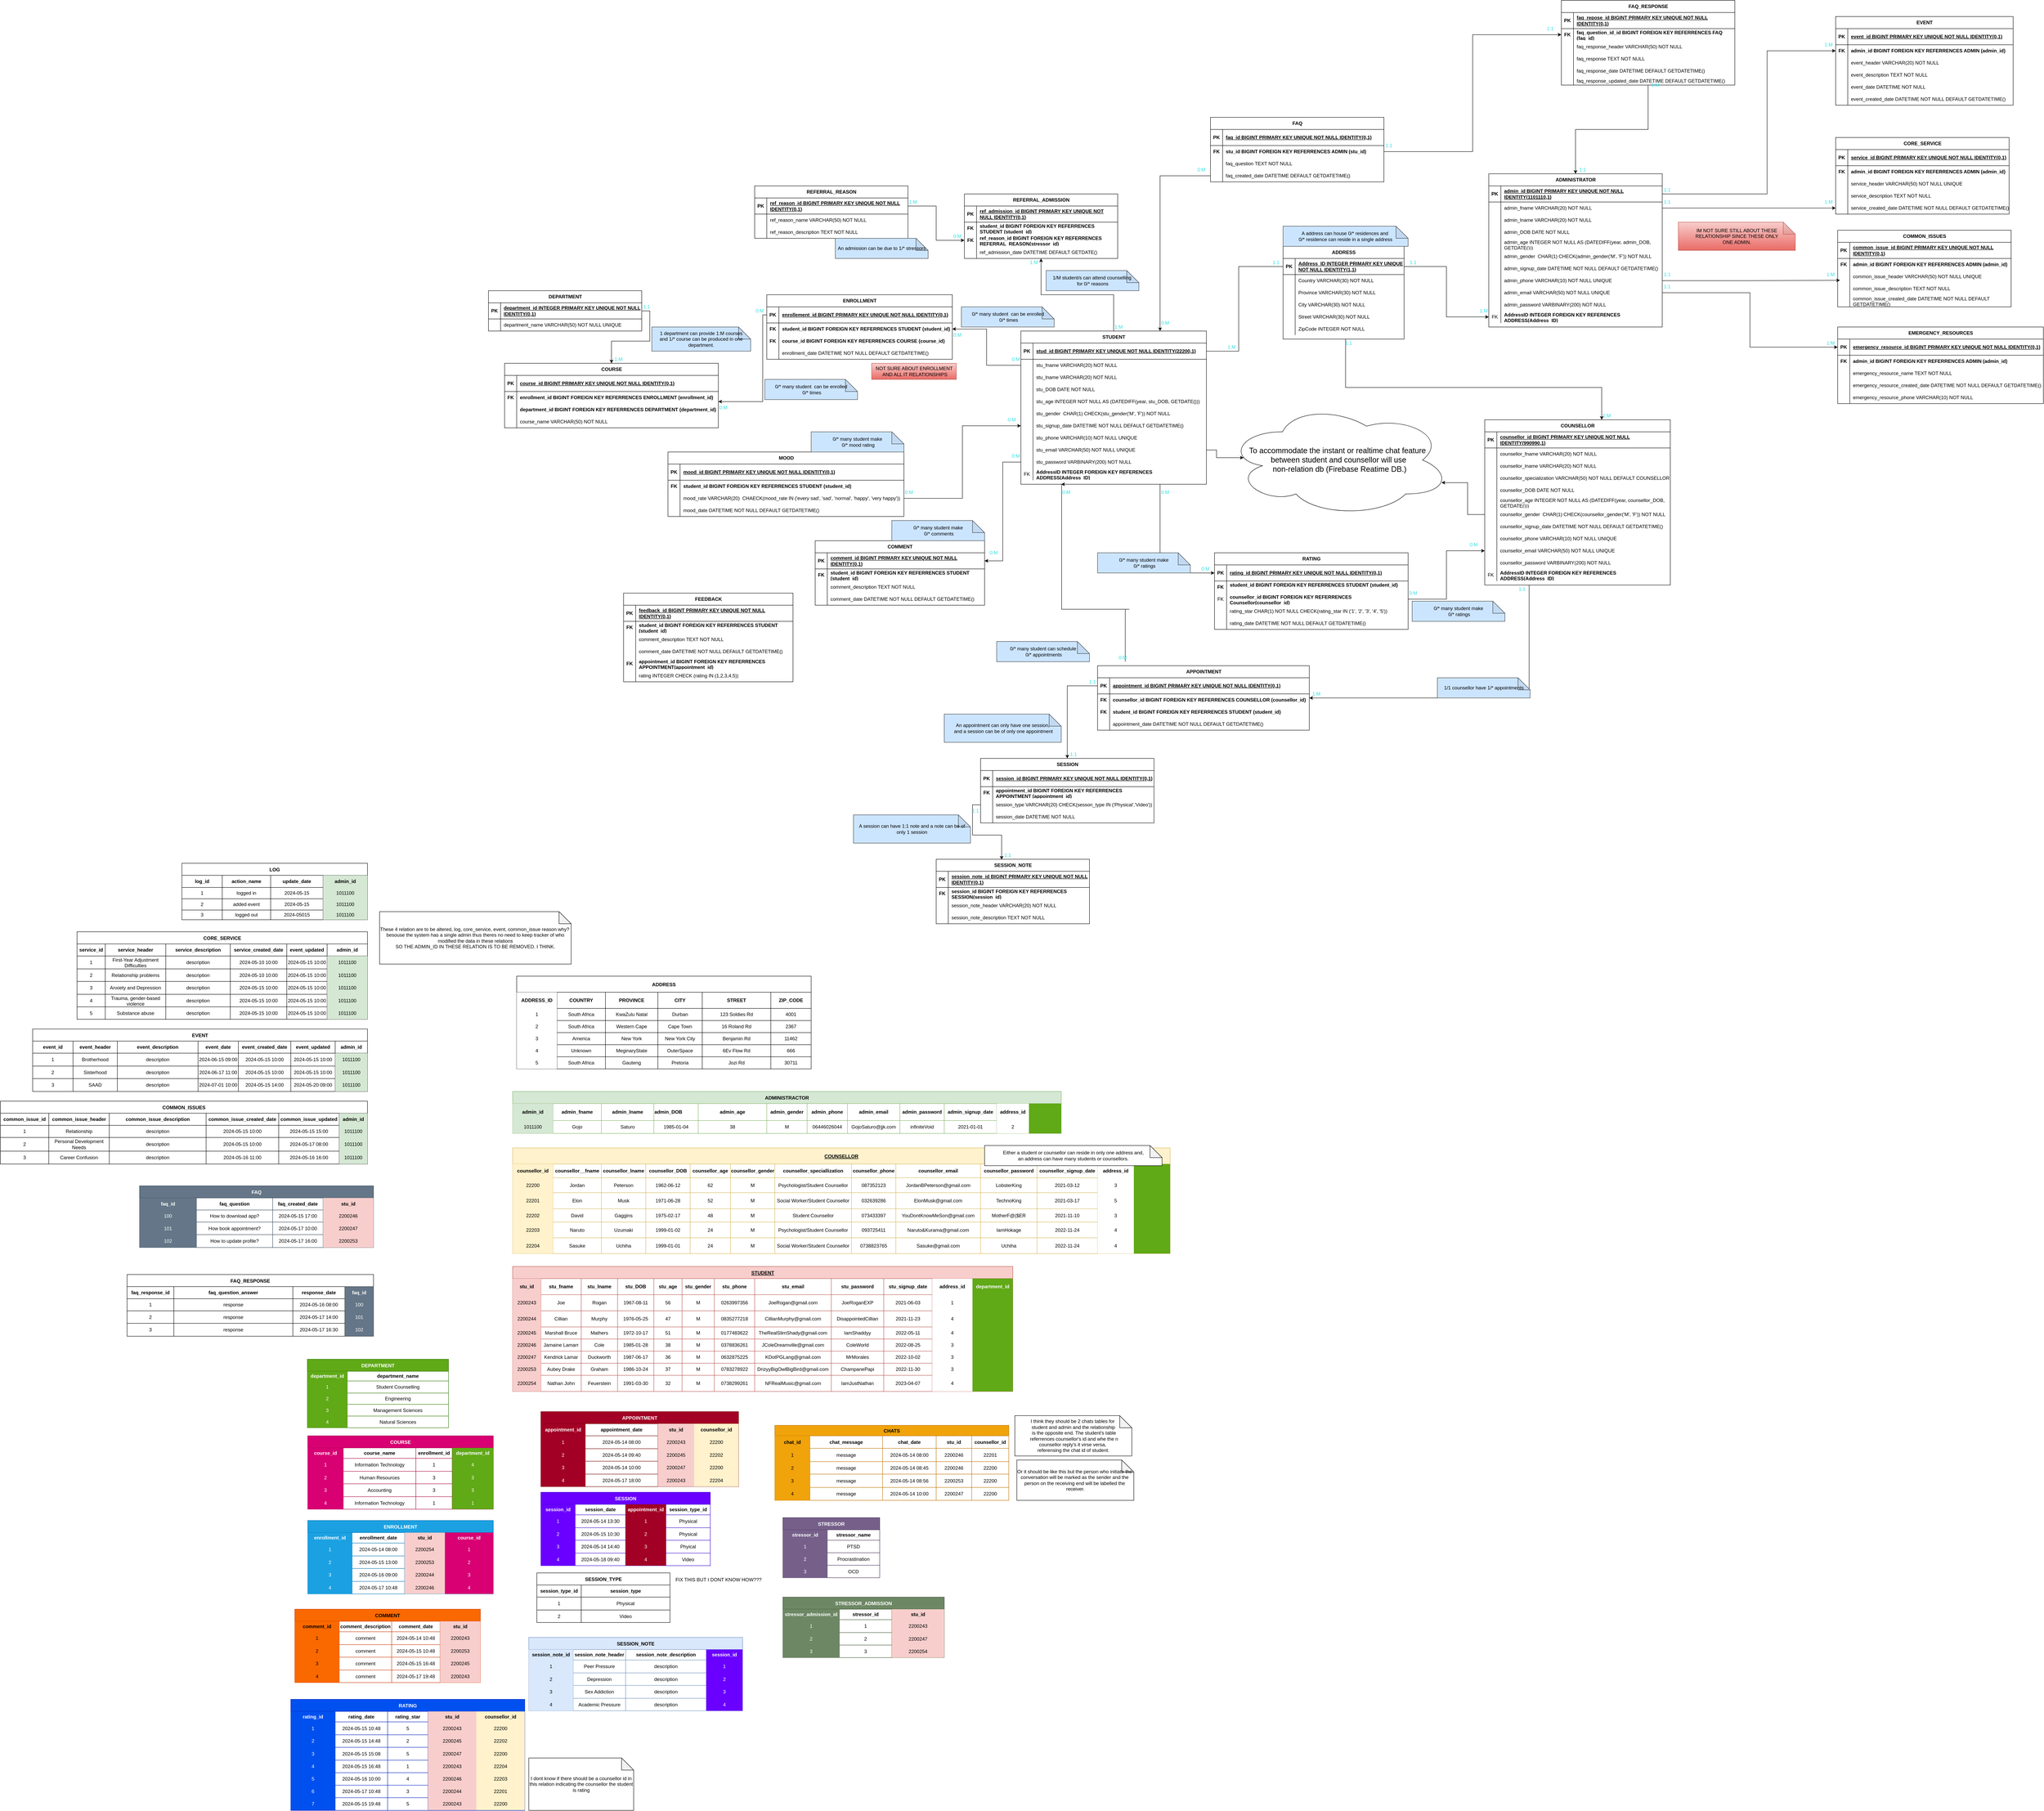<mxfile version="24.7.5">
  <diagram name="Page-1" id="ZhAUuGDquGcer-ZleJFW">
    <mxGraphModel dx="6108" dy="3958" grid="1" gridSize="10" guides="1" tooltips="1" connect="1" arrows="1" fold="1" page="1" pageScale="1" pageWidth="2339" pageHeight="3300" math="0" shadow="0">
      <root>
        <mxCell id="0" />
        <mxCell id="1" parent="0" />
        <mxCell id="ar3B_58s-ZwGXDfX6wND-577" style="edgeStyle=orthogonalEdgeStyle;rounded=0;orthogonalLoop=1;jettySize=auto;html=1;" parent="1" source="ar3B_58s-ZwGXDfX6wND-1" target="ar3B_58s-ZwGXDfX6wND-284" edge="1">
          <mxGeometry relative="1" as="geometry" />
        </mxCell>
        <mxCell id="7Y0aeN9zkDgdvIQ_MM35-39" style="edgeStyle=orthogonalEdgeStyle;rounded=0;orthogonalLoop=1;jettySize=auto;html=1;exitX=0.75;exitY=1;exitDx=0;exitDy=0;" parent="1" source="ar3B_58s-ZwGXDfX6wND-1" target="ar3B_58s-ZwGXDfX6wND-469" edge="1">
          <mxGeometry relative="1" as="geometry" />
        </mxCell>
        <mxCell id="ar3B_58s-ZwGXDfX6wND-1" value="STUDENT" style="shape=table;startSize=30;container=1;collapsible=1;childLayout=tableLayout;fixedRows=1;rowLines=0;fontStyle=1;align=center;resizeLast=1;html=1;" parent="1" vertex="1">
          <mxGeometry x="-1780" y="-2370" width="460" height="380" as="geometry">
            <mxRectangle x="-960" width="100" height="30" as="alternateBounds" />
          </mxGeometry>
        </mxCell>
        <mxCell id="ar3B_58s-ZwGXDfX6wND-2" value="" style="shape=tableRow;horizontal=0;startSize=0;swimlaneHead=0;swimlaneBody=0;fillColor=none;collapsible=0;dropTarget=0;points=[[0,0.5],[1,0.5]];portConstraint=eastwest;top=0;left=0;right=0;bottom=1;" parent="ar3B_58s-ZwGXDfX6wND-1" vertex="1">
          <mxGeometry y="30" width="460" height="40" as="geometry" />
        </mxCell>
        <mxCell id="ar3B_58s-ZwGXDfX6wND-3" value="PK" style="shape=partialRectangle;connectable=0;fillColor=none;top=0;left=0;bottom=0;right=0;fontStyle=1;overflow=hidden;whiteSpace=wrap;html=1;" parent="ar3B_58s-ZwGXDfX6wND-2" vertex="1">
          <mxGeometry width="30" height="40" as="geometry">
            <mxRectangle width="30" height="40" as="alternateBounds" />
          </mxGeometry>
        </mxCell>
        <mxCell id="ar3B_58s-ZwGXDfX6wND-4" value="stud_id BIGINT PRIMARY KEY UNIQUE NOT NULL IDENTITY(22200,1)" style="shape=partialRectangle;connectable=0;fillColor=none;top=0;left=0;bottom=0;right=0;align=left;spacingLeft=6;fontStyle=5;overflow=hidden;whiteSpace=wrap;html=1;" parent="ar3B_58s-ZwGXDfX6wND-2" vertex="1">
          <mxGeometry x="30" width="430" height="40" as="geometry">
            <mxRectangle width="430" height="40" as="alternateBounds" />
          </mxGeometry>
        </mxCell>
        <mxCell id="ar3B_58s-ZwGXDfX6wND-5" value="" style="shape=tableRow;horizontal=0;startSize=0;swimlaneHead=0;swimlaneBody=0;fillColor=none;collapsible=0;dropTarget=0;points=[[0,0.5],[1,0.5]];portConstraint=eastwest;top=0;left=0;right=0;bottom=0;" parent="ar3B_58s-ZwGXDfX6wND-1" vertex="1">
          <mxGeometry y="70" width="460" height="30" as="geometry" />
        </mxCell>
        <mxCell id="ar3B_58s-ZwGXDfX6wND-6" value="" style="shape=partialRectangle;connectable=0;fillColor=none;top=0;left=0;bottom=0;right=0;editable=1;overflow=hidden;whiteSpace=wrap;html=1;" parent="ar3B_58s-ZwGXDfX6wND-5" vertex="1">
          <mxGeometry width="30" height="30" as="geometry">
            <mxRectangle width="30" height="30" as="alternateBounds" />
          </mxGeometry>
        </mxCell>
        <mxCell id="ar3B_58s-ZwGXDfX6wND-7" value="stu_fname VARCHAR(20) NOT NULL" style="shape=partialRectangle;connectable=0;fillColor=none;top=0;left=0;bottom=0;right=0;align=left;spacingLeft=6;overflow=hidden;whiteSpace=wrap;html=1;" parent="ar3B_58s-ZwGXDfX6wND-5" vertex="1">
          <mxGeometry x="30" width="430" height="30" as="geometry">
            <mxRectangle width="430" height="30" as="alternateBounds" />
          </mxGeometry>
        </mxCell>
        <mxCell id="ar3B_58s-ZwGXDfX6wND-8" value="" style="shape=tableRow;horizontal=0;startSize=0;swimlaneHead=0;swimlaneBody=0;fillColor=none;collapsible=0;dropTarget=0;points=[[0,0.5],[1,0.5]];portConstraint=eastwest;top=0;left=0;right=0;bottom=0;" parent="ar3B_58s-ZwGXDfX6wND-1" vertex="1">
          <mxGeometry y="100" width="460" height="30" as="geometry" />
        </mxCell>
        <mxCell id="ar3B_58s-ZwGXDfX6wND-9" value="" style="shape=partialRectangle;connectable=0;fillColor=none;top=0;left=0;bottom=0;right=0;editable=1;overflow=hidden;whiteSpace=wrap;html=1;" parent="ar3B_58s-ZwGXDfX6wND-8" vertex="1">
          <mxGeometry width="30" height="30" as="geometry">
            <mxRectangle width="30" height="30" as="alternateBounds" />
          </mxGeometry>
        </mxCell>
        <mxCell id="ar3B_58s-ZwGXDfX6wND-10" value="stu_lname VARCHAR(20) NOT NULL" style="shape=partialRectangle;connectable=0;fillColor=none;top=0;left=0;bottom=0;right=0;align=left;spacingLeft=6;overflow=hidden;whiteSpace=wrap;html=1;" parent="ar3B_58s-ZwGXDfX6wND-8" vertex="1">
          <mxGeometry x="30" width="430" height="30" as="geometry">
            <mxRectangle width="430" height="30" as="alternateBounds" />
          </mxGeometry>
        </mxCell>
        <mxCell id="ar3B_58s-ZwGXDfX6wND-11" value="" style="shape=tableRow;horizontal=0;startSize=0;swimlaneHead=0;swimlaneBody=0;fillColor=none;collapsible=0;dropTarget=0;points=[[0,0.5],[1,0.5]];portConstraint=eastwest;top=0;left=0;right=0;bottom=0;" parent="ar3B_58s-ZwGXDfX6wND-1" vertex="1">
          <mxGeometry y="130" width="460" height="30" as="geometry" />
        </mxCell>
        <mxCell id="ar3B_58s-ZwGXDfX6wND-12" value="" style="shape=partialRectangle;connectable=0;fillColor=none;top=0;left=0;bottom=0;right=0;editable=1;overflow=hidden;whiteSpace=wrap;html=1;" parent="ar3B_58s-ZwGXDfX6wND-11" vertex="1">
          <mxGeometry width="30" height="30" as="geometry">
            <mxRectangle width="30" height="30" as="alternateBounds" />
          </mxGeometry>
        </mxCell>
        <mxCell id="ar3B_58s-ZwGXDfX6wND-13" value="stu_DOB DATE NOT NULL" style="shape=partialRectangle;connectable=0;fillColor=none;top=0;left=0;bottom=0;right=0;align=left;spacingLeft=6;overflow=hidden;whiteSpace=wrap;html=1;" parent="ar3B_58s-ZwGXDfX6wND-11" vertex="1">
          <mxGeometry x="30" width="430" height="30" as="geometry">
            <mxRectangle width="430" height="30" as="alternateBounds" />
          </mxGeometry>
        </mxCell>
        <mxCell id="ar3B_58s-ZwGXDfX6wND-14" value="" style="shape=tableRow;horizontal=0;startSize=0;swimlaneHead=0;swimlaneBody=0;fillColor=none;collapsible=0;dropTarget=0;points=[[0,0.5],[1,0.5]];portConstraint=eastwest;top=0;left=0;right=0;bottom=0;" parent="ar3B_58s-ZwGXDfX6wND-1" vertex="1">
          <mxGeometry y="160" width="460" height="30" as="geometry" />
        </mxCell>
        <mxCell id="ar3B_58s-ZwGXDfX6wND-15" value="" style="shape=partialRectangle;connectable=0;fillColor=none;top=0;left=0;bottom=0;right=0;editable=1;overflow=hidden;whiteSpace=wrap;html=1;" parent="ar3B_58s-ZwGXDfX6wND-14" vertex="1">
          <mxGeometry width="30" height="30" as="geometry">
            <mxRectangle width="30" height="30" as="alternateBounds" />
          </mxGeometry>
        </mxCell>
        <mxCell id="ar3B_58s-ZwGXDfX6wND-16" value="stu_age INTEGER NOT NULL AS (DATEDIFF(year, stu_DOB, GETDATE()))" style="shape=partialRectangle;connectable=0;fillColor=none;top=0;left=0;bottom=0;right=0;align=left;spacingLeft=6;overflow=hidden;whiteSpace=wrap;html=1;" parent="ar3B_58s-ZwGXDfX6wND-14" vertex="1">
          <mxGeometry x="30" width="430" height="30" as="geometry">
            <mxRectangle width="430" height="30" as="alternateBounds" />
          </mxGeometry>
        </mxCell>
        <mxCell id="ar3B_58s-ZwGXDfX6wND-17" value="" style="shape=tableRow;horizontal=0;startSize=0;swimlaneHead=0;swimlaneBody=0;fillColor=none;collapsible=0;dropTarget=0;points=[[0,0.5],[1,0.5]];portConstraint=eastwest;top=0;left=0;right=0;bottom=0;" parent="ar3B_58s-ZwGXDfX6wND-1" vertex="1">
          <mxGeometry y="190" width="460" height="30" as="geometry" />
        </mxCell>
        <mxCell id="ar3B_58s-ZwGXDfX6wND-18" value="" style="shape=partialRectangle;connectable=0;fillColor=none;top=0;left=0;bottom=0;right=0;editable=1;overflow=hidden;whiteSpace=wrap;html=1;" parent="ar3B_58s-ZwGXDfX6wND-17" vertex="1">
          <mxGeometry width="30" height="30" as="geometry">
            <mxRectangle width="30" height="30" as="alternateBounds" />
          </mxGeometry>
        </mxCell>
        <mxCell id="ar3B_58s-ZwGXDfX6wND-19" value="stu_gender&amp;nbsp; CHAR(1) CHECK(stu_gender(&#39;M&#39;, &#39;F&#39;)) NOT NULL" style="shape=partialRectangle;connectable=0;fillColor=none;top=0;left=0;bottom=0;right=0;align=left;spacingLeft=6;overflow=hidden;whiteSpace=wrap;html=1;" parent="ar3B_58s-ZwGXDfX6wND-17" vertex="1">
          <mxGeometry x="30" width="430" height="30" as="geometry">
            <mxRectangle width="430" height="30" as="alternateBounds" />
          </mxGeometry>
        </mxCell>
        <mxCell id="ar3B_58s-ZwGXDfX6wND-26" value="" style="shape=tableRow;horizontal=0;startSize=0;swimlaneHead=0;swimlaneBody=0;fillColor=none;collapsible=0;dropTarget=0;points=[[0,0.5],[1,0.5]];portConstraint=eastwest;top=0;left=0;right=0;bottom=0;" parent="ar3B_58s-ZwGXDfX6wND-1" vertex="1">
          <mxGeometry y="220" width="460" height="30" as="geometry" />
        </mxCell>
        <mxCell id="ar3B_58s-ZwGXDfX6wND-27" value="" style="shape=partialRectangle;connectable=0;fillColor=none;top=0;left=0;bottom=0;right=0;editable=1;overflow=hidden;whiteSpace=wrap;html=1;" parent="ar3B_58s-ZwGXDfX6wND-26" vertex="1">
          <mxGeometry width="30" height="30" as="geometry">
            <mxRectangle width="30" height="30" as="alternateBounds" />
          </mxGeometry>
        </mxCell>
        <mxCell id="ar3B_58s-ZwGXDfX6wND-28" value="stu_signup_date DATETIME NOT NULL DEFAULT GETDATETIME()" style="shape=partialRectangle;connectable=0;fillColor=none;top=0;left=0;bottom=0;right=0;align=left;spacingLeft=6;overflow=hidden;whiteSpace=wrap;html=1;" parent="ar3B_58s-ZwGXDfX6wND-26" vertex="1">
          <mxGeometry x="30" width="430" height="30" as="geometry">
            <mxRectangle width="430" height="30" as="alternateBounds" />
          </mxGeometry>
        </mxCell>
        <mxCell id="ar3B_58s-ZwGXDfX6wND-29" value="" style="shape=tableRow;horizontal=0;startSize=0;swimlaneHead=0;swimlaneBody=0;fillColor=none;collapsible=0;dropTarget=0;points=[[0,0.5],[1,0.5]];portConstraint=eastwest;top=0;left=0;right=0;bottom=0;" parent="ar3B_58s-ZwGXDfX6wND-1" vertex="1">
          <mxGeometry y="250" width="460" height="30" as="geometry" />
        </mxCell>
        <mxCell id="ar3B_58s-ZwGXDfX6wND-30" value="" style="shape=partialRectangle;connectable=0;fillColor=none;top=0;left=0;bottom=0;right=0;editable=1;overflow=hidden;whiteSpace=wrap;html=1;" parent="ar3B_58s-ZwGXDfX6wND-29" vertex="1">
          <mxGeometry width="30" height="30" as="geometry">
            <mxRectangle width="30" height="30" as="alternateBounds" />
          </mxGeometry>
        </mxCell>
        <mxCell id="ar3B_58s-ZwGXDfX6wND-31" value="stu_phone VARCHAR(10) NOT NULL UNIQUE" style="shape=partialRectangle;connectable=0;fillColor=none;top=0;left=0;bottom=0;right=0;align=left;spacingLeft=6;overflow=hidden;whiteSpace=wrap;html=1;" parent="ar3B_58s-ZwGXDfX6wND-29" vertex="1">
          <mxGeometry x="30" width="430" height="30" as="geometry">
            <mxRectangle width="430" height="30" as="alternateBounds" />
          </mxGeometry>
        </mxCell>
        <mxCell id="ar3B_58s-ZwGXDfX6wND-32" value="" style="shape=tableRow;horizontal=0;startSize=0;swimlaneHead=0;swimlaneBody=0;fillColor=none;collapsible=0;dropTarget=0;points=[[0,0.5],[1,0.5]];portConstraint=eastwest;top=0;left=0;right=0;bottom=0;" parent="ar3B_58s-ZwGXDfX6wND-1" vertex="1">
          <mxGeometry y="280" width="460" height="30" as="geometry" />
        </mxCell>
        <mxCell id="ar3B_58s-ZwGXDfX6wND-33" value="" style="shape=partialRectangle;connectable=0;fillColor=none;top=0;left=0;bottom=0;right=0;editable=1;overflow=hidden;whiteSpace=wrap;html=1;" parent="ar3B_58s-ZwGXDfX6wND-32" vertex="1">
          <mxGeometry width="30" height="30" as="geometry">
            <mxRectangle width="30" height="30" as="alternateBounds" />
          </mxGeometry>
        </mxCell>
        <mxCell id="ar3B_58s-ZwGXDfX6wND-34" value="stu_email VARCHAR(50) NOT NULL UNIQUE" style="shape=partialRectangle;connectable=0;fillColor=none;top=0;left=0;bottom=0;right=0;align=left;spacingLeft=6;overflow=hidden;whiteSpace=wrap;html=1;" parent="ar3B_58s-ZwGXDfX6wND-32" vertex="1">
          <mxGeometry x="30" width="430" height="30" as="geometry">
            <mxRectangle width="430" height="30" as="alternateBounds" />
          </mxGeometry>
        </mxCell>
        <mxCell id="ar3B_58s-ZwGXDfX6wND-35" value="" style="shape=tableRow;horizontal=0;startSize=0;swimlaneHead=0;swimlaneBody=0;fillColor=none;collapsible=0;dropTarget=0;points=[[0,0.5],[1,0.5]];portConstraint=eastwest;top=0;left=0;right=0;bottom=0;" parent="ar3B_58s-ZwGXDfX6wND-1" vertex="1">
          <mxGeometry y="310" width="460" height="30" as="geometry" />
        </mxCell>
        <mxCell id="ar3B_58s-ZwGXDfX6wND-36" value="" style="shape=partialRectangle;connectable=0;fillColor=none;top=0;left=0;bottom=0;right=0;editable=1;overflow=hidden;whiteSpace=wrap;html=1;" parent="ar3B_58s-ZwGXDfX6wND-35" vertex="1">
          <mxGeometry width="30" height="30" as="geometry">
            <mxRectangle width="30" height="30" as="alternateBounds" />
          </mxGeometry>
        </mxCell>
        <mxCell id="ar3B_58s-ZwGXDfX6wND-37" value="stu_password VARBINARY(200) NOT NULL" style="shape=partialRectangle;connectable=0;fillColor=none;top=0;left=0;bottom=0;right=0;align=left;spacingLeft=6;overflow=hidden;whiteSpace=wrap;html=1;" parent="ar3B_58s-ZwGXDfX6wND-35" vertex="1">
          <mxGeometry x="30" width="430" height="30" as="geometry">
            <mxRectangle width="430" height="30" as="alternateBounds" />
          </mxGeometry>
        </mxCell>
        <mxCell id="ar3B_58s-ZwGXDfX6wND-38" value="" style="shape=tableRow;horizontal=0;startSize=0;swimlaneHead=0;swimlaneBody=0;fillColor=none;collapsible=0;dropTarget=0;points=[[0,0.5],[1,0.5]];portConstraint=eastwest;top=0;left=0;right=0;bottom=0;" parent="ar3B_58s-ZwGXDfX6wND-1" vertex="1">
          <mxGeometry y="340" width="460" height="30" as="geometry" />
        </mxCell>
        <mxCell id="ar3B_58s-ZwGXDfX6wND-39" value="FK" style="shape=partialRectangle;connectable=0;fillColor=none;top=0;left=0;bottom=0;right=0;editable=1;overflow=hidden;whiteSpace=wrap;html=1;" parent="ar3B_58s-ZwGXDfX6wND-38" vertex="1">
          <mxGeometry width="30" height="30" as="geometry">
            <mxRectangle width="30" height="30" as="alternateBounds" />
          </mxGeometry>
        </mxCell>
        <mxCell id="ar3B_58s-ZwGXDfX6wND-40" value="&lt;b&gt;AddressID INTEGER FOREIGN KEY REFERENCES ADDRESS(Address_ID)&lt;/b&gt;" style="shape=partialRectangle;connectable=0;fillColor=none;top=0;left=0;bottom=0;right=0;align=left;spacingLeft=6;overflow=hidden;whiteSpace=wrap;html=1;" parent="ar3B_58s-ZwGXDfX6wND-38" vertex="1">
          <mxGeometry x="30" width="430" height="30" as="geometry">
            <mxRectangle width="430" height="30" as="alternateBounds" />
          </mxGeometry>
        </mxCell>
        <mxCell id="ar3B_58s-ZwGXDfX6wND-41" value="ADDRESS" style="shape=table;startSize=30;container=1;collapsible=1;childLayout=tableLayout;fixedRows=1;rowLines=0;fontStyle=1;align=center;resizeLast=1;html=1;" parent="1" vertex="1">
          <mxGeometry x="-1130" y="-2580" width="300" height="230" as="geometry">
            <mxRectangle x="-960" width="100" height="30" as="alternateBounds" />
          </mxGeometry>
        </mxCell>
        <mxCell id="ar3B_58s-ZwGXDfX6wND-42" value="" style="shape=tableRow;horizontal=0;startSize=0;swimlaneHead=0;swimlaneBody=0;fillColor=none;collapsible=0;dropTarget=0;points=[[0,0.5],[1,0.5]];portConstraint=eastwest;top=0;left=0;right=0;bottom=1;" parent="ar3B_58s-ZwGXDfX6wND-41" vertex="1">
          <mxGeometry y="30" width="300" height="40" as="geometry" />
        </mxCell>
        <mxCell id="ar3B_58s-ZwGXDfX6wND-43" value="PK" style="shape=partialRectangle;connectable=0;fillColor=none;top=0;left=0;bottom=0;right=0;fontStyle=1;overflow=hidden;whiteSpace=wrap;html=1;" parent="ar3B_58s-ZwGXDfX6wND-42" vertex="1">
          <mxGeometry width="30" height="40" as="geometry">
            <mxRectangle width="30" height="40" as="alternateBounds" />
          </mxGeometry>
        </mxCell>
        <mxCell id="ar3B_58s-ZwGXDfX6wND-44" value="Address_ID INTEGER PRIMARY KEY UNIQUE NOT NULL IDENTITY(1,1)" style="shape=partialRectangle;connectable=0;fillColor=none;top=0;left=0;bottom=0;right=0;align=left;spacingLeft=6;fontStyle=5;overflow=hidden;whiteSpace=wrap;html=1;" parent="ar3B_58s-ZwGXDfX6wND-42" vertex="1">
          <mxGeometry x="30" width="270" height="40" as="geometry">
            <mxRectangle width="270" height="40" as="alternateBounds" />
          </mxGeometry>
        </mxCell>
        <mxCell id="ar3B_58s-ZwGXDfX6wND-45" value="" style="shape=tableRow;horizontal=0;startSize=0;swimlaneHead=0;swimlaneBody=0;fillColor=none;collapsible=0;dropTarget=0;points=[[0,0.5],[1,0.5]];portConstraint=eastwest;top=0;left=0;right=0;bottom=0;" parent="ar3B_58s-ZwGXDfX6wND-41" vertex="1">
          <mxGeometry y="70" width="300" height="30" as="geometry" />
        </mxCell>
        <mxCell id="ar3B_58s-ZwGXDfX6wND-46" value="" style="shape=partialRectangle;connectable=0;fillColor=none;top=0;left=0;bottom=0;right=0;editable=1;overflow=hidden;whiteSpace=wrap;html=1;" parent="ar3B_58s-ZwGXDfX6wND-45" vertex="1">
          <mxGeometry width="30" height="30" as="geometry">
            <mxRectangle width="30" height="30" as="alternateBounds" />
          </mxGeometry>
        </mxCell>
        <mxCell id="ar3B_58s-ZwGXDfX6wND-47" value="Country VARCHAR(30) NOT NULL" style="shape=partialRectangle;connectable=0;fillColor=none;top=0;left=0;bottom=0;right=0;align=left;spacingLeft=6;overflow=hidden;whiteSpace=wrap;html=1;" parent="ar3B_58s-ZwGXDfX6wND-45" vertex="1">
          <mxGeometry x="30" width="270" height="30" as="geometry">
            <mxRectangle width="270" height="30" as="alternateBounds" />
          </mxGeometry>
        </mxCell>
        <mxCell id="ar3B_58s-ZwGXDfX6wND-48" value="" style="shape=tableRow;horizontal=0;startSize=0;swimlaneHead=0;swimlaneBody=0;fillColor=none;collapsible=0;dropTarget=0;points=[[0,0.5],[1,0.5]];portConstraint=eastwest;top=0;left=0;right=0;bottom=0;" parent="ar3B_58s-ZwGXDfX6wND-41" vertex="1">
          <mxGeometry y="100" width="300" height="30" as="geometry" />
        </mxCell>
        <mxCell id="ar3B_58s-ZwGXDfX6wND-49" value="" style="shape=partialRectangle;connectable=0;fillColor=none;top=0;left=0;bottom=0;right=0;editable=1;overflow=hidden;whiteSpace=wrap;html=1;" parent="ar3B_58s-ZwGXDfX6wND-48" vertex="1">
          <mxGeometry width="30" height="30" as="geometry">
            <mxRectangle width="30" height="30" as="alternateBounds" />
          </mxGeometry>
        </mxCell>
        <mxCell id="ar3B_58s-ZwGXDfX6wND-50" value="Province VARCHAR(30) NOT NULL" style="shape=partialRectangle;connectable=0;fillColor=none;top=0;left=0;bottom=0;right=0;align=left;spacingLeft=6;overflow=hidden;whiteSpace=wrap;html=1;" parent="ar3B_58s-ZwGXDfX6wND-48" vertex="1">
          <mxGeometry x="30" width="270" height="30" as="geometry">
            <mxRectangle width="270" height="30" as="alternateBounds" />
          </mxGeometry>
        </mxCell>
        <mxCell id="ar3B_58s-ZwGXDfX6wND-51" value="" style="shape=tableRow;horizontal=0;startSize=0;swimlaneHead=0;swimlaneBody=0;fillColor=none;collapsible=0;dropTarget=0;points=[[0,0.5],[1,0.5]];portConstraint=eastwest;top=0;left=0;right=0;bottom=0;" parent="ar3B_58s-ZwGXDfX6wND-41" vertex="1">
          <mxGeometry y="130" width="300" height="30" as="geometry" />
        </mxCell>
        <mxCell id="ar3B_58s-ZwGXDfX6wND-52" value="" style="shape=partialRectangle;connectable=0;fillColor=none;top=0;left=0;bottom=0;right=0;editable=1;overflow=hidden;whiteSpace=wrap;html=1;" parent="ar3B_58s-ZwGXDfX6wND-51" vertex="1">
          <mxGeometry width="30" height="30" as="geometry">
            <mxRectangle width="30" height="30" as="alternateBounds" />
          </mxGeometry>
        </mxCell>
        <mxCell id="ar3B_58s-ZwGXDfX6wND-53" value="City VARCHAR(30) NOT NULL" style="shape=partialRectangle;connectable=0;fillColor=none;top=0;left=0;bottom=0;right=0;align=left;spacingLeft=6;overflow=hidden;whiteSpace=wrap;html=1;" parent="ar3B_58s-ZwGXDfX6wND-51" vertex="1">
          <mxGeometry x="30" width="270" height="30" as="geometry">
            <mxRectangle width="270" height="30" as="alternateBounds" />
          </mxGeometry>
        </mxCell>
        <mxCell id="ar3B_58s-ZwGXDfX6wND-54" value="" style="shape=tableRow;horizontal=0;startSize=0;swimlaneHead=0;swimlaneBody=0;fillColor=none;collapsible=0;dropTarget=0;points=[[0,0.5],[1,0.5]];portConstraint=eastwest;top=0;left=0;right=0;bottom=0;" parent="ar3B_58s-ZwGXDfX6wND-41" vertex="1">
          <mxGeometry y="160" width="300" height="30" as="geometry" />
        </mxCell>
        <mxCell id="ar3B_58s-ZwGXDfX6wND-55" value="" style="shape=partialRectangle;connectable=0;fillColor=none;top=0;left=0;bottom=0;right=0;editable=1;overflow=hidden;whiteSpace=wrap;html=1;" parent="ar3B_58s-ZwGXDfX6wND-54" vertex="1">
          <mxGeometry width="30" height="30" as="geometry">
            <mxRectangle width="30" height="30" as="alternateBounds" />
          </mxGeometry>
        </mxCell>
        <mxCell id="ar3B_58s-ZwGXDfX6wND-56" value="Street VARCHAR(30) NOT NULL" style="shape=partialRectangle;connectable=0;fillColor=none;top=0;left=0;bottom=0;right=0;align=left;spacingLeft=6;overflow=hidden;whiteSpace=wrap;html=1;" parent="ar3B_58s-ZwGXDfX6wND-54" vertex="1">
          <mxGeometry x="30" width="270" height="30" as="geometry">
            <mxRectangle width="270" height="30" as="alternateBounds" />
          </mxGeometry>
        </mxCell>
        <mxCell id="ar3B_58s-ZwGXDfX6wND-57" value="" style="shape=tableRow;horizontal=0;startSize=0;swimlaneHead=0;swimlaneBody=0;fillColor=none;collapsible=0;dropTarget=0;points=[[0,0.5],[1,0.5]];portConstraint=eastwest;top=0;left=0;right=0;bottom=0;" parent="ar3B_58s-ZwGXDfX6wND-41" vertex="1">
          <mxGeometry y="190" width="300" height="30" as="geometry" />
        </mxCell>
        <mxCell id="ar3B_58s-ZwGXDfX6wND-58" value="" style="shape=partialRectangle;connectable=0;fillColor=none;top=0;left=0;bottom=0;right=0;editable=1;overflow=hidden;whiteSpace=wrap;html=1;" parent="ar3B_58s-ZwGXDfX6wND-57" vertex="1">
          <mxGeometry width="30" height="30" as="geometry">
            <mxRectangle width="30" height="30" as="alternateBounds" />
          </mxGeometry>
        </mxCell>
        <mxCell id="ar3B_58s-ZwGXDfX6wND-59" value="ZipCode INTEGER NOT NULL" style="shape=partialRectangle;connectable=0;fillColor=none;top=0;left=0;bottom=0;right=0;align=left;spacingLeft=6;overflow=hidden;whiteSpace=wrap;html=1;" parent="ar3B_58s-ZwGXDfX6wND-57" vertex="1">
          <mxGeometry x="30" width="270" height="30" as="geometry">
            <mxRectangle width="270" height="30" as="alternateBounds" />
          </mxGeometry>
        </mxCell>
        <mxCell id="ar3B_58s-ZwGXDfX6wND-60" value="" style="endArrow=none;html=1;rounded=0;entryX=0;entryY=0.5;entryDx=0;entryDy=0;" parent="1" source="ar3B_58s-ZwGXDfX6wND-2" target="ar3B_58s-ZwGXDfX6wND-42" edge="1">
          <mxGeometry relative="1" as="geometry">
            <mxPoint x="-1360" y="-2630" as="sourcePoint" />
            <mxPoint x="-1220" y="-2530" as="targetPoint" />
            <Array as="points">
              <mxPoint x="-1240" y="-2320" />
              <mxPoint x="-1240" y="-2530" />
            </Array>
          </mxGeometry>
        </mxCell>
        <mxCell id="ar3B_58s-ZwGXDfX6wND-61" value="&lt;font color=&quot;#2ddee1&quot;&gt;1:1&lt;br&gt;&lt;/font&gt;" style="text;strokeColor=none;align=center;fillColor=none;html=1;verticalAlign=middle;whiteSpace=wrap;rounded=0;" parent="1" vertex="1">
          <mxGeometry x="-1160" y="-2550" width="25" height="20" as="geometry" />
        </mxCell>
        <mxCell id="ar3B_58s-ZwGXDfX6wND-62" value="&lt;font color=&quot;#2ddee1&quot;&gt;1:M&lt;br&gt;&lt;/font&gt;" style="text;strokeColor=none;align=center;fillColor=none;html=1;verticalAlign=middle;whiteSpace=wrap;rounded=0;" parent="1" vertex="1">
          <mxGeometry x="-1270" y="-2340" width="25" height="20" as="geometry" />
        </mxCell>
        <mxCell id="ar3B_58s-ZwGXDfX6wND-64" value="COUNSELLOR" style="shape=table;startSize=30;container=1;collapsible=1;childLayout=tableLayout;fixedRows=1;rowLines=0;fontStyle=1;align=center;resizeLast=1;html=1;" parent="1" vertex="1">
          <mxGeometry x="-630" y="-2150" width="460" height="410" as="geometry">
            <mxRectangle x="-960" width="100" height="30" as="alternateBounds" />
          </mxGeometry>
        </mxCell>
        <mxCell id="ar3B_58s-ZwGXDfX6wND-65" value="" style="shape=tableRow;horizontal=0;startSize=0;swimlaneHead=0;swimlaneBody=0;fillColor=none;collapsible=0;dropTarget=0;points=[[0,0.5],[1,0.5]];portConstraint=eastwest;top=0;left=0;right=0;bottom=1;" parent="ar3B_58s-ZwGXDfX6wND-64" vertex="1">
          <mxGeometry y="30" width="460" height="40" as="geometry" />
        </mxCell>
        <mxCell id="ar3B_58s-ZwGXDfX6wND-66" value="PK" style="shape=partialRectangle;connectable=0;fillColor=none;top=0;left=0;bottom=0;right=0;fontStyle=1;overflow=hidden;whiteSpace=wrap;html=1;" parent="ar3B_58s-ZwGXDfX6wND-65" vertex="1">
          <mxGeometry width="30" height="40" as="geometry">
            <mxRectangle width="30" height="40" as="alternateBounds" />
          </mxGeometry>
        </mxCell>
        <mxCell id="ar3B_58s-ZwGXDfX6wND-67" value="counsellor_id BIGINT PRIMARY KEY UNIQUE NOT NULL IDENTITY(990990,1)" style="shape=partialRectangle;connectable=0;fillColor=none;top=0;left=0;bottom=0;right=0;align=left;spacingLeft=6;fontStyle=5;overflow=hidden;whiteSpace=wrap;html=1;" parent="ar3B_58s-ZwGXDfX6wND-65" vertex="1">
          <mxGeometry x="30" width="430" height="40" as="geometry">
            <mxRectangle width="430" height="40" as="alternateBounds" />
          </mxGeometry>
        </mxCell>
        <mxCell id="ar3B_58s-ZwGXDfX6wND-68" value="" style="shape=tableRow;horizontal=0;startSize=0;swimlaneHead=0;swimlaneBody=0;fillColor=none;collapsible=0;dropTarget=0;points=[[0,0.5],[1,0.5]];portConstraint=eastwest;top=0;left=0;right=0;bottom=0;" parent="ar3B_58s-ZwGXDfX6wND-64" vertex="1">
          <mxGeometry y="70" width="460" height="30" as="geometry" />
        </mxCell>
        <mxCell id="ar3B_58s-ZwGXDfX6wND-69" value="" style="shape=partialRectangle;connectable=0;fillColor=none;top=0;left=0;bottom=0;right=0;editable=1;overflow=hidden;whiteSpace=wrap;html=1;" parent="ar3B_58s-ZwGXDfX6wND-68" vertex="1">
          <mxGeometry width="30" height="30" as="geometry">
            <mxRectangle width="30" height="30" as="alternateBounds" />
          </mxGeometry>
        </mxCell>
        <mxCell id="ar3B_58s-ZwGXDfX6wND-70" value="counsellor_fname VARCHAR(20) NOT NULL" style="shape=partialRectangle;connectable=0;fillColor=none;top=0;left=0;bottom=0;right=0;align=left;spacingLeft=6;overflow=hidden;whiteSpace=wrap;html=1;" parent="ar3B_58s-ZwGXDfX6wND-68" vertex="1">
          <mxGeometry x="30" width="430" height="30" as="geometry">
            <mxRectangle width="430" height="30" as="alternateBounds" />
          </mxGeometry>
        </mxCell>
        <mxCell id="ar3B_58s-ZwGXDfX6wND-71" value="" style="shape=tableRow;horizontal=0;startSize=0;swimlaneHead=0;swimlaneBody=0;fillColor=none;collapsible=0;dropTarget=0;points=[[0,0.5],[1,0.5]];portConstraint=eastwest;top=0;left=0;right=0;bottom=0;" parent="ar3B_58s-ZwGXDfX6wND-64" vertex="1">
          <mxGeometry y="100" width="460" height="30" as="geometry" />
        </mxCell>
        <mxCell id="ar3B_58s-ZwGXDfX6wND-72" value="" style="shape=partialRectangle;connectable=0;fillColor=none;top=0;left=0;bottom=0;right=0;editable=1;overflow=hidden;whiteSpace=wrap;html=1;" parent="ar3B_58s-ZwGXDfX6wND-71" vertex="1">
          <mxGeometry width="30" height="30" as="geometry">
            <mxRectangle width="30" height="30" as="alternateBounds" />
          </mxGeometry>
        </mxCell>
        <mxCell id="ar3B_58s-ZwGXDfX6wND-73" value="counsellor_lname VARCHAR(20) NOT NULL" style="shape=partialRectangle;connectable=0;fillColor=none;top=0;left=0;bottom=0;right=0;align=left;spacingLeft=6;overflow=hidden;whiteSpace=wrap;html=1;" parent="ar3B_58s-ZwGXDfX6wND-71" vertex="1">
          <mxGeometry x="30" width="430" height="30" as="geometry">
            <mxRectangle width="430" height="30" as="alternateBounds" />
          </mxGeometry>
        </mxCell>
        <mxCell id="ar3B_58s-ZwGXDfX6wND-74" value="" style="shape=tableRow;horizontal=0;startSize=0;swimlaneHead=0;swimlaneBody=0;fillColor=none;collapsible=0;dropTarget=0;points=[[0,0.5],[1,0.5]];portConstraint=eastwest;top=0;left=0;right=0;bottom=0;" parent="ar3B_58s-ZwGXDfX6wND-64" vertex="1">
          <mxGeometry y="130" width="460" height="30" as="geometry" />
        </mxCell>
        <mxCell id="ar3B_58s-ZwGXDfX6wND-75" value="" style="shape=partialRectangle;connectable=0;fillColor=none;top=0;left=0;bottom=0;right=0;editable=1;overflow=hidden;whiteSpace=wrap;html=1;" parent="ar3B_58s-ZwGXDfX6wND-74" vertex="1">
          <mxGeometry width="30" height="30" as="geometry">
            <mxRectangle width="30" height="30" as="alternateBounds" />
          </mxGeometry>
        </mxCell>
        <mxCell id="ar3B_58s-ZwGXDfX6wND-76" value="counsellor_specialization VARCHAR(50) NOT NULL DEFAULT COUNSELLOR" style="shape=partialRectangle;connectable=0;fillColor=none;top=0;left=0;bottom=0;right=0;align=left;spacingLeft=6;overflow=hidden;whiteSpace=wrap;html=1;" parent="ar3B_58s-ZwGXDfX6wND-74" vertex="1">
          <mxGeometry x="30" width="430" height="30" as="geometry">
            <mxRectangle width="430" height="30" as="alternateBounds" />
          </mxGeometry>
        </mxCell>
        <mxCell id="0q4cA1XjQKX3H1gAZS22-183" value="" style="shape=tableRow;horizontal=0;startSize=0;swimlaneHead=0;swimlaneBody=0;fillColor=none;collapsible=0;dropTarget=0;points=[[0,0.5],[1,0.5]];portConstraint=eastwest;top=0;left=0;right=0;bottom=0;" parent="ar3B_58s-ZwGXDfX6wND-64" vertex="1">
          <mxGeometry y="160" width="460" height="30" as="geometry" />
        </mxCell>
        <mxCell id="0q4cA1XjQKX3H1gAZS22-184" value="" style="shape=partialRectangle;connectable=0;fillColor=none;top=0;left=0;bottom=0;right=0;editable=1;overflow=hidden;whiteSpace=wrap;html=1;" parent="0q4cA1XjQKX3H1gAZS22-183" vertex="1">
          <mxGeometry width="30" height="30" as="geometry">
            <mxRectangle width="30" height="30" as="alternateBounds" />
          </mxGeometry>
        </mxCell>
        <mxCell id="0q4cA1XjQKX3H1gAZS22-185" value="counsellor_DOB DATE NOT NULL" style="shape=partialRectangle;connectable=0;fillColor=none;top=0;left=0;bottom=0;right=0;align=left;spacingLeft=6;overflow=hidden;whiteSpace=wrap;html=1;" parent="0q4cA1XjQKX3H1gAZS22-183" vertex="1">
          <mxGeometry x="30" width="430" height="30" as="geometry">
            <mxRectangle width="430" height="30" as="alternateBounds" />
          </mxGeometry>
        </mxCell>
        <mxCell id="ar3B_58s-ZwGXDfX6wND-77" value="" style="shape=tableRow;horizontal=0;startSize=0;swimlaneHead=0;swimlaneBody=0;fillColor=none;collapsible=0;dropTarget=0;points=[[0,0.5],[1,0.5]];portConstraint=eastwest;top=0;left=0;right=0;bottom=0;" parent="ar3B_58s-ZwGXDfX6wND-64" vertex="1">
          <mxGeometry y="190" width="460" height="30" as="geometry" />
        </mxCell>
        <mxCell id="ar3B_58s-ZwGXDfX6wND-78" value="" style="shape=partialRectangle;connectable=0;fillColor=none;top=0;left=0;bottom=0;right=0;editable=1;overflow=hidden;whiteSpace=wrap;html=1;" parent="ar3B_58s-ZwGXDfX6wND-77" vertex="1">
          <mxGeometry width="30" height="30" as="geometry">
            <mxRectangle width="30" height="30" as="alternateBounds" />
          </mxGeometry>
        </mxCell>
        <mxCell id="ar3B_58s-ZwGXDfX6wND-79" value="counsellor_age INTEGER NOT NULL AS (DATEDIFF(year, counsellor_DOB, GETDATE()))" style="shape=partialRectangle;connectable=0;fillColor=none;top=0;left=0;bottom=0;right=0;align=left;spacingLeft=6;overflow=hidden;whiteSpace=wrap;html=1;" parent="ar3B_58s-ZwGXDfX6wND-77" vertex="1">
          <mxGeometry x="30" width="430" height="30" as="geometry">
            <mxRectangle width="430" height="30" as="alternateBounds" />
          </mxGeometry>
        </mxCell>
        <mxCell id="ar3B_58s-ZwGXDfX6wND-80" value="" style="shape=tableRow;horizontal=0;startSize=0;swimlaneHead=0;swimlaneBody=0;fillColor=none;collapsible=0;dropTarget=0;points=[[0,0.5],[1,0.5]];portConstraint=eastwest;top=0;left=0;right=0;bottom=0;" parent="ar3B_58s-ZwGXDfX6wND-64" vertex="1">
          <mxGeometry y="220" width="460" height="30" as="geometry" />
        </mxCell>
        <mxCell id="ar3B_58s-ZwGXDfX6wND-81" value="" style="shape=partialRectangle;connectable=0;fillColor=none;top=0;left=0;bottom=0;right=0;editable=1;overflow=hidden;whiteSpace=wrap;html=1;" parent="ar3B_58s-ZwGXDfX6wND-80" vertex="1">
          <mxGeometry width="30" height="30" as="geometry">
            <mxRectangle width="30" height="30" as="alternateBounds" />
          </mxGeometry>
        </mxCell>
        <mxCell id="ar3B_58s-ZwGXDfX6wND-82" value="counsellor_gender&amp;nbsp; CHAR(1) CHECK(counsellor_gender(&#39;M&#39;, &#39;F&#39;)) NOT NULL" style="shape=partialRectangle;connectable=0;fillColor=none;top=0;left=0;bottom=0;right=0;align=left;spacingLeft=6;overflow=hidden;whiteSpace=wrap;html=1;" parent="ar3B_58s-ZwGXDfX6wND-80" vertex="1">
          <mxGeometry x="30" width="430" height="30" as="geometry">
            <mxRectangle width="430" height="30" as="alternateBounds" />
          </mxGeometry>
        </mxCell>
        <mxCell id="ar3B_58s-ZwGXDfX6wND-83" value="" style="shape=tableRow;horizontal=0;startSize=0;swimlaneHead=0;swimlaneBody=0;fillColor=none;collapsible=0;dropTarget=0;points=[[0,0.5],[1,0.5]];portConstraint=eastwest;top=0;left=0;right=0;bottom=0;" parent="ar3B_58s-ZwGXDfX6wND-64" vertex="1">
          <mxGeometry y="250" width="460" height="30" as="geometry" />
        </mxCell>
        <mxCell id="ar3B_58s-ZwGXDfX6wND-84" value="" style="shape=partialRectangle;connectable=0;fillColor=none;top=0;left=0;bottom=0;right=0;editable=1;overflow=hidden;whiteSpace=wrap;html=1;" parent="ar3B_58s-ZwGXDfX6wND-83" vertex="1">
          <mxGeometry width="30" height="30" as="geometry">
            <mxRectangle width="30" height="30" as="alternateBounds" />
          </mxGeometry>
        </mxCell>
        <mxCell id="ar3B_58s-ZwGXDfX6wND-85" value="counsellor_signup_date DATETIME NOT NULL DEFAULT GETDATETIME()" style="shape=partialRectangle;connectable=0;fillColor=none;top=0;left=0;bottom=0;right=0;align=left;spacingLeft=6;overflow=hidden;whiteSpace=wrap;html=1;" parent="ar3B_58s-ZwGXDfX6wND-83" vertex="1">
          <mxGeometry x="30" width="430" height="30" as="geometry">
            <mxRectangle width="430" height="30" as="alternateBounds" />
          </mxGeometry>
        </mxCell>
        <mxCell id="ar3B_58s-ZwGXDfX6wND-86" value="" style="shape=tableRow;horizontal=0;startSize=0;swimlaneHead=0;swimlaneBody=0;fillColor=none;collapsible=0;dropTarget=0;points=[[0,0.5],[1,0.5]];portConstraint=eastwest;top=0;left=0;right=0;bottom=0;" parent="ar3B_58s-ZwGXDfX6wND-64" vertex="1">
          <mxGeometry y="280" width="460" height="30" as="geometry" />
        </mxCell>
        <mxCell id="ar3B_58s-ZwGXDfX6wND-87" value="" style="shape=partialRectangle;connectable=0;fillColor=none;top=0;left=0;bottom=0;right=0;editable=1;overflow=hidden;whiteSpace=wrap;html=1;" parent="ar3B_58s-ZwGXDfX6wND-86" vertex="1">
          <mxGeometry width="30" height="30" as="geometry">
            <mxRectangle width="30" height="30" as="alternateBounds" />
          </mxGeometry>
        </mxCell>
        <mxCell id="ar3B_58s-ZwGXDfX6wND-88" value="counsellor_phone VARCHAR(10) NOT NULL UNIQUE" style="shape=partialRectangle;connectable=0;fillColor=none;top=0;left=0;bottom=0;right=0;align=left;spacingLeft=6;overflow=hidden;whiteSpace=wrap;html=1;" parent="ar3B_58s-ZwGXDfX6wND-86" vertex="1">
          <mxGeometry x="30" width="430" height="30" as="geometry">
            <mxRectangle width="430" height="30" as="alternateBounds" />
          </mxGeometry>
        </mxCell>
        <mxCell id="ar3B_58s-ZwGXDfX6wND-89" value="" style="shape=tableRow;horizontal=0;startSize=0;swimlaneHead=0;swimlaneBody=0;fillColor=none;collapsible=0;dropTarget=0;points=[[0,0.5],[1,0.5]];portConstraint=eastwest;top=0;left=0;right=0;bottom=0;" parent="ar3B_58s-ZwGXDfX6wND-64" vertex="1">
          <mxGeometry y="310" width="460" height="30" as="geometry" />
        </mxCell>
        <mxCell id="ar3B_58s-ZwGXDfX6wND-90" value="" style="shape=partialRectangle;connectable=0;fillColor=none;top=0;left=0;bottom=0;right=0;editable=1;overflow=hidden;whiteSpace=wrap;html=1;" parent="ar3B_58s-ZwGXDfX6wND-89" vertex="1">
          <mxGeometry width="30" height="30" as="geometry">
            <mxRectangle width="30" height="30" as="alternateBounds" />
          </mxGeometry>
        </mxCell>
        <mxCell id="ar3B_58s-ZwGXDfX6wND-91" value="counsellor_email VARCHAR(50) NOT NULL UNIQUE" style="shape=partialRectangle;connectable=0;fillColor=none;top=0;left=0;bottom=0;right=0;align=left;spacingLeft=6;overflow=hidden;whiteSpace=wrap;html=1;" parent="ar3B_58s-ZwGXDfX6wND-89" vertex="1">
          <mxGeometry x="30" width="430" height="30" as="geometry">
            <mxRectangle width="430" height="30" as="alternateBounds" />
          </mxGeometry>
        </mxCell>
        <mxCell id="ar3B_58s-ZwGXDfX6wND-92" value="" style="shape=tableRow;horizontal=0;startSize=0;swimlaneHead=0;swimlaneBody=0;fillColor=none;collapsible=0;dropTarget=0;points=[[0,0.5],[1,0.5]];portConstraint=eastwest;top=0;left=0;right=0;bottom=0;" parent="ar3B_58s-ZwGXDfX6wND-64" vertex="1">
          <mxGeometry y="340" width="460" height="30" as="geometry" />
        </mxCell>
        <mxCell id="ar3B_58s-ZwGXDfX6wND-93" value="" style="shape=partialRectangle;connectable=0;fillColor=none;top=0;left=0;bottom=0;right=0;editable=1;overflow=hidden;whiteSpace=wrap;html=1;" parent="ar3B_58s-ZwGXDfX6wND-92" vertex="1">
          <mxGeometry width="30" height="30" as="geometry">
            <mxRectangle width="30" height="30" as="alternateBounds" />
          </mxGeometry>
        </mxCell>
        <mxCell id="ar3B_58s-ZwGXDfX6wND-94" value="counsellor_password VARBINARY(200) NOT NULL" style="shape=partialRectangle;connectable=0;fillColor=none;top=0;left=0;bottom=0;right=0;align=left;spacingLeft=6;overflow=hidden;whiteSpace=wrap;html=1;" parent="ar3B_58s-ZwGXDfX6wND-92" vertex="1">
          <mxGeometry x="30" width="430" height="30" as="geometry">
            <mxRectangle width="430" height="30" as="alternateBounds" />
          </mxGeometry>
        </mxCell>
        <mxCell id="ar3B_58s-ZwGXDfX6wND-95" value="" style="shape=tableRow;horizontal=0;startSize=0;swimlaneHead=0;swimlaneBody=0;fillColor=none;collapsible=0;dropTarget=0;points=[[0,0.5],[1,0.5]];portConstraint=eastwest;top=0;left=0;right=0;bottom=0;" parent="ar3B_58s-ZwGXDfX6wND-64" vertex="1">
          <mxGeometry y="370" width="460" height="30" as="geometry" />
        </mxCell>
        <mxCell id="ar3B_58s-ZwGXDfX6wND-96" value="FK" style="shape=partialRectangle;connectable=0;fillColor=none;top=0;left=0;bottom=0;right=0;editable=1;overflow=hidden;whiteSpace=wrap;html=1;" parent="ar3B_58s-ZwGXDfX6wND-95" vertex="1">
          <mxGeometry width="30" height="30" as="geometry">
            <mxRectangle width="30" height="30" as="alternateBounds" />
          </mxGeometry>
        </mxCell>
        <mxCell id="ar3B_58s-ZwGXDfX6wND-97" value="&lt;b&gt;AddressID INTEGER FOREIGN KEY REFERENCES ADDRESS(Address_ID)&lt;/b&gt;" style="shape=partialRectangle;connectable=0;fillColor=none;top=0;left=0;bottom=0;right=0;align=left;spacingLeft=6;overflow=hidden;whiteSpace=wrap;html=1;" parent="ar3B_58s-ZwGXDfX6wND-95" vertex="1">
          <mxGeometry x="30" width="430" height="30" as="geometry">
            <mxRectangle width="430" height="30" as="alternateBounds" />
          </mxGeometry>
        </mxCell>
        <mxCell id="ar3B_58s-ZwGXDfX6wND-98" value="ADMINISTRATOR" style="shape=table;startSize=30;container=1;collapsible=1;childLayout=tableLayout;fixedRows=1;rowLines=0;fontStyle=1;align=center;resizeLast=1;html=1;" parent="1" vertex="1">
          <mxGeometry x="-620" y="-2760" width="430" height="380" as="geometry">
            <mxRectangle x="-960" width="100" height="30" as="alternateBounds" />
          </mxGeometry>
        </mxCell>
        <mxCell id="ar3B_58s-ZwGXDfX6wND-99" value="" style="shape=tableRow;horizontal=0;startSize=0;swimlaneHead=0;swimlaneBody=0;fillColor=none;collapsible=0;dropTarget=0;points=[[0,0.5],[1,0.5]];portConstraint=eastwest;top=0;left=0;right=0;bottom=1;" parent="ar3B_58s-ZwGXDfX6wND-98" vertex="1">
          <mxGeometry y="30" width="430" height="40" as="geometry" />
        </mxCell>
        <mxCell id="ar3B_58s-ZwGXDfX6wND-100" value="PK" style="shape=partialRectangle;connectable=0;fillColor=none;top=0;left=0;bottom=0;right=0;fontStyle=1;overflow=hidden;whiteSpace=wrap;html=1;" parent="ar3B_58s-ZwGXDfX6wND-99" vertex="1">
          <mxGeometry width="30" height="40" as="geometry">
            <mxRectangle width="30" height="40" as="alternateBounds" />
          </mxGeometry>
        </mxCell>
        <mxCell id="ar3B_58s-ZwGXDfX6wND-101" value="admin_id BIGINT PRIMARY KEY UNIQUE NOT NULL IDENTITY(1101110,1)" style="shape=partialRectangle;connectable=0;fillColor=none;top=0;left=0;bottom=0;right=0;align=left;spacingLeft=6;fontStyle=5;overflow=hidden;whiteSpace=wrap;html=1;" parent="ar3B_58s-ZwGXDfX6wND-99" vertex="1">
          <mxGeometry x="30" width="400" height="40" as="geometry">
            <mxRectangle width="400" height="40" as="alternateBounds" />
          </mxGeometry>
        </mxCell>
        <mxCell id="ar3B_58s-ZwGXDfX6wND-102" value="" style="shape=tableRow;horizontal=0;startSize=0;swimlaneHead=0;swimlaneBody=0;fillColor=none;collapsible=0;dropTarget=0;points=[[0,0.5],[1,0.5]];portConstraint=eastwest;top=0;left=0;right=0;bottom=0;" parent="ar3B_58s-ZwGXDfX6wND-98" vertex="1">
          <mxGeometry y="70" width="430" height="30" as="geometry" />
        </mxCell>
        <mxCell id="ar3B_58s-ZwGXDfX6wND-103" value="" style="shape=partialRectangle;connectable=0;fillColor=none;top=0;left=0;bottom=0;right=0;editable=1;overflow=hidden;whiteSpace=wrap;html=1;" parent="ar3B_58s-ZwGXDfX6wND-102" vertex="1">
          <mxGeometry width="30" height="30" as="geometry">
            <mxRectangle width="30" height="30" as="alternateBounds" />
          </mxGeometry>
        </mxCell>
        <mxCell id="ar3B_58s-ZwGXDfX6wND-104" value="admin_fname VARCHAR(20) NOT NULL" style="shape=partialRectangle;connectable=0;fillColor=none;top=0;left=0;bottom=0;right=0;align=left;spacingLeft=6;overflow=hidden;whiteSpace=wrap;html=1;" parent="ar3B_58s-ZwGXDfX6wND-102" vertex="1">
          <mxGeometry x="30" width="400" height="30" as="geometry">
            <mxRectangle width="400" height="30" as="alternateBounds" />
          </mxGeometry>
        </mxCell>
        <mxCell id="ar3B_58s-ZwGXDfX6wND-105" value="" style="shape=tableRow;horizontal=0;startSize=0;swimlaneHead=0;swimlaneBody=0;fillColor=none;collapsible=0;dropTarget=0;points=[[0,0.5],[1,0.5]];portConstraint=eastwest;top=0;left=0;right=0;bottom=0;" parent="ar3B_58s-ZwGXDfX6wND-98" vertex="1">
          <mxGeometry y="100" width="430" height="30" as="geometry" />
        </mxCell>
        <mxCell id="ar3B_58s-ZwGXDfX6wND-106" value="" style="shape=partialRectangle;connectable=0;fillColor=none;top=0;left=0;bottom=0;right=0;editable=1;overflow=hidden;whiteSpace=wrap;html=1;" parent="ar3B_58s-ZwGXDfX6wND-105" vertex="1">
          <mxGeometry width="30" height="30" as="geometry">
            <mxRectangle width="30" height="30" as="alternateBounds" />
          </mxGeometry>
        </mxCell>
        <mxCell id="ar3B_58s-ZwGXDfX6wND-107" value="admin_lname VARCHAR(20) NOT NULL" style="shape=partialRectangle;connectable=0;fillColor=none;top=0;left=0;bottom=0;right=0;align=left;spacingLeft=6;overflow=hidden;whiteSpace=wrap;html=1;" parent="ar3B_58s-ZwGXDfX6wND-105" vertex="1">
          <mxGeometry x="30" width="400" height="30" as="geometry">
            <mxRectangle width="400" height="30" as="alternateBounds" />
          </mxGeometry>
        </mxCell>
        <mxCell id="ar3B_58s-ZwGXDfX6wND-108" value="" style="shape=tableRow;horizontal=0;startSize=0;swimlaneHead=0;swimlaneBody=0;fillColor=none;collapsible=0;dropTarget=0;points=[[0,0.5],[1,0.5]];portConstraint=eastwest;top=0;left=0;right=0;bottom=0;" parent="ar3B_58s-ZwGXDfX6wND-98" vertex="1">
          <mxGeometry y="130" width="430" height="30" as="geometry" />
        </mxCell>
        <mxCell id="ar3B_58s-ZwGXDfX6wND-109" value="" style="shape=partialRectangle;connectable=0;fillColor=none;top=0;left=0;bottom=0;right=0;editable=1;overflow=hidden;whiteSpace=wrap;html=1;" parent="ar3B_58s-ZwGXDfX6wND-108" vertex="1">
          <mxGeometry width="30" height="30" as="geometry">
            <mxRectangle width="30" height="30" as="alternateBounds" />
          </mxGeometry>
        </mxCell>
        <mxCell id="ar3B_58s-ZwGXDfX6wND-110" value="admin_DOB DATE NOT NULL" style="shape=partialRectangle;connectable=0;fillColor=none;top=0;left=0;bottom=0;right=0;align=left;spacingLeft=6;overflow=hidden;whiteSpace=wrap;html=1;" parent="ar3B_58s-ZwGXDfX6wND-108" vertex="1">
          <mxGeometry x="30" width="400" height="30" as="geometry">
            <mxRectangle width="400" height="30" as="alternateBounds" />
          </mxGeometry>
        </mxCell>
        <mxCell id="ar3B_58s-ZwGXDfX6wND-111" value="" style="shape=tableRow;horizontal=0;startSize=0;swimlaneHead=0;swimlaneBody=0;fillColor=none;collapsible=0;dropTarget=0;points=[[0,0.5],[1,0.5]];portConstraint=eastwest;top=0;left=0;right=0;bottom=0;" parent="ar3B_58s-ZwGXDfX6wND-98" vertex="1">
          <mxGeometry y="160" width="430" height="30" as="geometry" />
        </mxCell>
        <mxCell id="ar3B_58s-ZwGXDfX6wND-112" value="" style="shape=partialRectangle;connectable=0;fillColor=none;top=0;left=0;bottom=0;right=0;editable=1;overflow=hidden;whiteSpace=wrap;html=1;" parent="ar3B_58s-ZwGXDfX6wND-111" vertex="1">
          <mxGeometry width="30" height="30" as="geometry">
            <mxRectangle width="30" height="30" as="alternateBounds" />
          </mxGeometry>
        </mxCell>
        <mxCell id="ar3B_58s-ZwGXDfX6wND-113" value="admin_age INTEGER NOT NULL AS (DATEDIFF(year, admin_DOB, GETDATE()))" style="shape=partialRectangle;connectable=0;fillColor=none;top=0;left=0;bottom=0;right=0;align=left;spacingLeft=6;overflow=hidden;whiteSpace=wrap;html=1;" parent="ar3B_58s-ZwGXDfX6wND-111" vertex="1">
          <mxGeometry x="30" width="400" height="30" as="geometry">
            <mxRectangle width="400" height="30" as="alternateBounds" />
          </mxGeometry>
        </mxCell>
        <mxCell id="ar3B_58s-ZwGXDfX6wND-114" value="" style="shape=tableRow;horizontal=0;startSize=0;swimlaneHead=0;swimlaneBody=0;fillColor=none;collapsible=0;dropTarget=0;points=[[0,0.5],[1,0.5]];portConstraint=eastwest;top=0;left=0;right=0;bottom=0;" parent="ar3B_58s-ZwGXDfX6wND-98" vertex="1">
          <mxGeometry y="190" width="430" height="30" as="geometry" />
        </mxCell>
        <mxCell id="ar3B_58s-ZwGXDfX6wND-115" value="" style="shape=partialRectangle;connectable=0;fillColor=none;top=0;left=0;bottom=0;right=0;editable=1;overflow=hidden;whiteSpace=wrap;html=1;" parent="ar3B_58s-ZwGXDfX6wND-114" vertex="1">
          <mxGeometry width="30" height="30" as="geometry">
            <mxRectangle width="30" height="30" as="alternateBounds" />
          </mxGeometry>
        </mxCell>
        <mxCell id="ar3B_58s-ZwGXDfX6wND-116" value="admin_gender&amp;nbsp; CHAR(1) CHECK(admin_gender(&#39;M&#39;, &#39;F&#39;)) NOT NULL" style="shape=partialRectangle;connectable=0;fillColor=none;top=0;left=0;bottom=0;right=0;align=left;spacingLeft=6;overflow=hidden;whiteSpace=wrap;html=1;" parent="ar3B_58s-ZwGXDfX6wND-114" vertex="1">
          <mxGeometry x="30" width="400" height="30" as="geometry">
            <mxRectangle width="400" height="30" as="alternateBounds" />
          </mxGeometry>
        </mxCell>
        <mxCell id="ar3B_58s-ZwGXDfX6wND-117" value="" style="shape=tableRow;horizontal=0;startSize=0;swimlaneHead=0;swimlaneBody=0;fillColor=none;collapsible=0;dropTarget=0;points=[[0,0.5],[1,0.5]];portConstraint=eastwest;top=0;left=0;right=0;bottom=0;" parent="ar3B_58s-ZwGXDfX6wND-98" vertex="1">
          <mxGeometry y="220" width="430" height="30" as="geometry" />
        </mxCell>
        <mxCell id="ar3B_58s-ZwGXDfX6wND-118" value="" style="shape=partialRectangle;connectable=0;fillColor=none;top=0;left=0;bottom=0;right=0;editable=1;overflow=hidden;whiteSpace=wrap;html=1;" parent="ar3B_58s-ZwGXDfX6wND-117" vertex="1">
          <mxGeometry width="30" height="30" as="geometry">
            <mxRectangle width="30" height="30" as="alternateBounds" />
          </mxGeometry>
        </mxCell>
        <mxCell id="ar3B_58s-ZwGXDfX6wND-119" value="admin_signup_date DATETIME NOT NULL DEFAULT GETDATETIME()" style="shape=partialRectangle;connectable=0;fillColor=none;top=0;left=0;bottom=0;right=0;align=left;spacingLeft=6;overflow=hidden;whiteSpace=wrap;html=1;" parent="ar3B_58s-ZwGXDfX6wND-117" vertex="1">
          <mxGeometry x="30" width="400" height="30" as="geometry">
            <mxRectangle width="400" height="30" as="alternateBounds" />
          </mxGeometry>
        </mxCell>
        <mxCell id="ar3B_58s-ZwGXDfX6wND-120" value="" style="shape=tableRow;horizontal=0;startSize=0;swimlaneHead=0;swimlaneBody=0;fillColor=none;collapsible=0;dropTarget=0;points=[[0,0.5],[1,0.5]];portConstraint=eastwest;top=0;left=0;right=0;bottom=0;" parent="ar3B_58s-ZwGXDfX6wND-98" vertex="1">
          <mxGeometry y="250" width="430" height="30" as="geometry" />
        </mxCell>
        <mxCell id="ar3B_58s-ZwGXDfX6wND-121" value="" style="shape=partialRectangle;connectable=0;fillColor=none;top=0;left=0;bottom=0;right=0;editable=1;overflow=hidden;whiteSpace=wrap;html=1;" parent="ar3B_58s-ZwGXDfX6wND-120" vertex="1">
          <mxGeometry width="30" height="30" as="geometry">
            <mxRectangle width="30" height="30" as="alternateBounds" />
          </mxGeometry>
        </mxCell>
        <mxCell id="ar3B_58s-ZwGXDfX6wND-122" value="admin_phone VARCHAR(10) NOT NULL UNIQUE" style="shape=partialRectangle;connectable=0;fillColor=none;top=0;left=0;bottom=0;right=0;align=left;spacingLeft=6;overflow=hidden;whiteSpace=wrap;html=1;" parent="ar3B_58s-ZwGXDfX6wND-120" vertex="1">
          <mxGeometry x="30" width="400" height="30" as="geometry">
            <mxRectangle width="400" height="30" as="alternateBounds" />
          </mxGeometry>
        </mxCell>
        <mxCell id="ar3B_58s-ZwGXDfX6wND-123" value="" style="shape=tableRow;horizontal=0;startSize=0;swimlaneHead=0;swimlaneBody=0;fillColor=none;collapsible=0;dropTarget=0;points=[[0,0.5],[1,0.5]];portConstraint=eastwest;top=0;left=0;right=0;bottom=0;" parent="ar3B_58s-ZwGXDfX6wND-98" vertex="1">
          <mxGeometry y="280" width="430" height="30" as="geometry" />
        </mxCell>
        <mxCell id="ar3B_58s-ZwGXDfX6wND-124" value="" style="shape=partialRectangle;connectable=0;fillColor=none;top=0;left=0;bottom=0;right=0;editable=1;overflow=hidden;whiteSpace=wrap;html=1;" parent="ar3B_58s-ZwGXDfX6wND-123" vertex="1">
          <mxGeometry width="30" height="30" as="geometry">
            <mxRectangle width="30" height="30" as="alternateBounds" />
          </mxGeometry>
        </mxCell>
        <mxCell id="ar3B_58s-ZwGXDfX6wND-125" value="admin_email VARCHAR(50) NOT NULL UNIQUE" style="shape=partialRectangle;connectable=0;fillColor=none;top=0;left=0;bottom=0;right=0;align=left;spacingLeft=6;overflow=hidden;whiteSpace=wrap;html=1;" parent="ar3B_58s-ZwGXDfX6wND-123" vertex="1">
          <mxGeometry x="30" width="400" height="30" as="geometry">
            <mxRectangle width="400" height="30" as="alternateBounds" />
          </mxGeometry>
        </mxCell>
        <mxCell id="ar3B_58s-ZwGXDfX6wND-126" value="" style="shape=tableRow;horizontal=0;startSize=0;swimlaneHead=0;swimlaneBody=0;fillColor=none;collapsible=0;dropTarget=0;points=[[0,0.5],[1,0.5]];portConstraint=eastwest;top=0;left=0;right=0;bottom=0;" parent="ar3B_58s-ZwGXDfX6wND-98" vertex="1">
          <mxGeometry y="310" width="430" height="30" as="geometry" />
        </mxCell>
        <mxCell id="ar3B_58s-ZwGXDfX6wND-127" value="" style="shape=partialRectangle;connectable=0;fillColor=none;top=0;left=0;bottom=0;right=0;editable=1;overflow=hidden;whiteSpace=wrap;html=1;" parent="ar3B_58s-ZwGXDfX6wND-126" vertex="1">
          <mxGeometry width="30" height="30" as="geometry">
            <mxRectangle width="30" height="30" as="alternateBounds" />
          </mxGeometry>
        </mxCell>
        <mxCell id="ar3B_58s-ZwGXDfX6wND-128" value="admin_password VARBINARY(200) NOT NULL" style="shape=partialRectangle;connectable=0;fillColor=none;top=0;left=0;bottom=0;right=0;align=left;spacingLeft=6;overflow=hidden;whiteSpace=wrap;html=1;" parent="ar3B_58s-ZwGXDfX6wND-126" vertex="1">
          <mxGeometry x="30" width="400" height="30" as="geometry">
            <mxRectangle width="400" height="30" as="alternateBounds" />
          </mxGeometry>
        </mxCell>
        <mxCell id="ar3B_58s-ZwGXDfX6wND-129" value="" style="shape=tableRow;horizontal=0;startSize=0;swimlaneHead=0;swimlaneBody=0;fillColor=none;collapsible=0;dropTarget=0;points=[[0,0.5],[1,0.5]];portConstraint=eastwest;top=0;left=0;right=0;bottom=0;" parent="ar3B_58s-ZwGXDfX6wND-98" vertex="1">
          <mxGeometry y="340" width="430" height="30" as="geometry" />
        </mxCell>
        <mxCell id="ar3B_58s-ZwGXDfX6wND-130" value="FK" style="shape=partialRectangle;connectable=0;fillColor=none;top=0;left=0;bottom=0;right=0;editable=1;overflow=hidden;whiteSpace=wrap;html=1;" parent="ar3B_58s-ZwGXDfX6wND-129" vertex="1">
          <mxGeometry width="30" height="30" as="geometry">
            <mxRectangle width="30" height="30" as="alternateBounds" />
          </mxGeometry>
        </mxCell>
        <mxCell id="ar3B_58s-ZwGXDfX6wND-131" value="&lt;b&gt;AddressID INTEGER FOREIGN KEY REFERENCES ADDRESS(Address_ID)&lt;/b&gt;" style="shape=partialRectangle;connectable=0;fillColor=none;top=0;left=0;bottom=0;right=0;align=left;spacingLeft=6;overflow=hidden;whiteSpace=wrap;html=1;" parent="ar3B_58s-ZwGXDfX6wND-129" vertex="1">
          <mxGeometry x="30" width="400" height="30" as="geometry">
            <mxRectangle width="400" height="30" as="alternateBounds" />
          </mxGeometry>
        </mxCell>
        <mxCell id="ar3B_58s-ZwGXDfX6wND-132" style="edgeStyle=orthogonalEdgeStyle;rounded=0;orthogonalLoop=1;jettySize=auto;html=1;" parent="1" source="ar3B_58s-ZwGXDfX6wND-41" target="ar3B_58s-ZwGXDfX6wND-64" edge="1">
          <mxGeometry relative="1" as="geometry">
            <Array as="points">
              <mxPoint x="-975" y="-2230" />
              <mxPoint x="-340" y="-2230" />
            </Array>
          </mxGeometry>
        </mxCell>
        <mxCell id="ar3B_58s-ZwGXDfX6wND-133" value="&lt;font color=&quot;#2ddee1&quot;&gt;1:1&lt;br&gt;&lt;/font&gt;" style="text;strokeColor=none;align=center;fillColor=none;html=1;verticalAlign=middle;whiteSpace=wrap;rounded=0;" parent="1" vertex="1">
          <mxGeometry x="-980" y="-2350" width="25" height="20" as="geometry" />
        </mxCell>
        <mxCell id="ar3B_58s-ZwGXDfX6wND-135" value="&lt;font color=&quot;#2ddee1&quot;&gt;1:M&lt;br&gt;&lt;/font&gt;" style="text;strokeColor=none;align=center;fillColor=none;html=1;verticalAlign=middle;whiteSpace=wrap;rounded=0;" parent="1" vertex="1">
          <mxGeometry x="-340" y="-2170" width="25" height="20" as="geometry" />
        </mxCell>
        <mxCell id="ar3B_58s-ZwGXDfX6wND-136" style="edgeStyle=orthogonalEdgeStyle;rounded=0;orthogonalLoop=1;jettySize=auto;html=1;" parent="1" source="ar3B_58s-ZwGXDfX6wND-42" target="ar3B_58s-ZwGXDfX6wND-129" edge="1">
          <mxGeometry relative="1" as="geometry" />
        </mxCell>
        <mxCell id="ar3B_58s-ZwGXDfX6wND-156" value="EVENT" style="shape=table;startSize=30;container=1;collapsible=1;childLayout=tableLayout;fixedRows=1;rowLines=0;fontStyle=1;align=center;resizeLast=1;html=1;" parent="1" vertex="1">
          <mxGeometry x="240" y="-3150" width="440.0" height="220" as="geometry">
            <mxRectangle x="-960" width="100" height="30" as="alternateBounds" />
          </mxGeometry>
        </mxCell>
        <mxCell id="ar3B_58s-ZwGXDfX6wND-157" value="" style="shape=tableRow;horizontal=0;startSize=0;swimlaneHead=0;swimlaneBody=0;fillColor=none;collapsible=0;dropTarget=0;points=[[0,0.5],[1,0.5]];portConstraint=eastwest;top=0;left=0;right=0;bottom=1;" parent="ar3B_58s-ZwGXDfX6wND-156" vertex="1">
          <mxGeometry y="30" width="440.0" height="40" as="geometry" />
        </mxCell>
        <mxCell id="ar3B_58s-ZwGXDfX6wND-158" value="PK" style="shape=partialRectangle;connectable=0;fillColor=none;top=0;left=0;bottom=0;right=0;fontStyle=1;overflow=hidden;whiteSpace=wrap;html=1;" parent="ar3B_58s-ZwGXDfX6wND-157" vertex="1">
          <mxGeometry width="30" height="40" as="geometry">
            <mxRectangle width="30" height="40" as="alternateBounds" />
          </mxGeometry>
        </mxCell>
        <mxCell id="ar3B_58s-ZwGXDfX6wND-159" value="event_id BIGINT PRIMARY KEY UNIQUE NOT NULL IDENTITY(0,1)" style="shape=partialRectangle;connectable=0;fillColor=none;top=0;left=0;bottom=0;right=0;align=left;spacingLeft=6;fontStyle=5;overflow=hidden;whiteSpace=wrap;html=1;" parent="ar3B_58s-ZwGXDfX6wND-157" vertex="1">
          <mxGeometry x="30" width="410.0" height="40" as="geometry">
            <mxRectangle width="410.0" height="40" as="alternateBounds" />
          </mxGeometry>
        </mxCell>
        <mxCell id="ar3B_58s-ZwGXDfX6wND-160" value="" style="shape=tableRow;horizontal=0;startSize=0;swimlaneHead=0;swimlaneBody=0;fillColor=none;collapsible=0;dropTarget=0;points=[[0,0.5],[1,0.5]];portConstraint=eastwest;top=0;left=0;right=0;bottom=0;" parent="ar3B_58s-ZwGXDfX6wND-156" vertex="1">
          <mxGeometry y="70" width="440.0" height="30" as="geometry" />
        </mxCell>
        <mxCell id="ar3B_58s-ZwGXDfX6wND-161" value="&lt;b&gt;FK&lt;/b&gt;" style="shape=partialRectangle;connectable=0;fillColor=none;top=0;left=0;bottom=0;right=0;editable=1;overflow=hidden;whiteSpace=wrap;html=1;" parent="ar3B_58s-ZwGXDfX6wND-160" vertex="1">
          <mxGeometry width="30" height="30" as="geometry">
            <mxRectangle width="30" height="30" as="alternateBounds" />
          </mxGeometry>
        </mxCell>
        <mxCell id="ar3B_58s-ZwGXDfX6wND-162" value="&lt;b&gt;admin_id BIGINT FOREIGN KEY REFERRENCES ADMIN (admin_id)&lt;/b&gt;" style="shape=partialRectangle;connectable=0;fillColor=none;top=0;left=0;bottom=0;right=0;align=left;spacingLeft=6;overflow=hidden;whiteSpace=wrap;html=1;" parent="ar3B_58s-ZwGXDfX6wND-160" vertex="1">
          <mxGeometry x="30" width="410.0" height="30" as="geometry">
            <mxRectangle width="410.0" height="30" as="alternateBounds" />
          </mxGeometry>
        </mxCell>
        <mxCell id="ar3B_58s-ZwGXDfX6wND-163" value="" style="shape=tableRow;horizontal=0;startSize=0;swimlaneHead=0;swimlaneBody=0;fillColor=none;collapsible=0;dropTarget=0;points=[[0,0.5],[1,0.5]];portConstraint=eastwest;top=0;left=0;right=0;bottom=0;" parent="ar3B_58s-ZwGXDfX6wND-156" vertex="1">
          <mxGeometry y="100" width="440.0" height="30" as="geometry" />
        </mxCell>
        <mxCell id="ar3B_58s-ZwGXDfX6wND-164" value="" style="shape=partialRectangle;connectable=0;fillColor=none;top=0;left=0;bottom=0;right=0;editable=1;overflow=hidden;whiteSpace=wrap;html=1;" parent="ar3B_58s-ZwGXDfX6wND-163" vertex="1">
          <mxGeometry width="30" height="30" as="geometry">
            <mxRectangle width="30" height="30" as="alternateBounds" />
          </mxGeometry>
        </mxCell>
        <mxCell id="ar3B_58s-ZwGXDfX6wND-165" value="event_header VARCHAR(20) NOT NULL&amp;nbsp;" style="shape=partialRectangle;connectable=0;fillColor=none;top=0;left=0;bottom=0;right=0;align=left;spacingLeft=6;overflow=hidden;whiteSpace=wrap;html=1;" parent="ar3B_58s-ZwGXDfX6wND-163" vertex="1">
          <mxGeometry x="30" width="410.0" height="30" as="geometry">
            <mxRectangle width="410.0" height="30" as="alternateBounds" />
          </mxGeometry>
        </mxCell>
        <mxCell id="ar3B_58s-ZwGXDfX6wND-166" value="" style="shape=tableRow;horizontal=0;startSize=0;swimlaneHead=0;swimlaneBody=0;fillColor=none;collapsible=0;dropTarget=0;points=[[0,0.5],[1,0.5]];portConstraint=eastwest;top=0;left=0;right=0;bottom=0;" parent="ar3B_58s-ZwGXDfX6wND-156" vertex="1">
          <mxGeometry y="130" width="440.0" height="30" as="geometry" />
        </mxCell>
        <mxCell id="ar3B_58s-ZwGXDfX6wND-167" value="" style="shape=partialRectangle;connectable=0;fillColor=none;top=0;left=0;bottom=0;right=0;editable=1;overflow=hidden;whiteSpace=wrap;html=1;" parent="ar3B_58s-ZwGXDfX6wND-166" vertex="1">
          <mxGeometry width="30" height="30" as="geometry">
            <mxRectangle width="30" height="30" as="alternateBounds" />
          </mxGeometry>
        </mxCell>
        <mxCell id="ar3B_58s-ZwGXDfX6wND-168" value="event_description TEXT NOT NULL" style="shape=partialRectangle;connectable=0;fillColor=none;top=0;left=0;bottom=0;right=0;align=left;spacingLeft=6;overflow=hidden;whiteSpace=wrap;html=1;" parent="ar3B_58s-ZwGXDfX6wND-166" vertex="1">
          <mxGeometry x="30" width="410.0" height="30" as="geometry">
            <mxRectangle width="410.0" height="30" as="alternateBounds" />
          </mxGeometry>
        </mxCell>
        <mxCell id="ar3B_58s-ZwGXDfX6wND-169" value="" style="shape=tableRow;horizontal=0;startSize=0;swimlaneHead=0;swimlaneBody=0;fillColor=none;collapsible=0;dropTarget=0;points=[[0,0.5],[1,0.5]];portConstraint=eastwest;top=0;left=0;right=0;bottom=0;" parent="ar3B_58s-ZwGXDfX6wND-156" vertex="1">
          <mxGeometry y="160" width="440.0" height="30" as="geometry" />
        </mxCell>
        <mxCell id="ar3B_58s-ZwGXDfX6wND-170" value="" style="shape=partialRectangle;connectable=0;fillColor=none;top=0;left=0;bottom=0;right=0;editable=1;overflow=hidden;whiteSpace=wrap;html=1;" parent="ar3B_58s-ZwGXDfX6wND-169" vertex="1">
          <mxGeometry width="30" height="30" as="geometry">
            <mxRectangle width="30" height="30" as="alternateBounds" />
          </mxGeometry>
        </mxCell>
        <mxCell id="ar3B_58s-ZwGXDfX6wND-171" value="event_date DATETIME NOT NULL&amp;nbsp;&amp;nbsp;" style="shape=partialRectangle;connectable=0;fillColor=none;top=0;left=0;bottom=0;right=0;align=left;spacingLeft=6;overflow=hidden;whiteSpace=wrap;html=1;" parent="ar3B_58s-ZwGXDfX6wND-169" vertex="1">
          <mxGeometry x="30" width="410.0" height="30" as="geometry">
            <mxRectangle width="410.0" height="30" as="alternateBounds" />
          </mxGeometry>
        </mxCell>
        <mxCell id="ar3B_58s-ZwGXDfX6wND-172" value="" style="shape=tableRow;horizontal=0;startSize=0;swimlaneHead=0;swimlaneBody=0;fillColor=none;collapsible=0;dropTarget=0;points=[[0,0.5],[1,0.5]];portConstraint=eastwest;top=0;left=0;right=0;bottom=0;" parent="ar3B_58s-ZwGXDfX6wND-156" vertex="1">
          <mxGeometry y="190" width="440.0" height="30" as="geometry" />
        </mxCell>
        <mxCell id="ar3B_58s-ZwGXDfX6wND-173" value="" style="shape=partialRectangle;connectable=0;fillColor=none;top=0;left=0;bottom=0;right=0;editable=1;overflow=hidden;whiteSpace=wrap;html=1;" parent="ar3B_58s-ZwGXDfX6wND-172" vertex="1">
          <mxGeometry width="30" height="30" as="geometry">
            <mxRectangle width="30" height="30" as="alternateBounds" />
          </mxGeometry>
        </mxCell>
        <mxCell id="ar3B_58s-ZwGXDfX6wND-174" value="event_created_date DATETIME NOT NULL DEFAULT GETDATETIME()" style="shape=partialRectangle;connectable=0;fillColor=none;top=0;left=0;bottom=0;right=0;align=left;spacingLeft=6;overflow=hidden;whiteSpace=wrap;html=1;" parent="ar3B_58s-ZwGXDfX6wND-172" vertex="1">
          <mxGeometry x="30" width="410.0" height="30" as="geometry">
            <mxRectangle width="410.0" height="30" as="alternateBounds" />
          </mxGeometry>
        </mxCell>
        <mxCell id="ar3B_58s-ZwGXDfX6wND-179" value="CORE_SERVICE" style="shape=table;startSize=30;container=1;collapsible=1;childLayout=tableLayout;fixedRows=1;rowLines=0;fontStyle=1;align=center;resizeLast=1;html=1;" parent="1" vertex="1">
          <mxGeometry x="240" y="-2850" width="430" height="190" as="geometry">
            <mxRectangle x="-960" width="100" height="30" as="alternateBounds" />
          </mxGeometry>
        </mxCell>
        <mxCell id="ar3B_58s-ZwGXDfX6wND-180" value="" style="shape=tableRow;horizontal=0;startSize=0;swimlaneHead=0;swimlaneBody=0;fillColor=none;collapsible=0;dropTarget=0;points=[[0,0.5],[1,0.5]];portConstraint=eastwest;top=0;left=0;right=0;bottom=1;" parent="ar3B_58s-ZwGXDfX6wND-179" vertex="1">
          <mxGeometry y="30" width="430" height="40" as="geometry" />
        </mxCell>
        <mxCell id="ar3B_58s-ZwGXDfX6wND-181" value="PK" style="shape=partialRectangle;connectable=0;fillColor=none;top=0;left=0;bottom=0;right=0;fontStyle=1;overflow=hidden;whiteSpace=wrap;html=1;" parent="ar3B_58s-ZwGXDfX6wND-180" vertex="1">
          <mxGeometry width="30" height="40" as="geometry">
            <mxRectangle width="30" height="40" as="alternateBounds" />
          </mxGeometry>
        </mxCell>
        <mxCell id="ar3B_58s-ZwGXDfX6wND-182" value="service_id BIGINT PRIMARY KEY UNIQUE NOT NULL IDENTITY(0,1)" style="shape=partialRectangle;connectable=0;fillColor=none;top=0;left=0;bottom=0;right=0;align=left;spacingLeft=6;fontStyle=5;overflow=hidden;whiteSpace=wrap;html=1;" parent="ar3B_58s-ZwGXDfX6wND-180" vertex="1">
          <mxGeometry x="30" width="400" height="40" as="geometry">
            <mxRectangle width="400" height="40" as="alternateBounds" />
          </mxGeometry>
        </mxCell>
        <mxCell id="ar3B_58s-ZwGXDfX6wND-183" value="" style="shape=tableRow;horizontal=0;startSize=0;swimlaneHead=0;swimlaneBody=0;fillColor=none;collapsible=0;dropTarget=0;points=[[0,0.5],[1,0.5]];portConstraint=eastwest;top=0;left=0;right=0;bottom=0;" parent="ar3B_58s-ZwGXDfX6wND-179" vertex="1">
          <mxGeometry y="70" width="430" height="30" as="geometry" />
        </mxCell>
        <mxCell id="ar3B_58s-ZwGXDfX6wND-184" value="&lt;b&gt;FK&lt;/b&gt;" style="shape=partialRectangle;connectable=0;fillColor=none;top=0;left=0;bottom=0;right=0;editable=1;overflow=hidden;whiteSpace=wrap;html=1;" parent="ar3B_58s-ZwGXDfX6wND-183" vertex="1">
          <mxGeometry width="30" height="30" as="geometry">
            <mxRectangle width="30" height="30" as="alternateBounds" />
          </mxGeometry>
        </mxCell>
        <mxCell id="ar3B_58s-ZwGXDfX6wND-185" value="&lt;b&gt;admin_id BIGINT FOREIGN KEY REFERRENCES ADMIN (admin_id)&lt;/b&gt;" style="shape=partialRectangle;connectable=0;fillColor=none;top=0;left=0;bottom=0;right=0;align=left;spacingLeft=6;overflow=hidden;whiteSpace=wrap;html=1;" parent="ar3B_58s-ZwGXDfX6wND-183" vertex="1">
          <mxGeometry x="30" width="400" height="30" as="geometry">
            <mxRectangle width="400" height="30" as="alternateBounds" />
          </mxGeometry>
        </mxCell>
        <mxCell id="ar3B_58s-ZwGXDfX6wND-186" value="" style="shape=tableRow;horizontal=0;startSize=0;swimlaneHead=0;swimlaneBody=0;fillColor=none;collapsible=0;dropTarget=0;points=[[0,0.5],[1,0.5]];portConstraint=eastwest;top=0;left=0;right=0;bottom=0;" parent="ar3B_58s-ZwGXDfX6wND-179" vertex="1">
          <mxGeometry y="100" width="430" height="30" as="geometry" />
        </mxCell>
        <mxCell id="ar3B_58s-ZwGXDfX6wND-187" value="" style="shape=partialRectangle;connectable=0;fillColor=none;top=0;left=0;bottom=0;right=0;editable=1;overflow=hidden;whiteSpace=wrap;html=1;" parent="ar3B_58s-ZwGXDfX6wND-186" vertex="1">
          <mxGeometry width="30" height="30" as="geometry">
            <mxRectangle width="30" height="30" as="alternateBounds" />
          </mxGeometry>
        </mxCell>
        <mxCell id="ar3B_58s-ZwGXDfX6wND-188" value="service_header VARCHAR(50) NOT NULL UNIQUE" style="shape=partialRectangle;connectable=0;fillColor=none;top=0;left=0;bottom=0;right=0;align=left;spacingLeft=6;overflow=hidden;whiteSpace=wrap;html=1;" parent="ar3B_58s-ZwGXDfX6wND-186" vertex="1">
          <mxGeometry x="30" width="400" height="30" as="geometry">
            <mxRectangle width="400" height="30" as="alternateBounds" />
          </mxGeometry>
        </mxCell>
        <mxCell id="ar3B_58s-ZwGXDfX6wND-189" value="" style="shape=tableRow;horizontal=0;startSize=0;swimlaneHead=0;swimlaneBody=0;fillColor=none;collapsible=0;dropTarget=0;points=[[0,0.5],[1,0.5]];portConstraint=eastwest;top=0;left=0;right=0;bottom=0;" parent="ar3B_58s-ZwGXDfX6wND-179" vertex="1">
          <mxGeometry y="130" width="430" height="30" as="geometry" />
        </mxCell>
        <mxCell id="ar3B_58s-ZwGXDfX6wND-190" value="" style="shape=partialRectangle;connectable=0;fillColor=none;top=0;left=0;bottom=0;right=0;editable=1;overflow=hidden;whiteSpace=wrap;html=1;" parent="ar3B_58s-ZwGXDfX6wND-189" vertex="1">
          <mxGeometry width="30" height="30" as="geometry">
            <mxRectangle width="30" height="30" as="alternateBounds" />
          </mxGeometry>
        </mxCell>
        <mxCell id="ar3B_58s-ZwGXDfX6wND-191" value="service_description TEXT NOT NULL&amp;nbsp;" style="shape=partialRectangle;connectable=0;fillColor=none;top=0;left=0;bottom=0;right=0;align=left;spacingLeft=6;overflow=hidden;whiteSpace=wrap;html=1;" parent="ar3B_58s-ZwGXDfX6wND-189" vertex="1">
          <mxGeometry x="30" width="400" height="30" as="geometry">
            <mxRectangle width="400" height="30" as="alternateBounds" />
          </mxGeometry>
        </mxCell>
        <mxCell id="ar3B_58s-ZwGXDfX6wND-192" value="" style="shape=tableRow;horizontal=0;startSize=0;swimlaneHead=0;swimlaneBody=0;fillColor=none;collapsible=0;dropTarget=0;points=[[0,0.5],[1,0.5]];portConstraint=eastwest;top=0;left=0;right=0;bottom=0;" parent="ar3B_58s-ZwGXDfX6wND-179" vertex="1">
          <mxGeometry y="160" width="430" height="30" as="geometry" />
        </mxCell>
        <mxCell id="ar3B_58s-ZwGXDfX6wND-193" value="" style="shape=partialRectangle;connectable=0;fillColor=none;top=0;left=0;bottom=0;right=0;editable=1;overflow=hidden;whiteSpace=wrap;html=1;" parent="ar3B_58s-ZwGXDfX6wND-192" vertex="1">
          <mxGeometry width="30" height="30" as="geometry">
            <mxRectangle width="30" height="30" as="alternateBounds" />
          </mxGeometry>
        </mxCell>
        <mxCell id="ar3B_58s-ZwGXDfX6wND-194" value="service_created_date DATETIME NOT NULL DEFAULT GETDATETIME()" style="shape=partialRectangle;connectable=0;fillColor=none;top=0;left=0;bottom=0;right=0;align=left;spacingLeft=6;overflow=hidden;whiteSpace=wrap;html=1;" parent="ar3B_58s-ZwGXDfX6wND-192" vertex="1">
          <mxGeometry x="30" width="400" height="30" as="geometry">
            <mxRectangle width="400" height="30" as="alternateBounds" />
          </mxGeometry>
        </mxCell>
        <mxCell id="ar3B_58s-ZwGXDfX6wND-198" value="COMMON_ISSUES" style="shape=table;startSize=30;container=1;collapsible=1;childLayout=tableLayout;fixedRows=1;rowLines=0;fontStyle=1;align=center;resizeLast=1;html=1;" parent="1" vertex="1">
          <mxGeometry x="245" y="-2620" width="430" height="190" as="geometry">
            <mxRectangle x="-960" width="100" height="30" as="alternateBounds" />
          </mxGeometry>
        </mxCell>
        <mxCell id="ar3B_58s-ZwGXDfX6wND-199" value="" style="shape=tableRow;horizontal=0;startSize=0;swimlaneHead=0;swimlaneBody=0;fillColor=none;collapsible=0;dropTarget=0;points=[[0,0.5],[1,0.5]];portConstraint=eastwest;top=0;left=0;right=0;bottom=1;" parent="ar3B_58s-ZwGXDfX6wND-198" vertex="1">
          <mxGeometry y="30" width="430" height="40" as="geometry" />
        </mxCell>
        <mxCell id="ar3B_58s-ZwGXDfX6wND-200" value="PK" style="shape=partialRectangle;connectable=0;fillColor=none;top=0;left=0;bottom=0;right=0;fontStyle=1;overflow=hidden;whiteSpace=wrap;html=1;" parent="ar3B_58s-ZwGXDfX6wND-199" vertex="1">
          <mxGeometry width="30" height="40" as="geometry">
            <mxRectangle width="30" height="40" as="alternateBounds" />
          </mxGeometry>
        </mxCell>
        <mxCell id="ar3B_58s-ZwGXDfX6wND-201" value="common_issue_id BIGINT PRIMARY KEY UNIQUE NOT NULL IDENTITY(0,1)" style="shape=partialRectangle;connectable=0;fillColor=none;top=0;left=0;bottom=0;right=0;align=left;spacingLeft=6;fontStyle=5;overflow=hidden;whiteSpace=wrap;html=1;" parent="ar3B_58s-ZwGXDfX6wND-199" vertex="1">
          <mxGeometry x="30" width="400" height="40" as="geometry">
            <mxRectangle width="400" height="40" as="alternateBounds" />
          </mxGeometry>
        </mxCell>
        <mxCell id="ar3B_58s-ZwGXDfX6wND-202" value="" style="shape=tableRow;horizontal=0;startSize=0;swimlaneHead=0;swimlaneBody=0;fillColor=none;collapsible=0;dropTarget=0;points=[[0,0.5],[1,0.5]];portConstraint=eastwest;top=0;left=0;right=0;bottom=0;" parent="ar3B_58s-ZwGXDfX6wND-198" vertex="1">
          <mxGeometry y="70" width="430" height="30" as="geometry" />
        </mxCell>
        <mxCell id="ar3B_58s-ZwGXDfX6wND-203" value="&lt;b&gt;FK&lt;/b&gt;" style="shape=partialRectangle;connectable=0;fillColor=none;top=0;left=0;bottom=0;right=0;editable=1;overflow=hidden;whiteSpace=wrap;html=1;" parent="ar3B_58s-ZwGXDfX6wND-202" vertex="1">
          <mxGeometry width="30" height="30" as="geometry">
            <mxRectangle width="30" height="30" as="alternateBounds" />
          </mxGeometry>
        </mxCell>
        <mxCell id="ar3B_58s-ZwGXDfX6wND-204" value="&lt;b&gt;admin_id BIGINT FOREIGN KEY REFERRENCES ADMIN (admin_id)&lt;/b&gt;" style="shape=partialRectangle;connectable=0;fillColor=none;top=0;left=0;bottom=0;right=0;align=left;spacingLeft=6;overflow=hidden;whiteSpace=wrap;html=1;" parent="ar3B_58s-ZwGXDfX6wND-202" vertex="1">
          <mxGeometry x="30" width="400" height="30" as="geometry">
            <mxRectangle width="400" height="30" as="alternateBounds" />
          </mxGeometry>
        </mxCell>
        <mxCell id="ar3B_58s-ZwGXDfX6wND-205" value="" style="shape=tableRow;horizontal=0;startSize=0;swimlaneHead=0;swimlaneBody=0;fillColor=none;collapsible=0;dropTarget=0;points=[[0,0.5],[1,0.5]];portConstraint=eastwest;top=0;left=0;right=0;bottom=0;" parent="ar3B_58s-ZwGXDfX6wND-198" vertex="1">
          <mxGeometry y="100" width="430" height="30" as="geometry" />
        </mxCell>
        <mxCell id="ar3B_58s-ZwGXDfX6wND-206" value="" style="shape=partialRectangle;connectable=0;fillColor=none;top=0;left=0;bottom=0;right=0;editable=1;overflow=hidden;whiteSpace=wrap;html=1;" parent="ar3B_58s-ZwGXDfX6wND-205" vertex="1">
          <mxGeometry width="30" height="30" as="geometry">
            <mxRectangle width="30" height="30" as="alternateBounds" />
          </mxGeometry>
        </mxCell>
        <mxCell id="ar3B_58s-ZwGXDfX6wND-207" value="common_issue_header VARCHAR(50) NOT NULL UNIQUE" style="shape=partialRectangle;connectable=0;fillColor=none;top=0;left=0;bottom=0;right=0;align=left;spacingLeft=6;overflow=hidden;whiteSpace=wrap;html=1;" parent="ar3B_58s-ZwGXDfX6wND-205" vertex="1">
          <mxGeometry x="30" width="400" height="30" as="geometry">
            <mxRectangle width="400" height="30" as="alternateBounds" />
          </mxGeometry>
        </mxCell>
        <mxCell id="ar3B_58s-ZwGXDfX6wND-208" value="" style="shape=tableRow;horizontal=0;startSize=0;swimlaneHead=0;swimlaneBody=0;fillColor=none;collapsible=0;dropTarget=0;points=[[0,0.5],[1,0.5]];portConstraint=eastwest;top=0;left=0;right=0;bottom=0;" parent="ar3B_58s-ZwGXDfX6wND-198" vertex="1">
          <mxGeometry y="130" width="430" height="30" as="geometry" />
        </mxCell>
        <mxCell id="ar3B_58s-ZwGXDfX6wND-209" value="" style="shape=partialRectangle;connectable=0;fillColor=none;top=0;left=0;bottom=0;right=0;editable=1;overflow=hidden;whiteSpace=wrap;html=1;" parent="ar3B_58s-ZwGXDfX6wND-208" vertex="1">
          <mxGeometry width="30" height="30" as="geometry">
            <mxRectangle width="30" height="30" as="alternateBounds" />
          </mxGeometry>
        </mxCell>
        <mxCell id="ar3B_58s-ZwGXDfX6wND-210" value="common_issue_description TEXT NOT NULL" style="shape=partialRectangle;connectable=0;fillColor=none;top=0;left=0;bottom=0;right=0;align=left;spacingLeft=6;overflow=hidden;whiteSpace=wrap;html=1;" parent="ar3B_58s-ZwGXDfX6wND-208" vertex="1">
          <mxGeometry x="30" width="400" height="30" as="geometry">
            <mxRectangle width="400" height="30" as="alternateBounds" />
          </mxGeometry>
        </mxCell>
        <mxCell id="ar3B_58s-ZwGXDfX6wND-211" value="" style="shape=tableRow;horizontal=0;startSize=0;swimlaneHead=0;swimlaneBody=0;fillColor=none;collapsible=0;dropTarget=0;points=[[0,0.5],[1,0.5]];portConstraint=eastwest;top=0;left=0;right=0;bottom=0;" parent="ar3B_58s-ZwGXDfX6wND-198" vertex="1">
          <mxGeometry y="160" width="430" height="30" as="geometry" />
        </mxCell>
        <mxCell id="ar3B_58s-ZwGXDfX6wND-212" value="" style="shape=partialRectangle;connectable=0;fillColor=none;top=0;left=0;bottom=0;right=0;editable=1;overflow=hidden;whiteSpace=wrap;html=1;" parent="ar3B_58s-ZwGXDfX6wND-211" vertex="1">
          <mxGeometry width="30" height="30" as="geometry">
            <mxRectangle width="30" height="30" as="alternateBounds" />
          </mxGeometry>
        </mxCell>
        <mxCell id="ar3B_58s-ZwGXDfX6wND-213" value="common_issue_created_date DATETIME NOT NULL DEFAULT GETDATETIME()" style="shape=partialRectangle;connectable=0;fillColor=none;top=0;left=0;bottom=0;right=0;align=left;spacingLeft=6;overflow=hidden;whiteSpace=wrap;html=1;" parent="ar3B_58s-ZwGXDfX6wND-211" vertex="1">
          <mxGeometry x="30" width="400" height="30" as="geometry">
            <mxRectangle width="400" height="30" as="alternateBounds" />
          </mxGeometry>
        </mxCell>
        <mxCell id="ar3B_58s-ZwGXDfX6wND-223" value="EMERGENCY_RESOURCES" style="shape=table;startSize=30;container=1;collapsible=1;childLayout=tableLayout;fixedRows=1;rowLines=0;fontStyle=1;align=center;resizeLast=1;html=1;" parent="1" vertex="1">
          <mxGeometry x="245" y="-2380" width="510.0" height="190" as="geometry">
            <mxRectangle x="-960" width="100" height="30" as="alternateBounds" />
          </mxGeometry>
        </mxCell>
        <mxCell id="ar3B_58s-ZwGXDfX6wND-224" value="" style="shape=tableRow;horizontal=0;startSize=0;swimlaneHead=0;swimlaneBody=0;fillColor=none;collapsible=0;dropTarget=0;points=[[0,0.5],[1,0.5]];portConstraint=eastwest;top=0;left=0;right=0;bottom=1;" parent="ar3B_58s-ZwGXDfX6wND-223" vertex="1">
          <mxGeometry y="30" width="510.0" height="40" as="geometry" />
        </mxCell>
        <mxCell id="ar3B_58s-ZwGXDfX6wND-225" value="PK" style="shape=partialRectangle;connectable=0;fillColor=none;top=0;left=0;bottom=0;right=0;fontStyle=1;overflow=hidden;whiteSpace=wrap;html=1;" parent="ar3B_58s-ZwGXDfX6wND-224" vertex="1">
          <mxGeometry width="30" height="40" as="geometry">
            <mxRectangle width="30" height="40" as="alternateBounds" />
          </mxGeometry>
        </mxCell>
        <mxCell id="ar3B_58s-ZwGXDfX6wND-226" value="emergency_resource_id BIGINT PRIMARY KEY UNIQUE NOT NULL IDENTITY(0,1)" style="shape=partialRectangle;connectable=0;fillColor=none;top=0;left=0;bottom=0;right=0;align=left;spacingLeft=6;fontStyle=5;overflow=hidden;whiteSpace=wrap;html=1;" parent="ar3B_58s-ZwGXDfX6wND-224" vertex="1">
          <mxGeometry x="30" width="480.0" height="40" as="geometry">
            <mxRectangle width="480.0" height="40" as="alternateBounds" />
          </mxGeometry>
        </mxCell>
        <mxCell id="ar3B_58s-ZwGXDfX6wND-227" value="" style="shape=tableRow;horizontal=0;startSize=0;swimlaneHead=0;swimlaneBody=0;fillColor=none;collapsible=0;dropTarget=0;points=[[0,0.5],[1,0.5]];portConstraint=eastwest;top=0;left=0;right=0;bottom=0;" parent="ar3B_58s-ZwGXDfX6wND-223" vertex="1">
          <mxGeometry y="70" width="510.0" height="30" as="geometry" />
        </mxCell>
        <mxCell id="ar3B_58s-ZwGXDfX6wND-228" value="&lt;b&gt;FK&lt;/b&gt;" style="shape=partialRectangle;connectable=0;fillColor=none;top=0;left=0;bottom=0;right=0;editable=1;overflow=hidden;whiteSpace=wrap;html=1;" parent="ar3B_58s-ZwGXDfX6wND-227" vertex="1">
          <mxGeometry width="30" height="30" as="geometry">
            <mxRectangle width="30" height="30" as="alternateBounds" />
          </mxGeometry>
        </mxCell>
        <mxCell id="ar3B_58s-ZwGXDfX6wND-229" value="&lt;b&gt;admin_id BIGINT FOREIGN KEY REFERRENCES ADMIN (admin_id)&lt;/b&gt;" style="shape=partialRectangle;connectable=0;fillColor=none;top=0;left=0;bottom=0;right=0;align=left;spacingLeft=6;overflow=hidden;whiteSpace=wrap;html=1;" parent="ar3B_58s-ZwGXDfX6wND-227" vertex="1">
          <mxGeometry x="30" width="480.0" height="30" as="geometry">
            <mxRectangle width="480.0" height="30" as="alternateBounds" />
          </mxGeometry>
        </mxCell>
        <mxCell id="ar3B_58s-ZwGXDfX6wND-230" value="" style="shape=tableRow;horizontal=0;startSize=0;swimlaneHead=0;swimlaneBody=0;fillColor=none;collapsible=0;dropTarget=0;points=[[0,0.5],[1,0.5]];portConstraint=eastwest;top=0;left=0;right=0;bottom=0;" parent="ar3B_58s-ZwGXDfX6wND-223" vertex="1">
          <mxGeometry y="100" width="510.0" height="30" as="geometry" />
        </mxCell>
        <mxCell id="ar3B_58s-ZwGXDfX6wND-231" value="" style="shape=partialRectangle;connectable=0;fillColor=none;top=0;left=0;bottom=0;right=0;editable=1;overflow=hidden;whiteSpace=wrap;html=1;" parent="ar3B_58s-ZwGXDfX6wND-230" vertex="1">
          <mxGeometry width="30" height="30" as="geometry">
            <mxRectangle width="30" height="30" as="alternateBounds" />
          </mxGeometry>
        </mxCell>
        <mxCell id="ar3B_58s-ZwGXDfX6wND-232" value="emergency_resource_name TEXT NOT NULL" style="shape=partialRectangle;connectable=0;fillColor=none;top=0;left=0;bottom=0;right=0;align=left;spacingLeft=6;overflow=hidden;whiteSpace=wrap;html=1;" parent="ar3B_58s-ZwGXDfX6wND-230" vertex="1">
          <mxGeometry x="30" width="480.0" height="30" as="geometry">
            <mxRectangle width="480.0" height="30" as="alternateBounds" />
          </mxGeometry>
        </mxCell>
        <mxCell id="ar3B_58s-ZwGXDfX6wND-233" value="" style="shape=tableRow;horizontal=0;startSize=0;swimlaneHead=0;swimlaneBody=0;fillColor=none;collapsible=0;dropTarget=0;points=[[0,0.5],[1,0.5]];portConstraint=eastwest;top=0;left=0;right=0;bottom=0;" parent="ar3B_58s-ZwGXDfX6wND-223" vertex="1">
          <mxGeometry y="130" width="510.0" height="30" as="geometry" />
        </mxCell>
        <mxCell id="ar3B_58s-ZwGXDfX6wND-234" value="" style="shape=partialRectangle;connectable=0;fillColor=none;top=0;left=0;bottom=0;right=0;editable=1;overflow=hidden;whiteSpace=wrap;html=1;" parent="ar3B_58s-ZwGXDfX6wND-233" vertex="1">
          <mxGeometry width="30" height="30" as="geometry">
            <mxRectangle width="30" height="30" as="alternateBounds" />
          </mxGeometry>
        </mxCell>
        <mxCell id="ar3B_58s-ZwGXDfX6wND-235" value="emergency_resource_created_date DATETIME NOT NULL DEFAULT GETDATETIME()" style="shape=partialRectangle;connectable=0;fillColor=none;top=0;left=0;bottom=0;right=0;align=left;spacingLeft=6;overflow=hidden;whiteSpace=wrap;html=1;" parent="ar3B_58s-ZwGXDfX6wND-233" vertex="1">
          <mxGeometry x="30" width="480.0" height="30" as="geometry">
            <mxRectangle width="480.0" height="30" as="alternateBounds" />
          </mxGeometry>
        </mxCell>
        <mxCell id="ar3B_58s-ZwGXDfX6wND-236" value="" style="shape=tableRow;horizontal=0;startSize=0;swimlaneHead=0;swimlaneBody=0;fillColor=none;collapsible=0;dropTarget=0;points=[[0,0.5],[1,0.5]];portConstraint=eastwest;top=0;left=0;right=0;bottom=0;" parent="ar3B_58s-ZwGXDfX6wND-223" vertex="1">
          <mxGeometry y="160" width="510.0" height="30" as="geometry" />
        </mxCell>
        <mxCell id="ar3B_58s-ZwGXDfX6wND-237" value="" style="shape=partialRectangle;connectable=0;fillColor=none;top=0;left=0;bottom=0;right=0;editable=1;overflow=hidden;whiteSpace=wrap;html=1;" parent="ar3B_58s-ZwGXDfX6wND-236" vertex="1">
          <mxGeometry width="30" height="30" as="geometry">
            <mxRectangle width="30" height="30" as="alternateBounds" />
          </mxGeometry>
        </mxCell>
        <mxCell id="ar3B_58s-ZwGXDfX6wND-238" value="emergency_resource_phone VARCHAR(10) NOT NULL" style="shape=partialRectangle;connectable=0;fillColor=none;top=0;left=0;bottom=0;right=0;align=left;spacingLeft=6;overflow=hidden;whiteSpace=wrap;html=1;" parent="ar3B_58s-ZwGXDfX6wND-236" vertex="1">
          <mxGeometry x="30" width="480.0" height="30" as="geometry">
            <mxRectangle width="480.0" height="30" as="alternateBounds" />
          </mxGeometry>
        </mxCell>
        <mxCell id="ar3B_58s-ZwGXDfX6wND-242" value="FAQ" style="shape=table;startSize=30;container=1;collapsible=1;childLayout=tableLayout;fixedRows=1;rowLines=0;fontStyle=1;align=center;resizeLast=1;html=1;" parent="1" vertex="1">
          <mxGeometry x="-1310" y="-2900" width="430" height="160" as="geometry">
            <mxRectangle x="-960" width="100" height="30" as="alternateBounds" />
          </mxGeometry>
        </mxCell>
        <mxCell id="ar3B_58s-ZwGXDfX6wND-243" value="" style="shape=tableRow;horizontal=0;startSize=0;swimlaneHead=0;swimlaneBody=0;fillColor=none;collapsible=0;dropTarget=0;points=[[0,0.5],[1,0.5]];portConstraint=eastwest;top=0;left=0;right=0;bottom=1;" parent="ar3B_58s-ZwGXDfX6wND-242" vertex="1">
          <mxGeometry y="30" width="430" height="40" as="geometry" />
        </mxCell>
        <mxCell id="ar3B_58s-ZwGXDfX6wND-244" value="PK" style="shape=partialRectangle;connectable=0;fillColor=none;top=0;left=0;bottom=0;right=0;fontStyle=1;overflow=hidden;whiteSpace=wrap;html=1;" parent="ar3B_58s-ZwGXDfX6wND-243" vertex="1">
          <mxGeometry width="30" height="40" as="geometry">
            <mxRectangle width="30" height="40" as="alternateBounds" />
          </mxGeometry>
        </mxCell>
        <mxCell id="ar3B_58s-ZwGXDfX6wND-245" value="faq_id BIGINT PRIMARY KEY UNIQUE NOT NULL IDENTITY(0,1)" style="shape=partialRectangle;connectable=0;fillColor=none;top=0;left=0;bottom=0;right=0;align=left;spacingLeft=6;fontStyle=5;overflow=hidden;whiteSpace=wrap;html=1;" parent="ar3B_58s-ZwGXDfX6wND-243" vertex="1">
          <mxGeometry x="30" width="400" height="40" as="geometry">
            <mxRectangle width="400" height="40" as="alternateBounds" />
          </mxGeometry>
        </mxCell>
        <mxCell id="ar3B_58s-ZwGXDfX6wND-246" value="" style="shape=tableRow;horizontal=0;startSize=0;swimlaneHead=0;swimlaneBody=0;fillColor=none;collapsible=0;dropTarget=0;points=[[0,0.5],[1,0.5]];portConstraint=eastwest;top=0;left=0;right=0;bottom=0;" parent="ar3B_58s-ZwGXDfX6wND-242" vertex="1">
          <mxGeometry y="70" width="430" height="30" as="geometry" />
        </mxCell>
        <mxCell id="ar3B_58s-ZwGXDfX6wND-247" value="&lt;b&gt;FK&lt;/b&gt;" style="shape=partialRectangle;connectable=0;fillColor=none;top=0;left=0;bottom=0;right=0;editable=1;overflow=hidden;whiteSpace=wrap;html=1;" parent="ar3B_58s-ZwGXDfX6wND-246" vertex="1">
          <mxGeometry width="30" height="30" as="geometry">
            <mxRectangle width="30" height="30" as="alternateBounds" />
          </mxGeometry>
        </mxCell>
        <mxCell id="ar3B_58s-ZwGXDfX6wND-248" value="&lt;b&gt;stu_id BIGINT FOREIGN KEY REFERRENCES ADMIN (stu_id)&lt;/b&gt;" style="shape=partialRectangle;connectable=0;fillColor=none;top=0;left=0;bottom=0;right=0;align=left;spacingLeft=6;overflow=hidden;whiteSpace=wrap;html=1;" parent="ar3B_58s-ZwGXDfX6wND-246" vertex="1">
          <mxGeometry x="30" width="400" height="30" as="geometry">
            <mxRectangle width="400" height="30" as="alternateBounds" />
          </mxGeometry>
        </mxCell>
        <mxCell id="ar3B_58s-ZwGXDfX6wND-252" value="" style="shape=tableRow;horizontal=0;startSize=0;swimlaneHead=0;swimlaneBody=0;fillColor=none;collapsible=0;dropTarget=0;points=[[0,0.5],[1,0.5]];portConstraint=eastwest;top=0;left=0;right=0;bottom=0;" parent="ar3B_58s-ZwGXDfX6wND-242" vertex="1">
          <mxGeometry y="100" width="430" height="30" as="geometry" />
        </mxCell>
        <mxCell id="ar3B_58s-ZwGXDfX6wND-253" value="" style="shape=partialRectangle;connectable=0;fillColor=none;top=0;left=0;bottom=0;right=0;editable=1;overflow=hidden;whiteSpace=wrap;html=1;" parent="ar3B_58s-ZwGXDfX6wND-252" vertex="1">
          <mxGeometry width="30" height="30" as="geometry">
            <mxRectangle width="30" height="30" as="alternateBounds" />
          </mxGeometry>
        </mxCell>
        <mxCell id="ar3B_58s-ZwGXDfX6wND-254" value="faq_question TEXT NOT NULL" style="shape=partialRectangle;connectable=0;fillColor=none;top=0;left=0;bottom=0;right=0;align=left;spacingLeft=6;overflow=hidden;whiteSpace=wrap;html=1;" parent="ar3B_58s-ZwGXDfX6wND-252" vertex="1">
          <mxGeometry x="30" width="400" height="30" as="geometry">
            <mxRectangle width="400" height="30" as="alternateBounds" />
          </mxGeometry>
        </mxCell>
        <mxCell id="ar3B_58s-ZwGXDfX6wND-255" value="" style="shape=tableRow;horizontal=0;startSize=0;swimlaneHead=0;swimlaneBody=0;fillColor=none;collapsible=0;dropTarget=0;points=[[0,0.5],[1,0.5]];portConstraint=eastwest;top=0;left=0;right=0;bottom=0;" parent="ar3B_58s-ZwGXDfX6wND-242" vertex="1">
          <mxGeometry y="130" width="430" height="30" as="geometry" />
        </mxCell>
        <mxCell id="ar3B_58s-ZwGXDfX6wND-256" value="" style="shape=partialRectangle;connectable=0;fillColor=none;top=0;left=0;bottom=0;right=0;editable=1;overflow=hidden;whiteSpace=wrap;html=1;" parent="ar3B_58s-ZwGXDfX6wND-255" vertex="1">
          <mxGeometry width="30" height="30" as="geometry">
            <mxRectangle width="30" height="30" as="alternateBounds" />
          </mxGeometry>
        </mxCell>
        <mxCell id="ar3B_58s-ZwGXDfX6wND-257" value="faq_created_date DATETIME DEFAULT GETDATETIME()&lt;span style=&quot;white-space: pre;&quot;&gt;&#x9;&lt;/span&gt;" style="shape=partialRectangle;connectable=0;fillColor=none;top=0;left=0;bottom=0;right=0;align=left;spacingLeft=6;overflow=hidden;whiteSpace=wrap;html=1;" parent="ar3B_58s-ZwGXDfX6wND-255" vertex="1">
          <mxGeometry x="30" width="400" height="30" as="geometry">
            <mxRectangle width="400" height="30" as="alternateBounds" />
          </mxGeometry>
        </mxCell>
        <mxCell id="ar3B_58s-ZwGXDfX6wND-284" value="REFERRAL_ADMISSION" style="shape=table;startSize=30;container=1;collapsible=1;childLayout=tableLayout;fixedRows=1;rowLines=0;fontStyle=1;align=center;resizeLast=1;html=1;" parent="1" vertex="1">
          <mxGeometry x="-1920" y="-2710" width="380" height="160" as="geometry">
            <mxRectangle x="-960" width="100" height="30" as="alternateBounds" />
          </mxGeometry>
        </mxCell>
        <mxCell id="ar3B_58s-ZwGXDfX6wND-285" value="" style="shape=tableRow;horizontal=0;startSize=0;swimlaneHead=0;swimlaneBody=0;fillColor=none;collapsible=0;dropTarget=0;points=[[0,0.5],[1,0.5]];portConstraint=eastwest;top=0;left=0;right=0;bottom=1;" parent="ar3B_58s-ZwGXDfX6wND-284" vertex="1">
          <mxGeometry y="30" width="380" height="40" as="geometry" />
        </mxCell>
        <mxCell id="ar3B_58s-ZwGXDfX6wND-286" value="PK" style="shape=partialRectangle;connectable=0;fillColor=none;top=0;left=0;bottom=0;right=0;fontStyle=1;overflow=hidden;whiteSpace=wrap;html=1;" parent="ar3B_58s-ZwGXDfX6wND-285" vertex="1">
          <mxGeometry width="30" height="40" as="geometry">
            <mxRectangle width="30" height="40" as="alternateBounds" />
          </mxGeometry>
        </mxCell>
        <mxCell id="ar3B_58s-ZwGXDfX6wND-287" value="ref_admission_id BIGINT PRIMARY KEY UNIQUE NOT NULL IDENTITY(0,1)" style="shape=partialRectangle;connectable=0;fillColor=none;top=0;left=0;bottom=0;right=0;align=left;spacingLeft=6;fontStyle=5;overflow=hidden;whiteSpace=wrap;html=1;" parent="ar3B_58s-ZwGXDfX6wND-285" vertex="1">
          <mxGeometry x="30" width="350" height="40" as="geometry">
            <mxRectangle width="350" height="40" as="alternateBounds" />
          </mxGeometry>
        </mxCell>
        <mxCell id="ar3B_58s-ZwGXDfX6wND-288" value="" style="shape=tableRow;horizontal=0;startSize=0;swimlaneHead=0;swimlaneBody=0;fillColor=none;collapsible=0;dropTarget=0;points=[[0,0.5],[1,0.5]];portConstraint=eastwest;top=0;left=0;right=0;bottom=0;" parent="ar3B_58s-ZwGXDfX6wND-284" vertex="1">
          <mxGeometry y="70" width="380" height="30" as="geometry" />
        </mxCell>
        <mxCell id="ar3B_58s-ZwGXDfX6wND-289" value="&lt;b&gt;FK&lt;/b&gt;" style="shape=partialRectangle;connectable=0;fillColor=none;top=0;left=0;bottom=0;right=0;editable=1;overflow=hidden;whiteSpace=wrap;html=1;" parent="ar3B_58s-ZwGXDfX6wND-288" vertex="1">
          <mxGeometry width="30" height="30" as="geometry">
            <mxRectangle width="30" height="30" as="alternateBounds" />
          </mxGeometry>
        </mxCell>
        <mxCell id="ar3B_58s-ZwGXDfX6wND-290" value="&lt;b&gt;student_id BIGINT FOREIGN KEY REFERRENCES STUDENT (student_id)&lt;/b&gt;" style="shape=partialRectangle;connectable=0;fillColor=none;top=0;left=0;bottom=0;right=0;align=left;spacingLeft=6;overflow=hidden;whiteSpace=wrap;html=1;" parent="ar3B_58s-ZwGXDfX6wND-288" vertex="1">
          <mxGeometry x="30" width="350" height="30" as="geometry">
            <mxRectangle width="350" height="30" as="alternateBounds" />
          </mxGeometry>
        </mxCell>
        <mxCell id="ar3B_58s-ZwGXDfX6wND-291" value="" style="shape=tableRow;horizontal=0;startSize=0;swimlaneHead=0;swimlaneBody=0;fillColor=none;collapsible=0;dropTarget=0;points=[[0,0.5],[1,0.5]];portConstraint=eastwest;top=0;left=0;right=0;bottom=0;" parent="ar3B_58s-ZwGXDfX6wND-284" vertex="1">
          <mxGeometry y="100" width="380" height="30" as="geometry" />
        </mxCell>
        <mxCell id="ar3B_58s-ZwGXDfX6wND-292" value="&lt;b&gt;FK&lt;/b&gt;" style="shape=partialRectangle;connectable=0;fillColor=none;top=0;left=0;bottom=0;right=0;editable=1;overflow=hidden;whiteSpace=wrap;html=1;" parent="ar3B_58s-ZwGXDfX6wND-291" vertex="1">
          <mxGeometry width="30" height="30" as="geometry">
            <mxRectangle width="30" height="30" as="alternateBounds" />
          </mxGeometry>
        </mxCell>
        <mxCell id="ar3B_58s-ZwGXDfX6wND-293" value="&lt;b&gt;ref_reason_id BIGINT FOREIGN KEY REFERRENCES REFERRAL_REASON(stressor_id)&lt;/b&gt;" style="shape=partialRectangle;connectable=0;fillColor=none;top=0;left=0;bottom=0;right=0;align=left;spacingLeft=6;overflow=hidden;whiteSpace=wrap;html=1;" parent="ar3B_58s-ZwGXDfX6wND-291" vertex="1">
          <mxGeometry x="30" width="350" height="30" as="geometry">
            <mxRectangle width="350" height="30" as="alternateBounds" />
          </mxGeometry>
        </mxCell>
        <mxCell id="ar3B_58s-ZwGXDfX6wND-294" value="" style="shape=tableRow;horizontal=0;startSize=0;swimlaneHead=0;swimlaneBody=0;fillColor=none;collapsible=0;dropTarget=0;points=[[0,0.5],[1,0.5]];portConstraint=eastwest;top=0;left=0;right=0;bottom=0;" parent="ar3B_58s-ZwGXDfX6wND-284" vertex="1">
          <mxGeometry y="130" width="380" height="30" as="geometry" />
        </mxCell>
        <mxCell id="ar3B_58s-ZwGXDfX6wND-295" value="" style="shape=partialRectangle;connectable=0;fillColor=none;top=0;left=0;bottom=0;right=0;editable=1;overflow=hidden;whiteSpace=wrap;html=1;" parent="ar3B_58s-ZwGXDfX6wND-294" vertex="1">
          <mxGeometry width="30" height="30" as="geometry">
            <mxRectangle width="30" height="30" as="alternateBounds" />
          </mxGeometry>
        </mxCell>
        <mxCell id="ar3B_58s-ZwGXDfX6wND-296" value="ref_admission_date DATETIME DEFAULT GETDATE()" style="shape=partialRectangle;connectable=0;fillColor=none;top=0;left=0;bottom=0;right=0;align=left;spacingLeft=6;overflow=hidden;whiteSpace=wrap;html=1;" parent="ar3B_58s-ZwGXDfX6wND-294" vertex="1">
          <mxGeometry x="30" width="350" height="30" as="geometry">
            <mxRectangle width="350" height="30" as="alternateBounds" />
          </mxGeometry>
        </mxCell>
        <mxCell id="ar3B_58s-ZwGXDfX6wND-303" value="APPOINTMENT" style="shape=table;startSize=30;container=1;collapsible=1;childLayout=tableLayout;fixedRows=1;rowLines=0;fontStyle=1;align=center;resizeLast=1;html=1;" parent="1" vertex="1">
          <mxGeometry x="-1590" y="-1540" width="525" height="160" as="geometry">
            <mxRectangle x="-960" width="100" height="30" as="alternateBounds" />
          </mxGeometry>
        </mxCell>
        <mxCell id="ar3B_58s-ZwGXDfX6wND-304" value="" style="shape=tableRow;horizontal=0;startSize=0;swimlaneHead=0;swimlaneBody=0;fillColor=none;collapsible=0;dropTarget=0;points=[[0,0.5],[1,0.5]];portConstraint=eastwest;top=0;left=0;right=0;bottom=1;" parent="ar3B_58s-ZwGXDfX6wND-303" vertex="1">
          <mxGeometry y="30" width="525" height="40" as="geometry" />
        </mxCell>
        <mxCell id="ar3B_58s-ZwGXDfX6wND-305" value="PK" style="shape=partialRectangle;connectable=0;fillColor=none;top=0;left=0;bottom=0;right=0;fontStyle=1;overflow=hidden;whiteSpace=wrap;html=1;" parent="ar3B_58s-ZwGXDfX6wND-304" vertex="1">
          <mxGeometry width="30" height="40" as="geometry">
            <mxRectangle width="30" height="40" as="alternateBounds" />
          </mxGeometry>
        </mxCell>
        <mxCell id="ar3B_58s-ZwGXDfX6wND-306" value="appointment_id BIGINT PRIMARY KEY UNIQUE NOT NULL IDENTITY(0,1)" style="shape=partialRectangle;connectable=0;fillColor=none;top=0;left=0;bottom=0;right=0;align=left;spacingLeft=6;fontStyle=5;overflow=hidden;whiteSpace=wrap;html=1;" parent="ar3B_58s-ZwGXDfX6wND-304" vertex="1">
          <mxGeometry x="30" width="495" height="40" as="geometry">
            <mxRectangle width="495" height="40" as="alternateBounds" />
          </mxGeometry>
        </mxCell>
        <mxCell id="ar3B_58s-ZwGXDfX6wND-307" value="" style="shape=tableRow;horizontal=0;startSize=0;swimlaneHead=0;swimlaneBody=0;fillColor=none;collapsible=0;dropTarget=0;points=[[0,0.5],[1,0.5]];portConstraint=eastwest;top=0;left=0;right=0;bottom=0;" parent="ar3B_58s-ZwGXDfX6wND-303" vertex="1">
          <mxGeometry y="70" width="525" height="30" as="geometry" />
        </mxCell>
        <mxCell id="ar3B_58s-ZwGXDfX6wND-308" value="&lt;b&gt;FK&lt;/b&gt;" style="shape=partialRectangle;connectable=0;fillColor=none;top=0;left=0;bottom=0;right=0;editable=1;overflow=hidden;whiteSpace=wrap;html=1;" parent="ar3B_58s-ZwGXDfX6wND-307" vertex="1">
          <mxGeometry width="30" height="30" as="geometry">
            <mxRectangle width="30" height="30" as="alternateBounds" />
          </mxGeometry>
        </mxCell>
        <mxCell id="ar3B_58s-ZwGXDfX6wND-309" value="&lt;b&gt;counsellor_id BIGINT FOREIGN KEY REFERRENCES COUNSELLOR (counsellor_id)&lt;/b&gt;" style="shape=partialRectangle;connectable=0;fillColor=none;top=0;left=0;bottom=0;right=0;align=left;spacingLeft=6;overflow=hidden;whiteSpace=wrap;html=1;" parent="ar3B_58s-ZwGXDfX6wND-307" vertex="1">
          <mxGeometry x="30" width="495" height="30" as="geometry">
            <mxRectangle width="495" height="30" as="alternateBounds" />
          </mxGeometry>
        </mxCell>
        <mxCell id="ar3B_58s-ZwGXDfX6wND-310" value="" style="shape=tableRow;horizontal=0;startSize=0;swimlaneHead=0;swimlaneBody=0;fillColor=none;collapsible=0;dropTarget=0;points=[[0,0.5],[1,0.5]];portConstraint=eastwest;top=0;left=0;right=0;bottom=0;" parent="ar3B_58s-ZwGXDfX6wND-303" vertex="1">
          <mxGeometry y="100" width="525" height="30" as="geometry" />
        </mxCell>
        <mxCell id="ar3B_58s-ZwGXDfX6wND-311" value="&lt;b&gt;FK&lt;/b&gt;" style="shape=partialRectangle;connectable=0;fillColor=none;top=0;left=0;bottom=0;right=0;editable=1;overflow=hidden;whiteSpace=wrap;html=1;" parent="ar3B_58s-ZwGXDfX6wND-310" vertex="1">
          <mxGeometry width="30" height="30" as="geometry">
            <mxRectangle width="30" height="30" as="alternateBounds" />
          </mxGeometry>
        </mxCell>
        <mxCell id="ar3B_58s-ZwGXDfX6wND-312" value="&lt;b&gt;student_id BIGINT FOREIGN KEY REFERRENCES STUDENT (student_id)&lt;/b&gt;" style="shape=partialRectangle;connectable=0;fillColor=none;top=0;left=0;bottom=0;right=0;align=left;spacingLeft=6;overflow=hidden;whiteSpace=wrap;html=1;" parent="ar3B_58s-ZwGXDfX6wND-310" vertex="1">
          <mxGeometry x="30" width="495" height="30" as="geometry">
            <mxRectangle width="495" height="30" as="alternateBounds" />
          </mxGeometry>
        </mxCell>
        <mxCell id="ar3B_58s-ZwGXDfX6wND-313" value="" style="shape=tableRow;horizontal=0;startSize=0;swimlaneHead=0;swimlaneBody=0;fillColor=none;collapsible=0;dropTarget=0;points=[[0,0.5],[1,0.5]];portConstraint=eastwest;top=0;left=0;right=0;bottom=0;" parent="ar3B_58s-ZwGXDfX6wND-303" vertex="1">
          <mxGeometry y="130" width="525" height="30" as="geometry" />
        </mxCell>
        <mxCell id="ar3B_58s-ZwGXDfX6wND-314" value="" style="shape=partialRectangle;connectable=0;fillColor=none;top=0;left=0;bottom=0;right=0;editable=1;overflow=hidden;whiteSpace=wrap;html=1;" parent="ar3B_58s-ZwGXDfX6wND-313" vertex="1">
          <mxGeometry width="30" height="30" as="geometry">
            <mxRectangle width="30" height="30" as="alternateBounds" />
          </mxGeometry>
        </mxCell>
        <mxCell id="ar3B_58s-ZwGXDfX6wND-315" value="appointment_date DATETIME NOT NULL DEFAULT GETDATETIME()" style="shape=partialRectangle;connectable=0;fillColor=none;top=0;left=0;bottom=0;right=0;align=left;spacingLeft=6;overflow=hidden;whiteSpace=wrap;html=1;" parent="ar3B_58s-ZwGXDfX6wND-313" vertex="1">
          <mxGeometry x="30" width="495" height="30" as="geometry">
            <mxRectangle width="495" height="30" as="alternateBounds" />
          </mxGeometry>
        </mxCell>
        <mxCell id="ar3B_58s-ZwGXDfX6wND-328" value="SESSION" style="shape=table;startSize=30;container=1;collapsible=1;childLayout=tableLayout;fixedRows=1;rowLines=0;fontStyle=1;align=center;resizeLast=1;html=1;" parent="1" vertex="1">
          <mxGeometry x="-1880" y="-1310" width="430" height="160" as="geometry">
            <mxRectangle x="-960" width="100" height="30" as="alternateBounds" />
          </mxGeometry>
        </mxCell>
        <mxCell id="ar3B_58s-ZwGXDfX6wND-329" value="" style="shape=tableRow;horizontal=0;startSize=0;swimlaneHead=0;swimlaneBody=0;fillColor=none;collapsible=0;dropTarget=0;points=[[0,0.5],[1,0.5]];portConstraint=eastwest;top=0;left=0;right=0;bottom=1;" parent="ar3B_58s-ZwGXDfX6wND-328" vertex="1">
          <mxGeometry y="30" width="430" height="40" as="geometry" />
        </mxCell>
        <mxCell id="ar3B_58s-ZwGXDfX6wND-330" value="PK" style="shape=partialRectangle;connectable=0;fillColor=none;top=0;left=0;bottom=0;right=0;fontStyle=1;overflow=hidden;whiteSpace=wrap;html=1;" parent="ar3B_58s-ZwGXDfX6wND-329" vertex="1">
          <mxGeometry width="30" height="40" as="geometry">
            <mxRectangle width="30" height="40" as="alternateBounds" />
          </mxGeometry>
        </mxCell>
        <mxCell id="ar3B_58s-ZwGXDfX6wND-331" value="session_id BIGINT PRIMARY KEY UNIQUE NOT NULL IDENTITY(0,1)" style="shape=partialRectangle;connectable=0;fillColor=none;top=0;left=0;bottom=0;right=0;align=left;spacingLeft=6;fontStyle=5;overflow=hidden;whiteSpace=wrap;html=1;" parent="ar3B_58s-ZwGXDfX6wND-329" vertex="1">
          <mxGeometry x="30" width="400" height="40" as="geometry">
            <mxRectangle width="400" height="40" as="alternateBounds" />
          </mxGeometry>
        </mxCell>
        <mxCell id="ar3B_58s-ZwGXDfX6wND-332" value="" style="shape=tableRow;horizontal=0;startSize=0;swimlaneHead=0;swimlaneBody=0;fillColor=none;collapsible=0;dropTarget=0;points=[[0,0.5],[1,0.5]];portConstraint=eastwest;top=0;left=0;right=0;bottom=0;" parent="ar3B_58s-ZwGXDfX6wND-328" vertex="1">
          <mxGeometry y="70" width="430" height="30" as="geometry" />
        </mxCell>
        <mxCell id="ar3B_58s-ZwGXDfX6wND-333" value="&lt;b&gt;FK&lt;/b&gt;" style="shape=partialRectangle;connectable=0;fillColor=none;top=0;left=0;bottom=0;right=0;editable=1;overflow=hidden;whiteSpace=wrap;html=1;" parent="ar3B_58s-ZwGXDfX6wND-332" vertex="1">
          <mxGeometry width="30" height="30" as="geometry">
            <mxRectangle width="30" height="30" as="alternateBounds" />
          </mxGeometry>
        </mxCell>
        <mxCell id="ar3B_58s-ZwGXDfX6wND-334" value="&lt;b&gt;appointment_id BIGINT FOREIGN KEY REFERRENCES APPOINTMENT (appointment_id)&lt;/b&gt;" style="shape=partialRectangle;connectable=0;fillColor=none;top=0;left=0;bottom=0;right=0;align=left;spacingLeft=6;overflow=hidden;whiteSpace=wrap;html=1;" parent="ar3B_58s-ZwGXDfX6wND-332" vertex="1">
          <mxGeometry x="30" width="400" height="30" as="geometry">
            <mxRectangle width="400" height="30" as="alternateBounds" />
          </mxGeometry>
        </mxCell>
        <mxCell id="ar3B_58s-ZwGXDfX6wND-426" value="" style="shape=tableRow;horizontal=0;startSize=0;swimlaneHead=0;swimlaneBody=0;fillColor=none;collapsible=0;dropTarget=0;points=[[0,0.5],[1,0.5]];portConstraint=eastwest;top=0;left=0;right=0;bottom=0;" parent="ar3B_58s-ZwGXDfX6wND-328" vertex="1">
          <mxGeometry y="100" width="430" height="30" as="geometry" />
        </mxCell>
        <mxCell id="ar3B_58s-ZwGXDfX6wND-427" value="" style="shape=partialRectangle;connectable=0;fillColor=none;top=0;left=0;bottom=0;right=0;editable=1;overflow=hidden;whiteSpace=wrap;html=1;" parent="ar3B_58s-ZwGXDfX6wND-426" vertex="1">
          <mxGeometry width="30" height="30" as="geometry">
            <mxRectangle width="30" height="30" as="alternateBounds" />
          </mxGeometry>
        </mxCell>
        <mxCell id="ar3B_58s-ZwGXDfX6wND-428" value="session_type VARCHAR(20) CHECK(sesson_type IN (&#39;Physical&#39;,&#39;Video&#39;))" style="shape=partialRectangle;connectable=0;fillColor=none;top=0;left=0;bottom=0;right=0;align=left;spacingLeft=6;overflow=hidden;whiteSpace=wrap;html=1;" parent="ar3B_58s-ZwGXDfX6wND-426" vertex="1">
          <mxGeometry x="30" width="400" height="30" as="geometry">
            <mxRectangle width="400" height="30" as="alternateBounds" />
          </mxGeometry>
        </mxCell>
        <mxCell id="v1J3Jm4Ie3-wSpJiBG3J-1" value="" style="shape=tableRow;horizontal=0;startSize=0;swimlaneHead=0;swimlaneBody=0;fillColor=none;collapsible=0;dropTarget=0;points=[[0,0.5],[1,0.5]];portConstraint=eastwest;top=0;left=0;right=0;bottom=0;" parent="ar3B_58s-ZwGXDfX6wND-328" vertex="1">
          <mxGeometry y="130" width="430" height="30" as="geometry" />
        </mxCell>
        <mxCell id="v1J3Jm4Ie3-wSpJiBG3J-2" value="" style="shape=partialRectangle;connectable=0;fillColor=none;top=0;left=0;bottom=0;right=0;editable=1;overflow=hidden;whiteSpace=wrap;html=1;" parent="v1J3Jm4Ie3-wSpJiBG3J-1" vertex="1">
          <mxGeometry width="30" height="30" as="geometry">
            <mxRectangle width="30" height="30" as="alternateBounds" />
          </mxGeometry>
        </mxCell>
        <mxCell id="v1J3Jm4Ie3-wSpJiBG3J-3" value="session_date DATETIME NOT NULL" style="shape=partialRectangle;connectable=0;fillColor=none;top=0;left=0;bottom=0;right=0;align=left;spacingLeft=6;overflow=hidden;whiteSpace=wrap;html=1;" parent="v1J3Jm4Ie3-wSpJiBG3J-1" vertex="1">
          <mxGeometry x="30" width="400" height="30" as="geometry">
            <mxRectangle width="400" height="30" as="alternateBounds" />
          </mxGeometry>
        </mxCell>
        <mxCell id="ar3B_58s-ZwGXDfX6wND-347" value="DEPARTMENT" style="shape=table;startSize=30;container=1;collapsible=1;childLayout=tableLayout;fixedRows=1;rowLines=0;fontStyle=1;align=center;resizeLast=1;html=1;" parent="1" vertex="1">
          <mxGeometry x="-3100" y="-2470" width="380" height="100" as="geometry">
            <mxRectangle x="-960" width="100" height="30" as="alternateBounds" />
          </mxGeometry>
        </mxCell>
        <mxCell id="ar3B_58s-ZwGXDfX6wND-348" value="" style="shape=tableRow;horizontal=0;startSize=0;swimlaneHead=0;swimlaneBody=0;fillColor=none;collapsible=0;dropTarget=0;points=[[0,0.5],[1,0.5]];portConstraint=eastwest;top=0;left=0;right=0;bottom=1;" parent="ar3B_58s-ZwGXDfX6wND-347" vertex="1">
          <mxGeometry y="30" width="380" height="40" as="geometry" />
        </mxCell>
        <mxCell id="ar3B_58s-ZwGXDfX6wND-349" value="PK" style="shape=partialRectangle;connectable=0;fillColor=none;top=0;left=0;bottom=0;right=0;fontStyle=1;overflow=hidden;whiteSpace=wrap;html=1;" parent="ar3B_58s-ZwGXDfX6wND-348" vertex="1">
          <mxGeometry width="30" height="40" as="geometry">
            <mxRectangle width="30" height="40" as="alternateBounds" />
          </mxGeometry>
        </mxCell>
        <mxCell id="ar3B_58s-ZwGXDfX6wND-350" value="department_id INTEGER PRIMARY KEY UNIQUE NOT NULL IDENTITY(0,1)" style="shape=partialRectangle;connectable=0;fillColor=none;top=0;left=0;bottom=0;right=0;align=left;spacingLeft=6;fontStyle=5;overflow=hidden;whiteSpace=wrap;html=1;" parent="ar3B_58s-ZwGXDfX6wND-348" vertex="1">
          <mxGeometry x="30" width="350" height="40" as="geometry">
            <mxRectangle width="350" height="40" as="alternateBounds" />
          </mxGeometry>
        </mxCell>
        <mxCell id="ar3B_58s-ZwGXDfX6wND-351" value="" style="shape=tableRow;horizontal=0;startSize=0;swimlaneHead=0;swimlaneBody=0;fillColor=none;collapsible=0;dropTarget=0;points=[[0,0.5],[1,0.5]];portConstraint=eastwest;top=0;left=0;right=0;bottom=0;" parent="ar3B_58s-ZwGXDfX6wND-347" vertex="1">
          <mxGeometry y="70" width="380" height="30" as="geometry" />
        </mxCell>
        <mxCell id="ar3B_58s-ZwGXDfX6wND-352" value="" style="shape=partialRectangle;connectable=0;fillColor=none;top=0;left=0;bottom=0;right=0;editable=1;overflow=hidden;whiteSpace=wrap;html=1;" parent="ar3B_58s-ZwGXDfX6wND-351" vertex="1">
          <mxGeometry width="30" height="30" as="geometry">
            <mxRectangle width="30" height="30" as="alternateBounds" />
          </mxGeometry>
        </mxCell>
        <mxCell id="ar3B_58s-ZwGXDfX6wND-353" value="department_name VARCHAR(50) NOT NULL UNIQUE" style="shape=partialRectangle;connectable=0;fillColor=none;top=0;left=0;bottom=0;right=0;align=left;spacingLeft=6;overflow=hidden;whiteSpace=wrap;html=1;" parent="ar3B_58s-ZwGXDfX6wND-351" vertex="1">
          <mxGeometry x="30" width="350" height="30" as="geometry">
            <mxRectangle width="350" height="30" as="alternateBounds" />
          </mxGeometry>
        </mxCell>
        <mxCell id="ar3B_58s-ZwGXDfX6wND-366" value="REFERRAL_REASON" style="shape=table;startSize=30;container=1;collapsible=1;childLayout=tableLayout;fixedRows=1;rowLines=0;fontStyle=1;align=center;resizeLast=1;html=1;" parent="1" vertex="1">
          <mxGeometry x="-2440" y="-2730" width="380" height="130" as="geometry">
            <mxRectangle x="-960" width="100" height="30" as="alternateBounds" />
          </mxGeometry>
        </mxCell>
        <mxCell id="ar3B_58s-ZwGXDfX6wND-367" value="" style="shape=tableRow;horizontal=0;startSize=0;swimlaneHead=0;swimlaneBody=0;fillColor=none;collapsible=0;dropTarget=0;points=[[0,0.5],[1,0.5]];portConstraint=eastwest;top=0;left=0;right=0;bottom=1;" parent="ar3B_58s-ZwGXDfX6wND-366" vertex="1">
          <mxGeometry y="30" width="380" height="40" as="geometry" />
        </mxCell>
        <mxCell id="ar3B_58s-ZwGXDfX6wND-368" value="PK" style="shape=partialRectangle;connectable=0;fillColor=none;top=0;left=0;bottom=0;right=0;fontStyle=1;overflow=hidden;whiteSpace=wrap;html=1;" parent="ar3B_58s-ZwGXDfX6wND-367" vertex="1">
          <mxGeometry width="30" height="40" as="geometry">
            <mxRectangle width="30" height="40" as="alternateBounds" />
          </mxGeometry>
        </mxCell>
        <mxCell id="ar3B_58s-ZwGXDfX6wND-369" value="ref_reason_id BIGINT PRIMARY KEY UNIQUE NOT NULL IDENTITY(0,1)" style="shape=partialRectangle;connectable=0;fillColor=none;top=0;left=0;bottom=0;right=0;align=left;spacingLeft=6;fontStyle=5;overflow=hidden;whiteSpace=wrap;html=1;" parent="ar3B_58s-ZwGXDfX6wND-367" vertex="1">
          <mxGeometry x="30" width="350" height="40" as="geometry">
            <mxRectangle width="350" height="40" as="alternateBounds" />
          </mxGeometry>
        </mxCell>
        <mxCell id="ar3B_58s-ZwGXDfX6wND-370" value="" style="shape=tableRow;horizontal=0;startSize=0;swimlaneHead=0;swimlaneBody=0;fillColor=none;collapsible=0;dropTarget=0;points=[[0,0.5],[1,0.5]];portConstraint=eastwest;top=0;left=0;right=0;bottom=0;" parent="ar3B_58s-ZwGXDfX6wND-366" vertex="1">
          <mxGeometry y="70" width="380" height="30" as="geometry" />
        </mxCell>
        <mxCell id="ar3B_58s-ZwGXDfX6wND-371" value="" style="shape=partialRectangle;connectable=0;fillColor=none;top=0;left=0;bottom=0;right=0;editable=1;overflow=hidden;whiteSpace=wrap;html=1;" parent="ar3B_58s-ZwGXDfX6wND-370" vertex="1">
          <mxGeometry width="30" height="30" as="geometry">
            <mxRectangle width="30" height="30" as="alternateBounds" />
          </mxGeometry>
        </mxCell>
        <mxCell id="ar3B_58s-ZwGXDfX6wND-372" value="ref_reason_name VARCHAR(50) NOT NULL" style="shape=partialRectangle;connectable=0;fillColor=none;top=0;left=0;bottom=0;right=0;align=left;spacingLeft=6;overflow=hidden;whiteSpace=wrap;html=1;" parent="ar3B_58s-ZwGXDfX6wND-370" vertex="1">
          <mxGeometry x="30" width="350" height="30" as="geometry">
            <mxRectangle width="350" height="30" as="alternateBounds" />
          </mxGeometry>
        </mxCell>
        <mxCell id="WhIi3V23ut0GKFiumruV-1" value="" style="shape=tableRow;horizontal=0;startSize=0;swimlaneHead=0;swimlaneBody=0;fillColor=none;collapsible=0;dropTarget=0;points=[[0,0.5],[1,0.5]];portConstraint=eastwest;top=0;left=0;right=0;bottom=0;" parent="ar3B_58s-ZwGXDfX6wND-366" vertex="1">
          <mxGeometry y="100" width="380" height="30" as="geometry" />
        </mxCell>
        <mxCell id="WhIi3V23ut0GKFiumruV-2" value="" style="shape=partialRectangle;connectable=0;fillColor=none;top=0;left=0;bottom=0;right=0;editable=1;overflow=hidden;whiteSpace=wrap;html=1;" parent="WhIi3V23ut0GKFiumruV-1" vertex="1">
          <mxGeometry width="30" height="30" as="geometry">
            <mxRectangle width="30" height="30" as="alternateBounds" />
          </mxGeometry>
        </mxCell>
        <mxCell id="WhIi3V23ut0GKFiumruV-3" value="ref_reason_description TEXT NOT NULL" style="shape=partialRectangle;connectable=0;fillColor=none;top=0;left=0;bottom=0;right=0;align=left;spacingLeft=6;overflow=hidden;whiteSpace=wrap;html=1;" parent="WhIi3V23ut0GKFiumruV-1" vertex="1">
          <mxGeometry x="30" width="350" height="30" as="geometry">
            <mxRectangle width="350" height="30" as="alternateBounds" />
          </mxGeometry>
        </mxCell>
        <mxCell id="ar3B_58s-ZwGXDfX6wND-385" value="COURSE" style="shape=table;startSize=30;container=1;collapsible=1;childLayout=tableLayout;fixedRows=1;rowLines=0;fontStyle=1;align=center;resizeLast=1;html=1;" parent="1" vertex="1">
          <mxGeometry x="-3060" y="-2290" width="530" height="160" as="geometry">
            <mxRectangle x="-960" width="100" height="30" as="alternateBounds" />
          </mxGeometry>
        </mxCell>
        <mxCell id="ar3B_58s-ZwGXDfX6wND-386" value="" style="shape=tableRow;horizontal=0;startSize=0;swimlaneHead=0;swimlaneBody=0;fillColor=none;collapsible=0;dropTarget=0;points=[[0,0.5],[1,0.5]];portConstraint=eastwest;top=0;left=0;right=0;bottom=1;" parent="ar3B_58s-ZwGXDfX6wND-385" vertex="1">
          <mxGeometry y="30" width="530" height="40" as="geometry" />
        </mxCell>
        <mxCell id="ar3B_58s-ZwGXDfX6wND-387" value="PK" style="shape=partialRectangle;connectable=0;fillColor=none;top=0;left=0;bottom=0;right=0;fontStyle=1;overflow=hidden;whiteSpace=wrap;html=1;" parent="ar3B_58s-ZwGXDfX6wND-386" vertex="1">
          <mxGeometry width="30" height="40" as="geometry">
            <mxRectangle width="30" height="40" as="alternateBounds" />
          </mxGeometry>
        </mxCell>
        <mxCell id="ar3B_58s-ZwGXDfX6wND-388" value="course_id BIGINT PRIMARY KEY UNIQUE NOT NULL IDENTITY(0,1)" style="shape=partialRectangle;connectable=0;fillColor=none;top=0;left=0;bottom=0;right=0;align=left;spacingLeft=6;fontStyle=5;overflow=hidden;whiteSpace=wrap;html=1;" parent="ar3B_58s-ZwGXDfX6wND-386" vertex="1">
          <mxGeometry x="30" width="500" height="40" as="geometry">
            <mxRectangle width="500" height="40" as="alternateBounds" />
          </mxGeometry>
        </mxCell>
        <mxCell id="ar3B_58s-ZwGXDfX6wND-389" value="" style="shape=tableRow;horizontal=0;startSize=0;swimlaneHead=0;swimlaneBody=0;fillColor=none;collapsible=0;dropTarget=0;points=[[0,0.5],[1,0.5]];portConstraint=eastwest;top=0;left=0;right=0;bottom=0;" parent="ar3B_58s-ZwGXDfX6wND-385" vertex="1">
          <mxGeometry y="70" width="530" height="30" as="geometry" />
        </mxCell>
        <mxCell id="ar3B_58s-ZwGXDfX6wND-390" value="&lt;b&gt;FK&lt;/b&gt;" style="shape=partialRectangle;connectable=0;fillColor=none;top=0;left=0;bottom=0;right=0;editable=1;overflow=hidden;whiteSpace=wrap;html=1;" parent="ar3B_58s-ZwGXDfX6wND-389" vertex="1">
          <mxGeometry width="30" height="30" as="geometry">
            <mxRectangle width="30" height="30" as="alternateBounds" />
          </mxGeometry>
        </mxCell>
        <mxCell id="ar3B_58s-ZwGXDfX6wND-391" value="&lt;b&gt;enrollment_id BIGINT FOREIGN KEY REFERRENCES ENROLLMENT (enrollment_id)&lt;/b&gt;" style="shape=partialRectangle;connectable=0;fillColor=none;top=0;left=0;bottom=0;right=0;align=left;spacingLeft=6;overflow=hidden;whiteSpace=wrap;html=1;" parent="ar3B_58s-ZwGXDfX6wND-389" vertex="1">
          <mxGeometry x="30" width="500" height="30" as="geometry">
            <mxRectangle width="500" height="30" as="alternateBounds" />
          </mxGeometry>
        </mxCell>
        <mxCell id="ar3B_58s-ZwGXDfX6wND-392" value="" style="shape=tableRow;horizontal=0;startSize=0;swimlaneHead=0;swimlaneBody=0;fillColor=none;collapsible=0;dropTarget=0;points=[[0,0.5],[1,0.5]];portConstraint=eastwest;top=0;left=0;right=0;bottom=0;" parent="ar3B_58s-ZwGXDfX6wND-385" vertex="1">
          <mxGeometry y="100" width="530" height="30" as="geometry" />
        </mxCell>
        <mxCell id="ar3B_58s-ZwGXDfX6wND-393" value="" style="shape=partialRectangle;connectable=0;fillColor=none;top=0;left=0;bottom=0;right=0;editable=1;overflow=hidden;whiteSpace=wrap;html=1;" parent="ar3B_58s-ZwGXDfX6wND-392" vertex="1">
          <mxGeometry width="30" height="30" as="geometry">
            <mxRectangle width="30" height="30" as="alternateBounds" />
          </mxGeometry>
        </mxCell>
        <mxCell id="ar3B_58s-ZwGXDfX6wND-394" value="&lt;b&gt;department_id BIGINT FOREIGN KEY REFERRENCES DEPARTMENT (department_id)&lt;/b&gt;" style="shape=partialRectangle;connectable=0;fillColor=none;top=0;left=0;bottom=0;right=0;align=left;spacingLeft=6;overflow=hidden;whiteSpace=wrap;html=1;" parent="ar3B_58s-ZwGXDfX6wND-392" vertex="1">
          <mxGeometry x="30" width="500" height="30" as="geometry">
            <mxRectangle width="500" height="30" as="alternateBounds" />
          </mxGeometry>
        </mxCell>
        <mxCell id="ar3B_58s-ZwGXDfX6wND-572" value="" style="shape=tableRow;horizontal=0;startSize=0;swimlaneHead=0;swimlaneBody=0;fillColor=none;collapsible=0;dropTarget=0;points=[[0,0.5],[1,0.5]];portConstraint=eastwest;top=0;left=0;right=0;bottom=0;" parent="ar3B_58s-ZwGXDfX6wND-385" vertex="1">
          <mxGeometry y="130" width="530" height="30" as="geometry" />
        </mxCell>
        <mxCell id="ar3B_58s-ZwGXDfX6wND-573" value="" style="shape=partialRectangle;connectable=0;fillColor=none;top=0;left=0;bottom=0;right=0;editable=1;overflow=hidden;whiteSpace=wrap;html=1;" parent="ar3B_58s-ZwGXDfX6wND-572" vertex="1">
          <mxGeometry width="30" height="30" as="geometry">
            <mxRectangle width="30" height="30" as="alternateBounds" />
          </mxGeometry>
        </mxCell>
        <mxCell id="ar3B_58s-ZwGXDfX6wND-574" value="course_name VARCHAR(50) NOT NULL" style="shape=partialRectangle;connectable=0;fillColor=none;top=0;left=0;bottom=0;right=0;align=left;spacingLeft=6;overflow=hidden;whiteSpace=wrap;html=1;" parent="ar3B_58s-ZwGXDfX6wND-572" vertex="1">
          <mxGeometry x="30" width="500" height="30" as="geometry">
            <mxRectangle width="500" height="30" as="alternateBounds" />
          </mxGeometry>
        </mxCell>
        <mxCell id="ar3B_58s-ZwGXDfX6wND-405" style="edgeStyle=orthogonalEdgeStyle;rounded=0;orthogonalLoop=1;jettySize=auto;html=1;" parent="1" source="ar3B_58s-ZwGXDfX6wND-304" target="ar3B_58s-ZwGXDfX6wND-328" edge="1">
          <mxGeometry relative="1" as="geometry" />
        </mxCell>
        <mxCell id="ar3B_58s-ZwGXDfX6wND-449" value="SESSION_NOTE" style="shape=table;startSize=30;container=1;collapsible=1;childLayout=tableLayout;fixedRows=1;rowLines=0;fontStyle=1;align=center;resizeLast=1;html=1;" parent="1" vertex="1">
          <mxGeometry x="-1990" y="-1060" width="380" height="160" as="geometry">
            <mxRectangle x="-960" width="100" height="30" as="alternateBounds" />
          </mxGeometry>
        </mxCell>
        <mxCell id="ar3B_58s-ZwGXDfX6wND-450" value="" style="shape=tableRow;horizontal=0;startSize=0;swimlaneHead=0;swimlaneBody=0;fillColor=none;collapsible=0;dropTarget=0;points=[[0,0.5],[1,0.5]];portConstraint=eastwest;top=0;left=0;right=0;bottom=1;" parent="ar3B_58s-ZwGXDfX6wND-449" vertex="1">
          <mxGeometry y="30" width="380" height="40" as="geometry" />
        </mxCell>
        <mxCell id="ar3B_58s-ZwGXDfX6wND-451" value="PK" style="shape=partialRectangle;connectable=0;fillColor=none;top=0;left=0;bottom=0;right=0;fontStyle=1;overflow=hidden;whiteSpace=wrap;html=1;" parent="ar3B_58s-ZwGXDfX6wND-450" vertex="1">
          <mxGeometry width="30" height="40" as="geometry">
            <mxRectangle width="30" height="40" as="alternateBounds" />
          </mxGeometry>
        </mxCell>
        <mxCell id="ar3B_58s-ZwGXDfX6wND-452" value="session_note_id BIGINT PRIMARY KEY UNIQUE NOT NULL IDENTITY(0,1)" style="shape=partialRectangle;connectable=0;fillColor=none;top=0;left=0;bottom=0;right=0;align=left;spacingLeft=6;fontStyle=5;overflow=hidden;whiteSpace=wrap;html=1;" parent="ar3B_58s-ZwGXDfX6wND-450" vertex="1">
          <mxGeometry x="30" width="350" height="40" as="geometry">
            <mxRectangle width="350" height="40" as="alternateBounds" />
          </mxGeometry>
        </mxCell>
        <mxCell id="ar3B_58s-ZwGXDfX6wND-453" value="" style="shape=tableRow;horizontal=0;startSize=0;swimlaneHead=0;swimlaneBody=0;fillColor=none;collapsible=0;dropTarget=0;points=[[0,0.5],[1,0.5]];portConstraint=eastwest;top=0;left=0;right=0;bottom=0;" parent="ar3B_58s-ZwGXDfX6wND-449" vertex="1">
          <mxGeometry y="70" width="380" height="30" as="geometry" />
        </mxCell>
        <mxCell id="ar3B_58s-ZwGXDfX6wND-454" value="&lt;b&gt;FK&lt;/b&gt;" style="shape=partialRectangle;connectable=0;fillColor=none;top=0;left=0;bottom=0;right=0;editable=1;overflow=hidden;whiteSpace=wrap;html=1;" parent="ar3B_58s-ZwGXDfX6wND-453" vertex="1">
          <mxGeometry width="30" height="30" as="geometry">
            <mxRectangle width="30" height="30" as="alternateBounds" />
          </mxGeometry>
        </mxCell>
        <mxCell id="ar3B_58s-ZwGXDfX6wND-455" value="&lt;b&gt;session_id BIGINT FOREIGN KEY REFERRENCES SESSION(session_id)&lt;/b&gt;" style="shape=partialRectangle;connectable=0;fillColor=none;top=0;left=0;bottom=0;right=0;align=left;spacingLeft=6;overflow=hidden;whiteSpace=wrap;html=1;" parent="ar3B_58s-ZwGXDfX6wND-453" vertex="1">
          <mxGeometry x="30" width="350" height="30" as="geometry">
            <mxRectangle width="350" height="30" as="alternateBounds" />
          </mxGeometry>
        </mxCell>
        <mxCell id="ar3B_58s-ZwGXDfX6wND-456" value="" style="shape=tableRow;horizontal=0;startSize=0;swimlaneHead=0;swimlaneBody=0;fillColor=none;collapsible=0;dropTarget=0;points=[[0,0.5],[1,0.5]];portConstraint=eastwest;top=0;left=0;right=0;bottom=0;" parent="ar3B_58s-ZwGXDfX6wND-449" vertex="1">
          <mxGeometry y="100" width="380" height="30" as="geometry" />
        </mxCell>
        <mxCell id="ar3B_58s-ZwGXDfX6wND-457" value="" style="shape=partialRectangle;connectable=0;fillColor=none;top=0;left=0;bottom=0;right=0;editable=1;overflow=hidden;whiteSpace=wrap;html=1;" parent="ar3B_58s-ZwGXDfX6wND-456" vertex="1">
          <mxGeometry width="30" height="30" as="geometry">
            <mxRectangle width="30" height="30" as="alternateBounds" />
          </mxGeometry>
        </mxCell>
        <mxCell id="ar3B_58s-ZwGXDfX6wND-458" value="session_note_header VARCHAR(20) NOT NULL&amp;nbsp;" style="shape=partialRectangle;connectable=0;fillColor=none;top=0;left=0;bottom=0;right=0;align=left;spacingLeft=6;overflow=hidden;whiteSpace=wrap;html=1;" parent="ar3B_58s-ZwGXDfX6wND-456" vertex="1">
          <mxGeometry x="30" width="350" height="30" as="geometry">
            <mxRectangle width="350" height="30" as="alternateBounds" />
          </mxGeometry>
        </mxCell>
        <mxCell id="ar3B_58s-ZwGXDfX6wND-459" value="" style="shape=tableRow;horizontal=0;startSize=0;swimlaneHead=0;swimlaneBody=0;fillColor=none;collapsible=0;dropTarget=0;points=[[0,0.5],[1,0.5]];portConstraint=eastwest;top=0;left=0;right=0;bottom=0;" parent="ar3B_58s-ZwGXDfX6wND-449" vertex="1">
          <mxGeometry y="130" width="380" height="30" as="geometry" />
        </mxCell>
        <mxCell id="ar3B_58s-ZwGXDfX6wND-460" value="" style="shape=partialRectangle;connectable=0;fillColor=none;top=0;left=0;bottom=0;right=0;editable=1;overflow=hidden;whiteSpace=wrap;html=1;" parent="ar3B_58s-ZwGXDfX6wND-459" vertex="1">
          <mxGeometry width="30" height="30" as="geometry">
            <mxRectangle width="30" height="30" as="alternateBounds" />
          </mxGeometry>
        </mxCell>
        <mxCell id="ar3B_58s-ZwGXDfX6wND-461" value="session_note_description TEXT NOT NULL" style="shape=partialRectangle;connectable=0;fillColor=none;top=0;left=0;bottom=0;right=0;align=left;spacingLeft=6;overflow=hidden;whiteSpace=wrap;html=1;" parent="ar3B_58s-ZwGXDfX6wND-459" vertex="1">
          <mxGeometry x="30" width="350" height="30" as="geometry">
            <mxRectangle width="350" height="30" as="alternateBounds" />
          </mxGeometry>
        </mxCell>
        <mxCell id="ar3B_58s-ZwGXDfX6wND-468" value="RATING" style="shape=table;startSize=30;container=1;collapsible=1;childLayout=tableLayout;fixedRows=1;rowLines=0;fontStyle=1;align=center;resizeLast=1;html=1;" parent="1" vertex="1">
          <mxGeometry x="-1300" y="-1820" width="480" height="190" as="geometry">
            <mxRectangle x="-960" width="100" height="30" as="alternateBounds" />
          </mxGeometry>
        </mxCell>
        <mxCell id="ar3B_58s-ZwGXDfX6wND-469" value="" style="shape=tableRow;horizontal=0;startSize=0;swimlaneHead=0;swimlaneBody=0;fillColor=none;collapsible=0;dropTarget=0;points=[[0,0.5],[1,0.5]];portConstraint=eastwest;top=0;left=0;right=0;bottom=1;" parent="ar3B_58s-ZwGXDfX6wND-468" vertex="1">
          <mxGeometry y="30" width="480" height="40" as="geometry" />
        </mxCell>
        <mxCell id="ar3B_58s-ZwGXDfX6wND-470" value="PK" style="shape=partialRectangle;connectable=0;fillColor=none;top=0;left=0;bottom=0;right=0;fontStyle=1;overflow=hidden;whiteSpace=wrap;html=1;" parent="ar3B_58s-ZwGXDfX6wND-469" vertex="1">
          <mxGeometry width="30" height="40" as="geometry">
            <mxRectangle width="30" height="40" as="alternateBounds" />
          </mxGeometry>
        </mxCell>
        <mxCell id="ar3B_58s-ZwGXDfX6wND-471" value="rating_id BIGINT PRIMARY KEY UNIQUE NOT NULL IDENTITY(0,1)" style="shape=partialRectangle;connectable=0;fillColor=none;top=0;left=0;bottom=0;right=0;align=left;spacingLeft=6;fontStyle=5;overflow=hidden;whiteSpace=wrap;html=1;" parent="ar3B_58s-ZwGXDfX6wND-469" vertex="1">
          <mxGeometry x="30" width="450" height="40" as="geometry">
            <mxRectangle width="450" height="40" as="alternateBounds" />
          </mxGeometry>
        </mxCell>
        <mxCell id="ar3B_58s-ZwGXDfX6wND-472" value="" style="shape=tableRow;horizontal=0;startSize=0;swimlaneHead=0;swimlaneBody=0;fillColor=none;collapsible=0;dropTarget=0;points=[[0,0.5],[1,0.5]];portConstraint=eastwest;top=0;left=0;right=0;bottom=0;" parent="ar3B_58s-ZwGXDfX6wND-468" vertex="1">
          <mxGeometry y="70" width="480" height="30" as="geometry" />
        </mxCell>
        <mxCell id="ar3B_58s-ZwGXDfX6wND-473" value="&lt;b&gt;FK&lt;/b&gt;" style="shape=partialRectangle;connectable=0;fillColor=none;top=0;left=0;bottom=0;right=0;editable=1;overflow=hidden;whiteSpace=wrap;html=1;" parent="ar3B_58s-ZwGXDfX6wND-472" vertex="1">
          <mxGeometry width="30" height="30" as="geometry">
            <mxRectangle width="30" height="30" as="alternateBounds" />
          </mxGeometry>
        </mxCell>
        <mxCell id="ar3B_58s-ZwGXDfX6wND-474" value="&lt;b style=&quot;forced-color-adjust: none; color: rgb(0, 0, 0); font-family: Helvetica; font-size: 12px; font-style: normal; font-variant-ligatures: normal; font-variant-caps: normal; letter-spacing: normal; orphans: 2; text-align: left; text-indent: 0px; text-transform: none; widows: 2; word-spacing: 0px; -webkit-text-stroke-width: 0px; white-space: normal; background-color: rgb(251, 251, 251); text-decoration-thickness: initial; text-decoration-style: initial; text-decoration-color: initial;&quot;&gt;student_id BIGINT FOREIGN KEY REFERRENCES STUDENT (student_id)&lt;/b&gt;&lt;div&gt;&lt;br/&gt;&lt;/div&gt;" style="shape=partialRectangle;connectable=0;fillColor=none;top=0;left=0;bottom=0;right=0;align=left;spacingLeft=6;overflow=hidden;whiteSpace=wrap;html=1;" parent="ar3B_58s-ZwGXDfX6wND-472" vertex="1">
          <mxGeometry x="30" width="450" height="30" as="geometry">
            <mxRectangle width="450" height="30" as="alternateBounds" />
          </mxGeometry>
        </mxCell>
        <mxCell id="ar3B_58s-ZwGXDfX6wND-475" value="" style="shape=tableRow;horizontal=0;startSize=0;swimlaneHead=0;swimlaneBody=0;fillColor=none;collapsible=0;dropTarget=0;points=[[0,0.5],[1,0.5]];portConstraint=eastwest;top=0;left=0;right=0;bottom=0;" parent="ar3B_58s-ZwGXDfX6wND-468" vertex="1">
          <mxGeometry y="100" width="480" height="30" as="geometry" />
        </mxCell>
        <mxCell id="ar3B_58s-ZwGXDfX6wND-476" value="FK" style="shape=partialRectangle;connectable=0;fillColor=none;top=0;left=0;bottom=0;right=0;editable=1;overflow=hidden;whiteSpace=wrap;html=1;" parent="ar3B_58s-ZwGXDfX6wND-475" vertex="1">
          <mxGeometry width="30" height="30" as="geometry">
            <mxRectangle width="30" height="30" as="alternateBounds" />
          </mxGeometry>
        </mxCell>
        <mxCell id="ar3B_58s-ZwGXDfX6wND-477" value="&lt;b&gt;counsellor_id BIGINT FOREIGN KEY REFERRENCES Counsellor(counsellor_id)&lt;/b&gt;&lt;div&gt;&lt;br&gt;&lt;/div&gt;" style="shape=partialRectangle;connectable=0;fillColor=none;top=0;left=0;bottom=0;right=0;align=left;spacingLeft=6;overflow=hidden;whiteSpace=wrap;html=1;" parent="ar3B_58s-ZwGXDfX6wND-475" vertex="1">
          <mxGeometry x="30" width="450" height="30" as="geometry">
            <mxRectangle width="450" height="30" as="alternateBounds" />
          </mxGeometry>
        </mxCell>
        <mxCell id="ar3B_58s-ZwGXDfX6wND-478" value="" style="shape=tableRow;horizontal=0;startSize=0;swimlaneHead=0;swimlaneBody=0;fillColor=none;collapsible=0;dropTarget=0;points=[[0,0.5],[1,0.5]];portConstraint=eastwest;top=0;left=0;right=0;bottom=0;" parent="ar3B_58s-ZwGXDfX6wND-468" vertex="1">
          <mxGeometry y="130" width="480" height="30" as="geometry" />
        </mxCell>
        <mxCell id="ar3B_58s-ZwGXDfX6wND-479" value="" style="shape=partialRectangle;connectable=0;fillColor=none;top=0;left=0;bottom=0;right=0;editable=1;overflow=hidden;whiteSpace=wrap;html=1;" parent="ar3B_58s-ZwGXDfX6wND-478" vertex="1">
          <mxGeometry width="30" height="30" as="geometry">
            <mxRectangle width="30" height="30" as="alternateBounds" />
          </mxGeometry>
        </mxCell>
        <mxCell id="ar3B_58s-ZwGXDfX6wND-480" value="rating_star CHAR(1) NOT NULL CHECK(rating_star IN (&#39;1&#39;, &#39;2&#39;, &#39;3&#39;, &#39;4&#39;, &#39;5&#39;))" style="shape=partialRectangle;connectable=0;fillColor=none;top=0;left=0;bottom=0;right=0;align=left;spacingLeft=6;overflow=hidden;whiteSpace=wrap;html=1;" parent="ar3B_58s-ZwGXDfX6wND-478" vertex="1">
          <mxGeometry x="30" width="450" height="30" as="geometry">
            <mxRectangle width="450" height="30" as="alternateBounds" />
          </mxGeometry>
        </mxCell>
        <mxCell id="7Y0aeN9zkDgdvIQ_MM35-46" value="" style="shape=tableRow;horizontal=0;startSize=0;swimlaneHead=0;swimlaneBody=0;fillColor=none;collapsible=0;dropTarget=0;points=[[0,0.5],[1,0.5]];portConstraint=eastwest;top=0;left=0;right=0;bottom=0;" parent="ar3B_58s-ZwGXDfX6wND-468" vertex="1">
          <mxGeometry y="160" width="480" height="30" as="geometry" />
        </mxCell>
        <mxCell id="7Y0aeN9zkDgdvIQ_MM35-47" value="" style="shape=partialRectangle;connectable=0;fillColor=none;top=0;left=0;bottom=0;right=0;editable=1;overflow=hidden;whiteSpace=wrap;html=1;" parent="7Y0aeN9zkDgdvIQ_MM35-46" vertex="1">
          <mxGeometry width="30" height="30" as="geometry">
            <mxRectangle width="30" height="30" as="alternateBounds" />
          </mxGeometry>
        </mxCell>
        <mxCell id="7Y0aeN9zkDgdvIQ_MM35-48" value="rating_date DATETIME NOT NULL DEFAULT GETDATETIME()" style="shape=partialRectangle;connectable=0;fillColor=none;top=0;left=0;bottom=0;right=0;align=left;spacingLeft=6;overflow=hidden;whiteSpace=wrap;html=1;" parent="7Y0aeN9zkDgdvIQ_MM35-46" vertex="1">
          <mxGeometry x="30" width="450" height="30" as="geometry">
            <mxRectangle width="450" height="30" as="alternateBounds" />
          </mxGeometry>
        </mxCell>
        <mxCell id="ar3B_58s-ZwGXDfX6wND-487" style="edgeStyle=orthogonalEdgeStyle;rounded=0;orthogonalLoop=1;jettySize=auto;html=1;entryX=0.427;entryY=0.005;entryDx=0;entryDy=0;entryPerimeter=0;" parent="1" source="ar3B_58s-ZwGXDfX6wND-426" target="ar3B_58s-ZwGXDfX6wND-449" edge="1">
          <mxGeometry relative="1" as="geometry" />
        </mxCell>
        <mxCell id="ar3B_58s-ZwGXDfX6wND-488" value="ENROLLMENT" style="shape=table;startSize=30;container=1;collapsible=1;childLayout=tableLayout;fixedRows=1;rowLines=0;fontStyle=1;align=center;resizeLast=1;html=1;" parent="1" vertex="1">
          <mxGeometry x="-2410" y="-2460" width="460.0" height="160" as="geometry">
            <mxRectangle x="-960" width="100" height="30" as="alternateBounds" />
          </mxGeometry>
        </mxCell>
        <mxCell id="ar3B_58s-ZwGXDfX6wND-489" value="" style="shape=tableRow;horizontal=0;startSize=0;swimlaneHead=0;swimlaneBody=0;fillColor=none;collapsible=0;dropTarget=0;points=[[0,0.5],[1,0.5]];portConstraint=eastwest;top=0;left=0;right=0;bottom=1;" parent="ar3B_58s-ZwGXDfX6wND-488" vertex="1">
          <mxGeometry y="30" width="460.0" height="40" as="geometry" />
        </mxCell>
        <mxCell id="ar3B_58s-ZwGXDfX6wND-490" value="PK" style="shape=partialRectangle;connectable=0;fillColor=none;top=0;left=0;bottom=0;right=0;fontStyle=1;overflow=hidden;whiteSpace=wrap;html=1;" parent="ar3B_58s-ZwGXDfX6wND-489" vertex="1">
          <mxGeometry width="30" height="40" as="geometry">
            <mxRectangle width="30" height="40" as="alternateBounds" />
          </mxGeometry>
        </mxCell>
        <mxCell id="ar3B_58s-ZwGXDfX6wND-491" value="enrollement_id BIGINT PRIMARY KEY UNIQUE NOT NULL IDENTITY(0,1)" style="shape=partialRectangle;connectable=0;fillColor=none;top=0;left=0;bottom=0;right=0;align=left;spacingLeft=6;fontStyle=5;overflow=hidden;whiteSpace=wrap;html=1;" parent="ar3B_58s-ZwGXDfX6wND-489" vertex="1">
          <mxGeometry x="30" width="430.0" height="40" as="geometry">
            <mxRectangle width="430.0" height="40" as="alternateBounds" />
          </mxGeometry>
        </mxCell>
        <mxCell id="ar3B_58s-ZwGXDfX6wND-492" value="" style="shape=tableRow;horizontal=0;startSize=0;swimlaneHead=0;swimlaneBody=0;fillColor=none;collapsible=0;dropTarget=0;points=[[0,0.5],[1,0.5]];portConstraint=eastwest;top=0;left=0;right=0;bottom=0;" parent="ar3B_58s-ZwGXDfX6wND-488" vertex="1">
          <mxGeometry y="70" width="460.0" height="30" as="geometry" />
        </mxCell>
        <mxCell id="ar3B_58s-ZwGXDfX6wND-493" value="&lt;b&gt;FK&lt;/b&gt;" style="shape=partialRectangle;connectable=0;fillColor=none;top=0;left=0;bottom=0;right=0;editable=1;overflow=hidden;whiteSpace=wrap;html=1;" parent="ar3B_58s-ZwGXDfX6wND-492" vertex="1">
          <mxGeometry width="30" height="30" as="geometry">
            <mxRectangle width="30" height="30" as="alternateBounds" />
          </mxGeometry>
        </mxCell>
        <mxCell id="ar3B_58s-ZwGXDfX6wND-494" value="&lt;b&gt;student_id BIGINT FOREIGN KEY REFERRENCES STUDENT (student_id)&lt;/b&gt;" style="shape=partialRectangle;connectable=0;fillColor=none;top=0;left=0;bottom=0;right=0;align=left;spacingLeft=6;overflow=hidden;whiteSpace=wrap;html=1;" parent="ar3B_58s-ZwGXDfX6wND-492" vertex="1">
          <mxGeometry x="30" width="430.0" height="30" as="geometry">
            <mxRectangle width="430.0" height="30" as="alternateBounds" />
          </mxGeometry>
        </mxCell>
        <mxCell id="ar3B_58s-ZwGXDfX6wND-495" value="" style="shape=tableRow;horizontal=0;startSize=0;swimlaneHead=0;swimlaneBody=0;fillColor=none;collapsible=0;dropTarget=0;points=[[0,0.5],[1,0.5]];portConstraint=eastwest;top=0;left=0;right=0;bottom=0;" parent="ar3B_58s-ZwGXDfX6wND-488" vertex="1">
          <mxGeometry y="100" width="460.0" height="30" as="geometry" />
        </mxCell>
        <mxCell id="ar3B_58s-ZwGXDfX6wND-496" value="&lt;b&gt;FK&lt;/b&gt;" style="shape=partialRectangle;connectable=0;fillColor=none;top=0;left=0;bottom=0;right=0;editable=1;overflow=hidden;whiteSpace=wrap;html=1;" parent="ar3B_58s-ZwGXDfX6wND-495" vertex="1">
          <mxGeometry width="30" height="30" as="geometry">
            <mxRectangle width="30" height="30" as="alternateBounds" />
          </mxGeometry>
        </mxCell>
        <mxCell id="ar3B_58s-ZwGXDfX6wND-497" value="&lt;b&gt;course_id BIGINT FOREIGN KEY REFERRENCES COURSE (course_id)&lt;/b&gt;" style="shape=partialRectangle;connectable=0;fillColor=none;top=0;left=0;bottom=0;right=0;align=left;spacingLeft=6;overflow=hidden;whiteSpace=wrap;html=1;" parent="ar3B_58s-ZwGXDfX6wND-495" vertex="1">
          <mxGeometry x="30" width="430.0" height="30" as="geometry">
            <mxRectangle width="430.0" height="30" as="alternateBounds" />
          </mxGeometry>
        </mxCell>
        <mxCell id="ar3B_58s-ZwGXDfX6wND-498" value="" style="shape=tableRow;horizontal=0;startSize=0;swimlaneHead=0;swimlaneBody=0;fillColor=none;collapsible=0;dropTarget=0;points=[[0,0.5],[1,0.5]];portConstraint=eastwest;top=0;left=0;right=0;bottom=0;" parent="ar3B_58s-ZwGXDfX6wND-488" vertex="1">
          <mxGeometry y="130" width="460.0" height="30" as="geometry" />
        </mxCell>
        <mxCell id="ar3B_58s-ZwGXDfX6wND-499" value="" style="shape=partialRectangle;connectable=0;fillColor=none;top=0;left=0;bottom=0;right=0;editable=1;overflow=hidden;whiteSpace=wrap;html=1;" parent="ar3B_58s-ZwGXDfX6wND-498" vertex="1">
          <mxGeometry width="30" height="30" as="geometry">
            <mxRectangle width="30" height="30" as="alternateBounds" />
          </mxGeometry>
        </mxCell>
        <mxCell id="ar3B_58s-ZwGXDfX6wND-500" value="enrollment_date DATETIME NOT NULL DEFAULT GETDATETIME()" style="shape=partialRectangle;connectable=0;fillColor=none;top=0;left=0;bottom=0;right=0;align=left;spacingLeft=6;overflow=hidden;whiteSpace=wrap;html=1;" parent="ar3B_58s-ZwGXDfX6wND-498" vertex="1">
          <mxGeometry x="30" width="430.0" height="30" as="geometry">
            <mxRectangle width="430.0" height="30" as="alternateBounds" />
          </mxGeometry>
        </mxCell>
        <mxCell id="ar3B_58s-ZwGXDfX6wND-507" value="COMMENT" style="shape=table;startSize=30;container=1;collapsible=1;childLayout=tableLayout;fixedRows=1;rowLines=0;fontStyle=1;align=center;resizeLast=1;html=1;" parent="1" vertex="1">
          <mxGeometry x="-2290" y="-1850" width="420" height="160" as="geometry">
            <mxRectangle x="-960" width="100" height="30" as="alternateBounds" />
          </mxGeometry>
        </mxCell>
        <mxCell id="ar3B_58s-ZwGXDfX6wND-508" value="" style="shape=tableRow;horizontal=0;startSize=0;swimlaneHead=0;swimlaneBody=0;fillColor=none;collapsible=0;dropTarget=0;points=[[0,0.5],[1,0.5]];portConstraint=eastwest;top=0;left=0;right=0;bottom=1;" parent="ar3B_58s-ZwGXDfX6wND-507" vertex="1">
          <mxGeometry y="30" width="420" height="40" as="geometry" />
        </mxCell>
        <mxCell id="ar3B_58s-ZwGXDfX6wND-509" value="PK" style="shape=partialRectangle;connectable=0;fillColor=none;top=0;left=0;bottom=0;right=0;fontStyle=1;overflow=hidden;whiteSpace=wrap;html=1;" parent="ar3B_58s-ZwGXDfX6wND-508" vertex="1">
          <mxGeometry width="30" height="40" as="geometry">
            <mxRectangle width="30" height="40" as="alternateBounds" />
          </mxGeometry>
        </mxCell>
        <mxCell id="ar3B_58s-ZwGXDfX6wND-510" value="comment_id BIGINT PRIMARY KEY UNIQUE NOT NULL IDENTITY(0,1)" style="shape=partialRectangle;connectable=0;fillColor=none;top=0;left=0;bottom=0;right=0;align=left;spacingLeft=6;fontStyle=5;overflow=hidden;whiteSpace=wrap;html=1;" parent="ar3B_58s-ZwGXDfX6wND-508" vertex="1">
          <mxGeometry x="30" width="390" height="40" as="geometry">
            <mxRectangle width="390" height="40" as="alternateBounds" />
          </mxGeometry>
        </mxCell>
        <mxCell id="ar3B_58s-ZwGXDfX6wND-511" value="" style="shape=tableRow;horizontal=0;startSize=0;swimlaneHead=0;swimlaneBody=0;fillColor=none;collapsible=0;dropTarget=0;points=[[0,0.5],[1,0.5]];portConstraint=eastwest;top=0;left=0;right=0;bottom=0;" parent="ar3B_58s-ZwGXDfX6wND-507" vertex="1">
          <mxGeometry y="70" width="420" height="30" as="geometry" />
        </mxCell>
        <mxCell id="ar3B_58s-ZwGXDfX6wND-512" value="&lt;b&gt;FK&lt;/b&gt;" style="shape=partialRectangle;connectable=0;fillColor=none;top=0;left=0;bottom=0;right=0;editable=1;overflow=hidden;whiteSpace=wrap;html=1;" parent="ar3B_58s-ZwGXDfX6wND-511" vertex="1">
          <mxGeometry width="30" height="30" as="geometry">
            <mxRectangle width="30" height="30" as="alternateBounds" />
          </mxGeometry>
        </mxCell>
        <mxCell id="ar3B_58s-ZwGXDfX6wND-513" value="&lt;b&gt;student_id BIGINT FOREIGN KEY REFERRENCES STUDENT (student_id)&lt;/b&gt;" style="shape=partialRectangle;connectable=0;fillColor=none;top=0;left=0;bottom=0;right=0;align=left;spacingLeft=6;overflow=hidden;whiteSpace=wrap;html=1;" parent="ar3B_58s-ZwGXDfX6wND-511" vertex="1">
          <mxGeometry x="30" width="390" height="30" as="geometry">
            <mxRectangle width="390" height="30" as="alternateBounds" />
          </mxGeometry>
        </mxCell>
        <mxCell id="ar3B_58s-ZwGXDfX6wND-514" value="" style="shape=tableRow;horizontal=0;startSize=0;swimlaneHead=0;swimlaneBody=0;fillColor=none;collapsible=0;dropTarget=0;points=[[0,0.5],[1,0.5]];portConstraint=eastwest;top=0;left=0;right=0;bottom=0;" parent="ar3B_58s-ZwGXDfX6wND-507" vertex="1">
          <mxGeometry y="100" width="420" height="30" as="geometry" />
        </mxCell>
        <mxCell id="ar3B_58s-ZwGXDfX6wND-515" value="" style="shape=partialRectangle;connectable=0;fillColor=none;top=0;left=0;bottom=0;right=0;editable=1;overflow=hidden;whiteSpace=wrap;html=1;" parent="ar3B_58s-ZwGXDfX6wND-514" vertex="1">
          <mxGeometry width="30" height="30" as="geometry">
            <mxRectangle width="30" height="30" as="alternateBounds" />
          </mxGeometry>
        </mxCell>
        <mxCell id="ar3B_58s-ZwGXDfX6wND-516" value="comment_description TEXT NOT NULL" style="shape=partialRectangle;connectable=0;fillColor=none;top=0;left=0;bottom=0;right=0;align=left;spacingLeft=6;overflow=hidden;whiteSpace=wrap;html=1;" parent="ar3B_58s-ZwGXDfX6wND-514" vertex="1">
          <mxGeometry x="30" width="390" height="30" as="geometry">
            <mxRectangle width="390" height="30" as="alternateBounds" />
          </mxGeometry>
        </mxCell>
        <mxCell id="ar3B_58s-ZwGXDfX6wND-517" value="" style="shape=tableRow;horizontal=0;startSize=0;swimlaneHead=0;swimlaneBody=0;fillColor=none;collapsible=0;dropTarget=0;points=[[0,0.5],[1,0.5]];portConstraint=eastwest;top=0;left=0;right=0;bottom=0;" parent="ar3B_58s-ZwGXDfX6wND-507" vertex="1">
          <mxGeometry y="130" width="420" height="30" as="geometry" />
        </mxCell>
        <mxCell id="ar3B_58s-ZwGXDfX6wND-518" value="" style="shape=partialRectangle;connectable=0;fillColor=none;top=0;left=0;bottom=0;right=0;editable=1;overflow=hidden;whiteSpace=wrap;html=1;" parent="ar3B_58s-ZwGXDfX6wND-517" vertex="1">
          <mxGeometry width="30" height="30" as="geometry">
            <mxRectangle width="30" height="30" as="alternateBounds" />
          </mxGeometry>
        </mxCell>
        <mxCell id="ar3B_58s-ZwGXDfX6wND-519" value="comment_date DATETIME NOT NULL DEFAULT GETDATETIME()" style="shape=partialRectangle;connectable=0;fillColor=none;top=0;left=0;bottom=0;right=0;align=left;spacingLeft=6;overflow=hidden;whiteSpace=wrap;html=1;" parent="ar3B_58s-ZwGXDfX6wND-517" vertex="1">
          <mxGeometry x="30" width="390" height="30" as="geometry">
            <mxRectangle width="390" height="30" as="alternateBounds" />
          </mxGeometry>
        </mxCell>
        <mxCell id="ar3B_58s-ZwGXDfX6wND-527" style="edgeStyle=orthogonalEdgeStyle;rounded=0;orthogonalLoop=1;jettySize=auto;html=1;entryX=1;entryY=0.5;entryDx=0;entryDy=0;" parent="1" source="ar3B_58s-ZwGXDfX6wND-35" target="ar3B_58s-ZwGXDfX6wND-508" edge="1">
          <mxGeometry relative="1" as="geometry" />
        </mxCell>
        <mxCell id="ar3B_58s-ZwGXDfX6wND-528" style="edgeStyle=orthogonalEdgeStyle;rounded=0;orthogonalLoop=1;jettySize=auto;html=1;exitX=0;exitY=0.5;exitDx=0;exitDy=0;entryX=1;entryY=0.5;entryDx=0;entryDy=0;" parent="1" source="ar3B_58s-ZwGXDfX6wND-5" target="ar3B_58s-ZwGXDfX6wND-492" edge="1">
          <mxGeometry relative="1" as="geometry" />
        </mxCell>
        <mxCell id="ar3B_58s-ZwGXDfX6wND-568" style="edgeStyle=orthogonalEdgeStyle;rounded=0;orthogonalLoop=1;jettySize=auto;html=1;" parent="1" source="ar3B_58s-ZwGXDfX6wND-489" target="ar3B_58s-ZwGXDfX6wND-389" edge="1">
          <mxGeometry relative="1" as="geometry">
            <Array as="points">
              <mxPoint x="-2420" y="-2410" />
              <mxPoint x="-2420" y="-2195" />
            </Array>
          </mxGeometry>
        </mxCell>
        <mxCell id="ar3B_58s-ZwGXDfX6wND-578" style="edgeStyle=orthogonalEdgeStyle;rounded=0;orthogonalLoop=1;jettySize=auto;html=1;" parent="1" source="ar3B_58s-ZwGXDfX6wND-367" target="ar3B_58s-ZwGXDfX6wND-291" edge="1">
          <mxGeometry relative="1" as="geometry" />
        </mxCell>
        <mxCell id="ar3B_58s-ZwGXDfX6wND-580" style="edgeStyle=orthogonalEdgeStyle;rounded=0;orthogonalLoop=1;jettySize=auto;html=1;" parent="1" source="ar3B_58s-ZwGXDfX6wND-64" target="ar3B_58s-ZwGXDfX6wND-303" edge="1">
          <mxGeometry relative="1" as="geometry">
            <Array as="points">
              <mxPoint x="-520" y="-1460" />
            </Array>
          </mxGeometry>
        </mxCell>
        <mxCell id="ar3B_58s-ZwGXDfX6wND-606" value="ADDRESS" style="shape=table;startSize=40;container=1;collapsible=0;childLayout=tableLayout;fontStyle=1" parent="1" vertex="1">
          <mxGeometry x="-3030" y="-770" width="730" height="230" as="geometry" />
        </mxCell>
        <mxCell id="ar3B_58s-ZwGXDfX6wND-607" value="" style="shape=tableRow;horizontal=0;startSize=0;swimlaneHead=0;swimlaneBody=0;strokeColor=inherit;top=0;left=0;bottom=0;right=0;collapsible=0;dropTarget=0;fillColor=none;points=[[0,0.5],[1,0.5]];portConstraint=eastwest;" parent="ar3B_58s-ZwGXDfX6wND-606" vertex="1">
          <mxGeometry y="40" width="730" height="40" as="geometry" />
        </mxCell>
        <mxCell id="ar3B_58s-ZwGXDfX6wND-608" value="ADDRESS_ID" style="shape=partialRectangle;html=1;whiteSpace=wrap;connectable=0;overflow=hidden;top=0;left=0;bottom=0;right=0;pointerEvents=1;fontStyle=1" parent="ar3B_58s-ZwGXDfX6wND-607" vertex="1">
          <mxGeometry width="100" height="40" as="geometry">
            <mxRectangle width="100" height="40" as="alternateBounds" />
          </mxGeometry>
        </mxCell>
        <mxCell id="ar3B_58s-ZwGXDfX6wND-609" value="COUNTRY" style="shape=partialRectangle;html=1;whiteSpace=wrap;connectable=0;strokeColor=inherit;overflow=hidden;fillColor=none;top=0;left=0;bottom=0;right=0;pointerEvents=1;fontStyle=1" parent="ar3B_58s-ZwGXDfX6wND-607" vertex="1">
          <mxGeometry x="100" width="120" height="40" as="geometry">
            <mxRectangle width="120" height="40" as="alternateBounds" />
          </mxGeometry>
        </mxCell>
        <mxCell id="ar3B_58s-ZwGXDfX6wND-610" value="PROVINCE" style="shape=partialRectangle;html=1;whiteSpace=wrap;connectable=0;strokeColor=inherit;overflow=hidden;fillColor=none;top=0;left=0;bottom=0;right=0;pointerEvents=1;fontStyle=1" parent="ar3B_58s-ZwGXDfX6wND-607" vertex="1">
          <mxGeometry x="220" width="130" height="40" as="geometry">
            <mxRectangle width="130" height="40" as="alternateBounds" />
          </mxGeometry>
        </mxCell>
        <mxCell id="ar3B_58s-ZwGXDfX6wND-611" value="CITY" style="shape=partialRectangle;html=1;whiteSpace=wrap;connectable=0;strokeColor=inherit;overflow=hidden;fillColor=none;top=0;left=0;bottom=0;right=0;pointerEvents=1;fontStyle=1" parent="ar3B_58s-ZwGXDfX6wND-607" vertex="1">
          <mxGeometry x="350" width="110" height="40" as="geometry">
            <mxRectangle width="110" height="40" as="alternateBounds" />
          </mxGeometry>
        </mxCell>
        <mxCell id="ar3B_58s-ZwGXDfX6wND-612" value="STREET" style="shape=partialRectangle;html=1;whiteSpace=wrap;connectable=0;strokeColor=inherit;overflow=hidden;fillColor=none;top=0;left=0;bottom=0;right=0;pointerEvents=1;fontStyle=1" parent="ar3B_58s-ZwGXDfX6wND-607" vertex="1">
          <mxGeometry x="460" width="170" height="40" as="geometry">
            <mxRectangle width="170" height="40" as="alternateBounds" />
          </mxGeometry>
        </mxCell>
        <mxCell id="ar3B_58s-ZwGXDfX6wND-613" value="ZIP_CODE" style="shape=partialRectangle;html=1;whiteSpace=wrap;connectable=0;strokeColor=inherit;overflow=hidden;fillColor=none;top=0;left=0;bottom=0;right=0;pointerEvents=1;fontStyle=1" parent="ar3B_58s-ZwGXDfX6wND-607" vertex="1">
          <mxGeometry x="630" width="100" height="40" as="geometry">
            <mxRectangle width="100" height="40" as="alternateBounds" />
          </mxGeometry>
        </mxCell>
        <mxCell id="ar3B_58s-ZwGXDfX6wND-614" value="" style="shape=tableRow;horizontal=0;startSize=0;swimlaneHead=0;swimlaneBody=0;strokeColor=inherit;top=0;left=0;bottom=0;right=0;collapsible=0;dropTarget=0;fillColor=none;points=[[0,0.5],[1,0.5]];portConstraint=eastwest;" parent="ar3B_58s-ZwGXDfX6wND-606" vertex="1">
          <mxGeometry y="80" width="730" height="30" as="geometry" />
        </mxCell>
        <mxCell id="ar3B_58s-ZwGXDfX6wND-615" value="1" style="shape=partialRectangle;html=1;whiteSpace=wrap;connectable=0;overflow=hidden;top=0;left=0;bottom=0;right=0;pointerEvents=1;" parent="ar3B_58s-ZwGXDfX6wND-614" vertex="1">
          <mxGeometry width="100" height="30" as="geometry">
            <mxRectangle width="100" height="30" as="alternateBounds" />
          </mxGeometry>
        </mxCell>
        <mxCell id="ar3B_58s-ZwGXDfX6wND-616" value="South Africa" style="shape=partialRectangle;html=1;whiteSpace=wrap;connectable=0;strokeColor=inherit;overflow=hidden;fillColor=none;top=0;left=0;bottom=0;right=0;pointerEvents=1;" parent="ar3B_58s-ZwGXDfX6wND-614" vertex="1">
          <mxGeometry x="100" width="120" height="30" as="geometry">
            <mxRectangle width="120" height="30" as="alternateBounds" />
          </mxGeometry>
        </mxCell>
        <mxCell id="ar3B_58s-ZwGXDfX6wND-617" value="KwaZulu Natal" style="shape=partialRectangle;html=1;whiteSpace=wrap;connectable=0;strokeColor=inherit;overflow=hidden;fillColor=none;top=0;left=0;bottom=0;right=0;pointerEvents=1;" parent="ar3B_58s-ZwGXDfX6wND-614" vertex="1">
          <mxGeometry x="220" width="130" height="30" as="geometry">
            <mxRectangle width="130" height="30" as="alternateBounds" />
          </mxGeometry>
        </mxCell>
        <mxCell id="ar3B_58s-ZwGXDfX6wND-618" value="Durban" style="shape=partialRectangle;html=1;whiteSpace=wrap;connectable=0;strokeColor=inherit;overflow=hidden;fillColor=none;top=0;left=0;bottom=0;right=0;pointerEvents=1;" parent="ar3B_58s-ZwGXDfX6wND-614" vertex="1">
          <mxGeometry x="350" width="110" height="30" as="geometry">
            <mxRectangle width="110" height="30" as="alternateBounds" />
          </mxGeometry>
        </mxCell>
        <mxCell id="ar3B_58s-ZwGXDfX6wND-619" value="123 Soldies Rd" style="shape=partialRectangle;html=1;whiteSpace=wrap;connectable=0;strokeColor=inherit;overflow=hidden;fillColor=none;top=0;left=0;bottom=0;right=0;pointerEvents=1;" parent="ar3B_58s-ZwGXDfX6wND-614" vertex="1">
          <mxGeometry x="460" width="170" height="30" as="geometry">
            <mxRectangle width="170" height="30" as="alternateBounds" />
          </mxGeometry>
        </mxCell>
        <mxCell id="ar3B_58s-ZwGXDfX6wND-620" value="4001" style="shape=partialRectangle;html=1;whiteSpace=wrap;connectable=0;strokeColor=inherit;overflow=hidden;fillColor=none;top=0;left=0;bottom=0;right=0;pointerEvents=1;" parent="ar3B_58s-ZwGXDfX6wND-614" vertex="1">
          <mxGeometry x="630" width="100" height="30" as="geometry">
            <mxRectangle width="100" height="30" as="alternateBounds" />
          </mxGeometry>
        </mxCell>
        <mxCell id="ar3B_58s-ZwGXDfX6wND-621" value="" style="shape=tableRow;horizontal=0;startSize=0;swimlaneHead=0;swimlaneBody=0;strokeColor=inherit;top=0;left=0;bottom=0;right=0;collapsible=0;dropTarget=0;fillColor=none;points=[[0,0.5],[1,0.5]];portConstraint=eastwest;" parent="ar3B_58s-ZwGXDfX6wND-606" vertex="1">
          <mxGeometry y="110" width="730" height="30" as="geometry" />
        </mxCell>
        <mxCell id="ar3B_58s-ZwGXDfX6wND-622" value="2" style="shape=partialRectangle;html=1;whiteSpace=wrap;connectable=0;overflow=hidden;top=0;left=0;bottom=0;right=0;pointerEvents=1;" parent="ar3B_58s-ZwGXDfX6wND-621" vertex="1">
          <mxGeometry width="100" height="30" as="geometry">
            <mxRectangle width="100" height="30" as="alternateBounds" />
          </mxGeometry>
        </mxCell>
        <mxCell id="ar3B_58s-ZwGXDfX6wND-623" value="South Africa" style="shape=partialRectangle;html=1;whiteSpace=wrap;connectable=0;strokeColor=inherit;overflow=hidden;fillColor=none;top=0;left=0;bottom=0;right=0;pointerEvents=1;" parent="ar3B_58s-ZwGXDfX6wND-621" vertex="1">
          <mxGeometry x="100" width="120" height="30" as="geometry">
            <mxRectangle width="120" height="30" as="alternateBounds" />
          </mxGeometry>
        </mxCell>
        <mxCell id="ar3B_58s-ZwGXDfX6wND-624" value="Western Cape" style="shape=partialRectangle;html=1;whiteSpace=wrap;connectable=0;strokeColor=inherit;overflow=hidden;fillColor=none;top=0;left=0;bottom=0;right=0;pointerEvents=1;" parent="ar3B_58s-ZwGXDfX6wND-621" vertex="1">
          <mxGeometry x="220" width="130" height="30" as="geometry">
            <mxRectangle width="130" height="30" as="alternateBounds" />
          </mxGeometry>
        </mxCell>
        <mxCell id="ar3B_58s-ZwGXDfX6wND-625" value="Cape Town" style="shape=partialRectangle;html=1;whiteSpace=wrap;connectable=0;strokeColor=inherit;overflow=hidden;fillColor=none;top=0;left=0;bottom=0;right=0;pointerEvents=1;" parent="ar3B_58s-ZwGXDfX6wND-621" vertex="1">
          <mxGeometry x="350" width="110" height="30" as="geometry">
            <mxRectangle width="110" height="30" as="alternateBounds" />
          </mxGeometry>
        </mxCell>
        <mxCell id="ar3B_58s-ZwGXDfX6wND-626" value="16 Roland Rd" style="shape=partialRectangle;html=1;whiteSpace=wrap;connectable=0;strokeColor=inherit;overflow=hidden;fillColor=none;top=0;left=0;bottom=0;right=0;pointerEvents=1;" parent="ar3B_58s-ZwGXDfX6wND-621" vertex="1">
          <mxGeometry x="460" width="170" height="30" as="geometry">
            <mxRectangle width="170" height="30" as="alternateBounds" />
          </mxGeometry>
        </mxCell>
        <mxCell id="ar3B_58s-ZwGXDfX6wND-627" value="2367" style="shape=partialRectangle;html=1;whiteSpace=wrap;connectable=0;strokeColor=inherit;overflow=hidden;fillColor=none;top=0;left=0;bottom=0;right=0;pointerEvents=1;" parent="ar3B_58s-ZwGXDfX6wND-621" vertex="1">
          <mxGeometry x="630" width="100" height="30" as="geometry">
            <mxRectangle width="100" height="30" as="alternateBounds" />
          </mxGeometry>
        </mxCell>
        <mxCell id="ar3B_58s-ZwGXDfX6wND-628" value="" style="shape=tableRow;horizontal=0;startSize=0;swimlaneHead=0;swimlaneBody=0;strokeColor=inherit;top=0;left=0;bottom=0;right=0;collapsible=0;dropTarget=0;fillColor=none;points=[[0,0.5],[1,0.5]];portConstraint=eastwest;" parent="ar3B_58s-ZwGXDfX6wND-606" vertex="1">
          <mxGeometry y="140" width="730" height="30" as="geometry" />
        </mxCell>
        <mxCell id="ar3B_58s-ZwGXDfX6wND-629" value="3" style="shape=partialRectangle;html=1;whiteSpace=wrap;connectable=0;overflow=hidden;top=0;left=0;bottom=0;right=0;pointerEvents=1;" parent="ar3B_58s-ZwGXDfX6wND-628" vertex="1">
          <mxGeometry width="100" height="30" as="geometry">
            <mxRectangle width="100" height="30" as="alternateBounds" />
          </mxGeometry>
        </mxCell>
        <mxCell id="ar3B_58s-ZwGXDfX6wND-630" value="America" style="shape=partialRectangle;html=1;whiteSpace=wrap;connectable=0;strokeColor=inherit;overflow=hidden;fillColor=none;top=0;left=0;bottom=0;right=0;pointerEvents=1;" parent="ar3B_58s-ZwGXDfX6wND-628" vertex="1">
          <mxGeometry x="100" width="120" height="30" as="geometry">
            <mxRectangle width="120" height="30" as="alternateBounds" />
          </mxGeometry>
        </mxCell>
        <mxCell id="ar3B_58s-ZwGXDfX6wND-631" value="New York" style="shape=partialRectangle;html=1;whiteSpace=wrap;connectable=0;strokeColor=inherit;overflow=hidden;fillColor=none;top=0;left=0;bottom=0;right=0;pointerEvents=1;" parent="ar3B_58s-ZwGXDfX6wND-628" vertex="1">
          <mxGeometry x="220" width="130" height="30" as="geometry">
            <mxRectangle width="130" height="30" as="alternateBounds" />
          </mxGeometry>
        </mxCell>
        <mxCell id="ar3B_58s-ZwGXDfX6wND-632" value="New York City" style="shape=partialRectangle;html=1;whiteSpace=wrap;connectable=0;strokeColor=inherit;overflow=hidden;fillColor=none;top=0;left=0;bottom=0;right=0;pointerEvents=1;" parent="ar3B_58s-ZwGXDfX6wND-628" vertex="1">
          <mxGeometry x="350" width="110" height="30" as="geometry">
            <mxRectangle width="110" height="30" as="alternateBounds" />
          </mxGeometry>
        </mxCell>
        <mxCell id="ar3B_58s-ZwGXDfX6wND-633" value="Benjamin Rd" style="shape=partialRectangle;html=1;whiteSpace=wrap;connectable=0;strokeColor=inherit;overflow=hidden;fillColor=none;top=0;left=0;bottom=0;right=0;pointerEvents=1;" parent="ar3B_58s-ZwGXDfX6wND-628" vertex="1">
          <mxGeometry x="460" width="170" height="30" as="geometry">
            <mxRectangle width="170" height="30" as="alternateBounds" />
          </mxGeometry>
        </mxCell>
        <mxCell id="ar3B_58s-ZwGXDfX6wND-634" value="11462" style="shape=partialRectangle;html=1;whiteSpace=wrap;connectable=0;strokeColor=inherit;overflow=hidden;fillColor=none;top=0;left=0;bottom=0;right=0;pointerEvents=1;" parent="ar3B_58s-ZwGXDfX6wND-628" vertex="1">
          <mxGeometry x="630" width="100" height="30" as="geometry">
            <mxRectangle width="100" height="30" as="alternateBounds" />
          </mxGeometry>
        </mxCell>
        <mxCell id="ar3B_58s-ZwGXDfX6wND-635" value="" style="shape=tableRow;horizontal=0;startSize=0;swimlaneHead=0;swimlaneBody=0;strokeColor=inherit;top=0;left=0;bottom=0;right=0;collapsible=0;dropTarget=0;fillColor=none;points=[[0,0.5],[1,0.5]];portConstraint=eastwest;" parent="ar3B_58s-ZwGXDfX6wND-606" vertex="1">
          <mxGeometry y="170" width="730" height="30" as="geometry" />
        </mxCell>
        <mxCell id="ar3B_58s-ZwGXDfX6wND-636" value="4" style="shape=partialRectangle;html=1;whiteSpace=wrap;connectable=0;overflow=hidden;top=0;left=0;bottom=0;right=0;pointerEvents=1;" parent="ar3B_58s-ZwGXDfX6wND-635" vertex="1">
          <mxGeometry width="100" height="30" as="geometry">
            <mxRectangle width="100" height="30" as="alternateBounds" />
          </mxGeometry>
        </mxCell>
        <mxCell id="ar3B_58s-ZwGXDfX6wND-637" value="Unknown" style="shape=partialRectangle;html=1;whiteSpace=wrap;connectable=0;strokeColor=inherit;overflow=hidden;fillColor=none;top=0;left=0;bottom=0;right=0;pointerEvents=1;" parent="ar3B_58s-ZwGXDfX6wND-635" vertex="1">
          <mxGeometry x="100" width="120" height="30" as="geometry">
            <mxRectangle width="120" height="30" as="alternateBounds" />
          </mxGeometry>
        </mxCell>
        <mxCell id="ar3B_58s-ZwGXDfX6wND-638" value="MeginaryState" style="shape=partialRectangle;html=1;whiteSpace=wrap;connectable=0;strokeColor=inherit;overflow=hidden;fillColor=none;top=0;left=0;bottom=0;right=0;pointerEvents=1;" parent="ar3B_58s-ZwGXDfX6wND-635" vertex="1">
          <mxGeometry x="220" width="130" height="30" as="geometry">
            <mxRectangle width="130" height="30" as="alternateBounds" />
          </mxGeometry>
        </mxCell>
        <mxCell id="ar3B_58s-ZwGXDfX6wND-639" value="OuterSpace" style="shape=partialRectangle;html=1;whiteSpace=wrap;connectable=0;strokeColor=inherit;overflow=hidden;fillColor=none;top=0;left=0;bottom=0;right=0;pointerEvents=1;" parent="ar3B_58s-ZwGXDfX6wND-635" vertex="1">
          <mxGeometry x="350" width="110" height="30" as="geometry">
            <mxRectangle width="110" height="30" as="alternateBounds" />
          </mxGeometry>
        </mxCell>
        <mxCell id="ar3B_58s-ZwGXDfX6wND-640" value="6Ev Flow Rd" style="shape=partialRectangle;html=1;whiteSpace=wrap;connectable=0;strokeColor=inherit;overflow=hidden;fillColor=none;top=0;left=0;bottom=0;right=0;pointerEvents=1;" parent="ar3B_58s-ZwGXDfX6wND-635" vertex="1">
          <mxGeometry x="460" width="170" height="30" as="geometry">
            <mxRectangle width="170" height="30" as="alternateBounds" />
          </mxGeometry>
        </mxCell>
        <mxCell id="ar3B_58s-ZwGXDfX6wND-641" value="666" style="shape=partialRectangle;html=1;whiteSpace=wrap;connectable=0;strokeColor=inherit;overflow=hidden;fillColor=none;top=0;left=0;bottom=0;right=0;pointerEvents=1;" parent="ar3B_58s-ZwGXDfX6wND-635" vertex="1">
          <mxGeometry x="630" width="100" height="30" as="geometry">
            <mxRectangle width="100" height="30" as="alternateBounds" />
          </mxGeometry>
        </mxCell>
        <mxCell id="ar3B_58s-ZwGXDfX6wND-642" value="" style="shape=tableRow;horizontal=0;startSize=0;swimlaneHead=0;swimlaneBody=0;strokeColor=inherit;top=0;left=0;bottom=0;right=0;collapsible=0;dropTarget=0;fillColor=none;points=[[0,0.5],[1,0.5]];portConstraint=eastwest;" parent="ar3B_58s-ZwGXDfX6wND-606" vertex="1">
          <mxGeometry y="200" width="730" height="30" as="geometry" />
        </mxCell>
        <mxCell id="ar3B_58s-ZwGXDfX6wND-643" value="5" style="shape=partialRectangle;html=1;whiteSpace=wrap;connectable=0;overflow=hidden;top=0;left=0;bottom=0;right=0;pointerEvents=1;" parent="ar3B_58s-ZwGXDfX6wND-642" vertex="1">
          <mxGeometry width="100" height="30" as="geometry">
            <mxRectangle width="100" height="30" as="alternateBounds" />
          </mxGeometry>
        </mxCell>
        <mxCell id="ar3B_58s-ZwGXDfX6wND-644" value="South Africa" style="shape=partialRectangle;html=1;whiteSpace=wrap;connectable=0;strokeColor=inherit;overflow=hidden;fillColor=none;top=0;left=0;bottom=0;right=0;pointerEvents=1;" parent="ar3B_58s-ZwGXDfX6wND-642" vertex="1">
          <mxGeometry x="100" width="120" height="30" as="geometry">
            <mxRectangle width="120" height="30" as="alternateBounds" />
          </mxGeometry>
        </mxCell>
        <mxCell id="ar3B_58s-ZwGXDfX6wND-645" value="Gauteng" style="shape=partialRectangle;html=1;whiteSpace=wrap;connectable=0;strokeColor=inherit;overflow=hidden;fillColor=none;top=0;left=0;bottom=0;right=0;pointerEvents=1;" parent="ar3B_58s-ZwGXDfX6wND-642" vertex="1">
          <mxGeometry x="220" width="130" height="30" as="geometry">
            <mxRectangle width="130" height="30" as="alternateBounds" />
          </mxGeometry>
        </mxCell>
        <mxCell id="ar3B_58s-ZwGXDfX6wND-646" value="Pretoria" style="shape=partialRectangle;html=1;whiteSpace=wrap;connectable=0;strokeColor=inherit;overflow=hidden;fillColor=none;top=0;left=0;bottom=0;right=0;pointerEvents=1;" parent="ar3B_58s-ZwGXDfX6wND-642" vertex="1">
          <mxGeometry x="350" width="110" height="30" as="geometry">
            <mxRectangle width="110" height="30" as="alternateBounds" />
          </mxGeometry>
        </mxCell>
        <mxCell id="ar3B_58s-ZwGXDfX6wND-647" value="Jozi Rd" style="shape=partialRectangle;html=1;whiteSpace=wrap;connectable=0;strokeColor=inherit;overflow=hidden;fillColor=none;top=0;left=0;bottom=0;right=0;pointerEvents=1;" parent="ar3B_58s-ZwGXDfX6wND-642" vertex="1">
          <mxGeometry x="460" width="170" height="30" as="geometry">
            <mxRectangle width="170" height="30" as="alternateBounds" />
          </mxGeometry>
        </mxCell>
        <mxCell id="ar3B_58s-ZwGXDfX6wND-648" value="30711" style="shape=partialRectangle;html=1;whiteSpace=wrap;connectable=0;strokeColor=inherit;overflow=hidden;fillColor=none;top=0;left=0;bottom=0;right=0;pointerEvents=1;" parent="ar3B_58s-ZwGXDfX6wND-642" vertex="1">
          <mxGeometry x="630" width="100" height="30" as="geometry">
            <mxRectangle width="100" height="30" as="alternateBounds" />
          </mxGeometry>
        </mxCell>
        <mxCell id="ar3B_58s-ZwGXDfX6wND-649" value="COUNSELLOR" style="shape=table;startSize=40;container=1;collapsible=0;childLayout=tableLayout;fontStyle=5;fillColor=#fff2cc;strokeColor=#d6b656;" parent="1" vertex="1">
          <mxGeometry x="-3040" y="-344" width="1630" height="262.0" as="geometry" />
        </mxCell>
        <mxCell id="ar3B_58s-ZwGXDfX6wND-650" value="" style="shape=tableRow;horizontal=0;startSize=0;swimlaneHead=0;swimlaneBody=0;strokeColor=inherit;top=0;left=0;bottom=0;right=0;collapsible=0;dropTarget=0;fillColor=none;points=[[0,0.5],[1,0.5]];portConstraint=eastwest;" parent="ar3B_58s-ZwGXDfX6wND-649" vertex="1">
          <mxGeometry y="40" width="1630" height="34" as="geometry" />
        </mxCell>
        <mxCell id="ar3B_58s-ZwGXDfX6wND-651" value="counsellor_id" style="shape=partialRectangle;html=1;whiteSpace=wrap;connectable=0;strokeColor=#d6b656;overflow=hidden;fillColor=#fff2cc;top=0;left=0;bottom=0;right=0;pointerEvents=1;fontStyle=1" parent="ar3B_58s-ZwGXDfX6wND-650" vertex="1">
          <mxGeometry width="100" height="34" as="geometry">
            <mxRectangle width="100" height="34" as="alternateBounds" />
          </mxGeometry>
        </mxCell>
        <mxCell id="ar3B_58s-ZwGXDfX6wND-652" value="counsellor__fname" style="shape=partialRectangle;html=1;whiteSpace=wrap;connectable=0;strokeColor=inherit;overflow=hidden;fillColor=none;top=0;left=0;bottom=0;right=0;pointerEvents=1;fontStyle=1" parent="ar3B_58s-ZwGXDfX6wND-650" vertex="1">
          <mxGeometry x="100" width="120" height="34" as="geometry">
            <mxRectangle width="120" height="34" as="alternateBounds" />
          </mxGeometry>
        </mxCell>
        <mxCell id="ar3B_58s-ZwGXDfX6wND-653" value="counsellor_lname" style="shape=partialRectangle;html=1;whiteSpace=wrap;connectable=0;strokeColor=inherit;overflow=hidden;fillColor=none;top=0;left=0;bottom=0;right=0;pointerEvents=1;fontStyle=1" parent="ar3B_58s-ZwGXDfX6wND-650" vertex="1">
          <mxGeometry x="220" width="110" height="34" as="geometry">
            <mxRectangle width="110" height="34" as="alternateBounds" />
          </mxGeometry>
        </mxCell>
        <mxCell id="ar3B_58s-ZwGXDfX6wND-654" value="counsellor_DOB" style="shape=partialRectangle;html=1;whiteSpace=wrap;connectable=0;strokeColor=inherit;overflow=hidden;fillColor=none;top=0;left=0;bottom=0;right=0;pointerEvents=1;fontStyle=1" parent="ar3B_58s-ZwGXDfX6wND-650" vertex="1">
          <mxGeometry x="330" width="110" height="34" as="geometry">
            <mxRectangle width="110" height="34" as="alternateBounds" />
          </mxGeometry>
        </mxCell>
        <mxCell id="ar3B_58s-ZwGXDfX6wND-655" value="counsellor_age" style="shape=partialRectangle;html=1;whiteSpace=wrap;connectable=0;strokeColor=inherit;overflow=hidden;fillColor=none;top=0;left=0;bottom=0;right=0;pointerEvents=1;fontStyle=1" parent="ar3B_58s-ZwGXDfX6wND-650" vertex="1">
          <mxGeometry x="440" width="100" height="34" as="geometry">
            <mxRectangle width="100" height="34" as="alternateBounds" />
          </mxGeometry>
        </mxCell>
        <mxCell id="ar3B_58s-ZwGXDfX6wND-656" value="counsellor_gender" style="shape=partialRectangle;html=1;whiteSpace=wrap;connectable=0;strokeColor=inherit;overflow=hidden;fillColor=none;top=0;left=0;bottom=0;right=0;pointerEvents=1;fontStyle=1" parent="ar3B_58s-ZwGXDfX6wND-650" vertex="1">
          <mxGeometry x="540" width="110" height="34" as="geometry">
            <mxRectangle width="110" height="34" as="alternateBounds" />
          </mxGeometry>
        </mxCell>
        <mxCell id="ar3B_58s-ZwGXDfX6wND-657" value="counsellor_speciallization" style="shape=partialRectangle;html=1;whiteSpace=wrap;connectable=0;strokeColor=inherit;overflow=hidden;fillColor=none;top=0;left=0;bottom=0;right=0;pointerEvents=1;fontStyle=1" parent="ar3B_58s-ZwGXDfX6wND-650" vertex="1">
          <mxGeometry x="650" width="190" height="34" as="geometry">
            <mxRectangle width="190" height="34" as="alternateBounds" />
          </mxGeometry>
        </mxCell>
        <mxCell id="ar3B_58s-ZwGXDfX6wND-658" value="counsellor_phone" style="shape=partialRectangle;html=1;whiteSpace=wrap;connectable=0;strokeColor=inherit;overflow=hidden;fillColor=none;top=0;left=0;bottom=0;right=0;pointerEvents=1;fontStyle=1" parent="ar3B_58s-ZwGXDfX6wND-650" vertex="1">
          <mxGeometry x="840" width="110" height="34" as="geometry">
            <mxRectangle width="110" height="34" as="alternateBounds" />
          </mxGeometry>
        </mxCell>
        <mxCell id="ar3B_58s-ZwGXDfX6wND-659" value="counsellor_email" style="shape=partialRectangle;html=1;whiteSpace=wrap;connectable=0;strokeColor=inherit;overflow=hidden;fillColor=none;top=0;left=0;bottom=0;right=0;pointerEvents=1;fontStyle=1" parent="ar3B_58s-ZwGXDfX6wND-650" vertex="1">
          <mxGeometry x="950" width="210" height="34" as="geometry">
            <mxRectangle width="210" height="34" as="alternateBounds" />
          </mxGeometry>
        </mxCell>
        <mxCell id="ar3B_58s-ZwGXDfX6wND-660" value="counsellor_password" style="shape=partialRectangle;html=1;whiteSpace=wrap;connectable=0;strokeColor=inherit;overflow=hidden;fillColor=none;top=0;left=0;bottom=0;right=0;pointerEvents=1;fontStyle=1" parent="ar3B_58s-ZwGXDfX6wND-650" vertex="1">
          <mxGeometry x="1160" width="140" height="34" as="geometry">
            <mxRectangle width="140" height="34" as="alternateBounds" />
          </mxGeometry>
        </mxCell>
        <mxCell id="ar3B_58s-ZwGXDfX6wND-661" value="counsellor_signup_date" style="shape=partialRectangle;html=1;whiteSpace=wrap;connectable=0;strokeColor=inherit;overflow=hidden;fillColor=none;top=0;left=0;bottom=0;right=0;pointerEvents=1;fontStyle=1" parent="ar3B_58s-ZwGXDfX6wND-650" vertex="1">
          <mxGeometry x="1300" width="150" height="34" as="geometry">
            <mxRectangle width="150" height="34" as="alternateBounds" />
          </mxGeometry>
        </mxCell>
        <mxCell id="ar3B_58s-ZwGXDfX6wND-662" value="address_id" style="shape=partialRectangle;html=1;whiteSpace=wrap;connectable=0;overflow=hidden;top=0;left=0;bottom=0;right=0;pointerEvents=1;fontStyle=1" parent="ar3B_58s-ZwGXDfX6wND-650" vertex="1">
          <mxGeometry x="1450" width="90" height="34" as="geometry">
            <mxRectangle width="90" height="34" as="alternateBounds" />
          </mxGeometry>
        </mxCell>
        <mxCell id="0q4cA1XjQKX3H1gAZS22-1499" style="shape=partialRectangle;html=1;whiteSpace=wrap;connectable=0;overflow=hidden;top=0;left=0;bottom=0;right=0;pointerEvents=1;fontStyle=1;fillColor=#60a917;fontColor=#ffffff;strokeColor=#2D7600;" parent="ar3B_58s-ZwGXDfX6wND-650" vertex="1">
          <mxGeometry x="1540" width="90" height="34" as="geometry">
            <mxRectangle width="90" height="34" as="alternateBounds" />
          </mxGeometry>
        </mxCell>
        <mxCell id="ar3B_58s-ZwGXDfX6wND-664" value="" style="shape=tableRow;horizontal=0;startSize=0;swimlaneHead=0;swimlaneBody=0;strokeColor=inherit;top=0;left=0;bottom=0;right=0;collapsible=0;dropTarget=0;fillColor=none;points=[[0,0.5],[1,0.5]];portConstraint=eastwest;" parent="ar3B_58s-ZwGXDfX6wND-649" vertex="1">
          <mxGeometry y="74" width="1630" height="37" as="geometry" />
        </mxCell>
        <mxCell id="ar3B_58s-ZwGXDfX6wND-665" value="22200" style="shape=partialRectangle;html=1;whiteSpace=wrap;connectable=0;strokeColor=#d6b656;overflow=hidden;fillColor=#fff2cc;top=0;left=0;bottom=0;right=0;pointerEvents=1;" parent="ar3B_58s-ZwGXDfX6wND-664" vertex="1">
          <mxGeometry width="100" height="37" as="geometry">
            <mxRectangle width="100" height="37" as="alternateBounds" />
          </mxGeometry>
        </mxCell>
        <mxCell id="ar3B_58s-ZwGXDfX6wND-666" value="Jordan" style="shape=partialRectangle;html=1;whiteSpace=wrap;connectable=0;strokeColor=inherit;overflow=hidden;fillColor=none;top=0;left=0;bottom=0;right=0;pointerEvents=1;" parent="ar3B_58s-ZwGXDfX6wND-664" vertex="1">
          <mxGeometry x="100" width="120" height="37" as="geometry">
            <mxRectangle width="120" height="37" as="alternateBounds" />
          </mxGeometry>
        </mxCell>
        <mxCell id="ar3B_58s-ZwGXDfX6wND-667" value="Peterson" style="shape=partialRectangle;html=1;whiteSpace=wrap;connectable=0;strokeColor=inherit;overflow=hidden;fillColor=none;top=0;left=0;bottom=0;right=0;pointerEvents=1;" parent="ar3B_58s-ZwGXDfX6wND-664" vertex="1">
          <mxGeometry x="220" width="110" height="37" as="geometry">
            <mxRectangle width="110" height="37" as="alternateBounds" />
          </mxGeometry>
        </mxCell>
        <mxCell id="ar3B_58s-ZwGXDfX6wND-668" value="1962-06-12" style="shape=partialRectangle;html=1;whiteSpace=wrap;connectable=0;strokeColor=inherit;overflow=hidden;fillColor=none;top=0;left=0;bottom=0;right=0;pointerEvents=1;" parent="ar3B_58s-ZwGXDfX6wND-664" vertex="1">
          <mxGeometry x="330" width="110" height="37" as="geometry">
            <mxRectangle width="110" height="37" as="alternateBounds" />
          </mxGeometry>
        </mxCell>
        <mxCell id="ar3B_58s-ZwGXDfX6wND-669" value="62" style="shape=partialRectangle;html=1;whiteSpace=wrap;connectable=0;strokeColor=inherit;overflow=hidden;fillColor=none;top=0;left=0;bottom=0;right=0;pointerEvents=1;" parent="ar3B_58s-ZwGXDfX6wND-664" vertex="1">
          <mxGeometry x="440" width="100" height="37" as="geometry">
            <mxRectangle width="100" height="37" as="alternateBounds" />
          </mxGeometry>
        </mxCell>
        <mxCell id="ar3B_58s-ZwGXDfX6wND-670" value="M" style="shape=partialRectangle;html=1;whiteSpace=wrap;connectable=0;strokeColor=inherit;overflow=hidden;fillColor=none;top=0;left=0;bottom=0;right=0;pointerEvents=1;" parent="ar3B_58s-ZwGXDfX6wND-664" vertex="1">
          <mxGeometry x="540" width="110" height="37" as="geometry">
            <mxRectangle width="110" height="37" as="alternateBounds" />
          </mxGeometry>
        </mxCell>
        <mxCell id="ar3B_58s-ZwGXDfX6wND-671" value="Psychologist/Student Counsellor" style="shape=partialRectangle;html=1;whiteSpace=wrap;connectable=0;strokeColor=inherit;overflow=hidden;fillColor=none;top=0;left=0;bottom=0;right=0;pointerEvents=1;" parent="ar3B_58s-ZwGXDfX6wND-664" vertex="1">
          <mxGeometry x="650" width="190" height="37" as="geometry">
            <mxRectangle width="190" height="37" as="alternateBounds" />
          </mxGeometry>
        </mxCell>
        <mxCell id="ar3B_58s-ZwGXDfX6wND-672" value="087352123" style="shape=partialRectangle;html=1;whiteSpace=wrap;connectable=0;strokeColor=inherit;overflow=hidden;fillColor=none;top=0;left=0;bottom=0;right=0;pointerEvents=1;" parent="ar3B_58s-ZwGXDfX6wND-664" vertex="1">
          <mxGeometry x="840" width="110" height="37" as="geometry">
            <mxRectangle width="110" height="37" as="alternateBounds" />
          </mxGeometry>
        </mxCell>
        <mxCell id="ar3B_58s-ZwGXDfX6wND-673" value="JordanBPeterson@gmail.com" style="shape=partialRectangle;html=1;whiteSpace=wrap;connectable=0;strokeColor=inherit;overflow=hidden;fillColor=none;top=0;left=0;bottom=0;right=0;pointerEvents=1;" parent="ar3B_58s-ZwGXDfX6wND-664" vertex="1">
          <mxGeometry x="950" width="210" height="37" as="geometry">
            <mxRectangle width="210" height="37" as="alternateBounds" />
          </mxGeometry>
        </mxCell>
        <mxCell id="ar3B_58s-ZwGXDfX6wND-674" value="LobsterKing" style="shape=partialRectangle;html=1;whiteSpace=wrap;connectable=0;strokeColor=inherit;overflow=hidden;fillColor=none;top=0;left=0;bottom=0;right=0;pointerEvents=1;" parent="ar3B_58s-ZwGXDfX6wND-664" vertex="1">
          <mxGeometry x="1160" width="140" height="37" as="geometry">
            <mxRectangle width="140" height="37" as="alternateBounds" />
          </mxGeometry>
        </mxCell>
        <mxCell id="ar3B_58s-ZwGXDfX6wND-675" value="2021-03-12" style="shape=partialRectangle;html=1;whiteSpace=wrap;connectable=0;strokeColor=inherit;overflow=hidden;fillColor=none;top=0;left=0;bottom=0;right=0;pointerEvents=1;" parent="ar3B_58s-ZwGXDfX6wND-664" vertex="1">
          <mxGeometry x="1300" width="150" height="37" as="geometry">
            <mxRectangle width="150" height="37" as="alternateBounds" />
          </mxGeometry>
        </mxCell>
        <mxCell id="ar3B_58s-ZwGXDfX6wND-676" value="3" style="shape=partialRectangle;html=1;whiteSpace=wrap;connectable=0;overflow=hidden;top=0;left=0;bottom=0;right=0;pointerEvents=1;" parent="ar3B_58s-ZwGXDfX6wND-664" vertex="1">
          <mxGeometry x="1450" width="90" height="37" as="geometry">
            <mxRectangle width="90" height="37" as="alternateBounds" />
          </mxGeometry>
        </mxCell>
        <mxCell id="0q4cA1XjQKX3H1gAZS22-1500" style="shape=partialRectangle;html=1;whiteSpace=wrap;connectable=0;overflow=hidden;top=0;left=0;bottom=0;right=0;pointerEvents=1;fillColor=#60a917;fontColor=#ffffff;strokeColor=#2D7600;" parent="ar3B_58s-ZwGXDfX6wND-664" vertex="1">
          <mxGeometry x="1540" width="90" height="37" as="geometry">
            <mxRectangle width="90" height="37" as="alternateBounds" />
          </mxGeometry>
        </mxCell>
        <mxCell id="ar3B_58s-ZwGXDfX6wND-678" value="" style="shape=tableRow;horizontal=0;startSize=0;swimlaneHead=0;swimlaneBody=0;strokeColor=inherit;top=0;left=0;bottom=0;right=0;collapsible=0;dropTarget=0;fillColor=none;points=[[0,0.5],[1,0.5]];portConstraint=eastwest;" parent="ar3B_58s-ZwGXDfX6wND-649" vertex="1">
          <mxGeometry y="111" width="1630" height="40" as="geometry" />
        </mxCell>
        <mxCell id="ar3B_58s-ZwGXDfX6wND-679" value="22201" style="shape=partialRectangle;html=1;whiteSpace=wrap;connectable=0;strokeColor=#d6b656;overflow=hidden;fillColor=#fff2cc;top=0;left=0;bottom=0;right=0;pointerEvents=1;" parent="ar3B_58s-ZwGXDfX6wND-678" vertex="1">
          <mxGeometry width="100" height="40" as="geometry">
            <mxRectangle width="100" height="40" as="alternateBounds" />
          </mxGeometry>
        </mxCell>
        <mxCell id="ar3B_58s-ZwGXDfX6wND-680" value="Elon" style="shape=partialRectangle;html=1;whiteSpace=wrap;connectable=0;strokeColor=inherit;overflow=hidden;fillColor=none;top=0;left=0;bottom=0;right=0;pointerEvents=1;" parent="ar3B_58s-ZwGXDfX6wND-678" vertex="1">
          <mxGeometry x="100" width="120" height="40" as="geometry">
            <mxRectangle width="120" height="40" as="alternateBounds" />
          </mxGeometry>
        </mxCell>
        <mxCell id="ar3B_58s-ZwGXDfX6wND-681" value="Musk" style="shape=partialRectangle;html=1;whiteSpace=wrap;connectable=0;strokeColor=inherit;overflow=hidden;fillColor=none;top=0;left=0;bottom=0;right=0;pointerEvents=1;" parent="ar3B_58s-ZwGXDfX6wND-678" vertex="1">
          <mxGeometry x="220" width="110" height="40" as="geometry">
            <mxRectangle width="110" height="40" as="alternateBounds" />
          </mxGeometry>
        </mxCell>
        <mxCell id="ar3B_58s-ZwGXDfX6wND-682" value="1971-06-28" style="shape=partialRectangle;html=1;whiteSpace=wrap;connectable=0;strokeColor=inherit;overflow=hidden;fillColor=none;top=0;left=0;bottom=0;right=0;pointerEvents=1;" parent="ar3B_58s-ZwGXDfX6wND-678" vertex="1">
          <mxGeometry x="330" width="110" height="40" as="geometry">
            <mxRectangle width="110" height="40" as="alternateBounds" />
          </mxGeometry>
        </mxCell>
        <mxCell id="ar3B_58s-ZwGXDfX6wND-683" value="52" style="shape=partialRectangle;html=1;whiteSpace=wrap;connectable=0;strokeColor=inherit;overflow=hidden;fillColor=none;top=0;left=0;bottom=0;right=0;pointerEvents=1;" parent="ar3B_58s-ZwGXDfX6wND-678" vertex="1">
          <mxGeometry x="440" width="100" height="40" as="geometry">
            <mxRectangle width="100" height="40" as="alternateBounds" />
          </mxGeometry>
        </mxCell>
        <mxCell id="ar3B_58s-ZwGXDfX6wND-684" value="M" style="shape=partialRectangle;html=1;whiteSpace=wrap;connectable=0;strokeColor=inherit;overflow=hidden;fillColor=none;top=0;left=0;bottom=0;right=0;pointerEvents=1;" parent="ar3B_58s-ZwGXDfX6wND-678" vertex="1">
          <mxGeometry x="540" width="110" height="40" as="geometry">
            <mxRectangle width="110" height="40" as="alternateBounds" />
          </mxGeometry>
        </mxCell>
        <mxCell id="ar3B_58s-ZwGXDfX6wND-685" value="Social Worker/Student Counsellor" style="shape=partialRectangle;html=1;whiteSpace=wrap;connectable=0;strokeColor=inherit;overflow=hidden;fillColor=none;top=0;left=0;bottom=0;right=0;pointerEvents=1;" parent="ar3B_58s-ZwGXDfX6wND-678" vertex="1">
          <mxGeometry x="650" width="190" height="40" as="geometry">
            <mxRectangle width="190" height="40" as="alternateBounds" />
          </mxGeometry>
        </mxCell>
        <mxCell id="ar3B_58s-ZwGXDfX6wND-686" value="032639286" style="shape=partialRectangle;html=1;whiteSpace=wrap;connectable=0;strokeColor=inherit;overflow=hidden;fillColor=none;top=0;left=0;bottom=0;right=0;pointerEvents=1;" parent="ar3B_58s-ZwGXDfX6wND-678" vertex="1">
          <mxGeometry x="840" width="110" height="40" as="geometry">
            <mxRectangle width="110" height="40" as="alternateBounds" />
          </mxGeometry>
        </mxCell>
        <mxCell id="ar3B_58s-ZwGXDfX6wND-687" value="ElonMusk@gmail.com" style="shape=partialRectangle;html=1;whiteSpace=wrap;connectable=0;strokeColor=inherit;overflow=hidden;fillColor=none;top=0;left=0;bottom=0;right=0;pointerEvents=1;" parent="ar3B_58s-ZwGXDfX6wND-678" vertex="1">
          <mxGeometry x="950" width="210" height="40" as="geometry">
            <mxRectangle width="210" height="40" as="alternateBounds" />
          </mxGeometry>
        </mxCell>
        <mxCell id="ar3B_58s-ZwGXDfX6wND-688" value="TechnoKing" style="shape=partialRectangle;html=1;whiteSpace=wrap;connectable=0;strokeColor=inherit;overflow=hidden;fillColor=none;top=0;left=0;bottom=0;right=0;pointerEvents=1;" parent="ar3B_58s-ZwGXDfX6wND-678" vertex="1">
          <mxGeometry x="1160" width="140" height="40" as="geometry">
            <mxRectangle width="140" height="40" as="alternateBounds" />
          </mxGeometry>
        </mxCell>
        <mxCell id="ar3B_58s-ZwGXDfX6wND-689" value="2021-03-17" style="shape=partialRectangle;html=1;whiteSpace=wrap;connectable=0;strokeColor=inherit;overflow=hidden;fillColor=none;top=0;left=0;bottom=0;right=0;pointerEvents=1;" parent="ar3B_58s-ZwGXDfX6wND-678" vertex="1">
          <mxGeometry x="1300" width="150" height="40" as="geometry">
            <mxRectangle width="150" height="40" as="alternateBounds" />
          </mxGeometry>
        </mxCell>
        <mxCell id="ar3B_58s-ZwGXDfX6wND-690" value="5" style="shape=partialRectangle;html=1;whiteSpace=wrap;connectable=0;overflow=hidden;top=0;left=0;bottom=0;right=0;pointerEvents=1;" parent="ar3B_58s-ZwGXDfX6wND-678" vertex="1">
          <mxGeometry x="1450" width="90" height="40" as="geometry">
            <mxRectangle width="90" height="40" as="alternateBounds" />
          </mxGeometry>
        </mxCell>
        <mxCell id="0q4cA1XjQKX3H1gAZS22-1501" style="shape=partialRectangle;html=1;whiteSpace=wrap;connectable=0;overflow=hidden;top=0;left=0;bottom=0;right=0;pointerEvents=1;fillColor=#60a917;fontColor=#ffffff;strokeColor=#2D7600;" parent="ar3B_58s-ZwGXDfX6wND-678" vertex="1">
          <mxGeometry x="1540" width="90" height="40" as="geometry">
            <mxRectangle width="90" height="40" as="alternateBounds" />
          </mxGeometry>
        </mxCell>
        <mxCell id="ar3B_58s-ZwGXDfX6wND-692" value="" style="shape=tableRow;horizontal=0;startSize=0;swimlaneHead=0;swimlaneBody=0;strokeColor=inherit;top=0;left=0;bottom=0;right=0;collapsible=0;dropTarget=0;fillColor=none;points=[[0,0.5],[1,0.5]];portConstraint=eastwest;" parent="ar3B_58s-ZwGXDfX6wND-649" vertex="1">
          <mxGeometry y="151" width="1630" height="33" as="geometry" />
        </mxCell>
        <mxCell id="ar3B_58s-ZwGXDfX6wND-693" value="22202" style="shape=partialRectangle;html=1;whiteSpace=wrap;connectable=0;strokeColor=#d6b656;overflow=hidden;fillColor=#fff2cc;top=0;left=0;bottom=0;right=0;pointerEvents=1;" parent="ar3B_58s-ZwGXDfX6wND-692" vertex="1">
          <mxGeometry width="100" height="33" as="geometry">
            <mxRectangle width="100" height="33" as="alternateBounds" />
          </mxGeometry>
        </mxCell>
        <mxCell id="ar3B_58s-ZwGXDfX6wND-694" value="David" style="shape=partialRectangle;html=1;whiteSpace=wrap;connectable=0;strokeColor=inherit;overflow=hidden;fillColor=none;top=0;left=0;bottom=0;right=0;pointerEvents=1;" parent="ar3B_58s-ZwGXDfX6wND-692" vertex="1">
          <mxGeometry x="100" width="120" height="33" as="geometry">
            <mxRectangle width="120" height="33" as="alternateBounds" />
          </mxGeometry>
        </mxCell>
        <mxCell id="ar3B_58s-ZwGXDfX6wND-695" value="Gaggins" style="shape=partialRectangle;html=1;whiteSpace=wrap;connectable=0;strokeColor=inherit;overflow=hidden;fillColor=none;top=0;left=0;bottom=0;right=0;pointerEvents=1;" parent="ar3B_58s-ZwGXDfX6wND-692" vertex="1">
          <mxGeometry x="220" width="110" height="33" as="geometry">
            <mxRectangle width="110" height="33" as="alternateBounds" />
          </mxGeometry>
        </mxCell>
        <mxCell id="ar3B_58s-ZwGXDfX6wND-696" value="1975-02-17" style="shape=partialRectangle;html=1;whiteSpace=wrap;connectable=0;strokeColor=inherit;overflow=hidden;fillColor=none;top=0;left=0;bottom=0;right=0;pointerEvents=1;" parent="ar3B_58s-ZwGXDfX6wND-692" vertex="1">
          <mxGeometry x="330" width="110" height="33" as="geometry">
            <mxRectangle width="110" height="33" as="alternateBounds" />
          </mxGeometry>
        </mxCell>
        <mxCell id="ar3B_58s-ZwGXDfX6wND-697" value="48" style="shape=partialRectangle;html=1;whiteSpace=wrap;connectable=0;strokeColor=inherit;overflow=hidden;fillColor=none;top=0;left=0;bottom=0;right=0;pointerEvents=1;" parent="ar3B_58s-ZwGXDfX6wND-692" vertex="1">
          <mxGeometry x="440" width="100" height="33" as="geometry">
            <mxRectangle width="100" height="33" as="alternateBounds" />
          </mxGeometry>
        </mxCell>
        <mxCell id="ar3B_58s-ZwGXDfX6wND-698" value="M" style="shape=partialRectangle;html=1;whiteSpace=wrap;connectable=0;strokeColor=inherit;overflow=hidden;fillColor=none;top=0;left=0;bottom=0;right=0;pointerEvents=1;" parent="ar3B_58s-ZwGXDfX6wND-692" vertex="1">
          <mxGeometry x="540" width="110" height="33" as="geometry">
            <mxRectangle width="110" height="33" as="alternateBounds" />
          </mxGeometry>
        </mxCell>
        <mxCell id="ar3B_58s-ZwGXDfX6wND-699" value="Student Counsellor" style="shape=partialRectangle;html=1;whiteSpace=wrap;connectable=0;strokeColor=inherit;overflow=hidden;fillColor=none;top=0;left=0;bottom=0;right=0;pointerEvents=1;" parent="ar3B_58s-ZwGXDfX6wND-692" vertex="1">
          <mxGeometry x="650" width="190" height="33" as="geometry">
            <mxRectangle width="190" height="33" as="alternateBounds" />
          </mxGeometry>
        </mxCell>
        <mxCell id="ar3B_58s-ZwGXDfX6wND-700" value="073433397" style="shape=partialRectangle;html=1;whiteSpace=wrap;connectable=0;strokeColor=inherit;overflow=hidden;fillColor=none;top=0;left=0;bottom=0;right=0;pointerEvents=1;" parent="ar3B_58s-ZwGXDfX6wND-692" vertex="1">
          <mxGeometry x="840" width="110" height="33" as="geometry">
            <mxRectangle width="110" height="33" as="alternateBounds" />
          </mxGeometry>
        </mxCell>
        <mxCell id="ar3B_58s-ZwGXDfX6wND-701" value="YouDontKnowMeSon@gmail.com" style="shape=partialRectangle;html=1;whiteSpace=wrap;connectable=0;strokeColor=inherit;overflow=hidden;fillColor=none;top=0;left=0;bottom=0;right=0;pointerEvents=1;" parent="ar3B_58s-ZwGXDfX6wND-692" vertex="1">
          <mxGeometry x="950" width="210" height="33" as="geometry">
            <mxRectangle width="210" height="33" as="alternateBounds" />
          </mxGeometry>
        </mxCell>
        <mxCell id="ar3B_58s-ZwGXDfX6wND-702" value="MotherF@($ER" style="shape=partialRectangle;html=1;whiteSpace=wrap;connectable=0;strokeColor=inherit;overflow=hidden;fillColor=none;top=0;left=0;bottom=0;right=0;pointerEvents=1;" parent="ar3B_58s-ZwGXDfX6wND-692" vertex="1">
          <mxGeometry x="1160" width="140" height="33" as="geometry">
            <mxRectangle width="140" height="33" as="alternateBounds" />
          </mxGeometry>
        </mxCell>
        <mxCell id="ar3B_58s-ZwGXDfX6wND-703" value="2021-11-10" style="shape=partialRectangle;html=1;whiteSpace=wrap;connectable=0;strokeColor=inherit;overflow=hidden;fillColor=none;top=0;left=0;bottom=0;right=0;pointerEvents=1;" parent="ar3B_58s-ZwGXDfX6wND-692" vertex="1">
          <mxGeometry x="1300" width="150" height="33" as="geometry">
            <mxRectangle width="150" height="33" as="alternateBounds" />
          </mxGeometry>
        </mxCell>
        <mxCell id="ar3B_58s-ZwGXDfX6wND-704" value="3" style="shape=partialRectangle;html=1;whiteSpace=wrap;connectable=0;overflow=hidden;top=0;left=0;bottom=0;right=0;pointerEvents=1;" parent="ar3B_58s-ZwGXDfX6wND-692" vertex="1">
          <mxGeometry x="1450" width="90" height="33" as="geometry">
            <mxRectangle width="90" height="33" as="alternateBounds" />
          </mxGeometry>
        </mxCell>
        <mxCell id="0q4cA1XjQKX3H1gAZS22-1502" style="shape=partialRectangle;html=1;whiteSpace=wrap;connectable=0;overflow=hidden;top=0;left=0;bottom=0;right=0;pointerEvents=1;fillColor=#60a917;fontColor=#ffffff;strokeColor=#2D7600;" parent="ar3B_58s-ZwGXDfX6wND-692" vertex="1">
          <mxGeometry x="1540" width="90" height="33" as="geometry">
            <mxRectangle width="90" height="33" as="alternateBounds" />
          </mxGeometry>
        </mxCell>
        <mxCell id="ar3B_58s-ZwGXDfX6wND-706" value="" style="shape=tableRow;horizontal=0;startSize=0;swimlaneHead=0;swimlaneBody=0;strokeColor=inherit;top=0;left=0;bottom=0;right=0;collapsible=0;dropTarget=0;fillColor=none;points=[[0,0.5],[1,0.5]];portConstraint=eastwest;" parent="ar3B_58s-ZwGXDfX6wND-649" vertex="1">
          <mxGeometry y="184" width="1630" height="39" as="geometry" />
        </mxCell>
        <mxCell id="ar3B_58s-ZwGXDfX6wND-707" value="22203" style="shape=partialRectangle;html=1;whiteSpace=wrap;connectable=0;strokeColor=#d6b656;overflow=hidden;fillColor=#fff2cc;top=0;left=0;bottom=0;right=0;pointerEvents=1;" parent="ar3B_58s-ZwGXDfX6wND-706" vertex="1">
          <mxGeometry width="100" height="39" as="geometry">
            <mxRectangle width="100" height="39" as="alternateBounds" />
          </mxGeometry>
        </mxCell>
        <mxCell id="ar3B_58s-ZwGXDfX6wND-708" value="Naruto" style="shape=partialRectangle;html=1;whiteSpace=wrap;connectable=0;strokeColor=inherit;overflow=hidden;fillColor=none;top=0;left=0;bottom=0;right=0;pointerEvents=1;" parent="ar3B_58s-ZwGXDfX6wND-706" vertex="1">
          <mxGeometry x="100" width="120" height="39" as="geometry">
            <mxRectangle width="120" height="39" as="alternateBounds" />
          </mxGeometry>
        </mxCell>
        <mxCell id="ar3B_58s-ZwGXDfX6wND-709" value="Uzumaki" style="shape=partialRectangle;html=1;whiteSpace=wrap;connectable=0;strokeColor=inherit;overflow=hidden;fillColor=none;top=0;left=0;bottom=0;right=0;pointerEvents=1;" parent="ar3B_58s-ZwGXDfX6wND-706" vertex="1">
          <mxGeometry x="220" width="110" height="39" as="geometry">
            <mxRectangle width="110" height="39" as="alternateBounds" />
          </mxGeometry>
        </mxCell>
        <mxCell id="ar3B_58s-ZwGXDfX6wND-710" value="1999-01-02" style="shape=partialRectangle;html=1;whiteSpace=wrap;connectable=0;strokeColor=inherit;overflow=hidden;fillColor=none;top=0;left=0;bottom=0;right=0;pointerEvents=1;" parent="ar3B_58s-ZwGXDfX6wND-706" vertex="1">
          <mxGeometry x="330" width="110" height="39" as="geometry">
            <mxRectangle width="110" height="39" as="alternateBounds" />
          </mxGeometry>
        </mxCell>
        <mxCell id="ar3B_58s-ZwGXDfX6wND-711" value="24" style="shape=partialRectangle;html=1;whiteSpace=wrap;connectable=0;strokeColor=inherit;overflow=hidden;fillColor=none;top=0;left=0;bottom=0;right=0;pointerEvents=1;" parent="ar3B_58s-ZwGXDfX6wND-706" vertex="1">
          <mxGeometry x="440" width="100" height="39" as="geometry">
            <mxRectangle width="100" height="39" as="alternateBounds" />
          </mxGeometry>
        </mxCell>
        <mxCell id="ar3B_58s-ZwGXDfX6wND-712" value="M" style="shape=partialRectangle;html=1;whiteSpace=wrap;connectable=0;strokeColor=inherit;overflow=hidden;fillColor=none;top=0;left=0;bottom=0;right=0;pointerEvents=1;" parent="ar3B_58s-ZwGXDfX6wND-706" vertex="1">
          <mxGeometry x="540" width="110" height="39" as="geometry">
            <mxRectangle width="110" height="39" as="alternateBounds" />
          </mxGeometry>
        </mxCell>
        <mxCell id="ar3B_58s-ZwGXDfX6wND-713" value="Psychologist/Student Counsellor" style="shape=partialRectangle;html=1;whiteSpace=wrap;connectable=0;strokeColor=inherit;overflow=hidden;fillColor=none;top=0;left=0;bottom=0;right=0;pointerEvents=1;" parent="ar3B_58s-ZwGXDfX6wND-706" vertex="1">
          <mxGeometry x="650" width="190" height="39" as="geometry">
            <mxRectangle width="190" height="39" as="alternateBounds" />
          </mxGeometry>
        </mxCell>
        <mxCell id="ar3B_58s-ZwGXDfX6wND-714" value="093725411" style="shape=partialRectangle;html=1;whiteSpace=wrap;connectable=0;strokeColor=inherit;overflow=hidden;fillColor=none;top=0;left=0;bottom=0;right=0;pointerEvents=1;" parent="ar3B_58s-ZwGXDfX6wND-706" vertex="1">
          <mxGeometry x="840" width="110" height="39" as="geometry">
            <mxRectangle width="110" height="39" as="alternateBounds" />
          </mxGeometry>
        </mxCell>
        <mxCell id="ar3B_58s-ZwGXDfX6wND-715" value="Naruto&amp;amp;Kurama@gmail.com" style="shape=partialRectangle;html=1;whiteSpace=wrap;connectable=0;strokeColor=inherit;overflow=hidden;fillColor=none;top=0;left=0;bottom=0;right=0;pointerEvents=1;" parent="ar3B_58s-ZwGXDfX6wND-706" vertex="1">
          <mxGeometry x="950" width="210" height="39" as="geometry">
            <mxRectangle width="210" height="39" as="alternateBounds" />
          </mxGeometry>
        </mxCell>
        <mxCell id="ar3B_58s-ZwGXDfX6wND-716" value="IamHokage" style="shape=partialRectangle;html=1;whiteSpace=wrap;connectable=0;strokeColor=inherit;overflow=hidden;fillColor=none;top=0;left=0;bottom=0;right=0;pointerEvents=1;" parent="ar3B_58s-ZwGXDfX6wND-706" vertex="1">
          <mxGeometry x="1160" width="140" height="39" as="geometry">
            <mxRectangle width="140" height="39" as="alternateBounds" />
          </mxGeometry>
        </mxCell>
        <mxCell id="ar3B_58s-ZwGXDfX6wND-717" value="2022-11-24" style="shape=partialRectangle;html=1;whiteSpace=wrap;connectable=0;strokeColor=inherit;overflow=hidden;fillColor=none;top=0;left=0;bottom=0;right=0;pointerEvents=1;" parent="ar3B_58s-ZwGXDfX6wND-706" vertex="1">
          <mxGeometry x="1300" width="150" height="39" as="geometry">
            <mxRectangle width="150" height="39" as="alternateBounds" />
          </mxGeometry>
        </mxCell>
        <mxCell id="ar3B_58s-ZwGXDfX6wND-718" value="4" style="shape=partialRectangle;html=1;whiteSpace=wrap;connectable=0;overflow=hidden;top=0;left=0;bottom=0;right=0;pointerEvents=1;" parent="ar3B_58s-ZwGXDfX6wND-706" vertex="1">
          <mxGeometry x="1450" width="90" height="39" as="geometry">
            <mxRectangle width="90" height="39" as="alternateBounds" />
          </mxGeometry>
        </mxCell>
        <mxCell id="0q4cA1XjQKX3H1gAZS22-1503" style="shape=partialRectangle;html=1;whiteSpace=wrap;connectable=0;overflow=hidden;top=0;left=0;bottom=0;right=0;pointerEvents=1;fillColor=#60a917;fontColor=#ffffff;strokeColor=#2D7600;" parent="ar3B_58s-ZwGXDfX6wND-706" vertex="1">
          <mxGeometry x="1540" width="90" height="39" as="geometry">
            <mxRectangle width="90" height="39" as="alternateBounds" />
          </mxGeometry>
        </mxCell>
        <mxCell id="ar3B_58s-ZwGXDfX6wND-720" value="" style="shape=tableRow;horizontal=0;startSize=0;swimlaneHead=0;swimlaneBody=0;strokeColor=inherit;top=0;left=0;bottom=0;right=0;collapsible=0;dropTarget=0;fillColor=none;points=[[0,0.5],[1,0.5]];portConstraint=eastwest;" parent="ar3B_58s-ZwGXDfX6wND-649" vertex="1">
          <mxGeometry y="223" width="1630" height="39" as="geometry" />
        </mxCell>
        <mxCell id="ar3B_58s-ZwGXDfX6wND-721" value="22204" style="shape=partialRectangle;html=1;whiteSpace=wrap;connectable=0;strokeColor=#d6b656;overflow=hidden;fillColor=#fff2cc;top=0;left=0;bottom=0;right=0;pointerEvents=1;" parent="ar3B_58s-ZwGXDfX6wND-720" vertex="1">
          <mxGeometry width="100" height="39" as="geometry">
            <mxRectangle width="100" height="39" as="alternateBounds" />
          </mxGeometry>
        </mxCell>
        <mxCell id="ar3B_58s-ZwGXDfX6wND-722" value="Sasuke" style="shape=partialRectangle;html=1;whiteSpace=wrap;connectable=0;strokeColor=inherit;overflow=hidden;fillColor=none;top=0;left=0;bottom=0;right=0;pointerEvents=1;" parent="ar3B_58s-ZwGXDfX6wND-720" vertex="1">
          <mxGeometry x="100" width="120" height="39" as="geometry">
            <mxRectangle width="120" height="39" as="alternateBounds" />
          </mxGeometry>
        </mxCell>
        <mxCell id="ar3B_58s-ZwGXDfX6wND-723" value="Uchiha" style="shape=partialRectangle;html=1;whiteSpace=wrap;connectable=0;strokeColor=inherit;overflow=hidden;fillColor=none;top=0;left=0;bottom=0;right=0;pointerEvents=1;" parent="ar3B_58s-ZwGXDfX6wND-720" vertex="1">
          <mxGeometry x="220" width="110" height="39" as="geometry">
            <mxRectangle width="110" height="39" as="alternateBounds" />
          </mxGeometry>
        </mxCell>
        <mxCell id="ar3B_58s-ZwGXDfX6wND-724" value="1999-01-01" style="shape=partialRectangle;html=1;whiteSpace=wrap;connectable=0;strokeColor=inherit;overflow=hidden;fillColor=none;top=0;left=0;bottom=0;right=0;pointerEvents=1;" parent="ar3B_58s-ZwGXDfX6wND-720" vertex="1">
          <mxGeometry x="330" width="110" height="39" as="geometry">
            <mxRectangle width="110" height="39" as="alternateBounds" />
          </mxGeometry>
        </mxCell>
        <mxCell id="ar3B_58s-ZwGXDfX6wND-725" value="24" style="shape=partialRectangle;html=1;whiteSpace=wrap;connectable=0;strokeColor=inherit;overflow=hidden;fillColor=none;top=0;left=0;bottom=0;right=0;pointerEvents=1;" parent="ar3B_58s-ZwGXDfX6wND-720" vertex="1">
          <mxGeometry x="440" width="100" height="39" as="geometry">
            <mxRectangle width="100" height="39" as="alternateBounds" />
          </mxGeometry>
        </mxCell>
        <mxCell id="ar3B_58s-ZwGXDfX6wND-726" value="M" style="shape=partialRectangle;html=1;whiteSpace=wrap;connectable=0;strokeColor=inherit;overflow=hidden;fillColor=none;top=0;left=0;bottom=0;right=0;pointerEvents=1;" parent="ar3B_58s-ZwGXDfX6wND-720" vertex="1">
          <mxGeometry x="540" width="110" height="39" as="geometry">
            <mxRectangle width="110" height="39" as="alternateBounds" />
          </mxGeometry>
        </mxCell>
        <mxCell id="ar3B_58s-ZwGXDfX6wND-727" value="Social Worker/Student Counsellor" style="shape=partialRectangle;html=1;whiteSpace=wrap;connectable=0;strokeColor=inherit;overflow=hidden;fillColor=none;top=0;left=0;bottom=0;right=0;pointerEvents=1;" parent="ar3B_58s-ZwGXDfX6wND-720" vertex="1">
          <mxGeometry x="650" width="190" height="39" as="geometry">
            <mxRectangle width="190" height="39" as="alternateBounds" />
          </mxGeometry>
        </mxCell>
        <mxCell id="ar3B_58s-ZwGXDfX6wND-728" value="0738823765" style="shape=partialRectangle;html=1;whiteSpace=wrap;connectable=0;strokeColor=inherit;overflow=hidden;fillColor=none;top=0;left=0;bottom=0;right=0;pointerEvents=1;" parent="ar3B_58s-ZwGXDfX6wND-720" vertex="1">
          <mxGeometry x="840" width="110" height="39" as="geometry">
            <mxRectangle width="110" height="39" as="alternateBounds" />
          </mxGeometry>
        </mxCell>
        <mxCell id="ar3B_58s-ZwGXDfX6wND-729" value="Sasuke@gmail.com" style="shape=partialRectangle;html=1;whiteSpace=wrap;connectable=0;strokeColor=inherit;overflow=hidden;fillColor=none;top=0;left=0;bottom=0;right=0;pointerEvents=1;" parent="ar3B_58s-ZwGXDfX6wND-720" vertex="1">
          <mxGeometry x="950" width="210" height="39" as="geometry">
            <mxRectangle width="210" height="39" as="alternateBounds" />
          </mxGeometry>
        </mxCell>
        <mxCell id="ar3B_58s-ZwGXDfX6wND-730" value="Uchiha" style="shape=partialRectangle;html=1;whiteSpace=wrap;connectable=0;strokeColor=inherit;overflow=hidden;fillColor=none;top=0;left=0;bottom=0;right=0;pointerEvents=1;" parent="ar3B_58s-ZwGXDfX6wND-720" vertex="1">
          <mxGeometry x="1160" width="140" height="39" as="geometry">
            <mxRectangle width="140" height="39" as="alternateBounds" />
          </mxGeometry>
        </mxCell>
        <mxCell id="ar3B_58s-ZwGXDfX6wND-731" value="2022-11-24" style="shape=partialRectangle;html=1;whiteSpace=wrap;connectable=0;strokeColor=inherit;overflow=hidden;fillColor=none;top=0;left=0;bottom=0;right=0;pointerEvents=1;" parent="ar3B_58s-ZwGXDfX6wND-720" vertex="1">
          <mxGeometry x="1300" width="150" height="39" as="geometry">
            <mxRectangle width="150" height="39" as="alternateBounds" />
          </mxGeometry>
        </mxCell>
        <mxCell id="ar3B_58s-ZwGXDfX6wND-732" value="4" style="shape=partialRectangle;html=1;whiteSpace=wrap;connectable=0;overflow=hidden;top=0;left=0;bottom=0;right=0;pointerEvents=1;" parent="ar3B_58s-ZwGXDfX6wND-720" vertex="1">
          <mxGeometry x="1450" width="90" height="39" as="geometry">
            <mxRectangle width="90" height="39" as="alternateBounds" />
          </mxGeometry>
        </mxCell>
        <mxCell id="0q4cA1XjQKX3H1gAZS22-1504" style="shape=partialRectangle;html=1;whiteSpace=wrap;connectable=0;overflow=hidden;top=0;left=0;bottom=0;right=0;pointerEvents=1;fillColor=#60a917;fontColor=#ffffff;strokeColor=#2D7600;" parent="ar3B_58s-ZwGXDfX6wND-720" vertex="1">
          <mxGeometry x="1540" width="90" height="39" as="geometry">
            <mxRectangle width="90" height="39" as="alternateBounds" />
          </mxGeometry>
        </mxCell>
        <mxCell id="ar3B_58s-ZwGXDfX6wND-734" value="Either a student or counsellor can reside in only one address and,&lt;br&gt;an address can have many students or counsellors." style="shape=note;whiteSpace=wrap;html=1;backgroundOutline=1;darkOpacity=0.05;" parent="1" vertex="1">
          <mxGeometry x="-1870" y="-350" width="440" height="50" as="geometry" />
        </mxCell>
        <mxCell id="0q4cA1XjQKX3H1gAZS22-1" value="STUDENT" style="shape=table;startSize=30;container=1;collapsible=0;childLayout=tableLayout;fontStyle=5;fillColor=#f8cecc;strokeColor=#b85450;" parent="1" vertex="1">
          <mxGeometry x="-3040" y="-50" width="1240" height="310" as="geometry" />
        </mxCell>
        <mxCell id="0q4cA1XjQKX3H1gAZS22-2" value="" style="shape=tableRow;horizontal=0;startSize=0;swimlaneHead=0;swimlaneBody=0;strokeColor=inherit;top=0;left=0;bottom=0;right=0;collapsible=0;dropTarget=0;fillColor=none;points=[[0,0.5],[1,0.5]];portConstraint=eastwest;" parent="0q4cA1XjQKX3H1gAZS22-1" vertex="1">
          <mxGeometry y="30" width="1240" height="40" as="geometry" />
        </mxCell>
        <mxCell id="0q4cA1XjQKX3H1gAZS22-3" value="stu_id" style="shape=partialRectangle;html=1;whiteSpace=wrap;connectable=0;strokeColor=#b85450;overflow=hidden;fillColor=#f8cecc;top=0;left=0;bottom=0;right=0;pointerEvents=1;fontStyle=1" parent="0q4cA1XjQKX3H1gAZS22-2" vertex="1">
          <mxGeometry width="70" height="40" as="geometry">
            <mxRectangle width="70" height="40" as="alternateBounds" />
          </mxGeometry>
        </mxCell>
        <mxCell id="0q4cA1XjQKX3H1gAZS22-4" value="stu_fname" style="shape=partialRectangle;html=1;whiteSpace=wrap;connectable=0;strokeColor=inherit;overflow=hidden;fillColor=none;top=0;left=0;bottom=0;right=0;pointerEvents=1;fontStyle=1" parent="0q4cA1XjQKX3H1gAZS22-2" vertex="1">
          <mxGeometry x="70" width="100" height="40" as="geometry">
            <mxRectangle width="100" height="40" as="alternateBounds" />
          </mxGeometry>
        </mxCell>
        <mxCell id="0q4cA1XjQKX3H1gAZS22-5" value="stu_lname" style="shape=partialRectangle;html=1;whiteSpace=wrap;connectable=0;strokeColor=inherit;overflow=hidden;fillColor=none;top=0;left=0;bottom=0;right=0;pointerEvents=1;fontStyle=1" parent="0q4cA1XjQKX3H1gAZS22-2" vertex="1">
          <mxGeometry x="170" width="90" height="40" as="geometry">
            <mxRectangle width="90" height="40" as="alternateBounds" />
          </mxGeometry>
        </mxCell>
        <mxCell id="0q4cA1XjQKX3H1gAZS22-6" value="stu_DOB" style="shape=partialRectangle;html=1;whiteSpace=wrap;connectable=0;strokeColor=inherit;overflow=hidden;fillColor=none;top=0;left=0;bottom=0;right=0;pointerEvents=1;fontStyle=1" parent="0q4cA1XjQKX3H1gAZS22-2" vertex="1">
          <mxGeometry x="260" width="90" height="40" as="geometry">
            <mxRectangle width="90" height="40" as="alternateBounds" />
          </mxGeometry>
        </mxCell>
        <mxCell id="0q4cA1XjQKX3H1gAZS22-7" value="stu_age" style="shape=partialRectangle;html=1;whiteSpace=wrap;connectable=0;strokeColor=inherit;overflow=hidden;fillColor=none;top=0;left=0;bottom=0;right=0;pointerEvents=1;fontStyle=1" parent="0q4cA1XjQKX3H1gAZS22-2" vertex="1">
          <mxGeometry x="350" width="70" height="40" as="geometry">
            <mxRectangle width="70" height="40" as="alternateBounds" />
          </mxGeometry>
        </mxCell>
        <mxCell id="0q4cA1XjQKX3H1gAZS22-8" value="stu_gender" style="shape=partialRectangle;html=1;whiteSpace=wrap;connectable=0;strokeColor=inherit;overflow=hidden;fillColor=none;top=0;left=0;bottom=0;right=0;pointerEvents=1;fontStyle=1" parent="0q4cA1XjQKX3H1gAZS22-2" vertex="1">
          <mxGeometry x="420" width="80" height="40" as="geometry">
            <mxRectangle width="80" height="40" as="alternateBounds" />
          </mxGeometry>
        </mxCell>
        <mxCell id="0q4cA1XjQKX3H1gAZS22-9" value="stu_phone" style="shape=partialRectangle;html=1;whiteSpace=wrap;connectable=0;strokeColor=inherit;overflow=hidden;fillColor=none;top=0;left=0;bottom=0;right=0;pointerEvents=1;fontStyle=1" parent="0q4cA1XjQKX3H1gAZS22-2" vertex="1">
          <mxGeometry x="500" width="100" height="40" as="geometry">
            <mxRectangle width="100" height="40" as="alternateBounds" />
          </mxGeometry>
        </mxCell>
        <mxCell id="0q4cA1XjQKX3H1gAZS22-10" value="stu_email" style="shape=partialRectangle;html=1;whiteSpace=wrap;connectable=0;strokeColor=inherit;overflow=hidden;fillColor=none;top=0;left=0;bottom=0;right=0;pointerEvents=1;fontStyle=1" parent="0q4cA1XjQKX3H1gAZS22-2" vertex="1">
          <mxGeometry x="600" width="190" height="40" as="geometry">
            <mxRectangle width="190" height="40" as="alternateBounds" />
          </mxGeometry>
        </mxCell>
        <mxCell id="0q4cA1XjQKX3H1gAZS22-11" value="stu_password" style="shape=partialRectangle;html=1;whiteSpace=wrap;connectable=0;strokeColor=inherit;overflow=hidden;fillColor=none;top=0;left=0;bottom=0;right=0;pointerEvents=1;fontStyle=1" parent="0q4cA1XjQKX3H1gAZS22-2" vertex="1">
          <mxGeometry x="790" width="130" height="40" as="geometry">
            <mxRectangle width="130" height="40" as="alternateBounds" />
          </mxGeometry>
        </mxCell>
        <mxCell id="0q4cA1XjQKX3H1gAZS22-12" value="stu_signup_date" style="shape=partialRectangle;html=1;whiteSpace=wrap;connectable=0;strokeColor=inherit;overflow=hidden;fillColor=none;top=0;left=0;bottom=0;right=0;pointerEvents=1;fontStyle=1" parent="0q4cA1XjQKX3H1gAZS22-2" vertex="1">
          <mxGeometry x="920" width="120" height="40" as="geometry">
            <mxRectangle width="120" height="40" as="alternateBounds" />
          </mxGeometry>
        </mxCell>
        <mxCell id="0q4cA1XjQKX3H1gAZS22-13" value="address_id" style="shape=partialRectangle;html=1;whiteSpace=wrap;connectable=0;overflow=hidden;top=0;left=0;bottom=0;right=0;pointerEvents=1;fontStyle=1" parent="0q4cA1XjQKX3H1gAZS22-2" vertex="1">
          <mxGeometry x="1040" width="100" height="40" as="geometry">
            <mxRectangle width="100" height="40" as="alternateBounds" />
          </mxGeometry>
        </mxCell>
        <mxCell id="0q4cA1XjQKX3H1gAZS22-1491" value="department_id" style="shape=partialRectangle;html=1;whiteSpace=wrap;connectable=0;overflow=hidden;top=0;left=0;bottom=0;right=0;pointerEvents=1;fontStyle=1;fillColor=#60a917;fontColor=#ffffff;strokeColor=#2D7600;" parent="0q4cA1XjQKX3H1gAZS22-2" vertex="1">
          <mxGeometry x="1140" width="100" height="40" as="geometry">
            <mxRectangle width="100" height="40" as="alternateBounds" />
          </mxGeometry>
        </mxCell>
        <mxCell id="0q4cA1XjQKX3H1gAZS22-15" value="" style="shape=tableRow;horizontal=0;startSize=0;swimlaneHead=0;swimlaneBody=0;strokeColor=inherit;top=0;left=0;bottom=0;right=0;collapsible=0;dropTarget=0;fillColor=none;points=[[0,0.5],[1,0.5]];portConstraint=eastwest;" parent="0q4cA1XjQKX3H1gAZS22-1" vertex="1">
          <mxGeometry y="70" width="1240" height="40" as="geometry" />
        </mxCell>
        <mxCell id="0q4cA1XjQKX3H1gAZS22-16" value="2200243" style="shape=partialRectangle;html=1;whiteSpace=wrap;connectable=0;strokeColor=#b85450;overflow=hidden;fillColor=#f8cecc;top=0;left=0;bottom=0;right=0;pointerEvents=1;" parent="0q4cA1XjQKX3H1gAZS22-15" vertex="1">
          <mxGeometry width="70" height="40" as="geometry">
            <mxRectangle width="70" height="40" as="alternateBounds" />
          </mxGeometry>
        </mxCell>
        <mxCell id="0q4cA1XjQKX3H1gAZS22-17" value="Joe" style="shape=partialRectangle;html=1;whiteSpace=wrap;connectable=0;strokeColor=inherit;overflow=hidden;fillColor=none;top=0;left=0;bottom=0;right=0;pointerEvents=1;" parent="0q4cA1XjQKX3H1gAZS22-15" vertex="1">
          <mxGeometry x="70" width="100" height="40" as="geometry">
            <mxRectangle width="100" height="40" as="alternateBounds" />
          </mxGeometry>
        </mxCell>
        <mxCell id="0q4cA1XjQKX3H1gAZS22-18" value="Rogan" style="shape=partialRectangle;html=1;whiteSpace=wrap;connectable=0;strokeColor=inherit;overflow=hidden;fillColor=none;top=0;left=0;bottom=0;right=0;pointerEvents=1;" parent="0q4cA1XjQKX3H1gAZS22-15" vertex="1">
          <mxGeometry x="170" width="90" height="40" as="geometry">
            <mxRectangle width="90" height="40" as="alternateBounds" />
          </mxGeometry>
        </mxCell>
        <mxCell id="0q4cA1XjQKX3H1gAZS22-19" value="1967-08-11" style="shape=partialRectangle;html=1;whiteSpace=wrap;connectable=0;strokeColor=inherit;overflow=hidden;fillColor=none;top=0;left=0;bottom=0;right=0;pointerEvents=1;" parent="0q4cA1XjQKX3H1gAZS22-15" vertex="1">
          <mxGeometry x="260" width="90" height="40" as="geometry">
            <mxRectangle width="90" height="40" as="alternateBounds" />
          </mxGeometry>
        </mxCell>
        <mxCell id="0q4cA1XjQKX3H1gAZS22-20" value="56" style="shape=partialRectangle;html=1;whiteSpace=wrap;connectable=0;strokeColor=inherit;overflow=hidden;fillColor=none;top=0;left=0;bottom=0;right=0;pointerEvents=1;" parent="0q4cA1XjQKX3H1gAZS22-15" vertex="1">
          <mxGeometry x="350" width="70" height="40" as="geometry">
            <mxRectangle width="70" height="40" as="alternateBounds" />
          </mxGeometry>
        </mxCell>
        <mxCell id="0q4cA1XjQKX3H1gAZS22-21" value="M" style="shape=partialRectangle;html=1;whiteSpace=wrap;connectable=0;strokeColor=inherit;overflow=hidden;fillColor=none;top=0;left=0;bottom=0;right=0;pointerEvents=1;" parent="0q4cA1XjQKX3H1gAZS22-15" vertex="1">
          <mxGeometry x="420" width="80" height="40" as="geometry">
            <mxRectangle width="80" height="40" as="alternateBounds" />
          </mxGeometry>
        </mxCell>
        <mxCell id="0q4cA1XjQKX3H1gAZS22-22" value="0263997356" style="shape=partialRectangle;html=1;whiteSpace=wrap;connectable=0;strokeColor=inherit;overflow=hidden;fillColor=none;top=0;left=0;bottom=0;right=0;pointerEvents=1;" parent="0q4cA1XjQKX3H1gAZS22-15" vertex="1">
          <mxGeometry x="500" width="100" height="40" as="geometry">
            <mxRectangle width="100" height="40" as="alternateBounds" />
          </mxGeometry>
        </mxCell>
        <mxCell id="0q4cA1XjQKX3H1gAZS22-23" value="JoeRogan@gmail.com" style="shape=partialRectangle;html=1;whiteSpace=wrap;connectable=0;strokeColor=inherit;overflow=hidden;fillColor=none;top=0;left=0;bottom=0;right=0;pointerEvents=1;" parent="0q4cA1XjQKX3H1gAZS22-15" vertex="1">
          <mxGeometry x="600" width="190" height="40" as="geometry">
            <mxRectangle width="190" height="40" as="alternateBounds" />
          </mxGeometry>
        </mxCell>
        <mxCell id="0q4cA1XjQKX3H1gAZS22-24" value="JoeRoganEXP" style="shape=partialRectangle;html=1;whiteSpace=wrap;connectable=0;strokeColor=inherit;overflow=hidden;fillColor=none;top=0;left=0;bottom=0;right=0;pointerEvents=1;" parent="0q4cA1XjQKX3H1gAZS22-15" vertex="1">
          <mxGeometry x="790" width="130" height="40" as="geometry">
            <mxRectangle width="130" height="40" as="alternateBounds" />
          </mxGeometry>
        </mxCell>
        <mxCell id="0q4cA1XjQKX3H1gAZS22-25" value="2021-06-03" style="shape=partialRectangle;html=1;whiteSpace=wrap;connectable=0;strokeColor=inherit;overflow=hidden;fillColor=none;top=0;left=0;bottom=0;right=0;pointerEvents=1;" parent="0q4cA1XjQKX3H1gAZS22-15" vertex="1">
          <mxGeometry x="920" width="120" height="40" as="geometry">
            <mxRectangle width="120" height="40" as="alternateBounds" />
          </mxGeometry>
        </mxCell>
        <mxCell id="0q4cA1XjQKX3H1gAZS22-26" value="1" style="shape=partialRectangle;html=1;whiteSpace=wrap;connectable=0;overflow=hidden;top=0;left=0;bottom=0;right=0;pointerEvents=1;" parent="0q4cA1XjQKX3H1gAZS22-15" vertex="1">
          <mxGeometry x="1040" width="100" height="40" as="geometry">
            <mxRectangle width="100" height="40" as="alternateBounds" />
          </mxGeometry>
        </mxCell>
        <mxCell id="0q4cA1XjQKX3H1gAZS22-1492" style="shape=partialRectangle;html=1;whiteSpace=wrap;connectable=0;overflow=hidden;top=0;left=0;bottom=0;right=0;pointerEvents=1;fillColor=#60a917;fontColor=#ffffff;strokeColor=#2D7600;" parent="0q4cA1XjQKX3H1gAZS22-15" vertex="1">
          <mxGeometry x="1140" width="100" height="40" as="geometry">
            <mxRectangle width="100" height="40" as="alternateBounds" />
          </mxGeometry>
        </mxCell>
        <mxCell id="0q4cA1XjQKX3H1gAZS22-28" value="" style="shape=tableRow;horizontal=0;startSize=0;swimlaneHead=0;swimlaneBody=0;strokeColor=inherit;top=0;left=0;bottom=0;right=0;collapsible=0;dropTarget=0;fillColor=none;points=[[0,0.5],[1,0.5]];portConstraint=eastwest;" parent="0q4cA1XjQKX3H1gAZS22-1" vertex="1">
          <mxGeometry y="110" width="1240" height="40" as="geometry" />
        </mxCell>
        <mxCell id="0q4cA1XjQKX3H1gAZS22-29" value="2200244" style="shape=partialRectangle;html=1;whiteSpace=wrap;connectable=0;strokeColor=#b85450;overflow=hidden;fillColor=#f8cecc;top=0;left=0;bottom=0;right=0;pointerEvents=1;" parent="0q4cA1XjQKX3H1gAZS22-28" vertex="1">
          <mxGeometry width="70" height="40" as="geometry">
            <mxRectangle width="70" height="40" as="alternateBounds" />
          </mxGeometry>
        </mxCell>
        <mxCell id="0q4cA1XjQKX3H1gAZS22-30" value="Cillian" style="shape=partialRectangle;html=1;whiteSpace=wrap;connectable=0;strokeColor=inherit;overflow=hidden;fillColor=none;top=0;left=0;bottom=0;right=0;pointerEvents=1;" parent="0q4cA1XjQKX3H1gAZS22-28" vertex="1">
          <mxGeometry x="70" width="100" height="40" as="geometry">
            <mxRectangle width="100" height="40" as="alternateBounds" />
          </mxGeometry>
        </mxCell>
        <mxCell id="0q4cA1XjQKX3H1gAZS22-31" value="Murphy" style="shape=partialRectangle;html=1;whiteSpace=wrap;connectable=0;strokeColor=inherit;overflow=hidden;fillColor=none;top=0;left=0;bottom=0;right=0;pointerEvents=1;" parent="0q4cA1XjQKX3H1gAZS22-28" vertex="1">
          <mxGeometry x="170" width="90" height="40" as="geometry">
            <mxRectangle width="90" height="40" as="alternateBounds" />
          </mxGeometry>
        </mxCell>
        <mxCell id="0q4cA1XjQKX3H1gAZS22-32" value="1976-05-25" style="shape=partialRectangle;html=1;whiteSpace=wrap;connectable=0;strokeColor=inherit;overflow=hidden;fillColor=none;top=0;left=0;bottom=0;right=0;pointerEvents=1;" parent="0q4cA1XjQKX3H1gAZS22-28" vertex="1">
          <mxGeometry x="260" width="90" height="40" as="geometry">
            <mxRectangle width="90" height="40" as="alternateBounds" />
          </mxGeometry>
        </mxCell>
        <mxCell id="0q4cA1XjQKX3H1gAZS22-33" value="47" style="shape=partialRectangle;html=1;whiteSpace=wrap;connectable=0;strokeColor=inherit;overflow=hidden;fillColor=none;top=0;left=0;bottom=0;right=0;pointerEvents=1;" parent="0q4cA1XjQKX3H1gAZS22-28" vertex="1">
          <mxGeometry x="350" width="70" height="40" as="geometry">
            <mxRectangle width="70" height="40" as="alternateBounds" />
          </mxGeometry>
        </mxCell>
        <mxCell id="0q4cA1XjQKX3H1gAZS22-34" value="M" style="shape=partialRectangle;html=1;whiteSpace=wrap;connectable=0;strokeColor=inherit;overflow=hidden;fillColor=none;top=0;left=0;bottom=0;right=0;pointerEvents=1;" parent="0q4cA1XjQKX3H1gAZS22-28" vertex="1">
          <mxGeometry x="420" width="80" height="40" as="geometry">
            <mxRectangle width="80" height="40" as="alternateBounds" />
          </mxGeometry>
        </mxCell>
        <mxCell id="0q4cA1XjQKX3H1gAZS22-35" value="0835277218" style="shape=partialRectangle;html=1;whiteSpace=wrap;connectable=0;strokeColor=inherit;overflow=hidden;fillColor=none;top=0;left=0;bottom=0;right=0;pointerEvents=1;" parent="0q4cA1XjQKX3H1gAZS22-28" vertex="1">
          <mxGeometry x="500" width="100" height="40" as="geometry">
            <mxRectangle width="100" height="40" as="alternateBounds" />
          </mxGeometry>
        </mxCell>
        <mxCell id="0q4cA1XjQKX3H1gAZS22-36" value="CillianMurphy@gmail.com" style="shape=partialRectangle;html=1;whiteSpace=wrap;connectable=0;strokeColor=inherit;overflow=hidden;fillColor=none;top=0;left=0;bottom=0;right=0;pointerEvents=1;" parent="0q4cA1XjQKX3H1gAZS22-28" vertex="1">
          <mxGeometry x="600" width="190" height="40" as="geometry">
            <mxRectangle width="190" height="40" as="alternateBounds" />
          </mxGeometry>
        </mxCell>
        <mxCell id="0q4cA1XjQKX3H1gAZS22-37" value="DisappointedCillian" style="shape=partialRectangle;html=1;whiteSpace=wrap;connectable=0;strokeColor=inherit;overflow=hidden;fillColor=none;top=0;left=0;bottom=0;right=0;pointerEvents=1;" parent="0q4cA1XjQKX3H1gAZS22-28" vertex="1">
          <mxGeometry x="790" width="130" height="40" as="geometry">
            <mxRectangle width="130" height="40" as="alternateBounds" />
          </mxGeometry>
        </mxCell>
        <mxCell id="0q4cA1XjQKX3H1gAZS22-38" value="2021-11-23" style="shape=partialRectangle;html=1;whiteSpace=wrap;connectable=0;strokeColor=inherit;overflow=hidden;fillColor=none;top=0;left=0;bottom=0;right=0;pointerEvents=1;" parent="0q4cA1XjQKX3H1gAZS22-28" vertex="1">
          <mxGeometry x="920" width="120" height="40" as="geometry">
            <mxRectangle width="120" height="40" as="alternateBounds" />
          </mxGeometry>
        </mxCell>
        <mxCell id="0q4cA1XjQKX3H1gAZS22-39" value="4" style="shape=partialRectangle;html=1;whiteSpace=wrap;connectable=0;overflow=hidden;top=0;left=0;bottom=0;right=0;pointerEvents=1;" parent="0q4cA1XjQKX3H1gAZS22-28" vertex="1">
          <mxGeometry x="1040" width="100" height="40" as="geometry">
            <mxRectangle width="100" height="40" as="alternateBounds" />
          </mxGeometry>
        </mxCell>
        <mxCell id="0q4cA1XjQKX3H1gAZS22-1493" style="shape=partialRectangle;html=1;whiteSpace=wrap;connectable=0;overflow=hidden;top=0;left=0;bottom=0;right=0;pointerEvents=1;fillColor=#60a917;fontColor=#ffffff;strokeColor=#2D7600;" parent="0q4cA1XjQKX3H1gAZS22-28" vertex="1">
          <mxGeometry x="1140" width="100" height="40" as="geometry">
            <mxRectangle width="100" height="40" as="alternateBounds" />
          </mxGeometry>
        </mxCell>
        <mxCell id="0q4cA1XjQKX3H1gAZS22-41" value="" style="shape=tableRow;horizontal=0;startSize=0;swimlaneHead=0;swimlaneBody=0;strokeColor=inherit;top=0;left=0;bottom=0;right=0;collapsible=0;dropTarget=0;fillColor=none;points=[[0,0.5],[1,0.5]];portConstraint=eastwest;" parent="0q4cA1XjQKX3H1gAZS22-1" vertex="1">
          <mxGeometry y="150" width="1240" height="30" as="geometry" />
        </mxCell>
        <mxCell id="0q4cA1XjQKX3H1gAZS22-42" value="2200245" style="shape=partialRectangle;html=1;whiteSpace=wrap;connectable=0;strokeColor=#b85450;overflow=hidden;fillColor=#f8cecc;top=0;left=0;bottom=0;right=0;pointerEvents=1;" parent="0q4cA1XjQKX3H1gAZS22-41" vertex="1">
          <mxGeometry width="70" height="30" as="geometry">
            <mxRectangle width="70" height="30" as="alternateBounds" />
          </mxGeometry>
        </mxCell>
        <mxCell id="0q4cA1XjQKX3H1gAZS22-43" value="Marshall Bruce" style="shape=partialRectangle;html=1;whiteSpace=wrap;connectable=0;strokeColor=inherit;overflow=hidden;fillColor=none;top=0;left=0;bottom=0;right=0;pointerEvents=1;" parent="0q4cA1XjQKX3H1gAZS22-41" vertex="1">
          <mxGeometry x="70" width="100" height="30" as="geometry">
            <mxRectangle width="100" height="30" as="alternateBounds" />
          </mxGeometry>
        </mxCell>
        <mxCell id="0q4cA1XjQKX3H1gAZS22-44" value="Mathers" style="shape=partialRectangle;html=1;whiteSpace=wrap;connectable=0;strokeColor=inherit;overflow=hidden;fillColor=none;top=0;left=0;bottom=0;right=0;pointerEvents=1;" parent="0q4cA1XjQKX3H1gAZS22-41" vertex="1">
          <mxGeometry x="170" width="90" height="30" as="geometry">
            <mxRectangle width="90" height="30" as="alternateBounds" />
          </mxGeometry>
        </mxCell>
        <mxCell id="0q4cA1XjQKX3H1gAZS22-45" value="1972-10-17" style="shape=partialRectangle;html=1;whiteSpace=wrap;connectable=0;strokeColor=inherit;overflow=hidden;fillColor=none;top=0;left=0;bottom=0;right=0;pointerEvents=1;" parent="0q4cA1XjQKX3H1gAZS22-41" vertex="1">
          <mxGeometry x="260" width="90" height="30" as="geometry">
            <mxRectangle width="90" height="30" as="alternateBounds" />
          </mxGeometry>
        </mxCell>
        <mxCell id="0q4cA1XjQKX3H1gAZS22-46" value="51" style="shape=partialRectangle;html=1;whiteSpace=wrap;connectable=0;strokeColor=inherit;overflow=hidden;fillColor=none;top=0;left=0;bottom=0;right=0;pointerEvents=1;" parent="0q4cA1XjQKX3H1gAZS22-41" vertex="1">
          <mxGeometry x="350" width="70" height="30" as="geometry">
            <mxRectangle width="70" height="30" as="alternateBounds" />
          </mxGeometry>
        </mxCell>
        <mxCell id="0q4cA1XjQKX3H1gAZS22-47" value="M" style="shape=partialRectangle;html=1;whiteSpace=wrap;connectable=0;strokeColor=inherit;overflow=hidden;fillColor=none;top=0;left=0;bottom=0;right=0;pointerEvents=1;" parent="0q4cA1XjQKX3H1gAZS22-41" vertex="1">
          <mxGeometry x="420" width="80" height="30" as="geometry">
            <mxRectangle width="80" height="30" as="alternateBounds" />
          </mxGeometry>
        </mxCell>
        <mxCell id="0q4cA1XjQKX3H1gAZS22-48" value="0177483622" style="shape=partialRectangle;html=1;whiteSpace=wrap;connectable=0;strokeColor=inherit;overflow=hidden;fillColor=none;top=0;left=0;bottom=0;right=0;pointerEvents=1;" parent="0q4cA1XjQKX3H1gAZS22-41" vertex="1">
          <mxGeometry x="500" width="100" height="30" as="geometry">
            <mxRectangle width="100" height="30" as="alternateBounds" />
          </mxGeometry>
        </mxCell>
        <mxCell id="0q4cA1XjQKX3H1gAZS22-49" value="TheRealSlimShady@gmail.com" style="shape=partialRectangle;html=1;whiteSpace=wrap;connectable=0;strokeColor=inherit;overflow=hidden;fillColor=none;top=0;left=0;bottom=0;right=0;pointerEvents=1;" parent="0q4cA1XjQKX3H1gAZS22-41" vertex="1">
          <mxGeometry x="600" width="190" height="30" as="geometry">
            <mxRectangle width="190" height="30" as="alternateBounds" />
          </mxGeometry>
        </mxCell>
        <mxCell id="0q4cA1XjQKX3H1gAZS22-50" value="IamShaddyy" style="shape=partialRectangle;html=1;whiteSpace=wrap;connectable=0;strokeColor=inherit;overflow=hidden;fillColor=none;top=0;left=0;bottom=0;right=0;pointerEvents=1;" parent="0q4cA1XjQKX3H1gAZS22-41" vertex="1">
          <mxGeometry x="790" width="130" height="30" as="geometry">
            <mxRectangle width="130" height="30" as="alternateBounds" />
          </mxGeometry>
        </mxCell>
        <mxCell id="0q4cA1XjQKX3H1gAZS22-51" value="2022-05-11" style="shape=partialRectangle;html=1;whiteSpace=wrap;connectable=0;strokeColor=inherit;overflow=hidden;fillColor=none;top=0;left=0;bottom=0;right=0;pointerEvents=1;" parent="0q4cA1XjQKX3H1gAZS22-41" vertex="1">
          <mxGeometry x="920" width="120" height="30" as="geometry">
            <mxRectangle width="120" height="30" as="alternateBounds" />
          </mxGeometry>
        </mxCell>
        <mxCell id="0q4cA1XjQKX3H1gAZS22-52" value="4" style="shape=partialRectangle;html=1;whiteSpace=wrap;connectable=0;overflow=hidden;top=0;left=0;bottom=0;right=0;pointerEvents=1;" parent="0q4cA1XjQKX3H1gAZS22-41" vertex="1">
          <mxGeometry x="1040" width="100" height="30" as="geometry">
            <mxRectangle width="100" height="30" as="alternateBounds" />
          </mxGeometry>
        </mxCell>
        <mxCell id="0q4cA1XjQKX3H1gAZS22-1494" style="shape=partialRectangle;html=1;whiteSpace=wrap;connectable=0;overflow=hidden;top=0;left=0;bottom=0;right=0;pointerEvents=1;fillColor=#60a917;fontColor=#ffffff;strokeColor=#2D7600;" parent="0q4cA1XjQKX3H1gAZS22-41" vertex="1">
          <mxGeometry x="1140" width="100" height="30" as="geometry">
            <mxRectangle width="100" height="30" as="alternateBounds" />
          </mxGeometry>
        </mxCell>
        <mxCell id="0q4cA1XjQKX3H1gAZS22-54" value="" style="shape=tableRow;horizontal=0;startSize=0;swimlaneHead=0;swimlaneBody=0;strokeColor=inherit;top=0;left=0;bottom=0;right=0;collapsible=0;dropTarget=0;fillColor=none;points=[[0,0.5],[1,0.5]];portConstraint=eastwest;" parent="0q4cA1XjQKX3H1gAZS22-1" vertex="1">
          <mxGeometry y="180" width="1240" height="30" as="geometry" />
        </mxCell>
        <mxCell id="0q4cA1XjQKX3H1gAZS22-55" value="2200246" style="shape=partialRectangle;html=1;whiteSpace=wrap;connectable=0;strokeColor=#b85450;overflow=hidden;fillColor=#f8cecc;top=0;left=0;bottom=0;right=0;pointerEvents=1;" parent="0q4cA1XjQKX3H1gAZS22-54" vertex="1">
          <mxGeometry width="70" height="30" as="geometry">
            <mxRectangle width="70" height="30" as="alternateBounds" />
          </mxGeometry>
        </mxCell>
        <mxCell id="0q4cA1XjQKX3H1gAZS22-56" value="Jamaine Lamarr" style="shape=partialRectangle;html=1;whiteSpace=wrap;connectable=0;strokeColor=inherit;overflow=hidden;fillColor=none;top=0;left=0;bottom=0;right=0;pointerEvents=1;" parent="0q4cA1XjQKX3H1gAZS22-54" vertex="1">
          <mxGeometry x="70" width="100" height="30" as="geometry">
            <mxRectangle width="100" height="30" as="alternateBounds" />
          </mxGeometry>
        </mxCell>
        <mxCell id="0q4cA1XjQKX3H1gAZS22-57" value="Cole" style="shape=partialRectangle;html=1;whiteSpace=wrap;connectable=0;strokeColor=inherit;overflow=hidden;fillColor=none;top=0;left=0;bottom=0;right=0;pointerEvents=1;" parent="0q4cA1XjQKX3H1gAZS22-54" vertex="1">
          <mxGeometry x="170" width="90" height="30" as="geometry">
            <mxRectangle width="90" height="30" as="alternateBounds" />
          </mxGeometry>
        </mxCell>
        <mxCell id="0q4cA1XjQKX3H1gAZS22-58" value="1985-01-28" style="shape=partialRectangle;html=1;whiteSpace=wrap;connectable=0;strokeColor=inherit;overflow=hidden;fillColor=none;top=0;left=0;bottom=0;right=0;pointerEvents=1;" parent="0q4cA1XjQKX3H1gAZS22-54" vertex="1">
          <mxGeometry x="260" width="90" height="30" as="geometry">
            <mxRectangle width="90" height="30" as="alternateBounds" />
          </mxGeometry>
        </mxCell>
        <mxCell id="0q4cA1XjQKX3H1gAZS22-59" value="38" style="shape=partialRectangle;html=1;whiteSpace=wrap;connectable=0;strokeColor=inherit;overflow=hidden;fillColor=none;top=0;left=0;bottom=0;right=0;pointerEvents=1;" parent="0q4cA1XjQKX3H1gAZS22-54" vertex="1">
          <mxGeometry x="350" width="70" height="30" as="geometry">
            <mxRectangle width="70" height="30" as="alternateBounds" />
          </mxGeometry>
        </mxCell>
        <mxCell id="0q4cA1XjQKX3H1gAZS22-60" value="M" style="shape=partialRectangle;html=1;whiteSpace=wrap;connectable=0;strokeColor=inherit;overflow=hidden;fillColor=none;top=0;left=0;bottom=0;right=0;pointerEvents=1;" parent="0q4cA1XjQKX3H1gAZS22-54" vertex="1">
          <mxGeometry x="420" width="80" height="30" as="geometry">
            <mxRectangle width="80" height="30" as="alternateBounds" />
          </mxGeometry>
        </mxCell>
        <mxCell id="0q4cA1XjQKX3H1gAZS22-61" value="0378836261" style="shape=partialRectangle;html=1;whiteSpace=wrap;connectable=0;strokeColor=inherit;overflow=hidden;fillColor=none;top=0;left=0;bottom=0;right=0;pointerEvents=1;" parent="0q4cA1XjQKX3H1gAZS22-54" vertex="1">
          <mxGeometry x="500" width="100" height="30" as="geometry">
            <mxRectangle width="100" height="30" as="alternateBounds" />
          </mxGeometry>
        </mxCell>
        <mxCell id="0q4cA1XjQKX3H1gAZS22-62" value="JColeDreamville@gmail.com" style="shape=partialRectangle;html=1;whiteSpace=wrap;connectable=0;strokeColor=inherit;overflow=hidden;fillColor=none;top=0;left=0;bottom=0;right=0;pointerEvents=1;" parent="0q4cA1XjQKX3H1gAZS22-54" vertex="1">
          <mxGeometry x="600" width="190" height="30" as="geometry">
            <mxRectangle width="190" height="30" as="alternateBounds" />
          </mxGeometry>
        </mxCell>
        <mxCell id="0q4cA1XjQKX3H1gAZS22-63" value="ColeWorld" style="shape=partialRectangle;html=1;whiteSpace=wrap;connectable=0;strokeColor=inherit;overflow=hidden;fillColor=none;top=0;left=0;bottom=0;right=0;pointerEvents=1;" parent="0q4cA1XjQKX3H1gAZS22-54" vertex="1">
          <mxGeometry x="790" width="130" height="30" as="geometry">
            <mxRectangle width="130" height="30" as="alternateBounds" />
          </mxGeometry>
        </mxCell>
        <mxCell id="0q4cA1XjQKX3H1gAZS22-64" value="2022-08-25" style="shape=partialRectangle;html=1;whiteSpace=wrap;connectable=0;strokeColor=inherit;overflow=hidden;fillColor=none;top=0;left=0;bottom=0;right=0;pointerEvents=1;" parent="0q4cA1XjQKX3H1gAZS22-54" vertex="1">
          <mxGeometry x="920" width="120" height="30" as="geometry">
            <mxRectangle width="120" height="30" as="alternateBounds" />
          </mxGeometry>
        </mxCell>
        <mxCell id="0q4cA1XjQKX3H1gAZS22-65" value="3" style="shape=partialRectangle;html=1;whiteSpace=wrap;connectable=0;overflow=hidden;top=0;left=0;bottom=0;right=0;pointerEvents=1;" parent="0q4cA1XjQKX3H1gAZS22-54" vertex="1">
          <mxGeometry x="1040" width="100" height="30" as="geometry">
            <mxRectangle width="100" height="30" as="alternateBounds" />
          </mxGeometry>
        </mxCell>
        <mxCell id="0q4cA1XjQKX3H1gAZS22-1495" style="shape=partialRectangle;html=1;whiteSpace=wrap;connectable=0;overflow=hidden;top=0;left=0;bottom=0;right=0;pointerEvents=1;fillColor=#60a917;fontColor=#ffffff;strokeColor=#2D7600;" parent="0q4cA1XjQKX3H1gAZS22-54" vertex="1">
          <mxGeometry x="1140" width="100" height="30" as="geometry">
            <mxRectangle width="100" height="30" as="alternateBounds" />
          </mxGeometry>
        </mxCell>
        <mxCell id="0q4cA1XjQKX3H1gAZS22-67" value="" style="shape=tableRow;horizontal=0;startSize=0;swimlaneHead=0;swimlaneBody=0;strokeColor=inherit;top=0;left=0;bottom=0;right=0;collapsible=0;dropTarget=0;fillColor=none;points=[[0,0.5],[1,0.5]];portConstraint=eastwest;" parent="0q4cA1XjQKX3H1gAZS22-1" vertex="1">
          <mxGeometry y="210" width="1240" height="30" as="geometry" />
        </mxCell>
        <mxCell id="0q4cA1XjQKX3H1gAZS22-68" value="2200247" style="shape=partialRectangle;html=1;whiteSpace=wrap;connectable=0;strokeColor=#b85450;overflow=hidden;fillColor=#f8cecc;top=0;left=0;bottom=0;right=0;pointerEvents=1;" parent="0q4cA1XjQKX3H1gAZS22-67" vertex="1">
          <mxGeometry width="70" height="30" as="geometry">
            <mxRectangle width="70" height="30" as="alternateBounds" />
          </mxGeometry>
        </mxCell>
        <mxCell id="0q4cA1XjQKX3H1gAZS22-69" value="Kendrick Lamar" style="shape=partialRectangle;html=1;whiteSpace=wrap;connectable=0;strokeColor=inherit;overflow=hidden;fillColor=none;top=0;left=0;bottom=0;right=0;pointerEvents=1;" parent="0q4cA1XjQKX3H1gAZS22-67" vertex="1">
          <mxGeometry x="70" width="100" height="30" as="geometry">
            <mxRectangle width="100" height="30" as="alternateBounds" />
          </mxGeometry>
        </mxCell>
        <mxCell id="0q4cA1XjQKX3H1gAZS22-70" value="Duckworth" style="shape=partialRectangle;html=1;whiteSpace=wrap;connectable=0;strokeColor=inherit;overflow=hidden;fillColor=none;top=0;left=0;bottom=0;right=0;pointerEvents=1;" parent="0q4cA1XjQKX3H1gAZS22-67" vertex="1">
          <mxGeometry x="170" width="90" height="30" as="geometry">
            <mxRectangle width="90" height="30" as="alternateBounds" />
          </mxGeometry>
        </mxCell>
        <mxCell id="0q4cA1XjQKX3H1gAZS22-71" value="1987-06-17" style="shape=partialRectangle;html=1;whiteSpace=wrap;connectable=0;strokeColor=inherit;overflow=hidden;fillColor=none;top=0;left=0;bottom=0;right=0;pointerEvents=1;" parent="0q4cA1XjQKX3H1gAZS22-67" vertex="1">
          <mxGeometry x="260" width="90" height="30" as="geometry">
            <mxRectangle width="90" height="30" as="alternateBounds" />
          </mxGeometry>
        </mxCell>
        <mxCell id="0q4cA1XjQKX3H1gAZS22-72" value="36" style="shape=partialRectangle;html=1;whiteSpace=wrap;connectable=0;strokeColor=inherit;overflow=hidden;fillColor=none;top=0;left=0;bottom=0;right=0;pointerEvents=1;" parent="0q4cA1XjQKX3H1gAZS22-67" vertex="1">
          <mxGeometry x="350" width="70" height="30" as="geometry">
            <mxRectangle width="70" height="30" as="alternateBounds" />
          </mxGeometry>
        </mxCell>
        <mxCell id="0q4cA1XjQKX3H1gAZS22-73" value="M" style="shape=partialRectangle;html=1;whiteSpace=wrap;connectable=0;strokeColor=inherit;overflow=hidden;fillColor=none;top=0;left=0;bottom=0;right=0;pointerEvents=1;" parent="0q4cA1XjQKX3H1gAZS22-67" vertex="1">
          <mxGeometry x="420" width="80" height="30" as="geometry">
            <mxRectangle width="80" height="30" as="alternateBounds" />
          </mxGeometry>
        </mxCell>
        <mxCell id="0q4cA1XjQKX3H1gAZS22-74" value="0632875225" style="shape=partialRectangle;html=1;whiteSpace=wrap;connectable=0;strokeColor=inherit;overflow=hidden;fillColor=none;top=0;left=0;bottom=0;right=0;pointerEvents=1;" parent="0q4cA1XjQKX3H1gAZS22-67" vertex="1">
          <mxGeometry x="500" width="100" height="30" as="geometry">
            <mxRectangle width="100" height="30" as="alternateBounds" />
          </mxGeometry>
        </mxCell>
        <mxCell id="0q4cA1XjQKX3H1gAZS22-75" value="KDotPGLang@gmail.com" style="shape=partialRectangle;html=1;whiteSpace=wrap;connectable=0;strokeColor=inherit;overflow=hidden;fillColor=none;top=0;left=0;bottom=0;right=0;pointerEvents=1;" parent="0q4cA1XjQKX3H1gAZS22-67" vertex="1">
          <mxGeometry x="600" width="190" height="30" as="geometry">
            <mxRectangle width="190" height="30" as="alternateBounds" />
          </mxGeometry>
        </mxCell>
        <mxCell id="0q4cA1XjQKX3H1gAZS22-76" value="MrMorales" style="shape=partialRectangle;html=1;whiteSpace=wrap;connectable=0;strokeColor=inherit;overflow=hidden;fillColor=none;top=0;left=0;bottom=0;right=0;pointerEvents=1;" parent="0q4cA1XjQKX3H1gAZS22-67" vertex="1">
          <mxGeometry x="790" width="130" height="30" as="geometry">
            <mxRectangle width="130" height="30" as="alternateBounds" />
          </mxGeometry>
        </mxCell>
        <mxCell id="0q4cA1XjQKX3H1gAZS22-77" value="2022-10-02" style="shape=partialRectangle;html=1;whiteSpace=wrap;connectable=0;strokeColor=inherit;overflow=hidden;fillColor=none;top=0;left=0;bottom=0;right=0;pointerEvents=1;" parent="0q4cA1XjQKX3H1gAZS22-67" vertex="1">
          <mxGeometry x="920" width="120" height="30" as="geometry">
            <mxRectangle width="120" height="30" as="alternateBounds" />
          </mxGeometry>
        </mxCell>
        <mxCell id="0q4cA1XjQKX3H1gAZS22-78" value="3" style="shape=partialRectangle;html=1;whiteSpace=wrap;connectable=0;overflow=hidden;top=0;left=0;bottom=0;right=0;pointerEvents=1;" parent="0q4cA1XjQKX3H1gAZS22-67" vertex="1">
          <mxGeometry x="1040" width="100" height="30" as="geometry">
            <mxRectangle width="100" height="30" as="alternateBounds" />
          </mxGeometry>
        </mxCell>
        <mxCell id="0q4cA1XjQKX3H1gAZS22-1496" style="shape=partialRectangle;html=1;whiteSpace=wrap;connectable=0;overflow=hidden;top=0;left=0;bottom=0;right=0;pointerEvents=1;fillColor=#60a917;fontColor=#ffffff;strokeColor=#2D7600;" parent="0q4cA1XjQKX3H1gAZS22-67" vertex="1">
          <mxGeometry x="1140" width="100" height="30" as="geometry">
            <mxRectangle width="100" height="30" as="alternateBounds" />
          </mxGeometry>
        </mxCell>
        <mxCell id="0q4cA1XjQKX3H1gAZS22-80" value="" style="shape=tableRow;horizontal=0;startSize=0;swimlaneHead=0;swimlaneBody=0;strokeColor=inherit;top=0;left=0;bottom=0;right=0;collapsible=0;dropTarget=0;fillColor=none;points=[[0,0.5],[1,0.5]];portConstraint=eastwest;" parent="0q4cA1XjQKX3H1gAZS22-1" vertex="1">
          <mxGeometry y="240" width="1240" height="30" as="geometry" />
        </mxCell>
        <mxCell id="0q4cA1XjQKX3H1gAZS22-81" value="2200253" style="shape=partialRectangle;html=1;whiteSpace=wrap;connectable=0;strokeColor=#b85450;overflow=hidden;fillColor=#f8cecc;top=0;left=0;bottom=0;right=0;pointerEvents=1;" parent="0q4cA1XjQKX3H1gAZS22-80" vertex="1">
          <mxGeometry width="70" height="30" as="geometry">
            <mxRectangle width="70" height="30" as="alternateBounds" />
          </mxGeometry>
        </mxCell>
        <mxCell id="0q4cA1XjQKX3H1gAZS22-82" value="Aubey Drake" style="shape=partialRectangle;html=1;whiteSpace=wrap;connectable=0;strokeColor=inherit;overflow=hidden;fillColor=none;top=0;left=0;bottom=0;right=0;pointerEvents=1;" parent="0q4cA1XjQKX3H1gAZS22-80" vertex="1">
          <mxGeometry x="70" width="100" height="30" as="geometry">
            <mxRectangle width="100" height="30" as="alternateBounds" />
          </mxGeometry>
        </mxCell>
        <mxCell id="0q4cA1XjQKX3H1gAZS22-83" value="Graham" style="shape=partialRectangle;html=1;whiteSpace=wrap;connectable=0;strokeColor=inherit;overflow=hidden;fillColor=none;top=0;left=0;bottom=0;right=0;pointerEvents=1;" parent="0q4cA1XjQKX3H1gAZS22-80" vertex="1">
          <mxGeometry x="170" width="90" height="30" as="geometry">
            <mxRectangle width="90" height="30" as="alternateBounds" />
          </mxGeometry>
        </mxCell>
        <mxCell id="0q4cA1XjQKX3H1gAZS22-84" value="1986-10-24" style="shape=partialRectangle;html=1;whiteSpace=wrap;connectable=0;strokeColor=inherit;overflow=hidden;fillColor=none;top=0;left=0;bottom=0;right=0;pointerEvents=1;" parent="0q4cA1XjQKX3H1gAZS22-80" vertex="1">
          <mxGeometry x="260" width="90" height="30" as="geometry">
            <mxRectangle width="90" height="30" as="alternateBounds" />
          </mxGeometry>
        </mxCell>
        <mxCell id="0q4cA1XjQKX3H1gAZS22-85" value="37" style="shape=partialRectangle;html=1;whiteSpace=wrap;connectable=0;strokeColor=inherit;overflow=hidden;fillColor=none;top=0;left=0;bottom=0;right=0;pointerEvents=1;" parent="0q4cA1XjQKX3H1gAZS22-80" vertex="1">
          <mxGeometry x="350" width="70" height="30" as="geometry">
            <mxRectangle width="70" height="30" as="alternateBounds" />
          </mxGeometry>
        </mxCell>
        <mxCell id="0q4cA1XjQKX3H1gAZS22-86" value="M" style="shape=partialRectangle;html=1;whiteSpace=wrap;connectable=0;strokeColor=inherit;overflow=hidden;fillColor=none;top=0;left=0;bottom=0;right=0;pointerEvents=1;" parent="0q4cA1XjQKX3H1gAZS22-80" vertex="1">
          <mxGeometry x="420" width="80" height="30" as="geometry">
            <mxRectangle width="80" height="30" as="alternateBounds" />
          </mxGeometry>
        </mxCell>
        <mxCell id="0q4cA1XjQKX3H1gAZS22-87" value="0783278922" style="shape=partialRectangle;html=1;whiteSpace=wrap;connectable=0;strokeColor=inherit;overflow=hidden;fillColor=none;top=0;left=0;bottom=0;right=0;pointerEvents=1;" parent="0q4cA1XjQKX3H1gAZS22-80" vertex="1">
          <mxGeometry x="500" width="100" height="30" as="geometry">
            <mxRectangle width="100" height="30" as="alternateBounds" />
          </mxGeometry>
        </mxCell>
        <mxCell id="0q4cA1XjQKX3H1gAZS22-88" value="DrizyyBigOwlBigBird@gmail.com" style="shape=partialRectangle;html=1;whiteSpace=wrap;connectable=0;strokeColor=inherit;overflow=hidden;fillColor=none;top=0;left=0;bottom=0;right=0;pointerEvents=1;" parent="0q4cA1XjQKX3H1gAZS22-80" vertex="1">
          <mxGeometry x="600" width="190" height="30" as="geometry">
            <mxRectangle width="190" height="30" as="alternateBounds" />
          </mxGeometry>
        </mxCell>
        <mxCell id="0q4cA1XjQKX3H1gAZS22-89" value="ChampanePapi" style="shape=partialRectangle;html=1;whiteSpace=wrap;connectable=0;strokeColor=inherit;overflow=hidden;fillColor=none;top=0;left=0;bottom=0;right=0;pointerEvents=1;" parent="0q4cA1XjQKX3H1gAZS22-80" vertex="1">
          <mxGeometry x="790" width="130" height="30" as="geometry">
            <mxRectangle width="130" height="30" as="alternateBounds" />
          </mxGeometry>
        </mxCell>
        <mxCell id="0q4cA1XjQKX3H1gAZS22-90" value="2022-11-30" style="shape=partialRectangle;html=1;whiteSpace=wrap;connectable=0;strokeColor=inherit;overflow=hidden;fillColor=none;top=0;left=0;bottom=0;right=0;pointerEvents=1;" parent="0q4cA1XjQKX3H1gAZS22-80" vertex="1">
          <mxGeometry x="920" width="120" height="30" as="geometry">
            <mxRectangle width="120" height="30" as="alternateBounds" />
          </mxGeometry>
        </mxCell>
        <mxCell id="0q4cA1XjQKX3H1gAZS22-91" value="3" style="shape=partialRectangle;html=1;whiteSpace=wrap;connectable=0;overflow=hidden;top=0;left=0;bottom=0;right=0;pointerEvents=1;" parent="0q4cA1XjQKX3H1gAZS22-80" vertex="1">
          <mxGeometry x="1040" width="100" height="30" as="geometry">
            <mxRectangle width="100" height="30" as="alternateBounds" />
          </mxGeometry>
        </mxCell>
        <mxCell id="0q4cA1XjQKX3H1gAZS22-1497" style="shape=partialRectangle;html=1;whiteSpace=wrap;connectable=0;overflow=hidden;top=0;left=0;bottom=0;right=0;pointerEvents=1;fillColor=#60a917;fontColor=#ffffff;strokeColor=#2D7600;" parent="0q4cA1XjQKX3H1gAZS22-80" vertex="1">
          <mxGeometry x="1140" width="100" height="30" as="geometry">
            <mxRectangle width="100" height="30" as="alternateBounds" />
          </mxGeometry>
        </mxCell>
        <mxCell id="0q4cA1XjQKX3H1gAZS22-93" value="" style="shape=tableRow;horizontal=0;startSize=0;swimlaneHead=0;swimlaneBody=0;strokeColor=inherit;top=0;left=0;bottom=0;right=0;collapsible=0;dropTarget=0;fillColor=none;points=[[0,0.5],[1,0.5]];portConstraint=eastwest;" parent="0q4cA1XjQKX3H1gAZS22-1" vertex="1">
          <mxGeometry y="270" width="1240" height="40" as="geometry" />
        </mxCell>
        <mxCell id="0q4cA1XjQKX3H1gAZS22-94" value="2200254" style="shape=partialRectangle;html=1;whiteSpace=wrap;connectable=0;strokeColor=#b85450;overflow=hidden;fillColor=#f8cecc;top=0;left=0;bottom=0;right=0;pointerEvents=1;" parent="0q4cA1XjQKX3H1gAZS22-93" vertex="1">
          <mxGeometry width="70" height="40" as="geometry">
            <mxRectangle width="70" height="40" as="alternateBounds" />
          </mxGeometry>
        </mxCell>
        <mxCell id="0q4cA1XjQKX3H1gAZS22-95" value="Nathan John" style="shape=partialRectangle;html=1;whiteSpace=wrap;connectable=0;strokeColor=inherit;overflow=hidden;fillColor=none;top=0;left=0;bottom=0;right=0;pointerEvents=1;" parent="0q4cA1XjQKX3H1gAZS22-93" vertex="1">
          <mxGeometry x="70" width="100" height="40" as="geometry">
            <mxRectangle width="100" height="40" as="alternateBounds" />
          </mxGeometry>
        </mxCell>
        <mxCell id="0q4cA1XjQKX3H1gAZS22-96" value="Feuerstein" style="shape=partialRectangle;html=1;whiteSpace=wrap;connectable=0;strokeColor=inherit;overflow=hidden;fillColor=none;top=0;left=0;bottom=0;right=0;pointerEvents=1;" parent="0q4cA1XjQKX3H1gAZS22-93" vertex="1">
          <mxGeometry x="170" width="90" height="40" as="geometry">
            <mxRectangle width="90" height="40" as="alternateBounds" />
          </mxGeometry>
        </mxCell>
        <mxCell id="0q4cA1XjQKX3H1gAZS22-97" value="1991-03-30" style="shape=partialRectangle;html=1;whiteSpace=wrap;connectable=0;strokeColor=inherit;overflow=hidden;fillColor=none;top=0;left=0;bottom=0;right=0;pointerEvents=1;" parent="0q4cA1XjQKX3H1gAZS22-93" vertex="1">
          <mxGeometry x="260" width="90" height="40" as="geometry">
            <mxRectangle width="90" height="40" as="alternateBounds" />
          </mxGeometry>
        </mxCell>
        <mxCell id="0q4cA1XjQKX3H1gAZS22-98" value="32" style="shape=partialRectangle;html=1;whiteSpace=wrap;connectable=0;strokeColor=inherit;overflow=hidden;fillColor=none;top=0;left=0;bottom=0;right=0;pointerEvents=1;" parent="0q4cA1XjQKX3H1gAZS22-93" vertex="1">
          <mxGeometry x="350" width="70" height="40" as="geometry">
            <mxRectangle width="70" height="40" as="alternateBounds" />
          </mxGeometry>
        </mxCell>
        <mxCell id="0q4cA1XjQKX3H1gAZS22-99" value="M" style="shape=partialRectangle;html=1;whiteSpace=wrap;connectable=0;strokeColor=inherit;overflow=hidden;fillColor=none;top=0;left=0;bottom=0;right=0;pointerEvents=1;" parent="0q4cA1XjQKX3H1gAZS22-93" vertex="1">
          <mxGeometry x="420" width="80" height="40" as="geometry">
            <mxRectangle width="80" height="40" as="alternateBounds" />
          </mxGeometry>
        </mxCell>
        <mxCell id="0q4cA1XjQKX3H1gAZS22-100" value="0738299261" style="shape=partialRectangle;html=1;whiteSpace=wrap;connectable=0;strokeColor=inherit;overflow=hidden;fillColor=none;top=0;left=0;bottom=0;right=0;pointerEvents=1;" parent="0q4cA1XjQKX3H1gAZS22-93" vertex="1">
          <mxGeometry x="500" width="100" height="40" as="geometry">
            <mxRectangle width="100" height="40" as="alternateBounds" />
          </mxGeometry>
        </mxCell>
        <mxCell id="0q4cA1XjQKX3H1gAZS22-101" value="NFRealMusic@gmail.com" style="shape=partialRectangle;html=1;whiteSpace=wrap;connectable=0;strokeColor=inherit;overflow=hidden;fillColor=none;top=0;left=0;bottom=0;right=0;pointerEvents=1;" parent="0q4cA1XjQKX3H1gAZS22-93" vertex="1">
          <mxGeometry x="600" width="190" height="40" as="geometry">
            <mxRectangle width="190" height="40" as="alternateBounds" />
          </mxGeometry>
        </mxCell>
        <mxCell id="0q4cA1XjQKX3H1gAZS22-102" value="IamJustNathan" style="shape=partialRectangle;html=1;whiteSpace=wrap;connectable=0;strokeColor=inherit;overflow=hidden;fillColor=none;top=0;left=0;bottom=0;right=0;pointerEvents=1;" parent="0q4cA1XjQKX3H1gAZS22-93" vertex="1">
          <mxGeometry x="790" width="130" height="40" as="geometry">
            <mxRectangle width="130" height="40" as="alternateBounds" />
          </mxGeometry>
        </mxCell>
        <mxCell id="0q4cA1XjQKX3H1gAZS22-103" value="2023-04-07" style="shape=partialRectangle;html=1;whiteSpace=wrap;connectable=0;strokeColor=inherit;overflow=hidden;fillColor=none;top=0;left=0;bottom=0;right=0;pointerEvents=1;" parent="0q4cA1XjQKX3H1gAZS22-93" vertex="1">
          <mxGeometry x="920" width="120" height="40" as="geometry">
            <mxRectangle width="120" height="40" as="alternateBounds" />
          </mxGeometry>
        </mxCell>
        <mxCell id="0q4cA1XjQKX3H1gAZS22-104" value="4" style="shape=partialRectangle;html=1;whiteSpace=wrap;connectable=0;overflow=hidden;top=0;left=0;bottom=0;right=0;pointerEvents=1;" parent="0q4cA1XjQKX3H1gAZS22-93" vertex="1">
          <mxGeometry x="1040" width="100" height="40" as="geometry">
            <mxRectangle width="100" height="40" as="alternateBounds" />
          </mxGeometry>
        </mxCell>
        <mxCell id="0q4cA1XjQKX3H1gAZS22-1498" style="shape=partialRectangle;html=1;whiteSpace=wrap;connectable=0;overflow=hidden;top=0;left=0;bottom=0;right=0;pointerEvents=1;fillColor=#60a917;fontColor=#ffffff;strokeColor=#2D7600;" parent="0q4cA1XjQKX3H1gAZS22-93" vertex="1">
          <mxGeometry x="1140" width="100" height="40" as="geometry">
            <mxRectangle width="100" height="40" as="alternateBounds" />
          </mxGeometry>
        </mxCell>
        <mxCell id="0q4cA1XjQKX3H1gAZS22-229" value="LOG" style="shape=table;startSize=30;container=1;collapsible=0;childLayout=tableLayout;fontStyle=1" parent="1" vertex="1">
          <mxGeometry x="-3860" y="-1050" width="460" height="140" as="geometry" />
        </mxCell>
        <mxCell id="0q4cA1XjQKX3H1gAZS22-230" value="" style="shape=tableRow;horizontal=0;startSize=0;swimlaneHead=0;swimlaneBody=0;strokeColor=inherit;top=0;left=0;bottom=0;right=0;collapsible=0;dropTarget=0;fillColor=none;points=[[0,0.5],[1,0.5]];portConstraint=eastwest;" parent="0q4cA1XjQKX3H1gAZS22-229" vertex="1">
          <mxGeometry y="30" width="460" height="30" as="geometry" />
        </mxCell>
        <mxCell id="0q4cA1XjQKX3H1gAZS22-231" value="log_id" style="shape=partialRectangle;html=1;whiteSpace=wrap;connectable=0;strokeColor=inherit;overflow=hidden;fillColor=none;top=0;left=0;bottom=0;right=0;pointerEvents=1;fontStyle=1" parent="0q4cA1XjQKX3H1gAZS22-230" vertex="1">
          <mxGeometry width="100" height="30" as="geometry">
            <mxRectangle width="100" height="30" as="alternateBounds" />
          </mxGeometry>
        </mxCell>
        <mxCell id="0q4cA1XjQKX3H1gAZS22-232" value="action_name" style="shape=partialRectangle;html=1;whiteSpace=wrap;connectable=0;strokeColor=inherit;overflow=hidden;fillColor=none;top=0;left=0;bottom=0;right=0;pointerEvents=1;fontStyle=1" parent="0q4cA1XjQKX3H1gAZS22-230" vertex="1">
          <mxGeometry x="100" width="120" height="30" as="geometry">
            <mxRectangle width="120" height="30" as="alternateBounds" />
          </mxGeometry>
        </mxCell>
        <mxCell id="0q4cA1XjQKX3H1gAZS22-233" value="update_date" style="shape=partialRectangle;html=1;whiteSpace=wrap;connectable=0;strokeColor=inherit;overflow=hidden;fillColor=none;top=0;left=0;bottom=0;right=0;pointerEvents=1;fontStyle=1" parent="0q4cA1XjQKX3H1gAZS22-230" vertex="1">
          <mxGeometry x="220" width="130" height="30" as="geometry">
            <mxRectangle width="130" height="30" as="alternateBounds" />
          </mxGeometry>
        </mxCell>
        <mxCell id="0q4cA1XjQKX3H1gAZS22-234" value="admin_id" style="shape=partialRectangle;html=1;whiteSpace=wrap;connectable=0;strokeColor=#82b366;overflow=hidden;fillColor=#d5e8d4;top=0;left=0;bottom=0;right=0;pointerEvents=1;fontStyle=1" parent="0q4cA1XjQKX3H1gAZS22-230" vertex="1">
          <mxGeometry x="350" width="110" height="30" as="geometry">
            <mxRectangle width="110" height="30" as="alternateBounds" />
          </mxGeometry>
        </mxCell>
        <mxCell id="0q4cA1XjQKX3H1gAZS22-331" style="shape=tableRow;horizontal=0;startSize=0;swimlaneHead=0;swimlaneBody=0;strokeColor=inherit;top=0;left=0;bottom=0;right=0;collapsible=0;dropTarget=0;fillColor=none;points=[[0,0.5],[1,0.5]];portConstraint=eastwest;" parent="0q4cA1XjQKX3H1gAZS22-229" vertex="1">
          <mxGeometry y="60" width="460" height="28" as="geometry" />
        </mxCell>
        <mxCell id="0q4cA1XjQKX3H1gAZS22-332" value="1" style="shape=partialRectangle;html=1;whiteSpace=wrap;connectable=0;strokeColor=inherit;overflow=hidden;fillColor=none;top=0;left=0;bottom=0;right=0;pointerEvents=1;" parent="0q4cA1XjQKX3H1gAZS22-331" vertex="1">
          <mxGeometry width="100" height="28" as="geometry">
            <mxRectangle width="100" height="28" as="alternateBounds" />
          </mxGeometry>
        </mxCell>
        <mxCell id="0q4cA1XjQKX3H1gAZS22-333" value="logged in" style="shape=partialRectangle;html=1;whiteSpace=wrap;connectable=0;strokeColor=inherit;overflow=hidden;fillColor=none;top=0;left=0;bottom=0;right=0;pointerEvents=1;" parent="0q4cA1XjQKX3H1gAZS22-331" vertex="1">
          <mxGeometry x="100" width="120" height="28" as="geometry">
            <mxRectangle width="120" height="28" as="alternateBounds" />
          </mxGeometry>
        </mxCell>
        <mxCell id="0q4cA1XjQKX3H1gAZS22-334" value="2024-05-15" style="shape=partialRectangle;html=1;whiteSpace=wrap;connectable=0;strokeColor=inherit;overflow=hidden;fillColor=none;top=0;left=0;bottom=0;right=0;pointerEvents=1;" parent="0q4cA1XjQKX3H1gAZS22-331" vertex="1">
          <mxGeometry x="220" width="130" height="28" as="geometry">
            <mxRectangle width="130" height="28" as="alternateBounds" />
          </mxGeometry>
        </mxCell>
        <mxCell id="0q4cA1XjQKX3H1gAZS22-335" value="1011100" style="shape=partialRectangle;html=1;whiteSpace=wrap;connectable=0;strokeColor=#82b366;overflow=hidden;fillColor=#d5e8d4;top=0;left=0;bottom=0;right=0;pointerEvents=1;" parent="0q4cA1XjQKX3H1gAZS22-331" vertex="1">
          <mxGeometry x="350" width="110" height="28" as="geometry">
            <mxRectangle width="110" height="28" as="alternateBounds" />
          </mxGeometry>
        </mxCell>
        <mxCell id="0q4cA1XjQKX3H1gAZS22-237" value="" style="shape=tableRow;horizontal=0;startSize=0;swimlaneHead=0;swimlaneBody=0;strokeColor=inherit;top=0;left=0;bottom=0;right=0;collapsible=0;dropTarget=0;fillColor=none;points=[[0,0.5],[1,0.5]];portConstraint=eastwest;" parent="0q4cA1XjQKX3H1gAZS22-229" vertex="1">
          <mxGeometry y="88" width="460" height="28" as="geometry" />
        </mxCell>
        <mxCell id="0q4cA1XjQKX3H1gAZS22-238" value="2" style="shape=partialRectangle;html=1;whiteSpace=wrap;connectable=0;strokeColor=inherit;overflow=hidden;fillColor=none;top=0;left=0;bottom=0;right=0;pointerEvents=1;" parent="0q4cA1XjQKX3H1gAZS22-237" vertex="1">
          <mxGeometry width="100" height="28" as="geometry">
            <mxRectangle width="100" height="28" as="alternateBounds" />
          </mxGeometry>
        </mxCell>
        <mxCell id="0q4cA1XjQKX3H1gAZS22-239" value="added event" style="shape=partialRectangle;html=1;whiteSpace=wrap;connectable=0;strokeColor=inherit;overflow=hidden;fillColor=none;top=0;left=0;bottom=0;right=0;pointerEvents=1;" parent="0q4cA1XjQKX3H1gAZS22-237" vertex="1">
          <mxGeometry x="100" width="120" height="28" as="geometry">
            <mxRectangle width="120" height="28" as="alternateBounds" />
          </mxGeometry>
        </mxCell>
        <mxCell id="0q4cA1XjQKX3H1gAZS22-240" value="2024-05-15" style="shape=partialRectangle;html=1;whiteSpace=wrap;connectable=0;strokeColor=inherit;overflow=hidden;fillColor=none;top=0;left=0;bottom=0;right=0;pointerEvents=1;" parent="0q4cA1XjQKX3H1gAZS22-237" vertex="1">
          <mxGeometry x="220" width="130" height="28" as="geometry">
            <mxRectangle width="130" height="28" as="alternateBounds" />
          </mxGeometry>
        </mxCell>
        <mxCell id="0q4cA1XjQKX3H1gAZS22-241" value="1011100" style="shape=partialRectangle;html=1;whiteSpace=wrap;connectable=0;strokeColor=#82b366;overflow=hidden;fillColor=#d5e8d4;top=0;left=0;bottom=0;right=0;pointerEvents=1;" parent="0q4cA1XjQKX3H1gAZS22-237" vertex="1">
          <mxGeometry x="350" width="110" height="28" as="geometry">
            <mxRectangle width="110" height="28" as="alternateBounds" />
          </mxGeometry>
        </mxCell>
        <mxCell id="0q4cA1XjQKX3H1gAZS22-244" value="" style="shape=tableRow;horizontal=0;startSize=0;swimlaneHead=0;swimlaneBody=0;strokeColor=inherit;top=0;left=0;bottom=0;right=0;collapsible=0;dropTarget=0;fillColor=none;points=[[0,0.5],[1,0.5]];portConstraint=eastwest;" parent="0q4cA1XjQKX3H1gAZS22-229" vertex="1">
          <mxGeometry y="116" width="460" height="24" as="geometry" />
        </mxCell>
        <mxCell id="0q4cA1XjQKX3H1gAZS22-245" value="3" style="shape=partialRectangle;html=1;whiteSpace=wrap;connectable=0;strokeColor=inherit;overflow=hidden;fillColor=none;top=0;left=0;bottom=0;right=0;pointerEvents=1;" parent="0q4cA1XjQKX3H1gAZS22-244" vertex="1">
          <mxGeometry width="100" height="24" as="geometry">
            <mxRectangle width="100" height="24" as="alternateBounds" />
          </mxGeometry>
        </mxCell>
        <mxCell id="0q4cA1XjQKX3H1gAZS22-246" value="logged out" style="shape=partialRectangle;html=1;whiteSpace=wrap;connectable=0;strokeColor=inherit;overflow=hidden;fillColor=none;top=0;left=0;bottom=0;right=0;pointerEvents=1;" parent="0q4cA1XjQKX3H1gAZS22-244" vertex="1">
          <mxGeometry x="100" width="120" height="24" as="geometry">
            <mxRectangle width="120" height="24" as="alternateBounds" />
          </mxGeometry>
        </mxCell>
        <mxCell id="0q4cA1XjQKX3H1gAZS22-247" value="2024-05015" style="shape=partialRectangle;html=1;whiteSpace=wrap;connectable=0;strokeColor=inherit;overflow=hidden;fillColor=none;top=0;left=0;bottom=0;right=0;pointerEvents=1;" parent="0q4cA1XjQKX3H1gAZS22-244" vertex="1">
          <mxGeometry x="220" width="130" height="24" as="geometry">
            <mxRectangle width="130" height="24" as="alternateBounds" />
          </mxGeometry>
        </mxCell>
        <mxCell id="0q4cA1XjQKX3H1gAZS22-248" value="1011100" style="shape=partialRectangle;html=1;whiteSpace=wrap;connectable=0;strokeColor=#82b366;overflow=hidden;fillColor=#d5e8d4;top=0;left=0;bottom=0;right=0;pointerEvents=1;" parent="0q4cA1XjQKX3H1gAZS22-244" vertex="1">
          <mxGeometry x="350" width="110" height="24" as="geometry">
            <mxRectangle width="110" height="24" as="alternateBounds" />
          </mxGeometry>
        </mxCell>
        <mxCell id="0q4cA1XjQKX3H1gAZS22-272" value="ADMINISTRACTOR" style="shape=table;startSize=30;container=1;collapsible=0;childLayout=tableLayout;fontStyle=1;fillColor=#d5e8d4;strokeColor=#82b366;" parent="1" vertex="1">
          <mxGeometry x="-3040" y="-484" width="1360.0" height="104" as="geometry" />
        </mxCell>
        <mxCell id="0q4cA1XjQKX3H1gAZS22-273" value="" style="shape=tableRow;horizontal=0;startSize=0;swimlaneHead=0;swimlaneBody=0;strokeColor=inherit;top=0;left=0;bottom=0;right=0;collapsible=0;dropTarget=0;fillColor=none;points=[[0,0.5],[1,0.5]];portConstraint=eastwest;" parent="0q4cA1XjQKX3H1gAZS22-272" vertex="1">
          <mxGeometry y="30" width="1360.0" height="42" as="geometry" />
        </mxCell>
        <mxCell id="0q4cA1XjQKX3H1gAZS22-274" value="admin_id" style="shape=partialRectangle;html=1;whiteSpace=wrap;connectable=0;strokeColor=#82b366;overflow=hidden;fillColor=#d5e8d4;top=0;left=0;bottom=0;right=0;pointerEvents=1;fontStyle=1" parent="0q4cA1XjQKX3H1gAZS22-273" vertex="1">
          <mxGeometry width="100" height="42" as="geometry">
            <mxRectangle width="100" height="42" as="alternateBounds" />
          </mxGeometry>
        </mxCell>
        <mxCell id="0q4cA1XjQKX3H1gAZS22-275" value="admin_fname" style="shape=partialRectangle;html=1;whiteSpace=wrap;connectable=0;strokeColor=inherit;overflow=hidden;fillColor=none;top=0;left=0;bottom=0;right=0;pointerEvents=1;fontStyle=1" parent="0q4cA1XjQKX3H1gAZS22-273" vertex="1">
          <mxGeometry x="100" width="120" height="42" as="geometry">
            <mxRectangle width="120" height="42" as="alternateBounds" />
          </mxGeometry>
        </mxCell>
        <mxCell id="0q4cA1XjQKX3H1gAZS22-276" value="admin_lname" style="shape=partialRectangle;html=1;whiteSpace=wrap;connectable=0;strokeColor=inherit;overflow=hidden;fillColor=none;top=0;left=0;bottom=0;right=0;pointerEvents=1;fontStyle=1" parent="0q4cA1XjQKX3H1gAZS22-273" vertex="1">
          <mxGeometry x="220" width="130" height="42" as="geometry">
            <mxRectangle width="130" height="42" as="alternateBounds" />
          </mxGeometry>
        </mxCell>
        <mxCell id="0q4cA1XjQKX3H1gAZS22-277" value="admin_DOB&lt;span style=&quot;white-space: pre;&quot;&gt;&#x9;&lt;/span&gt;&lt;span style=&quot;white-space: pre;&quot;&gt;&#x9;&lt;/span&gt;" style="shape=partialRectangle;html=1;whiteSpace=wrap;connectable=0;strokeColor=inherit;overflow=hidden;fillColor=none;top=0;left=0;bottom=0;right=0;pointerEvents=1;fontStyle=1" parent="0q4cA1XjQKX3H1gAZS22-273" vertex="1">
          <mxGeometry x="350" width="110" height="42" as="geometry">
            <mxRectangle width="110" height="42" as="alternateBounds" />
          </mxGeometry>
        </mxCell>
        <mxCell id="0q4cA1XjQKX3H1gAZS22-278" value="admin_age" style="shape=partialRectangle;html=1;whiteSpace=wrap;connectable=0;strokeColor=inherit;overflow=hidden;fillColor=none;top=0;left=0;bottom=0;right=0;pointerEvents=1;fontStyle=1" parent="0q4cA1XjQKX3H1gAZS22-273" vertex="1">
          <mxGeometry x="460" width="170" height="42" as="geometry">
            <mxRectangle width="170" height="42" as="alternateBounds" />
          </mxGeometry>
        </mxCell>
        <mxCell id="0q4cA1XjQKX3H1gAZS22-279" value="admin_gender" style="shape=partialRectangle;html=1;whiteSpace=wrap;connectable=0;strokeColor=inherit;overflow=hidden;fillColor=none;top=0;left=0;bottom=0;right=0;pointerEvents=1;fontStyle=1" parent="0q4cA1XjQKX3H1gAZS22-273" vertex="1">
          <mxGeometry x="630" width="100" height="42" as="geometry">
            <mxRectangle width="100" height="42" as="alternateBounds" />
          </mxGeometry>
        </mxCell>
        <mxCell id="0q4cA1XjQKX3H1gAZS22-315" value="admin_phone" style="shape=partialRectangle;html=1;whiteSpace=wrap;connectable=0;strokeColor=inherit;overflow=hidden;fillColor=none;top=0;left=0;bottom=0;right=0;pointerEvents=1;fontStyle=1" parent="0q4cA1XjQKX3H1gAZS22-273" vertex="1">
          <mxGeometry x="730" width="100" height="42" as="geometry">
            <mxRectangle width="100" height="42" as="alternateBounds" />
          </mxGeometry>
        </mxCell>
        <mxCell id="0q4cA1XjQKX3H1gAZS22-317" value="admin_email" style="shape=partialRectangle;html=1;whiteSpace=wrap;connectable=0;strokeColor=inherit;overflow=hidden;fillColor=none;top=0;left=0;bottom=0;right=0;pointerEvents=1;fontStyle=1" parent="0q4cA1XjQKX3H1gAZS22-273" vertex="1">
          <mxGeometry x="830" width="130" height="42" as="geometry">
            <mxRectangle width="130" height="42" as="alternateBounds" />
          </mxGeometry>
        </mxCell>
        <mxCell id="0q4cA1XjQKX3H1gAZS22-319" value="admin_password" style="shape=partialRectangle;html=1;whiteSpace=wrap;connectable=0;strokeColor=inherit;overflow=hidden;fillColor=none;top=0;left=0;bottom=0;right=0;pointerEvents=1;fontStyle=1" parent="0q4cA1XjQKX3H1gAZS22-273" vertex="1">
          <mxGeometry x="960" width="110" height="42" as="geometry">
            <mxRectangle width="110" height="42" as="alternateBounds" />
          </mxGeometry>
        </mxCell>
        <mxCell id="0q4cA1XjQKX3H1gAZS22-321" value="admin_signup_date" style="shape=partialRectangle;html=1;whiteSpace=wrap;connectable=0;strokeColor=inherit;overflow=hidden;fillColor=none;top=0;left=0;bottom=0;right=0;pointerEvents=1;fontStyle=1" parent="0q4cA1XjQKX3H1gAZS22-273" vertex="1">
          <mxGeometry x="1070" width="130" height="42" as="geometry">
            <mxRectangle width="130" height="42" as="alternateBounds" />
          </mxGeometry>
        </mxCell>
        <mxCell id="0q4cA1XjQKX3H1gAZS22-323" value="address_id" style="shape=partialRectangle;html=1;whiteSpace=wrap;connectable=0;overflow=hidden;top=0;left=0;bottom=0;right=0;pointerEvents=1;fontStyle=1" parent="0q4cA1XjQKX3H1gAZS22-273" vertex="1">
          <mxGeometry x="1200" width="80" height="42" as="geometry">
            <mxRectangle width="80" height="42" as="alternateBounds" />
          </mxGeometry>
        </mxCell>
        <mxCell id="0q4cA1XjQKX3H1gAZS22-1505" style="shape=partialRectangle;html=1;whiteSpace=wrap;connectable=0;overflow=hidden;top=0;left=0;bottom=0;right=0;pointerEvents=1;fontStyle=1;fillColor=#60a917;fontColor=#ffffff;strokeColor=#2D7600;" parent="0q4cA1XjQKX3H1gAZS22-273" vertex="1">
          <mxGeometry x="1280" width="80" height="42" as="geometry">
            <mxRectangle width="80" height="42" as="alternateBounds" />
          </mxGeometry>
        </mxCell>
        <mxCell id="0q4cA1XjQKX3H1gAZS22-280" value="" style="shape=tableRow;horizontal=0;startSize=0;swimlaneHead=0;swimlaneBody=0;strokeColor=inherit;top=0;left=0;bottom=0;right=0;collapsible=0;dropTarget=0;fillColor=none;points=[[0,0.5],[1,0.5]];portConstraint=eastwest;" parent="0q4cA1XjQKX3H1gAZS22-272" vertex="1">
          <mxGeometry y="72" width="1360.0" height="32" as="geometry" />
        </mxCell>
        <mxCell id="0q4cA1XjQKX3H1gAZS22-281" value="1011100" style="shape=partialRectangle;html=1;whiteSpace=wrap;connectable=0;strokeColor=#82b366;overflow=hidden;fillColor=#d5e8d4;top=0;left=0;bottom=0;right=0;pointerEvents=1;" parent="0q4cA1XjQKX3H1gAZS22-280" vertex="1">
          <mxGeometry width="100" height="32" as="geometry">
            <mxRectangle width="100" height="32" as="alternateBounds" />
          </mxGeometry>
        </mxCell>
        <mxCell id="0q4cA1XjQKX3H1gAZS22-282" value="Gojo" style="shape=partialRectangle;html=1;whiteSpace=wrap;connectable=0;strokeColor=inherit;overflow=hidden;fillColor=none;top=0;left=0;bottom=0;right=0;pointerEvents=1;" parent="0q4cA1XjQKX3H1gAZS22-280" vertex="1">
          <mxGeometry x="100" width="120" height="32" as="geometry">
            <mxRectangle width="120" height="32" as="alternateBounds" />
          </mxGeometry>
        </mxCell>
        <mxCell id="0q4cA1XjQKX3H1gAZS22-283" value="Saturo" style="shape=partialRectangle;html=1;whiteSpace=wrap;connectable=0;strokeColor=inherit;overflow=hidden;fillColor=none;top=0;left=0;bottom=0;right=0;pointerEvents=1;" parent="0q4cA1XjQKX3H1gAZS22-280" vertex="1">
          <mxGeometry x="220" width="130" height="32" as="geometry">
            <mxRectangle width="130" height="32" as="alternateBounds" />
          </mxGeometry>
        </mxCell>
        <mxCell id="0q4cA1XjQKX3H1gAZS22-284" value="1985-01-04" style="shape=partialRectangle;html=1;whiteSpace=wrap;connectable=0;strokeColor=inherit;overflow=hidden;fillColor=none;top=0;left=0;bottom=0;right=0;pointerEvents=1;" parent="0q4cA1XjQKX3H1gAZS22-280" vertex="1">
          <mxGeometry x="350" width="110" height="32" as="geometry">
            <mxRectangle width="110" height="32" as="alternateBounds" />
          </mxGeometry>
        </mxCell>
        <mxCell id="0q4cA1XjQKX3H1gAZS22-285" value="38" style="shape=partialRectangle;html=1;whiteSpace=wrap;connectable=0;strokeColor=inherit;overflow=hidden;fillColor=none;top=0;left=0;bottom=0;right=0;pointerEvents=1;" parent="0q4cA1XjQKX3H1gAZS22-280" vertex="1">
          <mxGeometry x="460" width="170" height="32" as="geometry">
            <mxRectangle width="170" height="32" as="alternateBounds" />
          </mxGeometry>
        </mxCell>
        <mxCell id="0q4cA1XjQKX3H1gAZS22-286" value="M" style="shape=partialRectangle;html=1;whiteSpace=wrap;connectable=0;strokeColor=inherit;overflow=hidden;fillColor=none;top=0;left=0;bottom=0;right=0;pointerEvents=1;" parent="0q4cA1XjQKX3H1gAZS22-280" vertex="1">
          <mxGeometry x="630" width="100" height="32" as="geometry">
            <mxRectangle width="100" height="32" as="alternateBounds" />
          </mxGeometry>
        </mxCell>
        <mxCell id="0q4cA1XjQKX3H1gAZS22-316" value="06446026044" style="shape=partialRectangle;html=1;whiteSpace=wrap;connectable=0;strokeColor=inherit;overflow=hidden;fillColor=none;top=0;left=0;bottom=0;right=0;pointerEvents=1;" parent="0q4cA1XjQKX3H1gAZS22-280" vertex="1">
          <mxGeometry x="730" width="100" height="32" as="geometry">
            <mxRectangle width="100" height="32" as="alternateBounds" />
          </mxGeometry>
        </mxCell>
        <mxCell id="0q4cA1XjQKX3H1gAZS22-318" value="GojoSaturo@jjk.com" style="shape=partialRectangle;html=1;whiteSpace=wrap;connectable=0;strokeColor=inherit;overflow=hidden;fillColor=none;top=0;left=0;bottom=0;right=0;pointerEvents=1;" parent="0q4cA1XjQKX3H1gAZS22-280" vertex="1">
          <mxGeometry x="830" width="130" height="32" as="geometry">
            <mxRectangle width="130" height="32" as="alternateBounds" />
          </mxGeometry>
        </mxCell>
        <mxCell id="0q4cA1XjQKX3H1gAZS22-320" value="infiniteVoid" style="shape=partialRectangle;html=1;whiteSpace=wrap;connectable=0;strokeColor=inherit;overflow=hidden;fillColor=none;top=0;left=0;bottom=0;right=0;pointerEvents=1;" parent="0q4cA1XjQKX3H1gAZS22-280" vertex="1">
          <mxGeometry x="960" width="110" height="32" as="geometry">
            <mxRectangle width="110" height="32" as="alternateBounds" />
          </mxGeometry>
        </mxCell>
        <mxCell id="0q4cA1XjQKX3H1gAZS22-322" value="2021-01-01" style="shape=partialRectangle;html=1;whiteSpace=wrap;connectable=0;strokeColor=inherit;overflow=hidden;fillColor=none;top=0;left=0;bottom=0;right=0;pointerEvents=1;" parent="0q4cA1XjQKX3H1gAZS22-280" vertex="1">
          <mxGeometry x="1070" width="130" height="32" as="geometry">
            <mxRectangle width="130" height="32" as="alternateBounds" />
          </mxGeometry>
        </mxCell>
        <mxCell id="0q4cA1XjQKX3H1gAZS22-324" value="2" style="shape=partialRectangle;html=1;whiteSpace=wrap;connectable=0;overflow=hidden;top=0;left=0;bottom=0;right=0;pointerEvents=1;" parent="0q4cA1XjQKX3H1gAZS22-280" vertex="1">
          <mxGeometry x="1200" width="80" height="32" as="geometry">
            <mxRectangle width="80" height="32" as="alternateBounds" />
          </mxGeometry>
        </mxCell>
        <mxCell id="0q4cA1XjQKX3H1gAZS22-1506" style="shape=partialRectangle;html=1;whiteSpace=wrap;connectable=0;overflow=hidden;top=0;left=0;bottom=0;right=0;pointerEvents=1;fillColor=#60a917;fontColor=#ffffff;strokeColor=#2D7600;" parent="0q4cA1XjQKX3H1gAZS22-280" vertex="1">
          <mxGeometry x="1280" width="80" height="32" as="geometry">
            <mxRectangle width="80" height="32" as="alternateBounds" />
          </mxGeometry>
        </mxCell>
        <mxCell id="0q4cA1XjQKX3H1gAZS22-551" value="CORE_SERVICE" style="shape=table;startSize=30;container=1;collapsible=0;childLayout=tableLayout;fontStyle=1" parent="1" vertex="1">
          <mxGeometry x="-4120" y="-880" width="720" height="217.0" as="geometry" />
        </mxCell>
        <mxCell id="0q4cA1XjQKX3H1gAZS22-552" value="" style="shape=tableRow;horizontal=0;startSize=0;swimlaneHead=0;swimlaneBody=0;strokeColor=inherit;top=0;left=0;bottom=0;right=0;collapsible=0;dropTarget=0;fillColor=none;points=[[0,0.5],[1,0.5]];portConstraint=eastwest;" parent="0q4cA1XjQKX3H1gAZS22-551" vertex="1">
          <mxGeometry y="30" width="720" height="30" as="geometry" />
        </mxCell>
        <mxCell id="0q4cA1XjQKX3H1gAZS22-553" value="service_id" style="shape=partialRectangle;html=1;whiteSpace=wrap;connectable=0;strokeColor=inherit;overflow=hidden;fillColor=none;top=0;left=0;bottom=0;right=0;pointerEvents=1;fontStyle=1" parent="0q4cA1XjQKX3H1gAZS22-552" vertex="1">
          <mxGeometry width="70" height="30" as="geometry">
            <mxRectangle width="70" height="30" as="alternateBounds" />
          </mxGeometry>
        </mxCell>
        <mxCell id="0q4cA1XjQKX3H1gAZS22-554" value="service_header" style="shape=partialRectangle;html=1;whiteSpace=wrap;connectable=0;strokeColor=inherit;overflow=hidden;fillColor=none;top=0;left=0;bottom=0;right=0;pointerEvents=1;fontStyle=1" parent="0q4cA1XjQKX3H1gAZS22-552" vertex="1">
          <mxGeometry x="70" width="150" height="30" as="geometry">
            <mxRectangle width="150" height="30" as="alternateBounds" />
          </mxGeometry>
        </mxCell>
        <mxCell id="0q4cA1XjQKX3H1gAZS22-555" value="service_description" style="shape=partialRectangle;html=1;whiteSpace=wrap;connectable=0;strokeColor=inherit;overflow=hidden;fillColor=none;top=0;left=0;bottom=0;right=0;pointerEvents=1;fontStyle=1" parent="0q4cA1XjQKX3H1gAZS22-552" vertex="1">
          <mxGeometry x="220" width="160" height="30" as="geometry">
            <mxRectangle width="160" height="30" as="alternateBounds" />
          </mxGeometry>
        </mxCell>
        <mxCell id="0q4cA1XjQKX3H1gAZS22-557" value="service_created_date" style="shape=partialRectangle;html=1;whiteSpace=wrap;connectable=0;strokeColor=inherit;overflow=hidden;fillColor=none;top=0;left=0;bottom=0;right=0;pointerEvents=1;fontStyle=1" parent="0q4cA1XjQKX3H1gAZS22-552" vertex="1">
          <mxGeometry x="380" width="140" height="30" as="geometry">
            <mxRectangle width="140" height="30" as="alternateBounds" />
          </mxGeometry>
        </mxCell>
        <mxCell id="0q4cA1XjQKX3H1gAZS22-558" value="event_updated" style="shape=partialRectangle;html=1;whiteSpace=wrap;connectable=0;strokeColor=inherit;overflow=hidden;fillColor=none;top=0;left=0;bottom=0;right=0;pointerEvents=1;fontStyle=1" parent="0q4cA1XjQKX3H1gAZS22-552" vertex="1">
          <mxGeometry x="520" width="100" height="30" as="geometry">
            <mxRectangle width="100" height="30" as="alternateBounds" />
          </mxGeometry>
        </mxCell>
        <mxCell id="0q4cA1XjQKX3H1gAZS22-809" value="admin_id" style="shape=partialRectangle;html=1;whiteSpace=wrap;connectable=0;strokeColor=inherit;overflow=hidden;fillColor=none;top=0;left=0;bottom=0;right=0;pointerEvents=1;fontStyle=1" parent="0q4cA1XjQKX3H1gAZS22-552" vertex="1">
          <mxGeometry x="620" width="100" height="30" as="geometry">
            <mxRectangle width="100" height="30" as="alternateBounds" />
          </mxGeometry>
        </mxCell>
        <mxCell id="0q4cA1XjQKX3H1gAZS22-559" value="" style="shape=tableRow;horizontal=0;startSize=0;swimlaneHead=0;swimlaneBody=0;strokeColor=inherit;top=0;left=0;bottom=0;right=0;collapsible=0;dropTarget=0;fillColor=none;points=[[0,0.5],[1,0.5]];portConstraint=eastwest;" parent="0q4cA1XjQKX3H1gAZS22-551" vertex="1">
          <mxGeometry y="60" width="720" height="32" as="geometry" />
        </mxCell>
        <mxCell id="0q4cA1XjQKX3H1gAZS22-560" value="1" style="shape=partialRectangle;html=1;whiteSpace=wrap;connectable=0;strokeColor=inherit;overflow=hidden;fillColor=none;top=0;left=0;bottom=0;right=0;pointerEvents=1;" parent="0q4cA1XjQKX3H1gAZS22-559" vertex="1">
          <mxGeometry width="70" height="32" as="geometry">
            <mxRectangle width="70" height="32" as="alternateBounds" />
          </mxGeometry>
        </mxCell>
        <mxCell id="0q4cA1XjQKX3H1gAZS22-561" value="First-Year Adjustment Difficulties" style="shape=partialRectangle;html=1;whiteSpace=wrap;connectable=0;strokeColor=inherit;overflow=hidden;fillColor=none;top=0;left=0;bottom=0;right=0;pointerEvents=1;" parent="0q4cA1XjQKX3H1gAZS22-559" vertex="1">
          <mxGeometry x="70" width="150" height="32" as="geometry">
            <mxRectangle width="150" height="32" as="alternateBounds" />
          </mxGeometry>
        </mxCell>
        <mxCell id="0q4cA1XjQKX3H1gAZS22-562" value="description" style="shape=partialRectangle;html=1;whiteSpace=wrap;connectable=0;strokeColor=inherit;overflow=hidden;fillColor=none;top=0;left=0;bottom=0;right=0;pointerEvents=1;" parent="0q4cA1XjQKX3H1gAZS22-559" vertex="1">
          <mxGeometry x="220" width="160" height="32" as="geometry">
            <mxRectangle width="160" height="32" as="alternateBounds" />
          </mxGeometry>
        </mxCell>
        <mxCell id="0q4cA1XjQKX3H1gAZS22-564" value="2024-05-10 10:00" style="shape=partialRectangle;html=1;whiteSpace=wrap;connectable=0;strokeColor=inherit;overflow=hidden;fillColor=none;top=0;left=0;bottom=0;right=0;pointerEvents=1;" parent="0q4cA1XjQKX3H1gAZS22-559" vertex="1">
          <mxGeometry x="380" width="140" height="32" as="geometry">
            <mxRectangle width="140" height="32" as="alternateBounds" />
          </mxGeometry>
        </mxCell>
        <mxCell id="0q4cA1XjQKX3H1gAZS22-565" value="2024-05-15 10:00" style="shape=partialRectangle;html=1;whiteSpace=wrap;connectable=0;strokeColor=inherit;overflow=hidden;fillColor=none;top=0;left=0;bottom=0;right=0;pointerEvents=1;" parent="0q4cA1XjQKX3H1gAZS22-559" vertex="1">
          <mxGeometry x="520" width="100" height="32" as="geometry">
            <mxRectangle width="100" height="32" as="alternateBounds" />
          </mxGeometry>
        </mxCell>
        <mxCell id="0q4cA1XjQKX3H1gAZS22-810" value="1011100" style="shape=partialRectangle;html=1;whiteSpace=wrap;connectable=0;strokeColor=#82b366;overflow=hidden;fillColor=#d5e8d4;top=0;left=0;bottom=0;right=0;pointerEvents=1;" parent="0q4cA1XjQKX3H1gAZS22-559" vertex="1">
          <mxGeometry x="620" width="100" height="32" as="geometry">
            <mxRectangle width="100" height="32" as="alternateBounds" />
          </mxGeometry>
        </mxCell>
        <mxCell id="0q4cA1XjQKX3H1gAZS22-566" value="" style="shape=tableRow;horizontal=0;startSize=0;swimlaneHead=0;swimlaneBody=0;strokeColor=inherit;top=0;left=0;bottom=0;right=0;collapsible=0;dropTarget=0;fillColor=none;points=[[0,0.5],[1,0.5]];portConstraint=eastwest;" parent="0q4cA1XjQKX3H1gAZS22-551" vertex="1">
          <mxGeometry y="92" width="720" height="31" as="geometry" />
        </mxCell>
        <mxCell id="0q4cA1XjQKX3H1gAZS22-567" value="2" style="shape=partialRectangle;html=1;whiteSpace=wrap;connectable=0;strokeColor=inherit;overflow=hidden;fillColor=none;top=0;left=0;bottom=0;right=0;pointerEvents=1;" parent="0q4cA1XjQKX3H1gAZS22-566" vertex="1">
          <mxGeometry width="70" height="31" as="geometry">
            <mxRectangle width="70" height="31" as="alternateBounds" />
          </mxGeometry>
        </mxCell>
        <mxCell id="0q4cA1XjQKX3H1gAZS22-568" value="Relationship problems" style="shape=partialRectangle;html=1;whiteSpace=wrap;connectable=0;strokeColor=inherit;overflow=hidden;fillColor=none;top=0;left=0;bottom=0;right=0;pointerEvents=1;" parent="0q4cA1XjQKX3H1gAZS22-566" vertex="1">
          <mxGeometry x="70" width="150" height="31" as="geometry">
            <mxRectangle width="150" height="31" as="alternateBounds" />
          </mxGeometry>
        </mxCell>
        <mxCell id="0q4cA1XjQKX3H1gAZS22-569" value="description" style="shape=partialRectangle;html=1;whiteSpace=wrap;connectable=0;strokeColor=inherit;overflow=hidden;fillColor=none;top=0;left=0;bottom=0;right=0;pointerEvents=1;" parent="0q4cA1XjQKX3H1gAZS22-566" vertex="1">
          <mxGeometry x="220" width="160" height="31" as="geometry">
            <mxRectangle width="160" height="31" as="alternateBounds" />
          </mxGeometry>
        </mxCell>
        <mxCell id="0q4cA1XjQKX3H1gAZS22-571" value="2024-05-10 10:00" style="shape=partialRectangle;html=1;whiteSpace=wrap;connectable=0;strokeColor=inherit;overflow=hidden;fillColor=none;top=0;left=0;bottom=0;right=0;pointerEvents=1;" parent="0q4cA1XjQKX3H1gAZS22-566" vertex="1">
          <mxGeometry x="380" width="140" height="31" as="geometry">
            <mxRectangle width="140" height="31" as="alternateBounds" />
          </mxGeometry>
        </mxCell>
        <mxCell id="0q4cA1XjQKX3H1gAZS22-572" value="2024-05-15 10:00" style="shape=partialRectangle;html=1;whiteSpace=wrap;connectable=0;strokeColor=inherit;overflow=hidden;fillColor=none;top=0;left=0;bottom=0;right=0;pointerEvents=1;" parent="0q4cA1XjQKX3H1gAZS22-566" vertex="1">
          <mxGeometry x="520" width="100" height="31" as="geometry">
            <mxRectangle width="100" height="31" as="alternateBounds" />
          </mxGeometry>
        </mxCell>
        <mxCell id="0q4cA1XjQKX3H1gAZS22-811" value="1011100" style="shape=partialRectangle;html=1;whiteSpace=wrap;connectable=0;strokeColor=#82b366;overflow=hidden;fillColor=#d5e8d4;top=0;left=0;bottom=0;right=0;pointerEvents=1;" parent="0q4cA1XjQKX3H1gAZS22-566" vertex="1">
          <mxGeometry x="620" width="100" height="31" as="geometry">
            <mxRectangle width="100" height="31" as="alternateBounds" />
          </mxGeometry>
        </mxCell>
        <mxCell id="0q4cA1XjQKX3H1gAZS22-573" value="" style="shape=tableRow;horizontal=0;startSize=0;swimlaneHead=0;swimlaneBody=0;strokeColor=inherit;top=0;left=0;bottom=0;right=0;collapsible=0;dropTarget=0;fillColor=none;points=[[0,0.5],[1,0.5]];portConstraint=eastwest;" parent="0q4cA1XjQKX3H1gAZS22-551" vertex="1">
          <mxGeometry y="123" width="720" height="32" as="geometry" />
        </mxCell>
        <mxCell id="0q4cA1XjQKX3H1gAZS22-574" value="3" style="shape=partialRectangle;html=1;whiteSpace=wrap;connectable=0;strokeColor=inherit;overflow=hidden;fillColor=none;top=0;left=0;bottom=0;right=0;pointerEvents=1;" parent="0q4cA1XjQKX3H1gAZS22-573" vertex="1">
          <mxGeometry width="70" height="32" as="geometry">
            <mxRectangle width="70" height="32" as="alternateBounds" />
          </mxGeometry>
        </mxCell>
        <mxCell id="0q4cA1XjQKX3H1gAZS22-575" value="Anxiety and Depression" style="shape=partialRectangle;html=1;whiteSpace=wrap;connectable=0;strokeColor=inherit;overflow=hidden;fillColor=none;top=0;left=0;bottom=0;right=0;pointerEvents=1;" parent="0q4cA1XjQKX3H1gAZS22-573" vertex="1">
          <mxGeometry x="70" width="150" height="32" as="geometry">
            <mxRectangle width="150" height="32" as="alternateBounds" />
          </mxGeometry>
        </mxCell>
        <mxCell id="0q4cA1XjQKX3H1gAZS22-576" value="description" style="shape=partialRectangle;html=1;whiteSpace=wrap;connectable=0;strokeColor=inherit;overflow=hidden;fillColor=none;top=0;left=0;bottom=0;right=0;pointerEvents=1;" parent="0q4cA1XjQKX3H1gAZS22-573" vertex="1">
          <mxGeometry x="220" width="160" height="32" as="geometry">
            <mxRectangle width="160" height="32" as="alternateBounds" />
          </mxGeometry>
        </mxCell>
        <mxCell id="0q4cA1XjQKX3H1gAZS22-578" value="2024-05-15 10:00" style="shape=partialRectangle;html=1;whiteSpace=wrap;connectable=0;strokeColor=inherit;overflow=hidden;fillColor=none;top=0;left=0;bottom=0;right=0;pointerEvents=1;" parent="0q4cA1XjQKX3H1gAZS22-573" vertex="1">
          <mxGeometry x="380" width="140" height="32" as="geometry">
            <mxRectangle width="140" height="32" as="alternateBounds" />
          </mxGeometry>
        </mxCell>
        <mxCell id="0q4cA1XjQKX3H1gAZS22-579" value="2024-05-15 10:00" style="shape=partialRectangle;html=1;whiteSpace=wrap;connectable=0;strokeColor=inherit;overflow=hidden;fillColor=none;top=0;left=0;bottom=0;right=0;pointerEvents=1;" parent="0q4cA1XjQKX3H1gAZS22-573" vertex="1">
          <mxGeometry x="520" width="100" height="32" as="geometry">
            <mxRectangle width="100" height="32" as="alternateBounds" />
          </mxGeometry>
        </mxCell>
        <mxCell id="0q4cA1XjQKX3H1gAZS22-812" value="1011100" style="shape=partialRectangle;html=1;whiteSpace=wrap;connectable=0;strokeColor=#82b366;overflow=hidden;fillColor=#d5e8d4;top=0;left=0;bottom=0;right=0;pointerEvents=1;" parent="0q4cA1XjQKX3H1gAZS22-573" vertex="1">
          <mxGeometry x="620" width="100" height="32" as="geometry">
            <mxRectangle width="100" height="32" as="alternateBounds" />
          </mxGeometry>
        </mxCell>
        <mxCell id="0q4cA1XjQKX3H1gAZS22-580" value="" style="shape=tableRow;horizontal=0;startSize=0;swimlaneHead=0;swimlaneBody=0;strokeColor=inherit;top=0;left=0;bottom=0;right=0;collapsible=0;dropTarget=0;fillColor=none;points=[[0,0.5],[1,0.5]];portConstraint=eastwest;" parent="0q4cA1XjQKX3H1gAZS22-551" vertex="1">
          <mxGeometry y="155" width="720" height="31" as="geometry" />
        </mxCell>
        <mxCell id="0q4cA1XjQKX3H1gAZS22-581" value="4" style="shape=partialRectangle;html=1;whiteSpace=wrap;connectable=0;strokeColor=inherit;overflow=hidden;fillColor=none;top=0;left=0;bottom=0;right=0;pointerEvents=1;" parent="0q4cA1XjQKX3H1gAZS22-580" vertex="1">
          <mxGeometry width="70" height="31" as="geometry">
            <mxRectangle width="70" height="31" as="alternateBounds" />
          </mxGeometry>
        </mxCell>
        <mxCell id="0q4cA1XjQKX3H1gAZS22-582" value="Trauma, gender-based violence" style="shape=partialRectangle;html=1;whiteSpace=wrap;connectable=0;strokeColor=inherit;overflow=hidden;fillColor=none;top=0;left=0;bottom=0;right=0;pointerEvents=1;" parent="0q4cA1XjQKX3H1gAZS22-580" vertex="1">
          <mxGeometry x="70" width="150" height="31" as="geometry">
            <mxRectangle width="150" height="31" as="alternateBounds" />
          </mxGeometry>
        </mxCell>
        <mxCell id="0q4cA1XjQKX3H1gAZS22-583" value="description" style="shape=partialRectangle;html=1;whiteSpace=wrap;connectable=0;strokeColor=inherit;overflow=hidden;fillColor=none;top=0;left=0;bottom=0;right=0;pointerEvents=1;" parent="0q4cA1XjQKX3H1gAZS22-580" vertex="1">
          <mxGeometry x="220" width="160" height="31" as="geometry">
            <mxRectangle width="160" height="31" as="alternateBounds" />
          </mxGeometry>
        </mxCell>
        <mxCell id="0q4cA1XjQKX3H1gAZS22-585" value="2024-05-15 10:00" style="shape=partialRectangle;html=1;whiteSpace=wrap;connectable=0;strokeColor=inherit;overflow=hidden;fillColor=none;top=0;left=0;bottom=0;right=0;pointerEvents=1;" parent="0q4cA1XjQKX3H1gAZS22-580" vertex="1">
          <mxGeometry x="380" width="140" height="31" as="geometry">
            <mxRectangle width="140" height="31" as="alternateBounds" />
          </mxGeometry>
        </mxCell>
        <mxCell id="0q4cA1XjQKX3H1gAZS22-586" value="2024-05-15 10:00" style="shape=partialRectangle;html=1;whiteSpace=wrap;connectable=0;strokeColor=inherit;overflow=hidden;fillColor=none;top=0;left=0;bottom=0;right=0;pointerEvents=1;" parent="0q4cA1XjQKX3H1gAZS22-580" vertex="1">
          <mxGeometry x="520" width="100" height="31" as="geometry">
            <mxRectangle width="100" height="31" as="alternateBounds" />
          </mxGeometry>
        </mxCell>
        <mxCell id="0q4cA1XjQKX3H1gAZS22-813" value="1011100" style="shape=partialRectangle;html=1;whiteSpace=wrap;connectable=0;strokeColor=#82b366;overflow=hidden;fillColor=#d5e8d4;top=0;left=0;bottom=0;right=0;pointerEvents=1;" parent="0q4cA1XjQKX3H1gAZS22-580" vertex="1">
          <mxGeometry x="620" width="100" height="31" as="geometry">
            <mxRectangle width="100" height="31" as="alternateBounds" />
          </mxGeometry>
        </mxCell>
        <mxCell id="0q4cA1XjQKX3H1gAZS22-1437" style="shape=tableRow;horizontal=0;startSize=0;swimlaneHead=0;swimlaneBody=0;strokeColor=inherit;top=0;left=0;bottom=0;right=0;collapsible=0;dropTarget=0;fillColor=none;points=[[0,0.5],[1,0.5]];portConstraint=eastwest;" parent="0q4cA1XjQKX3H1gAZS22-551" vertex="1">
          <mxGeometry y="186" width="720" height="31" as="geometry" />
        </mxCell>
        <mxCell id="0q4cA1XjQKX3H1gAZS22-1438" value="5" style="shape=partialRectangle;html=1;whiteSpace=wrap;connectable=0;strokeColor=inherit;overflow=hidden;fillColor=none;top=0;left=0;bottom=0;right=0;pointerEvents=1;" parent="0q4cA1XjQKX3H1gAZS22-1437" vertex="1">
          <mxGeometry width="70" height="31" as="geometry">
            <mxRectangle width="70" height="31" as="alternateBounds" />
          </mxGeometry>
        </mxCell>
        <mxCell id="0q4cA1XjQKX3H1gAZS22-1439" value="Substance abuse" style="shape=partialRectangle;html=1;whiteSpace=wrap;connectable=0;strokeColor=inherit;overflow=hidden;fillColor=none;top=0;left=0;bottom=0;right=0;pointerEvents=1;" parent="0q4cA1XjQKX3H1gAZS22-1437" vertex="1">
          <mxGeometry x="70" width="150" height="31" as="geometry">
            <mxRectangle width="150" height="31" as="alternateBounds" />
          </mxGeometry>
        </mxCell>
        <mxCell id="0q4cA1XjQKX3H1gAZS22-1440" value="description" style="shape=partialRectangle;html=1;whiteSpace=wrap;connectable=0;strokeColor=inherit;overflow=hidden;fillColor=none;top=0;left=0;bottom=0;right=0;pointerEvents=1;" parent="0q4cA1XjQKX3H1gAZS22-1437" vertex="1">
          <mxGeometry x="220" width="160" height="31" as="geometry">
            <mxRectangle width="160" height="31" as="alternateBounds" />
          </mxGeometry>
        </mxCell>
        <mxCell id="0q4cA1XjQKX3H1gAZS22-1442" value="2024-05-15 10:00" style="shape=partialRectangle;html=1;whiteSpace=wrap;connectable=0;strokeColor=inherit;overflow=hidden;fillColor=none;top=0;left=0;bottom=0;right=0;pointerEvents=1;" parent="0q4cA1XjQKX3H1gAZS22-1437" vertex="1">
          <mxGeometry x="380" width="140" height="31" as="geometry">
            <mxRectangle width="140" height="31" as="alternateBounds" />
          </mxGeometry>
        </mxCell>
        <mxCell id="0q4cA1XjQKX3H1gAZS22-1443" value="2024-05-15 10:00" style="shape=partialRectangle;html=1;whiteSpace=wrap;connectable=0;strokeColor=inherit;overflow=hidden;fillColor=none;top=0;left=0;bottom=0;right=0;pointerEvents=1;" parent="0q4cA1XjQKX3H1gAZS22-1437" vertex="1">
          <mxGeometry x="520" width="100" height="31" as="geometry">
            <mxRectangle width="100" height="31" as="alternateBounds" />
          </mxGeometry>
        </mxCell>
        <mxCell id="0q4cA1XjQKX3H1gAZS22-1444" value="1011100" style="shape=partialRectangle;html=1;whiteSpace=wrap;connectable=0;strokeColor=#82b366;overflow=hidden;fillColor=#d5e8d4;top=0;left=0;bottom=0;right=0;pointerEvents=1;" parent="0q4cA1XjQKX3H1gAZS22-1437" vertex="1">
          <mxGeometry x="620" width="100" height="31" as="geometry">
            <mxRectangle width="100" height="31" as="alternateBounds" />
          </mxGeometry>
        </mxCell>
        <mxCell id="0q4cA1XjQKX3H1gAZS22-815" value="EVENT" style="shape=table;startSize=30;container=1;collapsible=0;childLayout=tableLayout;fontStyle=1" parent="1" vertex="1">
          <mxGeometry x="-4230" y="-639" width="830" height="155.0" as="geometry" />
        </mxCell>
        <mxCell id="0q4cA1XjQKX3H1gAZS22-816" value="" style="shape=tableRow;horizontal=0;startSize=0;swimlaneHead=0;swimlaneBody=0;strokeColor=inherit;top=0;left=0;bottom=0;right=0;collapsible=0;dropTarget=0;fillColor=none;points=[[0,0.5],[1,0.5]];portConstraint=eastwest;" parent="0q4cA1XjQKX3H1gAZS22-815" vertex="1">
          <mxGeometry y="30" width="830" height="30" as="geometry" />
        </mxCell>
        <mxCell id="0q4cA1XjQKX3H1gAZS22-817" value="event_id" style="shape=partialRectangle;html=1;whiteSpace=wrap;connectable=0;strokeColor=inherit;overflow=hidden;fillColor=none;top=0;left=0;bottom=0;right=0;pointerEvents=1;fontStyle=1" parent="0q4cA1XjQKX3H1gAZS22-816" vertex="1">
          <mxGeometry width="100" height="30" as="geometry">
            <mxRectangle width="100" height="30" as="alternateBounds" />
          </mxGeometry>
        </mxCell>
        <mxCell id="0q4cA1XjQKX3H1gAZS22-818" value="event_header" style="shape=partialRectangle;html=1;whiteSpace=wrap;connectable=0;strokeColor=inherit;overflow=hidden;fillColor=none;top=0;left=0;bottom=0;right=0;pointerEvents=1;fontStyle=1" parent="0q4cA1XjQKX3H1gAZS22-816" vertex="1">
          <mxGeometry x="100" width="110" height="30" as="geometry">
            <mxRectangle width="110" height="30" as="alternateBounds" />
          </mxGeometry>
        </mxCell>
        <mxCell id="0q4cA1XjQKX3H1gAZS22-819" value="event_description" style="shape=partialRectangle;html=1;whiteSpace=wrap;connectable=0;strokeColor=inherit;overflow=hidden;fillColor=none;top=0;left=0;bottom=0;right=0;pointerEvents=1;fontStyle=1" parent="0q4cA1XjQKX3H1gAZS22-816" vertex="1">
          <mxGeometry x="210" width="200" height="30" as="geometry">
            <mxRectangle width="200" height="30" as="alternateBounds" />
          </mxGeometry>
        </mxCell>
        <mxCell id="0q4cA1XjQKX3H1gAZS22-820" value="event_date" style="shape=partialRectangle;html=1;whiteSpace=wrap;connectable=0;strokeColor=inherit;overflow=hidden;fillColor=none;top=0;left=0;bottom=0;right=0;pointerEvents=1;fontStyle=1" parent="0q4cA1XjQKX3H1gAZS22-816" vertex="1">
          <mxGeometry x="410" width="100" height="30" as="geometry">
            <mxRectangle width="100" height="30" as="alternateBounds" />
          </mxGeometry>
        </mxCell>
        <mxCell id="0q4cA1XjQKX3H1gAZS22-821" value="event_created_date" style="shape=partialRectangle;html=1;whiteSpace=wrap;connectable=0;strokeColor=inherit;overflow=hidden;fillColor=none;top=0;left=0;bottom=0;right=0;pointerEvents=1;fontStyle=1" parent="0q4cA1XjQKX3H1gAZS22-816" vertex="1">
          <mxGeometry x="510" width="130" height="30" as="geometry">
            <mxRectangle width="130" height="30" as="alternateBounds" />
          </mxGeometry>
        </mxCell>
        <mxCell id="0q4cA1XjQKX3H1gAZS22-822" value="event_updated" style="shape=partialRectangle;html=1;whiteSpace=wrap;connectable=0;strokeColor=inherit;overflow=hidden;fillColor=none;top=0;left=0;bottom=0;right=0;pointerEvents=1;fontStyle=1" parent="0q4cA1XjQKX3H1gAZS22-816" vertex="1">
          <mxGeometry x="640" width="110" height="30" as="geometry">
            <mxRectangle width="110" height="30" as="alternateBounds" />
          </mxGeometry>
        </mxCell>
        <mxCell id="0q4cA1XjQKX3H1gAZS22-823" value="admin_id" style="shape=partialRectangle;html=1;whiteSpace=wrap;connectable=0;strokeColor=inherit;overflow=hidden;fillColor=none;top=0;left=0;bottom=0;right=0;pointerEvents=1;fontStyle=1" parent="0q4cA1XjQKX3H1gAZS22-816" vertex="1">
          <mxGeometry x="750" width="80" height="30" as="geometry">
            <mxRectangle width="80" height="30" as="alternateBounds" />
          </mxGeometry>
        </mxCell>
        <mxCell id="0q4cA1XjQKX3H1gAZS22-824" value="" style="shape=tableRow;horizontal=0;startSize=0;swimlaneHead=0;swimlaneBody=0;strokeColor=inherit;top=0;left=0;bottom=0;right=0;collapsible=0;dropTarget=0;fillColor=none;points=[[0,0.5],[1,0.5]];portConstraint=eastwest;" parent="0q4cA1XjQKX3H1gAZS22-815" vertex="1">
          <mxGeometry y="60" width="830" height="32" as="geometry" />
        </mxCell>
        <mxCell id="0q4cA1XjQKX3H1gAZS22-825" value="1" style="shape=partialRectangle;html=1;whiteSpace=wrap;connectable=0;strokeColor=inherit;overflow=hidden;fillColor=none;top=0;left=0;bottom=0;right=0;pointerEvents=1;" parent="0q4cA1XjQKX3H1gAZS22-824" vertex="1">
          <mxGeometry width="100" height="32" as="geometry">
            <mxRectangle width="100" height="32" as="alternateBounds" />
          </mxGeometry>
        </mxCell>
        <mxCell id="0q4cA1XjQKX3H1gAZS22-826" value="Brotherhood" style="shape=partialRectangle;html=1;whiteSpace=wrap;connectable=0;strokeColor=inherit;overflow=hidden;fillColor=none;top=0;left=0;bottom=0;right=0;pointerEvents=1;" parent="0q4cA1XjQKX3H1gAZS22-824" vertex="1">
          <mxGeometry x="100" width="110" height="32" as="geometry">
            <mxRectangle width="110" height="32" as="alternateBounds" />
          </mxGeometry>
        </mxCell>
        <mxCell id="0q4cA1XjQKX3H1gAZS22-827" value="description" style="shape=partialRectangle;html=1;whiteSpace=wrap;connectable=0;strokeColor=inherit;overflow=hidden;fillColor=none;top=0;left=0;bottom=0;right=0;pointerEvents=1;" parent="0q4cA1XjQKX3H1gAZS22-824" vertex="1">
          <mxGeometry x="210" width="200" height="32" as="geometry">
            <mxRectangle width="200" height="32" as="alternateBounds" />
          </mxGeometry>
        </mxCell>
        <mxCell id="0q4cA1XjQKX3H1gAZS22-828" value="2024-06-15 09:00" style="shape=partialRectangle;html=1;whiteSpace=wrap;connectable=0;strokeColor=inherit;overflow=hidden;fillColor=none;top=0;left=0;bottom=0;right=0;pointerEvents=1;" parent="0q4cA1XjQKX3H1gAZS22-824" vertex="1">
          <mxGeometry x="410" width="100" height="32" as="geometry">
            <mxRectangle width="100" height="32" as="alternateBounds" />
          </mxGeometry>
        </mxCell>
        <mxCell id="0q4cA1XjQKX3H1gAZS22-829" value="2024-05-15 10:00" style="shape=partialRectangle;html=1;whiteSpace=wrap;connectable=0;strokeColor=inherit;overflow=hidden;fillColor=none;top=0;left=0;bottom=0;right=0;pointerEvents=1;" parent="0q4cA1XjQKX3H1gAZS22-824" vertex="1">
          <mxGeometry x="510" width="130" height="32" as="geometry">
            <mxRectangle width="130" height="32" as="alternateBounds" />
          </mxGeometry>
        </mxCell>
        <mxCell id="0q4cA1XjQKX3H1gAZS22-830" value="2024-05-15 10:00" style="shape=partialRectangle;html=1;whiteSpace=wrap;connectable=0;strokeColor=inherit;overflow=hidden;fillColor=none;top=0;left=0;bottom=0;right=0;pointerEvents=1;" parent="0q4cA1XjQKX3H1gAZS22-824" vertex="1">
          <mxGeometry x="640" width="110" height="32" as="geometry">
            <mxRectangle width="110" height="32" as="alternateBounds" />
          </mxGeometry>
        </mxCell>
        <mxCell id="0q4cA1XjQKX3H1gAZS22-831" value="1011100" style="shape=partialRectangle;html=1;whiteSpace=wrap;connectable=0;strokeColor=#82b366;overflow=hidden;fillColor=#d5e8d4;top=0;left=0;bottom=0;right=0;pointerEvents=1;" parent="0q4cA1XjQKX3H1gAZS22-824" vertex="1">
          <mxGeometry x="750" width="80" height="32" as="geometry">
            <mxRectangle width="80" height="32" as="alternateBounds" />
          </mxGeometry>
        </mxCell>
        <mxCell id="0q4cA1XjQKX3H1gAZS22-832" value="" style="shape=tableRow;horizontal=0;startSize=0;swimlaneHead=0;swimlaneBody=0;strokeColor=inherit;top=0;left=0;bottom=0;right=0;collapsible=0;dropTarget=0;fillColor=none;points=[[0,0.5],[1,0.5]];portConstraint=eastwest;" parent="0q4cA1XjQKX3H1gAZS22-815" vertex="1">
          <mxGeometry y="92" width="830" height="31" as="geometry" />
        </mxCell>
        <mxCell id="0q4cA1XjQKX3H1gAZS22-833" value="2" style="shape=partialRectangle;html=1;whiteSpace=wrap;connectable=0;strokeColor=inherit;overflow=hidden;fillColor=none;top=0;left=0;bottom=0;right=0;pointerEvents=1;" parent="0q4cA1XjQKX3H1gAZS22-832" vertex="1">
          <mxGeometry width="100" height="31" as="geometry">
            <mxRectangle width="100" height="31" as="alternateBounds" />
          </mxGeometry>
        </mxCell>
        <mxCell id="0q4cA1XjQKX3H1gAZS22-834" value="Sisterhood" style="shape=partialRectangle;html=1;whiteSpace=wrap;connectable=0;strokeColor=inherit;overflow=hidden;fillColor=none;top=0;left=0;bottom=0;right=0;pointerEvents=1;" parent="0q4cA1XjQKX3H1gAZS22-832" vertex="1">
          <mxGeometry x="100" width="110" height="31" as="geometry">
            <mxRectangle width="110" height="31" as="alternateBounds" />
          </mxGeometry>
        </mxCell>
        <mxCell id="0q4cA1XjQKX3H1gAZS22-835" value="description" style="shape=partialRectangle;html=1;whiteSpace=wrap;connectable=0;strokeColor=inherit;overflow=hidden;fillColor=none;top=0;left=0;bottom=0;right=0;pointerEvents=1;" parent="0q4cA1XjQKX3H1gAZS22-832" vertex="1">
          <mxGeometry x="210" width="200" height="31" as="geometry">
            <mxRectangle width="200" height="31" as="alternateBounds" />
          </mxGeometry>
        </mxCell>
        <mxCell id="0q4cA1XjQKX3H1gAZS22-836" value="2024-06-17 11:00" style="shape=partialRectangle;html=1;whiteSpace=wrap;connectable=0;strokeColor=inherit;overflow=hidden;fillColor=none;top=0;left=0;bottom=0;right=0;pointerEvents=1;" parent="0q4cA1XjQKX3H1gAZS22-832" vertex="1">
          <mxGeometry x="410" width="100" height="31" as="geometry">
            <mxRectangle width="100" height="31" as="alternateBounds" />
          </mxGeometry>
        </mxCell>
        <mxCell id="0q4cA1XjQKX3H1gAZS22-837" value="2024-05-15 10:00" style="shape=partialRectangle;html=1;whiteSpace=wrap;connectable=0;strokeColor=inherit;overflow=hidden;fillColor=none;top=0;left=0;bottom=0;right=0;pointerEvents=1;" parent="0q4cA1XjQKX3H1gAZS22-832" vertex="1">
          <mxGeometry x="510" width="130" height="31" as="geometry">
            <mxRectangle width="130" height="31" as="alternateBounds" />
          </mxGeometry>
        </mxCell>
        <mxCell id="0q4cA1XjQKX3H1gAZS22-838" value="2024-05-15 10:00" style="shape=partialRectangle;html=1;whiteSpace=wrap;connectable=0;strokeColor=inherit;overflow=hidden;fillColor=none;top=0;left=0;bottom=0;right=0;pointerEvents=1;" parent="0q4cA1XjQKX3H1gAZS22-832" vertex="1">
          <mxGeometry x="640" width="110" height="31" as="geometry">
            <mxRectangle width="110" height="31" as="alternateBounds" />
          </mxGeometry>
        </mxCell>
        <mxCell id="0q4cA1XjQKX3H1gAZS22-839" value="1011100" style="shape=partialRectangle;html=1;whiteSpace=wrap;connectable=0;strokeColor=#82b366;overflow=hidden;fillColor=#d5e8d4;top=0;left=0;bottom=0;right=0;pointerEvents=1;" parent="0q4cA1XjQKX3H1gAZS22-832" vertex="1">
          <mxGeometry x="750" width="80" height="31" as="geometry">
            <mxRectangle width="80" height="31" as="alternateBounds" />
          </mxGeometry>
        </mxCell>
        <mxCell id="0q4cA1XjQKX3H1gAZS22-840" value="" style="shape=tableRow;horizontal=0;startSize=0;swimlaneHead=0;swimlaneBody=0;strokeColor=inherit;top=0;left=0;bottom=0;right=0;collapsible=0;dropTarget=0;fillColor=none;points=[[0,0.5],[1,0.5]];portConstraint=eastwest;" parent="0q4cA1XjQKX3H1gAZS22-815" vertex="1">
          <mxGeometry y="123" width="830" height="32" as="geometry" />
        </mxCell>
        <mxCell id="0q4cA1XjQKX3H1gAZS22-841" value="3" style="shape=partialRectangle;html=1;whiteSpace=wrap;connectable=0;strokeColor=inherit;overflow=hidden;fillColor=none;top=0;left=0;bottom=0;right=0;pointerEvents=1;" parent="0q4cA1XjQKX3H1gAZS22-840" vertex="1">
          <mxGeometry width="100" height="32" as="geometry">
            <mxRectangle width="100" height="32" as="alternateBounds" />
          </mxGeometry>
        </mxCell>
        <mxCell id="0q4cA1XjQKX3H1gAZS22-842" value="SAAD" style="shape=partialRectangle;html=1;whiteSpace=wrap;connectable=0;strokeColor=inherit;overflow=hidden;fillColor=none;top=0;left=0;bottom=0;right=0;pointerEvents=1;" parent="0q4cA1XjQKX3H1gAZS22-840" vertex="1">
          <mxGeometry x="100" width="110" height="32" as="geometry">
            <mxRectangle width="110" height="32" as="alternateBounds" />
          </mxGeometry>
        </mxCell>
        <mxCell id="0q4cA1XjQKX3H1gAZS22-843" value="description" style="shape=partialRectangle;html=1;whiteSpace=wrap;connectable=0;strokeColor=inherit;overflow=hidden;fillColor=none;top=0;left=0;bottom=0;right=0;pointerEvents=1;" parent="0q4cA1XjQKX3H1gAZS22-840" vertex="1">
          <mxGeometry x="210" width="200" height="32" as="geometry">
            <mxRectangle width="200" height="32" as="alternateBounds" />
          </mxGeometry>
        </mxCell>
        <mxCell id="0q4cA1XjQKX3H1gAZS22-844" value="2024-07-01 10:00" style="shape=partialRectangle;html=1;whiteSpace=wrap;connectable=0;strokeColor=inherit;overflow=hidden;fillColor=none;top=0;left=0;bottom=0;right=0;pointerEvents=1;" parent="0q4cA1XjQKX3H1gAZS22-840" vertex="1">
          <mxGeometry x="410" width="100" height="32" as="geometry">
            <mxRectangle width="100" height="32" as="alternateBounds" />
          </mxGeometry>
        </mxCell>
        <mxCell id="0q4cA1XjQKX3H1gAZS22-845" value="2024-05-15 14:00" style="shape=partialRectangle;html=1;whiteSpace=wrap;connectable=0;strokeColor=inherit;overflow=hidden;fillColor=none;top=0;left=0;bottom=0;right=0;pointerEvents=1;" parent="0q4cA1XjQKX3H1gAZS22-840" vertex="1">
          <mxGeometry x="510" width="130" height="32" as="geometry">
            <mxRectangle width="130" height="32" as="alternateBounds" />
          </mxGeometry>
        </mxCell>
        <mxCell id="0q4cA1XjQKX3H1gAZS22-846" value="2024-05-20 09:00" style="shape=partialRectangle;html=1;whiteSpace=wrap;connectable=0;strokeColor=inherit;overflow=hidden;fillColor=none;top=0;left=0;bottom=0;right=0;pointerEvents=1;" parent="0q4cA1XjQKX3H1gAZS22-840" vertex="1">
          <mxGeometry x="640" width="110" height="32" as="geometry">
            <mxRectangle width="110" height="32" as="alternateBounds" />
          </mxGeometry>
        </mxCell>
        <mxCell id="0q4cA1XjQKX3H1gAZS22-847" value="1011100" style="shape=partialRectangle;html=1;whiteSpace=wrap;connectable=0;strokeColor=#82b366;overflow=hidden;fillColor=#d5e8d4;top=0;left=0;bottom=0;right=0;pointerEvents=1;" parent="0q4cA1XjQKX3H1gAZS22-840" vertex="1">
          <mxGeometry x="750" width="80" height="32" as="geometry">
            <mxRectangle width="80" height="32" as="alternateBounds" />
          </mxGeometry>
        </mxCell>
        <mxCell id="0q4cA1XjQKX3H1gAZS22-864" value="COMMON_ISSUES" style="shape=table;startSize=30;container=1;collapsible=0;childLayout=tableLayout;fontStyle=1" parent="1" vertex="1">
          <mxGeometry x="-4310" y="-460" width="910" height="156.0" as="geometry" />
        </mxCell>
        <mxCell id="0q4cA1XjQKX3H1gAZS22-865" value="" style="shape=tableRow;horizontal=0;startSize=0;swimlaneHead=0;swimlaneBody=0;strokeColor=inherit;top=0;left=0;bottom=0;right=0;collapsible=0;dropTarget=0;fillColor=none;points=[[0,0.5],[1,0.5]];portConstraint=eastwest;" parent="0q4cA1XjQKX3H1gAZS22-864" vertex="1">
          <mxGeometry y="30" width="910" height="30" as="geometry" />
        </mxCell>
        <mxCell id="0q4cA1XjQKX3H1gAZS22-866" value="common_issue_id" style="shape=partialRectangle;html=1;whiteSpace=wrap;connectable=0;strokeColor=inherit;overflow=hidden;fillColor=none;top=0;left=0;bottom=0;right=0;pointerEvents=1;fontStyle=1" parent="0q4cA1XjQKX3H1gAZS22-865" vertex="1">
          <mxGeometry width="120" height="30" as="geometry">
            <mxRectangle width="120" height="30" as="alternateBounds" />
          </mxGeometry>
        </mxCell>
        <mxCell id="0q4cA1XjQKX3H1gAZS22-867" value="common_issue_header" style="shape=partialRectangle;html=1;whiteSpace=wrap;connectable=0;strokeColor=inherit;overflow=hidden;fillColor=none;top=0;left=0;bottom=0;right=0;pointerEvents=1;fontStyle=1" parent="0q4cA1XjQKX3H1gAZS22-865" vertex="1">
          <mxGeometry x="120" width="150" height="30" as="geometry">
            <mxRectangle width="150" height="30" as="alternateBounds" />
          </mxGeometry>
        </mxCell>
        <mxCell id="0q4cA1XjQKX3H1gAZS22-868" value="common_issue_description" style="shape=partialRectangle;html=1;whiteSpace=wrap;connectable=0;strokeColor=inherit;overflow=hidden;fillColor=none;top=0;left=0;bottom=0;right=0;pointerEvents=1;fontStyle=1" parent="0q4cA1XjQKX3H1gAZS22-865" vertex="1">
          <mxGeometry x="270" width="240" height="30" as="geometry">
            <mxRectangle width="240" height="30" as="alternateBounds" />
          </mxGeometry>
        </mxCell>
        <mxCell id="0q4cA1XjQKX3H1gAZS22-870" value="common_issue_created_date" style="shape=partialRectangle;html=1;whiteSpace=wrap;connectable=0;strokeColor=inherit;overflow=hidden;fillColor=none;top=0;left=0;bottom=0;right=0;pointerEvents=1;fontStyle=1" parent="0q4cA1XjQKX3H1gAZS22-865" vertex="1">
          <mxGeometry x="510" width="180" height="30" as="geometry">
            <mxRectangle width="180" height="30" as="alternateBounds" />
          </mxGeometry>
        </mxCell>
        <mxCell id="0q4cA1XjQKX3H1gAZS22-871" value="common_issue_updated" style="shape=partialRectangle;html=1;whiteSpace=wrap;connectable=0;strokeColor=inherit;overflow=hidden;fillColor=none;top=0;left=0;bottom=0;right=0;pointerEvents=1;fontStyle=1" parent="0q4cA1XjQKX3H1gAZS22-865" vertex="1">
          <mxGeometry x="690" width="150" height="30" as="geometry">
            <mxRectangle width="150" height="30" as="alternateBounds" />
          </mxGeometry>
        </mxCell>
        <mxCell id="0q4cA1XjQKX3H1gAZS22-872" value="admin_id" style="shape=partialRectangle;html=1;whiteSpace=wrap;connectable=0;strokeColor=#82b366;overflow=hidden;fillColor=#d5e8d4;top=0;left=0;bottom=0;right=0;pointerEvents=1;fontStyle=1" parent="0q4cA1XjQKX3H1gAZS22-865" vertex="1">
          <mxGeometry x="840" width="70" height="30" as="geometry">
            <mxRectangle width="70" height="30" as="alternateBounds" />
          </mxGeometry>
        </mxCell>
        <mxCell id="0q4cA1XjQKX3H1gAZS22-873" value="" style="shape=tableRow;horizontal=0;startSize=0;swimlaneHead=0;swimlaneBody=0;strokeColor=inherit;top=0;left=0;bottom=0;right=0;collapsible=0;dropTarget=0;fillColor=none;points=[[0,0.5],[1,0.5]];portConstraint=eastwest;" parent="0q4cA1XjQKX3H1gAZS22-864" vertex="1">
          <mxGeometry y="60" width="910" height="30" as="geometry" />
        </mxCell>
        <mxCell id="0q4cA1XjQKX3H1gAZS22-874" value="1" style="shape=partialRectangle;html=1;whiteSpace=wrap;connectable=0;strokeColor=inherit;overflow=hidden;fillColor=none;top=0;left=0;bottom=0;right=0;pointerEvents=1;" parent="0q4cA1XjQKX3H1gAZS22-873" vertex="1">
          <mxGeometry width="120" height="30" as="geometry">
            <mxRectangle width="120" height="30" as="alternateBounds" />
          </mxGeometry>
        </mxCell>
        <mxCell id="0q4cA1XjQKX3H1gAZS22-875" value="Relationship" style="shape=partialRectangle;html=1;whiteSpace=wrap;connectable=0;strokeColor=inherit;overflow=hidden;fillColor=none;top=0;left=0;bottom=0;right=0;pointerEvents=1;" parent="0q4cA1XjQKX3H1gAZS22-873" vertex="1">
          <mxGeometry x="120" width="150" height="30" as="geometry">
            <mxRectangle width="150" height="30" as="alternateBounds" />
          </mxGeometry>
        </mxCell>
        <mxCell id="0q4cA1XjQKX3H1gAZS22-876" value="description" style="shape=partialRectangle;html=1;whiteSpace=wrap;connectable=0;strokeColor=inherit;overflow=hidden;fillColor=none;top=0;left=0;bottom=0;right=0;pointerEvents=1;" parent="0q4cA1XjQKX3H1gAZS22-873" vertex="1">
          <mxGeometry x="270" width="240" height="30" as="geometry">
            <mxRectangle width="240" height="30" as="alternateBounds" />
          </mxGeometry>
        </mxCell>
        <mxCell id="0q4cA1XjQKX3H1gAZS22-878" value="2024-05-15 10:00" style="shape=partialRectangle;html=1;whiteSpace=wrap;connectable=0;strokeColor=inherit;overflow=hidden;fillColor=none;top=0;left=0;bottom=0;right=0;pointerEvents=1;" parent="0q4cA1XjQKX3H1gAZS22-873" vertex="1">
          <mxGeometry x="510" width="180" height="30" as="geometry">
            <mxRectangle width="180" height="30" as="alternateBounds" />
          </mxGeometry>
        </mxCell>
        <mxCell id="0q4cA1XjQKX3H1gAZS22-879" value="2024-05-15 15:00" style="shape=partialRectangle;html=1;whiteSpace=wrap;connectable=0;strokeColor=inherit;overflow=hidden;fillColor=none;top=0;left=0;bottom=0;right=0;pointerEvents=1;" parent="0q4cA1XjQKX3H1gAZS22-873" vertex="1">
          <mxGeometry x="690" width="150" height="30" as="geometry">
            <mxRectangle width="150" height="30" as="alternateBounds" />
          </mxGeometry>
        </mxCell>
        <mxCell id="0q4cA1XjQKX3H1gAZS22-880" value="1011100" style="shape=partialRectangle;html=1;whiteSpace=wrap;connectable=0;strokeColor=#82b366;overflow=hidden;fillColor=#d5e8d4;top=0;left=0;bottom=0;right=0;pointerEvents=1;" parent="0q4cA1XjQKX3H1gAZS22-873" vertex="1">
          <mxGeometry x="840" width="70" height="30" as="geometry">
            <mxRectangle width="70" height="30" as="alternateBounds" />
          </mxGeometry>
        </mxCell>
        <mxCell id="0q4cA1XjQKX3H1gAZS22-881" value="" style="shape=tableRow;horizontal=0;startSize=0;swimlaneHead=0;swimlaneBody=0;strokeColor=inherit;top=0;left=0;bottom=0;right=0;collapsible=0;dropTarget=0;fillColor=none;points=[[0,0.5],[1,0.5]];portConstraint=eastwest;" parent="0q4cA1XjQKX3H1gAZS22-864" vertex="1">
          <mxGeometry y="90" width="910" height="34" as="geometry" />
        </mxCell>
        <mxCell id="0q4cA1XjQKX3H1gAZS22-882" value="2" style="shape=partialRectangle;html=1;whiteSpace=wrap;connectable=0;strokeColor=inherit;overflow=hidden;fillColor=none;top=0;left=0;bottom=0;right=0;pointerEvents=1;" parent="0q4cA1XjQKX3H1gAZS22-881" vertex="1">
          <mxGeometry width="120" height="34" as="geometry">
            <mxRectangle width="120" height="34" as="alternateBounds" />
          </mxGeometry>
        </mxCell>
        <mxCell id="0q4cA1XjQKX3H1gAZS22-883" value="Personal Development Needs" style="shape=partialRectangle;html=1;whiteSpace=wrap;connectable=0;strokeColor=inherit;overflow=hidden;fillColor=none;top=0;left=0;bottom=0;right=0;pointerEvents=1;" parent="0q4cA1XjQKX3H1gAZS22-881" vertex="1">
          <mxGeometry x="120" width="150" height="34" as="geometry">
            <mxRectangle width="150" height="34" as="alternateBounds" />
          </mxGeometry>
        </mxCell>
        <mxCell id="0q4cA1XjQKX3H1gAZS22-884" value="description" style="shape=partialRectangle;html=1;whiteSpace=wrap;connectable=0;strokeColor=inherit;overflow=hidden;fillColor=none;top=0;left=0;bottom=0;right=0;pointerEvents=1;" parent="0q4cA1XjQKX3H1gAZS22-881" vertex="1">
          <mxGeometry x="270" width="240" height="34" as="geometry">
            <mxRectangle width="240" height="34" as="alternateBounds" />
          </mxGeometry>
        </mxCell>
        <mxCell id="0q4cA1XjQKX3H1gAZS22-886" value="2024-05-15 10:00" style="shape=partialRectangle;html=1;whiteSpace=wrap;connectable=0;strokeColor=inherit;overflow=hidden;fillColor=none;top=0;left=0;bottom=0;right=0;pointerEvents=1;" parent="0q4cA1XjQKX3H1gAZS22-881" vertex="1">
          <mxGeometry x="510" width="180" height="34" as="geometry">
            <mxRectangle width="180" height="34" as="alternateBounds" />
          </mxGeometry>
        </mxCell>
        <mxCell id="0q4cA1XjQKX3H1gAZS22-887" value="2024-05-17 08:00" style="shape=partialRectangle;html=1;whiteSpace=wrap;connectable=0;strokeColor=inherit;overflow=hidden;fillColor=none;top=0;left=0;bottom=0;right=0;pointerEvents=1;" parent="0q4cA1XjQKX3H1gAZS22-881" vertex="1">
          <mxGeometry x="690" width="150" height="34" as="geometry">
            <mxRectangle width="150" height="34" as="alternateBounds" />
          </mxGeometry>
        </mxCell>
        <mxCell id="0q4cA1XjQKX3H1gAZS22-888" value="1011100" style="shape=partialRectangle;html=1;whiteSpace=wrap;connectable=0;strokeColor=#82b366;overflow=hidden;fillColor=#d5e8d4;top=0;left=0;bottom=0;right=0;pointerEvents=1;" parent="0q4cA1XjQKX3H1gAZS22-881" vertex="1">
          <mxGeometry x="840" width="70" height="34" as="geometry">
            <mxRectangle width="70" height="34" as="alternateBounds" />
          </mxGeometry>
        </mxCell>
        <mxCell id="0q4cA1XjQKX3H1gAZS22-889" value="" style="shape=tableRow;horizontal=0;startSize=0;swimlaneHead=0;swimlaneBody=0;strokeColor=inherit;top=0;left=0;bottom=0;right=0;collapsible=0;dropTarget=0;fillColor=none;points=[[0,0.5],[1,0.5]];portConstraint=eastwest;" parent="0q4cA1XjQKX3H1gAZS22-864" vertex="1">
          <mxGeometry y="124" width="910" height="32" as="geometry" />
        </mxCell>
        <mxCell id="0q4cA1XjQKX3H1gAZS22-890" value="3" style="shape=partialRectangle;html=1;whiteSpace=wrap;connectable=0;strokeColor=inherit;overflow=hidden;fillColor=none;top=0;left=0;bottom=0;right=0;pointerEvents=1;" parent="0q4cA1XjQKX3H1gAZS22-889" vertex="1">
          <mxGeometry width="120" height="32" as="geometry">
            <mxRectangle width="120" height="32" as="alternateBounds" />
          </mxGeometry>
        </mxCell>
        <mxCell id="0q4cA1XjQKX3H1gAZS22-891" value="Career Confusion" style="shape=partialRectangle;html=1;whiteSpace=wrap;connectable=0;strokeColor=inherit;overflow=hidden;fillColor=none;top=0;left=0;bottom=0;right=0;pointerEvents=1;" parent="0q4cA1XjQKX3H1gAZS22-889" vertex="1">
          <mxGeometry x="120" width="150" height="32" as="geometry">
            <mxRectangle width="150" height="32" as="alternateBounds" />
          </mxGeometry>
        </mxCell>
        <mxCell id="0q4cA1XjQKX3H1gAZS22-892" value="description" style="shape=partialRectangle;html=1;whiteSpace=wrap;connectable=0;strokeColor=inherit;overflow=hidden;fillColor=none;top=0;left=0;bottom=0;right=0;pointerEvents=1;" parent="0q4cA1XjQKX3H1gAZS22-889" vertex="1">
          <mxGeometry x="270" width="240" height="32" as="geometry">
            <mxRectangle width="240" height="32" as="alternateBounds" />
          </mxGeometry>
        </mxCell>
        <mxCell id="0q4cA1XjQKX3H1gAZS22-894" value="2024-05-16 11:00" style="shape=partialRectangle;html=1;whiteSpace=wrap;connectable=0;strokeColor=inherit;overflow=hidden;fillColor=none;top=0;left=0;bottom=0;right=0;pointerEvents=1;" parent="0q4cA1XjQKX3H1gAZS22-889" vertex="1">
          <mxGeometry x="510" width="180" height="32" as="geometry">
            <mxRectangle width="180" height="32" as="alternateBounds" />
          </mxGeometry>
        </mxCell>
        <mxCell id="0q4cA1XjQKX3H1gAZS22-895" value="2024-05-16 16:00" style="shape=partialRectangle;html=1;whiteSpace=wrap;connectable=0;strokeColor=inherit;overflow=hidden;fillColor=none;top=0;left=0;bottom=0;right=0;pointerEvents=1;" parent="0q4cA1XjQKX3H1gAZS22-889" vertex="1">
          <mxGeometry x="690" width="150" height="32" as="geometry">
            <mxRectangle width="150" height="32" as="alternateBounds" />
          </mxGeometry>
        </mxCell>
        <mxCell id="0q4cA1XjQKX3H1gAZS22-896" value="1011100" style="shape=partialRectangle;html=1;whiteSpace=wrap;connectable=0;strokeColor=#82b366;overflow=hidden;fillColor=#d5e8d4;top=0;left=0;bottom=0;right=0;pointerEvents=1;" parent="0q4cA1XjQKX3H1gAZS22-889" vertex="1">
          <mxGeometry x="840" width="70" height="32" as="geometry">
            <mxRectangle width="70" height="32" as="alternateBounds" />
          </mxGeometry>
        </mxCell>
        <mxCell id="0q4cA1XjQKX3H1gAZS22-951" value="FAQ" style="shape=table;startSize=30;container=1;collapsible=0;childLayout=tableLayout;fontStyle=1;fillColor=#647687;fontColor=#ffffff;strokeColor=#314354;" parent="1" vertex="1">
          <mxGeometry x="-3965" y="-250" width="580" height="153.0" as="geometry" />
        </mxCell>
        <mxCell id="0q4cA1XjQKX3H1gAZS22-952" value="" style="shape=tableRow;horizontal=0;startSize=0;swimlaneHead=0;swimlaneBody=0;strokeColor=inherit;top=0;left=0;bottom=0;right=0;collapsible=0;dropTarget=0;fillColor=none;points=[[0,0.5],[1,0.5]];portConstraint=eastwest;" parent="0q4cA1XjQKX3H1gAZS22-951" vertex="1">
          <mxGeometry y="30" width="580" height="30" as="geometry" />
        </mxCell>
        <mxCell id="0q4cA1XjQKX3H1gAZS22-953" value="faq_id" style="shape=partialRectangle;html=1;whiteSpace=wrap;connectable=0;strokeColor=#314354;overflow=hidden;fillColor=#647687;top=0;left=0;bottom=0;right=0;pointerEvents=1;fontStyle=1;fontColor=#ffffff;" parent="0q4cA1XjQKX3H1gAZS22-952" vertex="1">
          <mxGeometry width="141" height="30" as="geometry">
            <mxRectangle width="141" height="30" as="alternateBounds" />
          </mxGeometry>
        </mxCell>
        <mxCell id="0q4cA1XjQKX3H1gAZS22-954" value="faq_question" style="shape=partialRectangle;html=1;whiteSpace=wrap;connectable=0;strokeColor=inherit;overflow=hidden;fillColor=none;top=0;left=0;bottom=0;right=0;pointerEvents=1;fontStyle=1" parent="0q4cA1XjQKX3H1gAZS22-952" vertex="1">
          <mxGeometry x="141" width="189" height="30" as="geometry">
            <mxRectangle width="189" height="30" as="alternateBounds" />
          </mxGeometry>
        </mxCell>
        <mxCell id="0q4cA1XjQKX3H1gAZS22-956" value="faq_created_date" style="shape=partialRectangle;html=1;whiteSpace=wrap;connectable=0;strokeColor=inherit;overflow=hidden;fillColor=none;top=0;left=0;bottom=0;right=0;pointerEvents=1;fontStyle=1" parent="0q4cA1XjQKX3H1gAZS22-952" vertex="1">
          <mxGeometry x="330" width="125" height="30" as="geometry">
            <mxRectangle width="125" height="30" as="alternateBounds" />
          </mxGeometry>
        </mxCell>
        <mxCell id="0q4cA1XjQKX3H1gAZS22-1487" value="stu_id" style="shape=partialRectangle;html=1;whiteSpace=wrap;connectable=0;strokeColor=#b85450;overflow=hidden;fillColor=#f8cecc;top=0;left=0;bottom=0;right=0;pointerEvents=1;fontStyle=1" parent="0q4cA1XjQKX3H1gAZS22-952" vertex="1">
          <mxGeometry x="455" width="125" height="30" as="geometry">
            <mxRectangle width="125" height="30" as="alternateBounds" />
          </mxGeometry>
        </mxCell>
        <mxCell id="0q4cA1XjQKX3H1gAZS22-959" value="" style="shape=tableRow;horizontal=0;startSize=0;swimlaneHead=0;swimlaneBody=0;strokeColor=inherit;top=0;left=0;bottom=0;right=0;collapsible=0;dropTarget=0;fillColor=none;points=[[0,0.5],[1,0.5]];portConstraint=eastwest;" parent="0q4cA1XjQKX3H1gAZS22-951" vertex="1">
          <mxGeometry y="60" width="580" height="30" as="geometry" />
        </mxCell>
        <mxCell id="0q4cA1XjQKX3H1gAZS22-960" value="100" style="shape=partialRectangle;html=1;whiteSpace=wrap;connectable=0;strokeColor=#314354;overflow=hidden;fillColor=#647687;top=0;left=0;bottom=0;right=0;pointerEvents=1;fontColor=#ffffff;" parent="0q4cA1XjQKX3H1gAZS22-959" vertex="1">
          <mxGeometry width="141" height="30" as="geometry">
            <mxRectangle width="141" height="30" as="alternateBounds" />
          </mxGeometry>
        </mxCell>
        <mxCell id="0q4cA1XjQKX3H1gAZS22-961" value="How to download app?" style="shape=partialRectangle;html=1;whiteSpace=wrap;connectable=0;strokeColor=inherit;overflow=hidden;fillColor=none;top=0;left=0;bottom=0;right=0;pointerEvents=1;" parent="0q4cA1XjQKX3H1gAZS22-959" vertex="1">
          <mxGeometry x="141" width="189" height="30" as="geometry">
            <mxRectangle width="189" height="30" as="alternateBounds" />
          </mxGeometry>
        </mxCell>
        <mxCell id="0q4cA1XjQKX3H1gAZS22-963" value="2024-05-15 17:00" style="shape=partialRectangle;html=1;whiteSpace=wrap;connectable=0;strokeColor=inherit;overflow=hidden;fillColor=none;top=0;left=0;bottom=0;right=0;pointerEvents=1;" parent="0q4cA1XjQKX3H1gAZS22-959" vertex="1">
          <mxGeometry x="330" width="125" height="30" as="geometry">
            <mxRectangle width="125" height="30" as="alternateBounds" />
          </mxGeometry>
        </mxCell>
        <mxCell id="0q4cA1XjQKX3H1gAZS22-1488" value="2200246" style="shape=partialRectangle;html=1;whiteSpace=wrap;connectable=0;strokeColor=#b85450;overflow=hidden;fillColor=#f8cecc;top=0;left=0;bottom=0;right=0;pointerEvents=1;" parent="0q4cA1XjQKX3H1gAZS22-959" vertex="1">
          <mxGeometry x="455" width="125" height="30" as="geometry">
            <mxRectangle width="125" height="30" as="alternateBounds" />
          </mxGeometry>
        </mxCell>
        <mxCell id="0q4cA1XjQKX3H1gAZS22-966" value="" style="shape=tableRow;horizontal=0;startSize=0;swimlaneHead=0;swimlaneBody=0;strokeColor=inherit;top=0;left=0;bottom=0;right=0;collapsible=0;dropTarget=0;fillColor=none;points=[[0,0.5],[1,0.5]];portConstraint=eastwest;" parent="0q4cA1XjQKX3H1gAZS22-951" vertex="1">
          <mxGeometry y="90" width="580" height="31" as="geometry" />
        </mxCell>
        <mxCell id="0q4cA1XjQKX3H1gAZS22-967" value="101" style="shape=partialRectangle;html=1;whiteSpace=wrap;connectable=0;strokeColor=#314354;overflow=hidden;fillColor=#647687;top=0;left=0;bottom=0;right=0;pointerEvents=1;fontColor=#ffffff;" parent="0q4cA1XjQKX3H1gAZS22-966" vertex="1">
          <mxGeometry width="141" height="31" as="geometry">
            <mxRectangle width="141" height="31" as="alternateBounds" />
          </mxGeometry>
        </mxCell>
        <mxCell id="0q4cA1XjQKX3H1gAZS22-968" value="How book appointment?" style="shape=partialRectangle;html=1;whiteSpace=wrap;connectable=0;strokeColor=inherit;overflow=hidden;fillColor=none;top=0;left=0;bottom=0;right=0;pointerEvents=1;" parent="0q4cA1XjQKX3H1gAZS22-966" vertex="1">
          <mxGeometry x="141" width="189" height="31" as="geometry">
            <mxRectangle width="189" height="31" as="alternateBounds" />
          </mxGeometry>
        </mxCell>
        <mxCell id="0q4cA1XjQKX3H1gAZS22-970" value="2024-05-17 10:00" style="shape=partialRectangle;html=1;whiteSpace=wrap;connectable=0;strokeColor=inherit;overflow=hidden;fillColor=none;top=0;left=0;bottom=0;right=0;pointerEvents=1;" parent="0q4cA1XjQKX3H1gAZS22-966" vertex="1">
          <mxGeometry x="330" width="125" height="31" as="geometry">
            <mxRectangle width="125" height="31" as="alternateBounds" />
          </mxGeometry>
        </mxCell>
        <mxCell id="0q4cA1XjQKX3H1gAZS22-1489" value="2200247" style="shape=partialRectangle;html=1;whiteSpace=wrap;connectable=0;strokeColor=#b85450;overflow=hidden;fillColor=#f8cecc;top=0;left=0;bottom=0;right=0;pointerEvents=1;" parent="0q4cA1XjQKX3H1gAZS22-966" vertex="1">
          <mxGeometry x="455" width="125" height="31" as="geometry">
            <mxRectangle width="125" height="31" as="alternateBounds" />
          </mxGeometry>
        </mxCell>
        <mxCell id="0q4cA1XjQKX3H1gAZS22-973" value="" style="shape=tableRow;horizontal=0;startSize=0;swimlaneHead=0;swimlaneBody=0;strokeColor=inherit;top=0;left=0;bottom=0;right=0;collapsible=0;dropTarget=0;fillColor=none;points=[[0,0.5],[1,0.5]];portConstraint=eastwest;" parent="0q4cA1XjQKX3H1gAZS22-951" vertex="1">
          <mxGeometry y="121" width="580" height="32" as="geometry" />
        </mxCell>
        <mxCell id="0q4cA1XjQKX3H1gAZS22-974" value="102" style="shape=partialRectangle;html=1;whiteSpace=wrap;connectable=0;strokeColor=#314354;overflow=hidden;fillColor=#647687;top=0;left=0;bottom=0;right=0;pointerEvents=1;fontColor=#ffffff;" parent="0q4cA1XjQKX3H1gAZS22-973" vertex="1">
          <mxGeometry width="141" height="32" as="geometry">
            <mxRectangle width="141" height="32" as="alternateBounds" />
          </mxGeometry>
        </mxCell>
        <mxCell id="0q4cA1XjQKX3H1gAZS22-975" value="How to update profile?" style="shape=partialRectangle;html=1;whiteSpace=wrap;connectable=0;strokeColor=inherit;overflow=hidden;fillColor=none;top=0;left=0;bottom=0;right=0;pointerEvents=1;" parent="0q4cA1XjQKX3H1gAZS22-973" vertex="1">
          <mxGeometry x="141" width="189" height="32" as="geometry">
            <mxRectangle width="189" height="32" as="alternateBounds" />
          </mxGeometry>
        </mxCell>
        <mxCell id="0q4cA1XjQKX3H1gAZS22-977" value="2024-05-17 16:00" style="shape=partialRectangle;html=1;whiteSpace=wrap;connectable=0;strokeColor=inherit;overflow=hidden;fillColor=none;top=0;left=0;bottom=0;right=0;pointerEvents=1;" parent="0q4cA1XjQKX3H1gAZS22-973" vertex="1">
          <mxGeometry x="330" width="125" height="32" as="geometry">
            <mxRectangle width="125" height="32" as="alternateBounds" />
          </mxGeometry>
        </mxCell>
        <mxCell id="0q4cA1XjQKX3H1gAZS22-1490" value="2200253" style="shape=partialRectangle;html=1;whiteSpace=wrap;connectable=0;strokeColor=#b85450;overflow=hidden;fillColor=#f8cecc;top=0;left=0;bottom=0;right=0;pointerEvents=1;" parent="0q4cA1XjQKX3H1gAZS22-973" vertex="1">
          <mxGeometry x="455" width="125" height="32" as="geometry">
            <mxRectangle width="125" height="32" as="alternateBounds" />
          </mxGeometry>
        </mxCell>
        <mxCell id="0q4cA1XjQKX3H1gAZS22-987" value="CHATS" style="shape=table;startSize=26;container=1;collapsible=0;childLayout=tableLayout;fontStyle=1;fillColor=#f0a30a;fontColor=#000000;strokeColor=#BD7000;" parent="1" vertex="1">
          <mxGeometry x="-2390" y="344" width="580" height="186" as="geometry" />
        </mxCell>
        <mxCell id="0q4cA1XjQKX3H1gAZS22-988" value="" style="shape=tableRow;horizontal=0;startSize=0;swimlaneHead=0;swimlaneBody=0;strokeColor=inherit;top=0;left=0;bottom=0;right=0;collapsible=0;dropTarget=0;fillColor=none;points=[[0,0.5],[1,0.5]];portConstraint=eastwest;" parent="0q4cA1XjQKX3H1gAZS22-987" vertex="1">
          <mxGeometry y="26" width="580" height="31" as="geometry" />
        </mxCell>
        <mxCell id="0q4cA1XjQKX3H1gAZS22-989" value="chat_id" style="shape=partialRectangle;html=1;whiteSpace=wrap;connectable=0;strokeColor=#BD7000;overflow=hidden;fillColor=#f0a30a;top=0;left=0;bottom=0;right=0;pointerEvents=1;fontStyle=1" parent="0q4cA1XjQKX3H1gAZS22-988" vertex="1">
          <mxGeometry width="87" height="31" as="geometry">
            <mxRectangle width="87" height="31" as="alternateBounds" />
          </mxGeometry>
        </mxCell>
        <mxCell id="0q4cA1XjQKX3H1gAZS22-990" value="chat_message" style="shape=partialRectangle;html=1;whiteSpace=wrap;connectable=0;strokeColor=inherit;overflow=hidden;fillColor=none;top=0;left=0;bottom=0;right=0;pointerEvents=1;fontStyle=1" parent="0q4cA1XjQKX3H1gAZS22-988" vertex="1">
          <mxGeometry x="87" width="180" height="31" as="geometry">
            <mxRectangle width="180" height="31" as="alternateBounds" />
          </mxGeometry>
        </mxCell>
        <mxCell id="0q4cA1XjQKX3H1gAZS22-991" value="chat_date" style="shape=partialRectangle;html=1;whiteSpace=wrap;connectable=0;strokeColor=inherit;overflow=hidden;fillColor=none;top=0;left=0;bottom=0;right=0;pointerEvents=1;fontStyle=1" parent="0q4cA1XjQKX3H1gAZS22-988" vertex="1">
          <mxGeometry x="267" width="133" height="31" as="geometry">
            <mxRectangle width="133" height="31" as="alternateBounds" />
          </mxGeometry>
        </mxCell>
        <mxCell id="0q4cA1XjQKX3H1gAZS22-992" value="stu_id" style="shape=partialRectangle;html=1;whiteSpace=wrap;connectable=0;strokeColor=inherit;overflow=hidden;fillColor=none;top=0;left=0;bottom=0;right=0;pointerEvents=1;fontStyle=1" parent="0q4cA1XjQKX3H1gAZS22-988" vertex="1">
          <mxGeometry x="400" width="88" height="31" as="geometry">
            <mxRectangle width="88" height="31" as="alternateBounds" />
          </mxGeometry>
        </mxCell>
        <mxCell id="0q4cA1XjQKX3H1gAZS22-993" value="counsellor_id" style="shape=partialRectangle;html=1;whiteSpace=wrap;connectable=0;strokeColor=inherit;overflow=hidden;fillColor=none;top=0;left=0;bottom=0;right=0;pointerEvents=1;fontStyle=1" parent="0q4cA1XjQKX3H1gAZS22-988" vertex="1">
          <mxGeometry x="488" width="92" height="31" as="geometry">
            <mxRectangle width="92" height="31" as="alternateBounds" />
          </mxGeometry>
        </mxCell>
        <mxCell id="0q4cA1XjQKX3H1gAZS22-996" value="" style="shape=tableRow;horizontal=0;startSize=0;swimlaneHead=0;swimlaneBody=0;strokeColor=inherit;top=0;left=0;bottom=0;right=0;collapsible=0;dropTarget=0;fillColor=none;points=[[0,0.5],[1,0.5]];portConstraint=eastwest;" parent="0q4cA1XjQKX3H1gAZS22-987" vertex="1">
          <mxGeometry y="57" width="580" height="33" as="geometry" />
        </mxCell>
        <mxCell id="0q4cA1XjQKX3H1gAZS22-997" value="1" style="shape=partialRectangle;html=1;whiteSpace=wrap;connectable=0;strokeColor=#BD7000;overflow=hidden;fillColor=#f0a30a;top=0;left=0;bottom=0;right=0;pointerEvents=1;" parent="0q4cA1XjQKX3H1gAZS22-996" vertex="1">
          <mxGeometry width="87" height="33" as="geometry">
            <mxRectangle width="87" height="33" as="alternateBounds" />
          </mxGeometry>
        </mxCell>
        <mxCell id="0q4cA1XjQKX3H1gAZS22-998" value="message" style="shape=partialRectangle;html=1;whiteSpace=wrap;connectable=0;strokeColor=inherit;overflow=hidden;fillColor=none;top=0;left=0;bottom=0;right=0;pointerEvents=1;" parent="0q4cA1XjQKX3H1gAZS22-996" vertex="1">
          <mxGeometry x="87" width="180" height="33" as="geometry">
            <mxRectangle width="180" height="33" as="alternateBounds" />
          </mxGeometry>
        </mxCell>
        <mxCell id="0q4cA1XjQKX3H1gAZS22-999" value="2024-05-14 08:00" style="shape=partialRectangle;html=1;whiteSpace=wrap;connectable=0;strokeColor=inherit;overflow=hidden;fillColor=none;top=0;left=0;bottom=0;right=0;pointerEvents=1;" parent="0q4cA1XjQKX3H1gAZS22-996" vertex="1">
          <mxGeometry x="267" width="133" height="33" as="geometry">
            <mxRectangle width="133" height="33" as="alternateBounds" />
          </mxGeometry>
        </mxCell>
        <mxCell id="0q4cA1XjQKX3H1gAZS22-1000" value="2200246" style="shape=partialRectangle;html=1;whiteSpace=wrap;connectable=0;strokeColor=inherit;overflow=hidden;fillColor=none;top=0;left=0;bottom=0;right=0;pointerEvents=1;" parent="0q4cA1XjQKX3H1gAZS22-996" vertex="1">
          <mxGeometry x="400" width="88" height="33" as="geometry">
            <mxRectangle width="88" height="33" as="alternateBounds" />
          </mxGeometry>
        </mxCell>
        <mxCell id="0q4cA1XjQKX3H1gAZS22-1001" value="22201" style="shape=partialRectangle;html=1;whiteSpace=wrap;connectable=0;strokeColor=inherit;overflow=hidden;fillColor=none;top=0;left=0;bottom=0;right=0;pointerEvents=1;" parent="0q4cA1XjQKX3H1gAZS22-996" vertex="1">
          <mxGeometry x="488" width="92" height="33" as="geometry">
            <mxRectangle width="92" height="33" as="alternateBounds" />
          </mxGeometry>
        </mxCell>
        <mxCell id="0q4cA1XjQKX3H1gAZS22-1004" value="" style="shape=tableRow;horizontal=0;startSize=0;swimlaneHead=0;swimlaneBody=0;strokeColor=inherit;top=0;left=0;bottom=0;right=0;collapsible=0;dropTarget=0;fillColor=none;points=[[0,0.5],[1,0.5]];portConstraint=eastwest;" parent="0q4cA1XjQKX3H1gAZS22-987" vertex="1">
          <mxGeometry y="90" width="580" height="31" as="geometry" />
        </mxCell>
        <mxCell id="0q4cA1XjQKX3H1gAZS22-1005" value="2" style="shape=partialRectangle;html=1;whiteSpace=wrap;connectable=0;strokeColor=#BD7000;overflow=hidden;fillColor=#f0a30a;top=0;left=0;bottom=0;right=0;pointerEvents=1;" parent="0q4cA1XjQKX3H1gAZS22-1004" vertex="1">
          <mxGeometry width="87" height="31" as="geometry">
            <mxRectangle width="87" height="31" as="alternateBounds" />
          </mxGeometry>
        </mxCell>
        <mxCell id="0q4cA1XjQKX3H1gAZS22-1006" value="message" style="shape=partialRectangle;html=1;whiteSpace=wrap;connectable=0;strokeColor=inherit;overflow=hidden;fillColor=none;top=0;left=0;bottom=0;right=0;pointerEvents=1;" parent="0q4cA1XjQKX3H1gAZS22-1004" vertex="1">
          <mxGeometry x="87" width="180" height="31" as="geometry">
            <mxRectangle width="180" height="31" as="alternateBounds" />
          </mxGeometry>
        </mxCell>
        <mxCell id="0q4cA1XjQKX3H1gAZS22-1007" value="2024-05-14 08:45" style="shape=partialRectangle;html=1;whiteSpace=wrap;connectable=0;strokeColor=inherit;overflow=hidden;fillColor=none;top=0;left=0;bottom=0;right=0;pointerEvents=1;" parent="0q4cA1XjQKX3H1gAZS22-1004" vertex="1">
          <mxGeometry x="267" width="133" height="31" as="geometry">
            <mxRectangle width="133" height="31" as="alternateBounds" />
          </mxGeometry>
        </mxCell>
        <mxCell id="0q4cA1XjQKX3H1gAZS22-1008" value="2200246" style="shape=partialRectangle;html=1;whiteSpace=wrap;connectable=0;strokeColor=inherit;overflow=hidden;fillColor=none;top=0;left=0;bottom=0;right=0;pointerEvents=1;" parent="0q4cA1XjQKX3H1gAZS22-1004" vertex="1">
          <mxGeometry x="400" width="88" height="31" as="geometry">
            <mxRectangle width="88" height="31" as="alternateBounds" />
          </mxGeometry>
        </mxCell>
        <mxCell id="0q4cA1XjQKX3H1gAZS22-1009" value="22200" style="shape=partialRectangle;html=1;whiteSpace=wrap;connectable=0;strokeColor=inherit;overflow=hidden;fillColor=none;top=0;left=0;bottom=0;right=0;pointerEvents=1;" parent="0q4cA1XjQKX3H1gAZS22-1004" vertex="1">
          <mxGeometry x="488" width="92" height="31" as="geometry">
            <mxRectangle width="92" height="31" as="alternateBounds" />
          </mxGeometry>
        </mxCell>
        <mxCell id="0q4cA1XjQKX3H1gAZS22-1012" value="" style="shape=tableRow;horizontal=0;startSize=0;swimlaneHead=0;swimlaneBody=0;strokeColor=inherit;top=0;left=0;bottom=0;right=0;collapsible=0;dropTarget=0;fillColor=none;points=[[0,0.5],[1,0.5]];portConstraint=eastwest;" parent="0q4cA1XjQKX3H1gAZS22-987" vertex="1">
          <mxGeometry y="121" width="580" height="33" as="geometry" />
        </mxCell>
        <mxCell id="0q4cA1XjQKX3H1gAZS22-1013" value="3" style="shape=partialRectangle;html=1;whiteSpace=wrap;connectable=0;strokeColor=#BD7000;overflow=hidden;fillColor=#f0a30a;top=0;left=0;bottom=0;right=0;pointerEvents=1;" parent="0q4cA1XjQKX3H1gAZS22-1012" vertex="1">
          <mxGeometry width="87" height="33" as="geometry">
            <mxRectangle width="87" height="33" as="alternateBounds" />
          </mxGeometry>
        </mxCell>
        <mxCell id="0q4cA1XjQKX3H1gAZS22-1014" value="message" style="shape=partialRectangle;html=1;whiteSpace=wrap;connectable=0;strokeColor=inherit;overflow=hidden;fillColor=none;top=0;left=0;bottom=0;right=0;pointerEvents=1;" parent="0q4cA1XjQKX3H1gAZS22-1012" vertex="1">
          <mxGeometry x="87" width="180" height="33" as="geometry">
            <mxRectangle width="180" height="33" as="alternateBounds" />
          </mxGeometry>
        </mxCell>
        <mxCell id="0q4cA1XjQKX3H1gAZS22-1015" value="2024-05-14 08:56" style="shape=partialRectangle;html=1;whiteSpace=wrap;connectable=0;strokeColor=inherit;overflow=hidden;fillColor=none;top=0;left=0;bottom=0;right=0;pointerEvents=1;" parent="0q4cA1XjQKX3H1gAZS22-1012" vertex="1">
          <mxGeometry x="267" width="133" height="33" as="geometry">
            <mxRectangle width="133" height="33" as="alternateBounds" />
          </mxGeometry>
        </mxCell>
        <mxCell id="0q4cA1XjQKX3H1gAZS22-1016" value="2200253" style="shape=partialRectangle;html=1;whiteSpace=wrap;connectable=0;strokeColor=inherit;overflow=hidden;fillColor=none;top=0;left=0;bottom=0;right=0;pointerEvents=1;" parent="0q4cA1XjQKX3H1gAZS22-1012" vertex="1">
          <mxGeometry x="400" width="88" height="33" as="geometry">
            <mxRectangle width="88" height="33" as="alternateBounds" />
          </mxGeometry>
        </mxCell>
        <mxCell id="0q4cA1XjQKX3H1gAZS22-1017" value="22200" style="shape=partialRectangle;html=1;whiteSpace=wrap;connectable=0;strokeColor=inherit;overflow=hidden;fillColor=none;top=0;left=0;bottom=0;right=0;pointerEvents=1;" parent="0q4cA1XjQKX3H1gAZS22-1012" vertex="1">
          <mxGeometry x="488" width="92" height="33" as="geometry">
            <mxRectangle width="92" height="33" as="alternateBounds" />
          </mxGeometry>
        </mxCell>
        <mxCell id="0q4cA1XjQKX3H1gAZS22-1020" value="" style="shape=tableRow;horizontal=0;startSize=0;swimlaneHead=0;swimlaneBody=0;strokeColor=inherit;top=0;left=0;bottom=0;right=0;collapsible=0;dropTarget=0;fillColor=none;points=[[0,0.5],[1,0.5]];portConstraint=eastwest;" parent="0q4cA1XjQKX3H1gAZS22-987" vertex="1">
          <mxGeometry y="154" width="580" height="32" as="geometry" />
        </mxCell>
        <mxCell id="0q4cA1XjQKX3H1gAZS22-1021" value="4" style="shape=partialRectangle;html=1;whiteSpace=wrap;connectable=0;strokeColor=#BD7000;overflow=hidden;fillColor=#f0a30a;top=0;left=0;bottom=0;right=0;pointerEvents=1;" parent="0q4cA1XjQKX3H1gAZS22-1020" vertex="1">
          <mxGeometry width="87" height="32" as="geometry">
            <mxRectangle width="87" height="32" as="alternateBounds" />
          </mxGeometry>
        </mxCell>
        <mxCell id="0q4cA1XjQKX3H1gAZS22-1022" value="message" style="shape=partialRectangle;html=1;whiteSpace=wrap;connectable=0;strokeColor=inherit;overflow=hidden;fillColor=none;top=0;left=0;bottom=0;right=0;pointerEvents=1;" parent="0q4cA1XjQKX3H1gAZS22-1020" vertex="1">
          <mxGeometry x="87" width="180" height="32" as="geometry">
            <mxRectangle width="180" height="32" as="alternateBounds" />
          </mxGeometry>
        </mxCell>
        <mxCell id="0q4cA1XjQKX3H1gAZS22-1023" value="2024-05-14 10:00" style="shape=partialRectangle;html=1;whiteSpace=wrap;connectable=0;strokeColor=inherit;overflow=hidden;fillColor=none;top=0;left=0;bottom=0;right=0;pointerEvents=1;" parent="0q4cA1XjQKX3H1gAZS22-1020" vertex="1">
          <mxGeometry x="267" width="133" height="32" as="geometry">
            <mxRectangle width="133" height="32" as="alternateBounds" />
          </mxGeometry>
        </mxCell>
        <mxCell id="0q4cA1XjQKX3H1gAZS22-1024" value="2200247" style="shape=partialRectangle;html=1;whiteSpace=wrap;connectable=0;strokeColor=inherit;overflow=hidden;fillColor=none;top=0;left=0;bottom=0;right=0;pointerEvents=1;" parent="0q4cA1XjQKX3H1gAZS22-1020" vertex="1">
          <mxGeometry x="400" width="88" height="32" as="geometry">
            <mxRectangle width="88" height="32" as="alternateBounds" />
          </mxGeometry>
        </mxCell>
        <mxCell id="0q4cA1XjQKX3H1gAZS22-1025" value="22200" style="shape=partialRectangle;html=1;whiteSpace=wrap;connectable=0;strokeColor=inherit;overflow=hidden;fillColor=none;top=0;left=0;bottom=0;right=0;pointerEvents=1;" parent="0q4cA1XjQKX3H1gAZS22-1020" vertex="1">
          <mxGeometry x="488" width="92" height="32" as="geometry">
            <mxRectangle width="92" height="32" as="alternateBounds" />
          </mxGeometry>
        </mxCell>
        <mxCell id="0q4cA1XjQKX3H1gAZS22-1090" value="RATING" style="shape=table;startSize=30;container=1;collapsible=0;childLayout=tableLayout;fontStyle=1;fillColor=#0050ef;fontColor=#ffffff;strokeColor=#001DBC;" parent="1" vertex="1">
          <mxGeometry x="-3590" y="1023.5" width="580" height="275.5" as="geometry" />
        </mxCell>
        <mxCell id="0q4cA1XjQKX3H1gAZS22-1091" value="" style="shape=tableRow;horizontal=0;startSize=0;swimlaneHead=0;swimlaneBody=0;strokeColor=inherit;top=0;left=0;bottom=0;right=0;collapsible=0;dropTarget=0;fillColor=none;points=[[0,0.5],[1,0.5]];portConstraint=eastwest;" parent="0q4cA1XjQKX3H1gAZS22-1090" vertex="1">
          <mxGeometry y="30" width="580" height="26" as="geometry" />
        </mxCell>
        <mxCell id="0q4cA1XjQKX3H1gAZS22-1092" value="rating_id" style="shape=partialRectangle;html=1;whiteSpace=wrap;connectable=0;strokeColor=#001DBC;overflow=hidden;fillColor=#0050ef;top=0;left=0;bottom=0;right=0;pointerEvents=1;fontStyle=1;fontColor=#ffffff;" parent="0q4cA1XjQKX3H1gAZS22-1091" vertex="1">
          <mxGeometry width="110" height="26" as="geometry">
            <mxRectangle width="110" height="26" as="alternateBounds" />
          </mxGeometry>
        </mxCell>
        <mxCell id="0q4cA1XjQKX3H1gAZS22-1093" value="rating_date" style="shape=partialRectangle;html=1;whiteSpace=wrap;connectable=0;strokeColor=inherit;overflow=hidden;fillColor=none;top=0;left=0;bottom=0;right=0;pointerEvents=1;fontStyle=1" parent="0q4cA1XjQKX3H1gAZS22-1091" vertex="1">
          <mxGeometry x="110" width="130" height="26" as="geometry">
            <mxRectangle width="130" height="26" as="alternateBounds" />
          </mxGeometry>
        </mxCell>
        <mxCell id="0q4cA1XjQKX3H1gAZS22-1094" value="rating_star" style="shape=partialRectangle;html=1;whiteSpace=wrap;connectable=0;strokeColor=inherit;overflow=hidden;fillColor=none;top=0;left=0;bottom=0;right=0;pointerEvents=1;fontStyle=1" parent="0q4cA1XjQKX3H1gAZS22-1091" vertex="1">
          <mxGeometry x="240" width="100" height="26" as="geometry">
            <mxRectangle width="100" height="26" as="alternateBounds" />
          </mxGeometry>
        </mxCell>
        <mxCell id="0q4cA1XjQKX3H1gAZS22-1095" value="stu_id" style="shape=partialRectangle;html=1;whiteSpace=wrap;connectable=0;strokeColor=#b85450;overflow=hidden;fillColor=#f8cecc;top=0;left=0;bottom=0;right=0;pointerEvents=1;fontStyle=1" parent="0q4cA1XjQKX3H1gAZS22-1091" vertex="1">
          <mxGeometry x="340" width="120" height="26" as="geometry">
            <mxRectangle width="120" height="26" as="alternateBounds" />
          </mxGeometry>
        </mxCell>
        <mxCell id="0q4cA1XjQKX3H1gAZS22-1548" value="counsellor_id" style="shape=partialRectangle;html=1;whiteSpace=wrap;connectable=0;strokeColor=#d6b656;overflow=hidden;fillColor=#fff2cc;top=0;left=0;bottom=0;right=0;pointerEvents=1;fontStyle=1" parent="0q4cA1XjQKX3H1gAZS22-1091" vertex="1">
          <mxGeometry x="460" width="120" height="26" as="geometry">
            <mxRectangle width="120" height="26" as="alternateBounds" />
          </mxGeometry>
        </mxCell>
        <mxCell id="0q4cA1XjQKX3H1gAZS22-1097" value="" style="shape=tableRow;horizontal=0;startSize=0;swimlaneHead=0;swimlaneBody=0;strokeColor=inherit;top=0;left=0;bottom=0;right=0;collapsible=0;dropTarget=0;fillColor=none;points=[[0,0.5],[1,0.5]];portConstraint=eastwest;" parent="0q4cA1XjQKX3H1gAZS22-1090" vertex="1">
          <mxGeometry y="56" width="580" height="32" as="geometry" />
        </mxCell>
        <mxCell id="0q4cA1XjQKX3H1gAZS22-1098" value="1" style="shape=partialRectangle;html=1;whiteSpace=wrap;connectable=0;strokeColor=#001DBC;overflow=hidden;fillColor=#0050ef;top=0;left=0;bottom=0;right=0;pointerEvents=1;fontColor=#ffffff;" parent="0q4cA1XjQKX3H1gAZS22-1097" vertex="1">
          <mxGeometry width="110" height="32" as="geometry">
            <mxRectangle width="110" height="32" as="alternateBounds" />
          </mxGeometry>
        </mxCell>
        <mxCell id="0q4cA1XjQKX3H1gAZS22-1099" value="2024-05-15 10:48" style="shape=partialRectangle;html=1;whiteSpace=wrap;connectable=0;strokeColor=inherit;overflow=hidden;fillColor=none;top=0;left=0;bottom=0;right=0;pointerEvents=1;" parent="0q4cA1XjQKX3H1gAZS22-1097" vertex="1">
          <mxGeometry x="110" width="130" height="32" as="geometry">
            <mxRectangle width="130" height="32" as="alternateBounds" />
          </mxGeometry>
        </mxCell>
        <mxCell id="0q4cA1XjQKX3H1gAZS22-1100" value="5" style="shape=partialRectangle;html=1;whiteSpace=wrap;connectable=0;strokeColor=inherit;overflow=hidden;fillColor=none;top=0;left=0;bottom=0;right=0;pointerEvents=1;" parent="0q4cA1XjQKX3H1gAZS22-1097" vertex="1">
          <mxGeometry x="240" width="100" height="32" as="geometry">
            <mxRectangle width="100" height="32" as="alternateBounds" />
          </mxGeometry>
        </mxCell>
        <mxCell id="0q4cA1XjQKX3H1gAZS22-1101" value="2200243" style="shape=partialRectangle;html=1;whiteSpace=wrap;connectable=0;strokeColor=#b85450;overflow=hidden;fillColor=#f8cecc;top=0;left=0;bottom=0;right=0;pointerEvents=1;" parent="0q4cA1XjQKX3H1gAZS22-1097" vertex="1">
          <mxGeometry x="340" width="120" height="32" as="geometry">
            <mxRectangle width="120" height="32" as="alternateBounds" />
          </mxGeometry>
        </mxCell>
        <mxCell id="0q4cA1XjQKX3H1gAZS22-1549" value="22200" style="shape=partialRectangle;html=1;whiteSpace=wrap;connectable=0;strokeColor=#d6b656;overflow=hidden;fillColor=#fff2cc;top=0;left=0;bottom=0;right=0;pointerEvents=1;" parent="0q4cA1XjQKX3H1gAZS22-1097" vertex="1">
          <mxGeometry x="460" width="120" height="32" as="geometry">
            <mxRectangle width="120" height="32" as="alternateBounds" />
          </mxGeometry>
        </mxCell>
        <mxCell id="0q4cA1XjQKX3H1gAZS22-1103" value="" style="shape=tableRow;horizontal=0;startSize=0;swimlaneHead=0;swimlaneBody=0;strokeColor=inherit;top=0;left=0;bottom=0;right=0;collapsible=0;dropTarget=0;fillColor=none;points=[[0,0.5],[1,0.5]];portConstraint=eastwest;" parent="0q4cA1XjQKX3H1gAZS22-1090" vertex="1">
          <mxGeometry y="88" width="580" height="31" as="geometry" />
        </mxCell>
        <mxCell id="0q4cA1XjQKX3H1gAZS22-1104" value="2" style="shape=partialRectangle;html=1;whiteSpace=wrap;connectable=0;strokeColor=#001DBC;overflow=hidden;fillColor=#0050ef;top=0;left=0;bottom=0;right=0;pointerEvents=1;fontColor=#ffffff;" parent="0q4cA1XjQKX3H1gAZS22-1103" vertex="1">
          <mxGeometry width="110" height="31" as="geometry">
            <mxRectangle width="110" height="31" as="alternateBounds" />
          </mxGeometry>
        </mxCell>
        <mxCell id="0q4cA1XjQKX3H1gAZS22-1105" value="2024-05-15 14:48" style="shape=partialRectangle;html=1;whiteSpace=wrap;connectable=0;strokeColor=inherit;overflow=hidden;fillColor=none;top=0;left=0;bottom=0;right=0;pointerEvents=1;" parent="0q4cA1XjQKX3H1gAZS22-1103" vertex="1">
          <mxGeometry x="110" width="130" height="31" as="geometry">
            <mxRectangle width="130" height="31" as="alternateBounds" />
          </mxGeometry>
        </mxCell>
        <mxCell id="0q4cA1XjQKX3H1gAZS22-1106" value="2" style="shape=partialRectangle;html=1;whiteSpace=wrap;connectable=0;strokeColor=inherit;overflow=hidden;fillColor=none;top=0;left=0;bottom=0;right=0;pointerEvents=1;" parent="0q4cA1XjQKX3H1gAZS22-1103" vertex="1">
          <mxGeometry x="240" width="100" height="31" as="geometry">
            <mxRectangle width="100" height="31" as="alternateBounds" />
          </mxGeometry>
        </mxCell>
        <mxCell id="0q4cA1XjQKX3H1gAZS22-1107" value="2200245" style="shape=partialRectangle;html=1;whiteSpace=wrap;connectable=0;strokeColor=#b85450;overflow=hidden;fillColor=#f8cecc;top=0;left=0;bottom=0;right=0;pointerEvents=1;" parent="0q4cA1XjQKX3H1gAZS22-1103" vertex="1">
          <mxGeometry x="340" width="120" height="31" as="geometry">
            <mxRectangle width="120" height="31" as="alternateBounds" />
          </mxGeometry>
        </mxCell>
        <mxCell id="0q4cA1XjQKX3H1gAZS22-1550" value="22202" style="shape=partialRectangle;html=1;whiteSpace=wrap;connectable=0;strokeColor=#d6b656;overflow=hidden;fillColor=#fff2cc;top=0;left=0;bottom=0;right=0;pointerEvents=1;" parent="0q4cA1XjQKX3H1gAZS22-1103" vertex="1">
          <mxGeometry x="460" width="120" height="31" as="geometry">
            <mxRectangle width="120" height="31" as="alternateBounds" />
          </mxGeometry>
        </mxCell>
        <mxCell id="0q4cA1XjQKX3H1gAZS22-1109" value="" style="shape=tableRow;horizontal=0;startSize=0;swimlaneHead=0;swimlaneBody=0;strokeColor=inherit;top=0;left=0;bottom=0;right=0;collapsible=0;dropTarget=0;fillColor=none;points=[[0,0.5],[1,0.5]];portConstraint=eastwest;" parent="0q4cA1XjQKX3H1gAZS22-1090" vertex="1">
          <mxGeometry y="119" width="580" height="32" as="geometry" />
        </mxCell>
        <mxCell id="0q4cA1XjQKX3H1gAZS22-1110" value="3" style="shape=partialRectangle;html=1;whiteSpace=wrap;connectable=0;strokeColor=#001DBC;overflow=hidden;fillColor=#0050ef;top=0;left=0;bottom=0;right=0;pointerEvents=1;fontColor=#ffffff;" parent="0q4cA1XjQKX3H1gAZS22-1109" vertex="1">
          <mxGeometry width="110" height="32" as="geometry">
            <mxRectangle width="110" height="32" as="alternateBounds" />
          </mxGeometry>
        </mxCell>
        <mxCell id="0q4cA1XjQKX3H1gAZS22-1111" value="2024-05-15 15:08" style="shape=partialRectangle;html=1;whiteSpace=wrap;connectable=0;strokeColor=inherit;overflow=hidden;fillColor=none;top=0;left=0;bottom=0;right=0;pointerEvents=1;" parent="0q4cA1XjQKX3H1gAZS22-1109" vertex="1">
          <mxGeometry x="110" width="130" height="32" as="geometry">
            <mxRectangle width="130" height="32" as="alternateBounds" />
          </mxGeometry>
        </mxCell>
        <mxCell id="0q4cA1XjQKX3H1gAZS22-1112" value="5" style="shape=partialRectangle;html=1;whiteSpace=wrap;connectable=0;strokeColor=inherit;overflow=hidden;fillColor=none;top=0;left=0;bottom=0;right=0;pointerEvents=1;" parent="0q4cA1XjQKX3H1gAZS22-1109" vertex="1">
          <mxGeometry x="240" width="100" height="32" as="geometry">
            <mxRectangle width="100" height="32" as="alternateBounds" />
          </mxGeometry>
        </mxCell>
        <mxCell id="0q4cA1XjQKX3H1gAZS22-1113" value="2200247" style="shape=partialRectangle;html=1;whiteSpace=wrap;connectable=0;strokeColor=#b85450;overflow=hidden;fillColor=#f8cecc;top=0;left=0;bottom=0;right=0;pointerEvents=1;" parent="0q4cA1XjQKX3H1gAZS22-1109" vertex="1">
          <mxGeometry x="340" width="120" height="32" as="geometry">
            <mxRectangle width="120" height="32" as="alternateBounds" />
          </mxGeometry>
        </mxCell>
        <mxCell id="0q4cA1XjQKX3H1gAZS22-1551" value="22200" style="shape=partialRectangle;html=1;whiteSpace=wrap;connectable=0;strokeColor=#d6b656;overflow=hidden;fillColor=#fff2cc;top=0;left=0;bottom=0;right=0;pointerEvents=1;" parent="0q4cA1XjQKX3H1gAZS22-1109" vertex="1">
          <mxGeometry x="460" width="120" height="32" as="geometry">
            <mxRectangle width="120" height="32" as="alternateBounds" />
          </mxGeometry>
        </mxCell>
        <mxCell id="0q4cA1XjQKX3H1gAZS22-1115" value="" style="shape=tableRow;horizontal=0;startSize=0;swimlaneHead=0;swimlaneBody=0;strokeColor=inherit;top=0;left=0;bottom=0;right=0;collapsible=0;dropTarget=0;fillColor=none;points=[[0,0.5],[1,0.5]];portConstraint=eastwest;" parent="0q4cA1XjQKX3H1gAZS22-1090" vertex="1">
          <mxGeometry y="151" width="580" height="31" as="geometry" />
        </mxCell>
        <mxCell id="0q4cA1XjQKX3H1gAZS22-1116" value="4" style="shape=partialRectangle;html=1;whiteSpace=wrap;connectable=0;strokeColor=#001DBC;overflow=hidden;fillColor=#0050ef;top=0;left=0;bottom=0;right=0;pointerEvents=1;fontColor=#ffffff;" parent="0q4cA1XjQKX3H1gAZS22-1115" vertex="1">
          <mxGeometry width="110" height="31" as="geometry">
            <mxRectangle width="110" height="31" as="alternateBounds" />
          </mxGeometry>
        </mxCell>
        <mxCell id="0q4cA1XjQKX3H1gAZS22-1117" value="2024-05-15 16:48" style="shape=partialRectangle;html=1;whiteSpace=wrap;connectable=0;strokeColor=inherit;overflow=hidden;fillColor=none;top=0;left=0;bottom=0;right=0;pointerEvents=1;" parent="0q4cA1XjQKX3H1gAZS22-1115" vertex="1">
          <mxGeometry x="110" width="130" height="31" as="geometry">
            <mxRectangle width="130" height="31" as="alternateBounds" />
          </mxGeometry>
        </mxCell>
        <mxCell id="0q4cA1XjQKX3H1gAZS22-1118" value="1" style="shape=partialRectangle;html=1;whiteSpace=wrap;connectable=0;strokeColor=inherit;overflow=hidden;fillColor=none;top=0;left=0;bottom=0;right=0;pointerEvents=1;" parent="0q4cA1XjQKX3H1gAZS22-1115" vertex="1">
          <mxGeometry x="240" width="100" height="31" as="geometry">
            <mxRectangle width="100" height="31" as="alternateBounds" />
          </mxGeometry>
        </mxCell>
        <mxCell id="0q4cA1XjQKX3H1gAZS22-1119" value="2200243" style="shape=partialRectangle;html=1;whiteSpace=wrap;connectable=0;strokeColor=#b85450;overflow=hidden;fillColor=#f8cecc;top=0;left=0;bottom=0;right=0;pointerEvents=1;" parent="0q4cA1XjQKX3H1gAZS22-1115" vertex="1">
          <mxGeometry x="340" width="120" height="31" as="geometry">
            <mxRectangle width="120" height="31" as="alternateBounds" />
          </mxGeometry>
        </mxCell>
        <mxCell id="0q4cA1XjQKX3H1gAZS22-1552" value="22204" style="shape=partialRectangle;html=1;whiteSpace=wrap;connectable=0;strokeColor=#d6b656;overflow=hidden;fillColor=#fff2cc;top=0;left=0;bottom=0;right=0;pointerEvents=1;" parent="0q4cA1XjQKX3H1gAZS22-1115" vertex="1">
          <mxGeometry x="460" width="120" height="31" as="geometry">
            <mxRectangle width="120" height="31" as="alternateBounds" />
          </mxGeometry>
        </mxCell>
        <mxCell id="0q4cA1XjQKX3H1gAZS22-1565" style="shape=tableRow;horizontal=0;startSize=0;swimlaneHead=0;swimlaneBody=0;strokeColor=inherit;top=0;left=0;bottom=0;right=0;collapsible=0;dropTarget=0;fillColor=none;points=[[0,0.5],[1,0.5]];portConstraint=eastwest;" parent="0q4cA1XjQKX3H1gAZS22-1090" vertex="1">
          <mxGeometry y="182" width="580" height="31" as="geometry" />
        </mxCell>
        <mxCell id="0q4cA1XjQKX3H1gAZS22-1566" value="5" style="shape=partialRectangle;html=1;whiteSpace=wrap;connectable=0;strokeColor=#001DBC;overflow=hidden;fillColor=#0050ef;top=0;left=0;bottom=0;right=0;pointerEvents=1;fontColor=#ffffff;" parent="0q4cA1XjQKX3H1gAZS22-1565" vertex="1">
          <mxGeometry width="110" height="31" as="geometry">
            <mxRectangle width="110" height="31" as="alternateBounds" />
          </mxGeometry>
        </mxCell>
        <mxCell id="0q4cA1XjQKX3H1gAZS22-1567" value="2024-05-16 10:00" style="shape=partialRectangle;html=1;whiteSpace=wrap;connectable=0;strokeColor=inherit;overflow=hidden;fillColor=none;top=0;left=0;bottom=0;right=0;pointerEvents=1;" parent="0q4cA1XjQKX3H1gAZS22-1565" vertex="1">
          <mxGeometry x="110" width="130" height="31" as="geometry">
            <mxRectangle width="130" height="31" as="alternateBounds" />
          </mxGeometry>
        </mxCell>
        <mxCell id="0q4cA1XjQKX3H1gAZS22-1568" value="4" style="shape=partialRectangle;html=1;whiteSpace=wrap;connectable=0;strokeColor=inherit;overflow=hidden;fillColor=none;top=0;left=0;bottom=0;right=0;pointerEvents=1;" parent="0q4cA1XjQKX3H1gAZS22-1565" vertex="1">
          <mxGeometry x="240" width="100" height="31" as="geometry">
            <mxRectangle width="100" height="31" as="alternateBounds" />
          </mxGeometry>
        </mxCell>
        <mxCell id="0q4cA1XjQKX3H1gAZS22-1569" value="2200246" style="shape=partialRectangle;html=1;whiteSpace=wrap;connectable=0;strokeColor=#b85450;overflow=hidden;fillColor=#f8cecc;top=0;left=0;bottom=0;right=0;pointerEvents=1;" parent="0q4cA1XjQKX3H1gAZS22-1565" vertex="1">
          <mxGeometry x="340" width="120" height="31" as="geometry">
            <mxRectangle width="120" height="31" as="alternateBounds" />
          </mxGeometry>
        </mxCell>
        <mxCell id="0q4cA1XjQKX3H1gAZS22-1570" value="22203" style="shape=partialRectangle;html=1;whiteSpace=wrap;connectable=0;strokeColor=#d6b656;overflow=hidden;fillColor=#fff2cc;top=0;left=0;bottom=0;right=0;pointerEvents=1;" parent="0q4cA1XjQKX3H1gAZS22-1565" vertex="1">
          <mxGeometry x="460" width="120" height="31" as="geometry">
            <mxRectangle width="120" height="31" as="alternateBounds" />
          </mxGeometry>
        </mxCell>
        <mxCell id="0q4cA1XjQKX3H1gAZS22-1559" style="shape=tableRow;horizontal=0;startSize=0;swimlaneHead=0;swimlaneBody=0;strokeColor=inherit;top=0;left=0;bottom=0;right=0;collapsible=0;dropTarget=0;fillColor=none;points=[[0,0.5],[1,0.5]];portConstraint=eastwest;" parent="0q4cA1XjQKX3H1gAZS22-1090" vertex="1">
          <mxGeometry y="213" width="580" height="31" as="geometry" />
        </mxCell>
        <mxCell id="0q4cA1XjQKX3H1gAZS22-1560" value="6" style="shape=partialRectangle;html=1;whiteSpace=wrap;connectable=0;strokeColor=#001DBC;overflow=hidden;fillColor=#0050ef;top=0;left=0;bottom=0;right=0;pointerEvents=1;fontColor=#ffffff;" parent="0q4cA1XjQKX3H1gAZS22-1559" vertex="1">
          <mxGeometry width="110" height="31" as="geometry">
            <mxRectangle width="110" height="31" as="alternateBounds" />
          </mxGeometry>
        </mxCell>
        <mxCell id="0q4cA1XjQKX3H1gAZS22-1561" value="2024-05-17 10:48" style="shape=partialRectangle;html=1;whiteSpace=wrap;connectable=0;strokeColor=inherit;overflow=hidden;fillColor=none;top=0;left=0;bottom=0;right=0;pointerEvents=1;" parent="0q4cA1XjQKX3H1gAZS22-1559" vertex="1">
          <mxGeometry x="110" width="130" height="31" as="geometry">
            <mxRectangle width="130" height="31" as="alternateBounds" />
          </mxGeometry>
        </mxCell>
        <mxCell id="0q4cA1XjQKX3H1gAZS22-1562" value="3" style="shape=partialRectangle;html=1;whiteSpace=wrap;connectable=0;strokeColor=inherit;overflow=hidden;fillColor=none;top=0;left=0;bottom=0;right=0;pointerEvents=1;" parent="0q4cA1XjQKX3H1gAZS22-1559" vertex="1">
          <mxGeometry x="240" width="100" height="31" as="geometry">
            <mxRectangle width="100" height="31" as="alternateBounds" />
          </mxGeometry>
        </mxCell>
        <mxCell id="0q4cA1XjQKX3H1gAZS22-1563" value="2200244" style="shape=partialRectangle;html=1;whiteSpace=wrap;connectable=0;strokeColor=#b85450;overflow=hidden;fillColor=#f8cecc;top=0;left=0;bottom=0;right=0;pointerEvents=1;" parent="0q4cA1XjQKX3H1gAZS22-1559" vertex="1">
          <mxGeometry x="340" width="120" height="31" as="geometry">
            <mxRectangle width="120" height="31" as="alternateBounds" />
          </mxGeometry>
        </mxCell>
        <mxCell id="0q4cA1XjQKX3H1gAZS22-1564" value="22201" style="shape=partialRectangle;html=1;whiteSpace=wrap;connectable=0;strokeColor=#d6b656;overflow=hidden;fillColor=#fff2cc;top=0;left=0;bottom=0;right=0;pointerEvents=1;" parent="0q4cA1XjQKX3H1gAZS22-1559" vertex="1">
          <mxGeometry x="460" width="120" height="31" as="geometry">
            <mxRectangle width="120" height="31" as="alternateBounds" />
          </mxGeometry>
        </mxCell>
        <mxCell id="0q4cA1XjQKX3H1gAZS22-1571" style="shape=tableRow;horizontal=0;startSize=0;swimlaneHead=0;swimlaneBody=0;strokeColor=inherit;top=0;left=0;bottom=0;right=0;collapsible=0;dropTarget=0;fillColor=none;points=[[0,0.5],[1,0.5]];portConstraint=eastwest;" parent="0q4cA1XjQKX3H1gAZS22-1090" vertex="1">
          <mxGeometry y="244" width="580" height="31" as="geometry" />
        </mxCell>
        <mxCell id="0q4cA1XjQKX3H1gAZS22-1572" value="7" style="shape=partialRectangle;html=1;whiteSpace=wrap;connectable=0;strokeColor=#001DBC;overflow=hidden;fillColor=#0050ef;top=0;left=0;bottom=0;right=0;pointerEvents=1;fontColor=#ffffff;" parent="0q4cA1XjQKX3H1gAZS22-1571" vertex="1">
          <mxGeometry width="110" height="31" as="geometry">
            <mxRectangle width="110" height="31" as="alternateBounds" />
          </mxGeometry>
        </mxCell>
        <mxCell id="0q4cA1XjQKX3H1gAZS22-1573" value="2024-05-15 19:48" style="shape=partialRectangle;html=1;whiteSpace=wrap;connectable=0;strokeColor=inherit;overflow=hidden;fillColor=none;top=0;left=0;bottom=0;right=0;pointerEvents=1;" parent="0q4cA1XjQKX3H1gAZS22-1571" vertex="1">
          <mxGeometry x="110" width="130" height="31" as="geometry">
            <mxRectangle width="130" height="31" as="alternateBounds" />
          </mxGeometry>
        </mxCell>
        <mxCell id="0q4cA1XjQKX3H1gAZS22-1574" value="5" style="shape=partialRectangle;html=1;whiteSpace=wrap;connectable=0;strokeColor=inherit;overflow=hidden;fillColor=none;top=0;left=0;bottom=0;right=0;pointerEvents=1;" parent="0q4cA1XjQKX3H1gAZS22-1571" vertex="1">
          <mxGeometry x="240" width="100" height="31" as="geometry">
            <mxRectangle width="100" height="31" as="alternateBounds" />
          </mxGeometry>
        </mxCell>
        <mxCell id="0q4cA1XjQKX3H1gAZS22-1575" value="2200243" style="shape=partialRectangle;html=1;whiteSpace=wrap;connectable=0;strokeColor=#b85450;overflow=hidden;fillColor=#f8cecc;top=0;left=0;bottom=0;right=0;pointerEvents=1;" parent="0q4cA1XjQKX3H1gAZS22-1571" vertex="1">
          <mxGeometry x="340" width="120" height="31" as="geometry">
            <mxRectangle width="120" height="31" as="alternateBounds" />
          </mxGeometry>
        </mxCell>
        <mxCell id="0q4cA1XjQKX3H1gAZS22-1576" value="22200" style="shape=partialRectangle;html=1;whiteSpace=wrap;connectable=0;strokeColor=#d6b656;overflow=hidden;fillColor=#fff2cc;top=0;left=0;bottom=0;right=0;pointerEvents=1;" parent="0q4cA1XjQKX3H1gAZS22-1571" vertex="1">
          <mxGeometry x="460" width="120" height="31" as="geometry">
            <mxRectangle width="120" height="31" as="alternateBounds" />
          </mxGeometry>
        </mxCell>
        <mxCell id="0q4cA1XjQKX3H1gAZS22-1121" value="APPOINTMENT" style="shape=table;startSize=30;container=1;collapsible=0;childLayout=tableLayout;fontStyle=1;fillColor=#a20025;fontColor=#ffffff;strokeColor=#6F0000;" parent="1" vertex="1">
          <mxGeometry x="-2970" y="310" width="490" height="186.0" as="geometry" />
        </mxCell>
        <mxCell id="0q4cA1XjQKX3H1gAZS22-1122" value="" style="shape=tableRow;horizontal=0;startSize=0;swimlaneHead=0;swimlaneBody=0;strokeColor=inherit;top=0;left=0;bottom=0;right=0;collapsible=0;dropTarget=0;fillColor=none;points=[[0,0.5],[1,0.5]];portConstraint=eastwest;" parent="0q4cA1XjQKX3H1gAZS22-1121" vertex="1">
          <mxGeometry y="30" width="490" height="30" as="geometry" />
        </mxCell>
        <mxCell id="0q4cA1XjQKX3H1gAZS22-1123" value="appointment_id" style="shape=partialRectangle;html=1;whiteSpace=wrap;connectable=0;strokeColor=#6F0000;overflow=hidden;fillColor=#a20025;top=0;left=0;bottom=0;right=0;pointerEvents=1;fontStyle=1;fontColor=#ffffff;" parent="0q4cA1XjQKX3H1gAZS22-1122" vertex="1">
          <mxGeometry width="110" height="30" as="geometry">
            <mxRectangle width="110" height="30" as="alternateBounds" />
          </mxGeometry>
        </mxCell>
        <mxCell id="0q4cA1XjQKX3H1gAZS22-1124" value="appointment_date" style="shape=partialRectangle;html=1;whiteSpace=wrap;connectable=0;strokeColor=inherit;overflow=hidden;fillColor=none;top=0;left=0;bottom=0;right=0;pointerEvents=1;fontStyle=1" parent="0q4cA1XjQKX3H1gAZS22-1122" vertex="1">
          <mxGeometry x="110" width="180" height="30" as="geometry">
            <mxRectangle width="180" height="30" as="alternateBounds" />
          </mxGeometry>
        </mxCell>
        <mxCell id="0q4cA1XjQKX3H1gAZS22-1125" value="stu_id" style="shape=partialRectangle;html=1;whiteSpace=wrap;connectable=0;strokeColor=#b85450;overflow=hidden;fillColor=#f8cecc;top=0;left=0;bottom=0;right=0;pointerEvents=1;fontStyle=1" parent="0q4cA1XjQKX3H1gAZS22-1122" vertex="1">
          <mxGeometry x="290" width="90" height="30" as="geometry">
            <mxRectangle width="90" height="30" as="alternateBounds" />
          </mxGeometry>
        </mxCell>
        <mxCell id="0q4cA1XjQKX3H1gAZS22-1126" value="counsellor_id" style="shape=partialRectangle;html=1;whiteSpace=wrap;connectable=0;strokeColor=#d6b656;overflow=hidden;fillColor=#fff2cc;top=0;left=0;bottom=0;right=0;pointerEvents=1;fontStyle=1" parent="0q4cA1XjQKX3H1gAZS22-1122" vertex="1">
          <mxGeometry x="380" width="110" height="30" as="geometry">
            <mxRectangle width="110" height="30" as="alternateBounds" />
          </mxGeometry>
        </mxCell>
        <mxCell id="0q4cA1XjQKX3H1gAZS22-1127" value="" style="shape=tableRow;horizontal=0;startSize=0;swimlaneHead=0;swimlaneBody=0;strokeColor=inherit;top=0;left=0;bottom=0;right=0;collapsible=0;dropTarget=0;fillColor=none;points=[[0,0.5],[1,0.5]];portConstraint=eastwest;" parent="0q4cA1XjQKX3H1gAZS22-1121" vertex="1">
          <mxGeometry y="60" width="490" height="32" as="geometry" />
        </mxCell>
        <mxCell id="0q4cA1XjQKX3H1gAZS22-1128" value="1" style="shape=partialRectangle;html=1;whiteSpace=wrap;connectable=0;strokeColor=#6F0000;overflow=hidden;fillColor=#a20025;top=0;left=0;bottom=0;right=0;pointerEvents=1;fontColor=#ffffff;" parent="0q4cA1XjQKX3H1gAZS22-1127" vertex="1">
          <mxGeometry width="110" height="32" as="geometry">
            <mxRectangle width="110" height="32" as="alternateBounds" />
          </mxGeometry>
        </mxCell>
        <mxCell id="0q4cA1XjQKX3H1gAZS22-1129" value="2024-05-14 08:00" style="shape=partialRectangle;html=1;whiteSpace=wrap;connectable=0;strokeColor=inherit;overflow=hidden;fillColor=none;top=0;left=0;bottom=0;right=0;pointerEvents=1;" parent="0q4cA1XjQKX3H1gAZS22-1127" vertex="1">
          <mxGeometry x="110" width="180" height="32" as="geometry">
            <mxRectangle width="180" height="32" as="alternateBounds" />
          </mxGeometry>
        </mxCell>
        <mxCell id="0q4cA1XjQKX3H1gAZS22-1130" value="2200243" style="shape=partialRectangle;html=1;whiteSpace=wrap;connectable=0;strokeColor=#b85450;overflow=hidden;fillColor=#f8cecc;top=0;left=0;bottom=0;right=0;pointerEvents=1;" parent="0q4cA1XjQKX3H1gAZS22-1127" vertex="1">
          <mxGeometry x="290" width="90" height="32" as="geometry">
            <mxRectangle width="90" height="32" as="alternateBounds" />
          </mxGeometry>
        </mxCell>
        <mxCell id="0q4cA1XjQKX3H1gAZS22-1131" value="22200" style="shape=partialRectangle;html=1;whiteSpace=wrap;connectable=0;strokeColor=#d6b656;overflow=hidden;fillColor=#fff2cc;top=0;left=0;bottom=0;right=0;pointerEvents=1;" parent="0q4cA1XjQKX3H1gAZS22-1127" vertex="1">
          <mxGeometry x="380" width="110" height="32" as="geometry">
            <mxRectangle width="110" height="32" as="alternateBounds" />
          </mxGeometry>
        </mxCell>
        <mxCell id="0q4cA1XjQKX3H1gAZS22-1132" value="" style="shape=tableRow;horizontal=0;startSize=0;swimlaneHead=0;swimlaneBody=0;strokeColor=inherit;top=0;left=0;bottom=0;right=0;collapsible=0;dropTarget=0;fillColor=none;points=[[0,0.5],[1,0.5]];portConstraint=eastwest;" parent="0q4cA1XjQKX3H1gAZS22-1121" vertex="1">
          <mxGeometry y="92" width="490" height="31" as="geometry" />
        </mxCell>
        <mxCell id="0q4cA1XjQKX3H1gAZS22-1133" value="2" style="shape=partialRectangle;html=1;whiteSpace=wrap;connectable=0;strokeColor=#6F0000;overflow=hidden;fillColor=#a20025;top=0;left=0;bottom=0;right=0;pointerEvents=1;fontColor=#ffffff;" parent="0q4cA1XjQKX3H1gAZS22-1132" vertex="1">
          <mxGeometry width="110" height="31" as="geometry">
            <mxRectangle width="110" height="31" as="alternateBounds" />
          </mxGeometry>
        </mxCell>
        <mxCell id="0q4cA1XjQKX3H1gAZS22-1134" value="2024-05-14 09:40" style="shape=partialRectangle;html=1;whiteSpace=wrap;connectable=0;strokeColor=inherit;overflow=hidden;fillColor=none;top=0;left=0;bottom=0;right=0;pointerEvents=1;" parent="0q4cA1XjQKX3H1gAZS22-1132" vertex="1">
          <mxGeometry x="110" width="180" height="31" as="geometry">
            <mxRectangle width="180" height="31" as="alternateBounds" />
          </mxGeometry>
        </mxCell>
        <mxCell id="0q4cA1XjQKX3H1gAZS22-1135" value="2200245" style="shape=partialRectangle;html=1;whiteSpace=wrap;connectable=0;strokeColor=#b85450;overflow=hidden;fillColor=#f8cecc;top=0;left=0;bottom=0;right=0;pointerEvents=1;" parent="0q4cA1XjQKX3H1gAZS22-1132" vertex="1">
          <mxGeometry x="290" width="90" height="31" as="geometry">
            <mxRectangle width="90" height="31" as="alternateBounds" />
          </mxGeometry>
        </mxCell>
        <mxCell id="0q4cA1XjQKX3H1gAZS22-1136" value="22202" style="shape=partialRectangle;html=1;whiteSpace=wrap;connectable=0;strokeColor=#d6b656;overflow=hidden;fillColor=#fff2cc;top=0;left=0;bottom=0;right=0;pointerEvents=1;" parent="0q4cA1XjQKX3H1gAZS22-1132" vertex="1">
          <mxGeometry x="380" width="110" height="31" as="geometry">
            <mxRectangle width="110" height="31" as="alternateBounds" />
          </mxGeometry>
        </mxCell>
        <mxCell id="0q4cA1XjQKX3H1gAZS22-1137" value="" style="shape=tableRow;horizontal=0;startSize=0;swimlaneHead=0;swimlaneBody=0;strokeColor=inherit;top=0;left=0;bottom=0;right=0;collapsible=0;dropTarget=0;fillColor=none;points=[[0,0.5],[1,0.5]];portConstraint=eastwest;" parent="0q4cA1XjQKX3H1gAZS22-1121" vertex="1">
          <mxGeometry y="123" width="490" height="32" as="geometry" />
        </mxCell>
        <mxCell id="0q4cA1XjQKX3H1gAZS22-1138" value="3" style="shape=partialRectangle;html=1;whiteSpace=wrap;connectable=0;strokeColor=#6F0000;overflow=hidden;fillColor=#a20025;top=0;left=0;bottom=0;right=0;pointerEvents=1;fontColor=#ffffff;" parent="0q4cA1XjQKX3H1gAZS22-1137" vertex="1">
          <mxGeometry width="110" height="32" as="geometry">
            <mxRectangle width="110" height="32" as="alternateBounds" />
          </mxGeometry>
        </mxCell>
        <mxCell id="0q4cA1XjQKX3H1gAZS22-1139" value="2024-05-14 10:00" style="shape=partialRectangle;html=1;whiteSpace=wrap;connectable=0;strokeColor=inherit;overflow=hidden;fillColor=none;top=0;left=0;bottom=0;right=0;pointerEvents=1;" parent="0q4cA1XjQKX3H1gAZS22-1137" vertex="1">
          <mxGeometry x="110" width="180" height="32" as="geometry">
            <mxRectangle width="180" height="32" as="alternateBounds" />
          </mxGeometry>
        </mxCell>
        <mxCell id="0q4cA1XjQKX3H1gAZS22-1140" value="2200247" style="shape=partialRectangle;html=1;whiteSpace=wrap;connectable=0;strokeColor=#b85450;overflow=hidden;fillColor=#f8cecc;top=0;left=0;bottom=0;right=0;pointerEvents=1;" parent="0q4cA1XjQKX3H1gAZS22-1137" vertex="1">
          <mxGeometry x="290" width="90" height="32" as="geometry">
            <mxRectangle width="90" height="32" as="alternateBounds" />
          </mxGeometry>
        </mxCell>
        <mxCell id="0q4cA1XjQKX3H1gAZS22-1141" value="22200" style="shape=partialRectangle;html=1;whiteSpace=wrap;connectable=0;strokeColor=#d6b656;overflow=hidden;fillColor=#fff2cc;top=0;left=0;bottom=0;right=0;pointerEvents=1;" parent="0q4cA1XjQKX3H1gAZS22-1137" vertex="1">
          <mxGeometry x="380" width="110" height="32" as="geometry">
            <mxRectangle width="110" height="32" as="alternateBounds" />
          </mxGeometry>
        </mxCell>
        <mxCell id="0q4cA1XjQKX3H1gAZS22-1142" value="" style="shape=tableRow;horizontal=0;startSize=0;swimlaneHead=0;swimlaneBody=0;strokeColor=inherit;top=0;left=0;bottom=0;right=0;collapsible=0;dropTarget=0;fillColor=none;points=[[0,0.5],[1,0.5]];portConstraint=eastwest;" parent="0q4cA1XjQKX3H1gAZS22-1121" vertex="1">
          <mxGeometry y="155" width="490" height="31" as="geometry" />
        </mxCell>
        <mxCell id="0q4cA1XjQKX3H1gAZS22-1143" value="4" style="shape=partialRectangle;html=1;whiteSpace=wrap;connectable=0;strokeColor=#6F0000;overflow=hidden;fillColor=#a20025;top=0;left=0;bottom=0;right=0;pointerEvents=1;fontColor=#ffffff;" parent="0q4cA1XjQKX3H1gAZS22-1142" vertex="1">
          <mxGeometry width="110" height="31" as="geometry">
            <mxRectangle width="110" height="31" as="alternateBounds" />
          </mxGeometry>
        </mxCell>
        <mxCell id="0q4cA1XjQKX3H1gAZS22-1144" value="2024-05-17 18:00" style="shape=partialRectangle;html=1;whiteSpace=wrap;connectable=0;strokeColor=inherit;overflow=hidden;fillColor=none;top=0;left=0;bottom=0;right=0;pointerEvents=1;" parent="0q4cA1XjQKX3H1gAZS22-1142" vertex="1">
          <mxGeometry x="110" width="180" height="31" as="geometry">
            <mxRectangle width="180" height="31" as="alternateBounds" />
          </mxGeometry>
        </mxCell>
        <mxCell id="0q4cA1XjQKX3H1gAZS22-1145" value="2200243" style="shape=partialRectangle;html=1;whiteSpace=wrap;connectable=0;strokeColor=#b85450;overflow=hidden;fillColor=#f8cecc;top=0;left=0;bottom=0;right=0;pointerEvents=1;" parent="0q4cA1XjQKX3H1gAZS22-1142" vertex="1">
          <mxGeometry x="290" width="90" height="31" as="geometry">
            <mxRectangle width="90" height="31" as="alternateBounds" />
          </mxGeometry>
        </mxCell>
        <mxCell id="0q4cA1XjQKX3H1gAZS22-1146" value="22204" style="shape=partialRectangle;html=1;whiteSpace=wrap;connectable=0;strokeColor=#d6b656;overflow=hidden;fillColor=#fff2cc;top=0;left=0;bottom=0;right=0;pointerEvents=1;" parent="0q4cA1XjQKX3H1gAZS22-1142" vertex="1">
          <mxGeometry x="380" width="110" height="31" as="geometry">
            <mxRectangle width="110" height="31" as="alternateBounds" />
          </mxGeometry>
        </mxCell>
        <mxCell id="0q4cA1XjQKX3H1gAZS22-1147" value="SESSION" style="shape=table;startSize=30;container=1;collapsible=0;childLayout=tableLayout;fontStyle=1;fillColor=#6a00ff;fontColor=#ffffff;strokeColor=#3700CC;" parent="1" vertex="1">
          <mxGeometry x="-2970" y="510" width="420" height="182.0" as="geometry" />
        </mxCell>
        <mxCell id="0q4cA1XjQKX3H1gAZS22-1148" value="" style="shape=tableRow;horizontal=0;startSize=0;swimlaneHead=0;swimlaneBody=0;strokeColor=inherit;top=0;left=0;bottom=0;right=0;collapsible=0;dropTarget=0;fillColor=none;points=[[0,0.5],[1,0.5]];portConstraint=eastwest;" parent="0q4cA1XjQKX3H1gAZS22-1147" vertex="1">
          <mxGeometry y="30" width="420" height="26" as="geometry" />
        </mxCell>
        <mxCell id="0q4cA1XjQKX3H1gAZS22-1149" value="session_id" style="shape=partialRectangle;html=1;whiteSpace=wrap;connectable=0;strokeColor=#3700CC;overflow=hidden;fillColor=#6a00ff;top=0;left=0;bottom=0;right=0;pointerEvents=1;fontStyle=1;fontColor=#ffffff;" parent="0q4cA1XjQKX3H1gAZS22-1148" vertex="1">
          <mxGeometry width="85" height="26" as="geometry">
            <mxRectangle width="85" height="26" as="alternateBounds" />
          </mxGeometry>
        </mxCell>
        <mxCell id="0q4cA1XjQKX3H1gAZS22-1150" value="session_date" style="shape=partialRectangle;html=1;whiteSpace=wrap;connectable=0;strokeColor=inherit;overflow=hidden;fillColor=none;top=0;left=0;bottom=0;right=0;pointerEvents=1;fontStyle=1" parent="0q4cA1XjQKX3H1gAZS22-1148" vertex="1">
          <mxGeometry x="85" width="125" height="26" as="geometry">
            <mxRectangle width="125" height="26" as="alternateBounds" />
          </mxGeometry>
        </mxCell>
        <mxCell id="0q4cA1XjQKX3H1gAZS22-1151" value="appointment_id" style="shape=partialRectangle;html=1;whiteSpace=wrap;connectable=0;strokeColor=#6F0000;overflow=hidden;fillColor=#a20025;top=0;left=0;bottom=0;right=0;pointerEvents=1;fontStyle=1;fontColor=#ffffff;" parent="0q4cA1XjQKX3H1gAZS22-1148" vertex="1">
          <mxGeometry x="210" width="100" height="26" as="geometry">
            <mxRectangle width="100" height="26" as="alternateBounds" />
          </mxGeometry>
        </mxCell>
        <mxCell id="0q4cA1XjQKX3H1gAZS22-1152" value="session_type_id" style="shape=partialRectangle;html=1;whiteSpace=wrap;connectable=0;strokeColor=inherit;overflow=hidden;fillColor=none;top=0;left=0;bottom=0;right=0;pointerEvents=1;fontStyle=1" parent="0q4cA1XjQKX3H1gAZS22-1148" vertex="1">
          <mxGeometry x="310" width="110" height="26" as="geometry">
            <mxRectangle width="110" height="26" as="alternateBounds" />
          </mxGeometry>
        </mxCell>
        <mxCell id="0q4cA1XjQKX3H1gAZS22-1153" value="" style="shape=tableRow;horizontal=0;startSize=0;swimlaneHead=0;swimlaneBody=0;strokeColor=inherit;top=0;left=0;bottom=0;right=0;collapsible=0;dropTarget=0;fillColor=none;points=[[0,0.5],[1,0.5]];portConstraint=eastwest;" parent="0q4cA1XjQKX3H1gAZS22-1147" vertex="1">
          <mxGeometry y="56" width="420" height="32" as="geometry" />
        </mxCell>
        <mxCell id="0q4cA1XjQKX3H1gAZS22-1154" value="1" style="shape=partialRectangle;html=1;whiteSpace=wrap;connectable=0;strokeColor=#3700CC;overflow=hidden;fillColor=#6a00ff;top=0;left=0;bottom=0;right=0;pointerEvents=1;fontColor=#ffffff;" parent="0q4cA1XjQKX3H1gAZS22-1153" vertex="1">
          <mxGeometry width="85" height="32" as="geometry">
            <mxRectangle width="85" height="32" as="alternateBounds" />
          </mxGeometry>
        </mxCell>
        <mxCell id="0q4cA1XjQKX3H1gAZS22-1155" value="&lt;span style=&quot;color: rgb(0, 0, 0); font-family: Helvetica; font-size: 12px; font-style: normal; font-variant-ligatures: normal; font-variant-caps: normal; font-weight: 400; letter-spacing: normal; orphans: 2; text-align: center; text-indent: 0px; text-transform: none; widows: 2; word-spacing: 0px; -webkit-text-stroke-width: 0px; white-space: normal; background-color: rgb(251, 251, 251); text-decoration-thickness: initial; text-decoration-style: initial; text-decoration-color: initial; display: inline !important; float: none;&quot;&gt;2024-05-14 13:30&lt;/span&gt;" style="shape=partialRectangle;html=1;whiteSpace=wrap;connectable=0;strokeColor=inherit;overflow=hidden;fillColor=none;top=0;left=0;bottom=0;right=0;pointerEvents=1;" parent="0q4cA1XjQKX3H1gAZS22-1153" vertex="1">
          <mxGeometry x="85" width="125" height="32" as="geometry">
            <mxRectangle width="125" height="32" as="alternateBounds" />
          </mxGeometry>
        </mxCell>
        <mxCell id="0q4cA1XjQKX3H1gAZS22-1156" value="1" style="shape=partialRectangle;html=1;whiteSpace=wrap;connectable=0;strokeColor=#6F0000;overflow=hidden;fillColor=#a20025;top=0;left=0;bottom=0;right=0;pointerEvents=1;fontColor=#ffffff;" parent="0q4cA1XjQKX3H1gAZS22-1153" vertex="1">
          <mxGeometry x="210" width="100" height="32" as="geometry">
            <mxRectangle width="100" height="32" as="alternateBounds" />
          </mxGeometry>
        </mxCell>
        <mxCell id="0q4cA1XjQKX3H1gAZS22-1157" value="Physical" style="shape=partialRectangle;html=1;whiteSpace=wrap;connectable=0;strokeColor=inherit;overflow=hidden;fillColor=none;top=0;left=0;bottom=0;right=0;pointerEvents=1;" parent="0q4cA1XjQKX3H1gAZS22-1153" vertex="1">
          <mxGeometry x="310" width="110" height="32" as="geometry">
            <mxRectangle width="110" height="32" as="alternateBounds" />
          </mxGeometry>
        </mxCell>
        <mxCell id="0q4cA1XjQKX3H1gAZS22-1158" value="" style="shape=tableRow;horizontal=0;startSize=0;swimlaneHead=0;swimlaneBody=0;strokeColor=inherit;top=0;left=0;bottom=0;right=0;collapsible=0;dropTarget=0;fillColor=none;points=[[0,0.5],[1,0.5]];portConstraint=eastwest;" parent="0q4cA1XjQKX3H1gAZS22-1147" vertex="1">
          <mxGeometry y="88" width="420" height="31" as="geometry" />
        </mxCell>
        <mxCell id="0q4cA1XjQKX3H1gAZS22-1159" value="2" style="shape=partialRectangle;html=1;whiteSpace=wrap;connectable=0;strokeColor=#3700CC;overflow=hidden;fillColor=#6a00ff;top=0;left=0;bottom=0;right=0;pointerEvents=1;fontColor=#ffffff;" parent="0q4cA1XjQKX3H1gAZS22-1158" vertex="1">
          <mxGeometry width="85" height="31" as="geometry">
            <mxRectangle width="85" height="31" as="alternateBounds" />
          </mxGeometry>
        </mxCell>
        <mxCell id="0q4cA1XjQKX3H1gAZS22-1160" value="2024-05-15 10:30" style="shape=partialRectangle;html=1;whiteSpace=wrap;connectable=0;strokeColor=inherit;overflow=hidden;fillColor=none;top=0;left=0;bottom=0;right=0;pointerEvents=1;" parent="0q4cA1XjQKX3H1gAZS22-1158" vertex="1">
          <mxGeometry x="85" width="125" height="31" as="geometry">
            <mxRectangle width="125" height="31" as="alternateBounds" />
          </mxGeometry>
        </mxCell>
        <mxCell id="0q4cA1XjQKX3H1gAZS22-1161" value="2" style="shape=partialRectangle;html=1;whiteSpace=wrap;connectable=0;strokeColor=#6F0000;overflow=hidden;fillColor=#a20025;top=0;left=0;bottom=0;right=0;pointerEvents=1;fontColor=#ffffff;" parent="0q4cA1XjQKX3H1gAZS22-1158" vertex="1">
          <mxGeometry x="210" width="100" height="31" as="geometry">
            <mxRectangle width="100" height="31" as="alternateBounds" />
          </mxGeometry>
        </mxCell>
        <mxCell id="0q4cA1XjQKX3H1gAZS22-1162" value="Physical" style="shape=partialRectangle;html=1;whiteSpace=wrap;connectable=0;strokeColor=inherit;overflow=hidden;fillColor=none;top=0;left=0;bottom=0;right=0;pointerEvents=1;" parent="0q4cA1XjQKX3H1gAZS22-1158" vertex="1">
          <mxGeometry x="310" width="110" height="31" as="geometry">
            <mxRectangle width="110" height="31" as="alternateBounds" />
          </mxGeometry>
        </mxCell>
        <mxCell id="0q4cA1XjQKX3H1gAZS22-1163" value="" style="shape=tableRow;horizontal=0;startSize=0;swimlaneHead=0;swimlaneBody=0;strokeColor=inherit;top=0;left=0;bottom=0;right=0;collapsible=0;dropTarget=0;fillColor=none;points=[[0,0.5],[1,0.5]];portConstraint=eastwest;" parent="0q4cA1XjQKX3H1gAZS22-1147" vertex="1">
          <mxGeometry y="119" width="420" height="32" as="geometry" />
        </mxCell>
        <mxCell id="0q4cA1XjQKX3H1gAZS22-1164" value="3" style="shape=partialRectangle;html=1;whiteSpace=wrap;connectable=0;strokeColor=#3700CC;overflow=hidden;fillColor=#6a00ff;top=0;left=0;bottom=0;right=0;pointerEvents=1;fontColor=#ffffff;" parent="0q4cA1XjQKX3H1gAZS22-1163" vertex="1">
          <mxGeometry width="85" height="32" as="geometry">
            <mxRectangle width="85" height="32" as="alternateBounds" />
          </mxGeometry>
        </mxCell>
        <mxCell id="0q4cA1XjQKX3H1gAZS22-1165" value="&lt;span style=&quot;color: rgb(0, 0, 0); font-family: Helvetica; font-size: 12px; font-style: normal; font-variant-ligatures: normal; font-variant-caps: normal; font-weight: 400; letter-spacing: normal; orphans: 2; text-align: center; text-indent: 0px; text-transform: none; widows: 2; word-spacing: 0px; -webkit-text-stroke-width: 0px; white-space: normal; background-color: rgb(251, 251, 251); text-decoration-thickness: initial; text-decoration-style: initial; text-decoration-color: initial; display: inline !important; float: none;&quot;&gt;2024-05-14 14:40&lt;/span&gt;" style="shape=partialRectangle;html=1;whiteSpace=wrap;connectable=0;strokeColor=inherit;overflow=hidden;fillColor=none;top=0;left=0;bottom=0;right=0;pointerEvents=1;" parent="0q4cA1XjQKX3H1gAZS22-1163" vertex="1">
          <mxGeometry x="85" width="125" height="32" as="geometry">
            <mxRectangle width="125" height="32" as="alternateBounds" />
          </mxGeometry>
        </mxCell>
        <mxCell id="0q4cA1XjQKX3H1gAZS22-1166" value="3" style="shape=partialRectangle;html=1;whiteSpace=wrap;connectable=0;strokeColor=#6F0000;overflow=hidden;fillColor=#a20025;top=0;left=0;bottom=0;right=0;pointerEvents=1;fontColor=#ffffff;" parent="0q4cA1XjQKX3H1gAZS22-1163" vertex="1">
          <mxGeometry x="210" width="100" height="32" as="geometry">
            <mxRectangle width="100" height="32" as="alternateBounds" />
          </mxGeometry>
        </mxCell>
        <mxCell id="0q4cA1XjQKX3H1gAZS22-1167" value="Phyical" style="shape=partialRectangle;html=1;whiteSpace=wrap;connectable=0;strokeColor=inherit;overflow=hidden;fillColor=none;top=0;left=0;bottom=0;right=0;pointerEvents=1;" parent="0q4cA1XjQKX3H1gAZS22-1163" vertex="1">
          <mxGeometry x="310" width="110" height="32" as="geometry">
            <mxRectangle width="110" height="32" as="alternateBounds" />
          </mxGeometry>
        </mxCell>
        <mxCell id="0q4cA1XjQKX3H1gAZS22-1168" value="" style="shape=tableRow;horizontal=0;startSize=0;swimlaneHead=0;swimlaneBody=0;strokeColor=inherit;top=0;left=0;bottom=0;right=0;collapsible=0;dropTarget=0;fillColor=none;points=[[0,0.5],[1,0.5]];portConstraint=eastwest;" parent="0q4cA1XjQKX3H1gAZS22-1147" vertex="1">
          <mxGeometry y="151" width="420" height="31" as="geometry" />
        </mxCell>
        <mxCell id="0q4cA1XjQKX3H1gAZS22-1169" value="4" style="shape=partialRectangle;html=1;whiteSpace=wrap;connectable=0;strokeColor=#3700CC;overflow=hidden;fillColor=#6a00ff;top=0;left=0;bottom=0;right=0;pointerEvents=1;fontColor=#ffffff;" parent="0q4cA1XjQKX3H1gAZS22-1168" vertex="1">
          <mxGeometry width="85" height="31" as="geometry">
            <mxRectangle width="85" height="31" as="alternateBounds" />
          </mxGeometry>
        </mxCell>
        <mxCell id="0q4cA1XjQKX3H1gAZS22-1170" value="2024-05-18 09:40" style="shape=partialRectangle;html=1;whiteSpace=wrap;connectable=0;strokeColor=inherit;overflow=hidden;fillColor=none;top=0;left=0;bottom=0;right=0;pointerEvents=1;" parent="0q4cA1XjQKX3H1gAZS22-1168" vertex="1">
          <mxGeometry x="85" width="125" height="31" as="geometry">
            <mxRectangle width="125" height="31" as="alternateBounds" />
          </mxGeometry>
        </mxCell>
        <mxCell id="0q4cA1XjQKX3H1gAZS22-1171" value="4" style="shape=partialRectangle;html=1;whiteSpace=wrap;connectable=0;strokeColor=#6F0000;overflow=hidden;fillColor=#a20025;top=0;left=0;bottom=0;right=0;pointerEvents=1;fontColor=#ffffff;" parent="0q4cA1XjQKX3H1gAZS22-1168" vertex="1">
          <mxGeometry x="210" width="100" height="31" as="geometry">
            <mxRectangle width="100" height="31" as="alternateBounds" />
          </mxGeometry>
        </mxCell>
        <mxCell id="0q4cA1XjQKX3H1gAZS22-1172" value="Video" style="shape=partialRectangle;html=1;whiteSpace=wrap;connectable=0;strokeColor=inherit;overflow=hidden;fillColor=none;top=0;left=0;bottom=0;right=0;pointerEvents=1;" parent="0q4cA1XjQKX3H1gAZS22-1168" vertex="1">
          <mxGeometry x="310" width="110" height="31" as="geometry">
            <mxRectangle width="110" height="31" as="alternateBounds" />
          </mxGeometry>
        </mxCell>
        <mxCell id="0q4cA1XjQKX3H1gAZS22-1173" value="SESSION_NOTE" style="shape=table;startSize=30;container=1;collapsible=0;childLayout=tableLayout;fontStyle=1;fillColor=#dae8fc;strokeColor=#6c8ebf;" parent="1" vertex="1">
          <mxGeometry x="-3000" y="870" width="530" height="182.0" as="geometry" />
        </mxCell>
        <mxCell id="0q4cA1XjQKX3H1gAZS22-1174" value="" style="shape=tableRow;horizontal=0;startSize=0;swimlaneHead=0;swimlaneBody=0;strokeColor=inherit;top=0;left=0;bottom=0;right=0;collapsible=0;dropTarget=0;fillColor=none;points=[[0,0.5],[1,0.5]];portConstraint=eastwest;" parent="0q4cA1XjQKX3H1gAZS22-1173" vertex="1">
          <mxGeometry y="30" width="530" height="26" as="geometry" />
        </mxCell>
        <mxCell id="0q4cA1XjQKX3H1gAZS22-1175" value="session_note_id" style="shape=partialRectangle;html=1;whiteSpace=wrap;connectable=0;strokeColor=#6c8ebf;overflow=hidden;fillColor=#dae8fc;top=0;left=0;bottom=0;right=0;pointerEvents=1;fontStyle=1" parent="0q4cA1XjQKX3H1gAZS22-1174" vertex="1">
          <mxGeometry width="110" height="26" as="geometry">
            <mxRectangle width="110" height="26" as="alternateBounds" />
          </mxGeometry>
        </mxCell>
        <mxCell id="0q4cA1XjQKX3H1gAZS22-1176" value="session_note_header" style="shape=partialRectangle;html=1;whiteSpace=wrap;connectable=0;strokeColor=inherit;overflow=hidden;fillColor=none;top=0;left=0;bottom=0;right=0;pointerEvents=1;fontStyle=1" parent="0q4cA1XjQKX3H1gAZS22-1174" vertex="1">
          <mxGeometry x="110" width="130" height="26" as="geometry">
            <mxRectangle width="130" height="26" as="alternateBounds" />
          </mxGeometry>
        </mxCell>
        <mxCell id="0q4cA1XjQKX3H1gAZS22-1177" value="session_note_description" style="shape=partialRectangle;html=1;whiteSpace=wrap;connectable=0;strokeColor=inherit;overflow=hidden;fillColor=none;top=0;left=0;bottom=0;right=0;pointerEvents=1;fontStyle=1" parent="0q4cA1XjQKX3H1gAZS22-1174" vertex="1">
          <mxGeometry x="240" width="200" height="26" as="geometry">
            <mxRectangle width="200" height="26" as="alternateBounds" />
          </mxGeometry>
        </mxCell>
        <mxCell id="0q4cA1XjQKX3H1gAZS22-1178" value="session_id" style="shape=partialRectangle;html=1;whiteSpace=wrap;connectable=0;strokeColor=#3700CC;overflow=hidden;fillColor=#6a00ff;top=0;left=0;bottom=0;right=0;pointerEvents=1;fontStyle=1;fontColor=#ffffff;" parent="0q4cA1XjQKX3H1gAZS22-1174" vertex="1">
          <mxGeometry x="440" width="90" height="26" as="geometry">
            <mxRectangle width="90" height="26" as="alternateBounds" />
          </mxGeometry>
        </mxCell>
        <mxCell id="0q4cA1XjQKX3H1gAZS22-1179" value="" style="shape=tableRow;horizontal=0;startSize=0;swimlaneHead=0;swimlaneBody=0;strokeColor=inherit;top=0;left=0;bottom=0;right=0;collapsible=0;dropTarget=0;fillColor=none;points=[[0,0.5],[1,0.5]];portConstraint=eastwest;" parent="0q4cA1XjQKX3H1gAZS22-1173" vertex="1">
          <mxGeometry y="56" width="530" height="32" as="geometry" />
        </mxCell>
        <mxCell id="0q4cA1XjQKX3H1gAZS22-1180" value="1" style="shape=partialRectangle;html=1;whiteSpace=wrap;connectable=0;strokeColor=#6c8ebf;overflow=hidden;fillColor=#dae8fc;top=0;left=0;bottom=0;right=0;pointerEvents=1;" parent="0q4cA1XjQKX3H1gAZS22-1179" vertex="1">
          <mxGeometry width="110" height="32" as="geometry">
            <mxRectangle width="110" height="32" as="alternateBounds" />
          </mxGeometry>
        </mxCell>
        <mxCell id="0q4cA1XjQKX3H1gAZS22-1181" value="Peer Pressure" style="shape=partialRectangle;html=1;whiteSpace=wrap;connectable=0;strokeColor=inherit;overflow=hidden;fillColor=none;top=0;left=0;bottom=0;right=0;pointerEvents=1;" parent="0q4cA1XjQKX3H1gAZS22-1179" vertex="1">
          <mxGeometry x="110" width="130" height="32" as="geometry">
            <mxRectangle width="130" height="32" as="alternateBounds" />
          </mxGeometry>
        </mxCell>
        <mxCell id="0q4cA1XjQKX3H1gAZS22-1182" value="description" style="shape=partialRectangle;html=1;whiteSpace=wrap;connectable=0;strokeColor=inherit;overflow=hidden;fillColor=none;top=0;left=0;bottom=0;right=0;pointerEvents=1;" parent="0q4cA1XjQKX3H1gAZS22-1179" vertex="1">
          <mxGeometry x="240" width="200" height="32" as="geometry">
            <mxRectangle width="200" height="32" as="alternateBounds" />
          </mxGeometry>
        </mxCell>
        <mxCell id="0q4cA1XjQKX3H1gAZS22-1183" value="1" style="shape=partialRectangle;html=1;whiteSpace=wrap;connectable=0;strokeColor=#3700CC;overflow=hidden;fillColor=#6a00ff;top=0;left=0;bottom=0;right=0;pointerEvents=1;fontColor=#ffffff;" parent="0q4cA1XjQKX3H1gAZS22-1179" vertex="1">
          <mxGeometry x="440" width="90" height="32" as="geometry">
            <mxRectangle width="90" height="32" as="alternateBounds" />
          </mxGeometry>
        </mxCell>
        <mxCell id="0q4cA1XjQKX3H1gAZS22-1184" value="" style="shape=tableRow;horizontal=0;startSize=0;swimlaneHead=0;swimlaneBody=0;strokeColor=inherit;top=0;left=0;bottom=0;right=0;collapsible=0;dropTarget=0;fillColor=none;points=[[0,0.5],[1,0.5]];portConstraint=eastwest;" parent="0q4cA1XjQKX3H1gAZS22-1173" vertex="1">
          <mxGeometry y="88" width="530" height="31" as="geometry" />
        </mxCell>
        <mxCell id="0q4cA1XjQKX3H1gAZS22-1185" value="2" style="shape=partialRectangle;html=1;whiteSpace=wrap;connectable=0;strokeColor=#6c8ebf;overflow=hidden;fillColor=#dae8fc;top=0;left=0;bottom=0;right=0;pointerEvents=1;" parent="0q4cA1XjQKX3H1gAZS22-1184" vertex="1">
          <mxGeometry width="110" height="31" as="geometry">
            <mxRectangle width="110" height="31" as="alternateBounds" />
          </mxGeometry>
        </mxCell>
        <mxCell id="0q4cA1XjQKX3H1gAZS22-1186" value="Depression" style="shape=partialRectangle;html=1;whiteSpace=wrap;connectable=0;strokeColor=inherit;overflow=hidden;fillColor=none;top=0;left=0;bottom=0;right=0;pointerEvents=1;" parent="0q4cA1XjQKX3H1gAZS22-1184" vertex="1">
          <mxGeometry x="110" width="130" height="31" as="geometry">
            <mxRectangle width="130" height="31" as="alternateBounds" />
          </mxGeometry>
        </mxCell>
        <mxCell id="0q4cA1XjQKX3H1gAZS22-1187" value="description" style="shape=partialRectangle;html=1;whiteSpace=wrap;connectable=0;strokeColor=inherit;overflow=hidden;fillColor=none;top=0;left=0;bottom=0;right=0;pointerEvents=1;" parent="0q4cA1XjQKX3H1gAZS22-1184" vertex="1">
          <mxGeometry x="240" width="200" height="31" as="geometry">
            <mxRectangle width="200" height="31" as="alternateBounds" />
          </mxGeometry>
        </mxCell>
        <mxCell id="0q4cA1XjQKX3H1gAZS22-1188" value="2" style="shape=partialRectangle;html=1;whiteSpace=wrap;connectable=0;strokeColor=#3700CC;overflow=hidden;fillColor=#6a00ff;top=0;left=0;bottom=0;right=0;pointerEvents=1;fontColor=#ffffff;" parent="0q4cA1XjQKX3H1gAZS22-1184" vertex="1">
          <mxGeometry x="440" width="90" height="31" as="geometry">
            <mxRectangle width="90" height="31" as="alternateBounds" />
          </mxGeometry>
        </mxCell>
        <mxCell id="0q4cA1XjQKX3H1gAZS22-1189" value="" style="shape=tableRow;horizontal=0;startSize=0;swimlaneHead=0;swimlaneBody=0;strokeColor=inherit;top=0;left=0;bottom=0;right=0;collapsible=0;dropTarget=0;fillColor=none;points=[[0,0.5],[1,0.5]];portConstraint=eastwest;" parent="0q4cA1XjQKX3H1gAZS22-1173" vertex="1">
          <mxGeometry y="119" width="530" height="32" as="geometry" />
        </mxCell>
        <mxCell id="0q4cA1XjQKX3H1gAZS22-1190" value="3" style="shape=partialRectangle;html=1;whiteSpace=wrap;connectable=0;strokeColor=#6c8ebf;overflow=hidden;fillColor=#dae8fc;top=0;left=0;bottom=0;right=0;pointerEvents=1;" parent="0q4cA1XjQKX3H1gAZS22-1189" vertex="1">
          <mxGeometry width="110" height="32" as="geometry">
            <mxRectangle width="110" height="32" as="alternateBounds" />
          </mxGeometry>
        </mxCell>
        <mxCell id="0q4cA1XjQKX3H1gAZS22-1191" value="Sex Addiction" style="shape=partialRectangle;html=1;whiteSpace=wrap;connectable=0;strokeColor=inherit;overflow=hidden;fillColor=none;top=0;left=0;bottom=0;right=0;pointerEvents=1;" parent="0q4cA1XjQKX3H1gAZS22-1189" vertex="1">
          <mxGeometry x="110" width="130" height="32" as="geometry">
            <mxRectangle width="130" height="32" as="alternateBounds" />
          </mxGeometry>
        </mxCell>
        <mxCell id="0q4cA1XjQKX3H1gAZS22-1192" value="description" style="shape=partialRectangle;html=1;whiteSpace=wrap;connectable=0;strokeColor=inherit;overflow=hidden;fillColor=none;top=0;left=0;bottom=0;right=0;pointerEvents=1;" parent="0q4cA1XjQKX3H1gAZS22-1189" vertex="1">
          <mxGeometry x="240" width="200" height="32" as="geometry">
            <mxRectangle width="200" height="32" as="alternateBounds" />
          </mxGeometry>
        </mxCell>
        <mxCell id="0q4cA1XjQKX3H1gAZS22-1193" value="3" style="shape=partialRectangle;html=1;whiteSpace=wrap;connectable=0;strokeColor=#3700CC;overflow=hidden;fillColor=#6a00ff;top=0;left=0;bottom=0;right=0;pointerEvents=1;fontColor=#ffffff;" parent="0q4cA1XjQKX3H1gAZS22-1189" vertex="1">
          <mxGeometry x="440" width="90" height="32" as="geometry">
            <mxRectangle width="90" height="32" as="alternateBounds" />
          </mxGeometry>
        </mxCell>
        <mxCell id="0q4cA1XjQKX3H1gAZS22-1194" value="" style="shape=tableRow;horizontal=0;startSize=0;swimlaneHead=0;swimlaneBody=0;strokeColor=inherit;top=0;left=0;bottom=0;right=0;collapsible=0;dropTarget=0;fillColor=none;points=[[0,0.5],[1,0.5]];portConstraint=eastwest;" parent="0q4cA1XjQKX3H1gAZS22-1173" vertex="1">
          <mxGeometry y="151" width="530" height="31" as="geometry" />
        </mxCell>
        <mxCell id="0q4cA1XjQKX3H1gAZS22-1195" value="4" style="shape=partialRectangle;html=1;whiteSpace=wrap;connectable=0;strokeColor=#6c8ebf;overflow=hidden;fillColor=#dae8fc;top=0;left=0;bottom=0;right=0;pointerEvents=1;" parent="0q4cA1XjQKX3H1gAZS22-1194" vertex="1">
          <mxGeometry width="110" height="31" as="geometry">
            <mxRectangle width="110" height="31" as="alternateBounds" />
          </mxGeometry>
        </mxCell>
        <mxCell id="0q4cA1XjQKX3H1gAZS22-1196" value="Academic Pressure" style="shape=partialRectangle;html=1;whiteSpace=wrap;connectable=0;strokeColor=inherit;overflow=hidden;fillColor=none;top=0;left=0;bottom=0;right=0;pointerEvents=1;" parent="0q4cA1XjQKX3H1gAZS22-1194" vertex="1">
          <mxGeometry x="110" width="130" height="31" as="geometry">
            <mxRectangle width="130" height="31" as="alternateBounds" />
          </mxGeometry>
        </mxCell>
        <mxCell id="0q4cA1XjQKX3H1gAZS22-1197" value="description" style="shape=partialRectangle;html=1;whiteSpace=wrap;connectable=0;strokeColor=inherit;overflow=hidden;fillColor=none;top=0;left=0;bottom=0;right=0;pointerEvents=1;" parent="0q4cA1XjQKX3H1gAZS22-1194" vertex="1">
          <mxGeometry x="240" width="200" height="31" as="geometry">
            <mxRectangle width="200" height="31" as="alternateBounds" />
          </mxGeometry>
        </mxCell>
        <mxCell id="0q4cA1XjQKX3H1gAZS22-1198" value="4" style="shape=partialRectangle;html=1;whiteSpace=wrap;connectable=0;strokeColor=#3700CC;overflow=hidden;fillColor=#6a00ff;top=0;left=0;bottom=0;right=0;pointerEvents=1;fontColor=#ffffff;" parent="0q4cA1XjQKX3H1gAZS22-1194" vertex="1">
          <mxGeometry x="440" width="90" height="31" as="geometry">
            <mxRectangle width="90" height="31" as="alternateBounds" />
          </mxGeometry>
        </mxCell>
        <mxCell id="0q4cA1XjQKX3H1gAZS22-1199" value="COURSE" style="shape=table;startSize=30;container=1;collapsible=0;childLayout=tableLayout;fontStyle=1;fillColor=#d80073;fontColor=#ffffff;strokeColor=#A50040;" parent="1" vertex="1">
          <mxGeometry x="-3548" y="370" width="460" height="182.0" as="geometry" />
        </mxCell>
        <mxCell id="0q4cA1XjQKX3H1gAZS22-1200" value="" style="shape=tableRow;horizontal=0;startSize=0;swimlaneHead=0;swimlaneBody=0;strokeColor=inherit;top=0;left=0;bottom=0;right=0;collapsible=0;dropTarget=0;fillColor=none;points=[[0,0.5],[1,0.5]];portConstraint=eastwest;" parent="0q4cA1XjQKX3H1gAZS22-1199" vertex="1">
          <mxGeometry y="30" width="460" height="26" as="geometry" />
        </mxCell>
        <mxCell id="0q4cA1XjQKX3H1gAZS22-1201" value="course_id" style="shape=partialRectangle;html=1;whiteSpace=wrap;connectable=0;strokeColor=#A50040;overflow=hidden;fillColor=#d80073;top=0;left=0;bottom=0;right=0;pointerEvents=1;fontStyle=1;fontColor=#ffffff;" parent="0q4cA1XjQKX3H1gAZS22-1200" vertex="1">
          <mxGeometry width="88" height="26" as="geometry">
            <mxRectangle width="88" height="26" as="alternateBounds" />
          </mxGeometry>
        </mxCell>
        <mxCell id="0q4cA1XjQKX3H1gAZS22-1202" value="course_name" style="shape=partialRectangle;html=1;whiteSpace=wrap;connectable=0;strokeColor=inherit;overflow=hidden;fillColor=none;top=0;left=0;bottom=0;right=0;pointerEvents=1;fontStyle=1" parent="0q4cA1XjQKX3H1gAZS22-1200" vertex="1">
          <mxGeometry x="88" width="180" height="26" as="geometry">
            <mxRectangle width="180" height="26" as="alternateBounds" />
          </mxGeometry>
        </mxCell>
        <mxCell id="0q4cA1XjQKX3H1gAZS22-1203" value="enrollment_id" style="shape=partialRectangle;html=1;whiteSpace=wrap;connectable=0;strokeColor=inherit;overflow=hidden;fillColor=none;top=0;left=0;bottom=0;right=0;pointerEvents=1;fontStyle=1" parent="0q4cA1XjQKX3H1gAZS22-1200" vertex="1">
          <mxGeometry x="268" width="90" height="26" as="geometry">
            <mxRectangle width="90" height="26" as="alternateBounds" />
          </mxGeometry>
        </mxCell>
        <mxCell id="0q4cA1XjQKX3H1gAZS22-1204" value="department_id" style="shape=partialRectangle;html=1;whiteSpace=wrap;connectable=0;strokeColor=#2D7600;overflow=hidden;fillColor=#60a917;top=0;left=0;bottom=0;right=0;pointerEvents=1;fontStyle=1;fontColor=#ffffff;" parent="0q4cA1XjQKX3H1gAZS22-1200" vertex="1">
          <mxGeometry x="358" width="102" height="26" as="geometry">
            <mxRectangle width="102" height="26" as="alternateBounds" />
          </mxGeometry>
        </mxCell>
        <mxCell id="0q4cA1XjQKX3H1gAZS22-1205" value="" style="shape=tableRow;horizontal=0;startSize=0;swimlaneHead=0;swimlaneBody=0;strokeColor=inherit;top=0;left=0;bottom=0;right=0;collapsible=0;dropTarget=0;fillColor=none;points=[[0,0.5],[1,0.5]];portConstraint=eastwest;" parent="0q4cA1XjQKX3H1gAZS22-1199" vertex="1">
          <mxGeometry y="56" width="460" height="32" as="geometry" />
        </mxCell>
        <mxCell id="0q4cA1XjQKX3H1gAZS22-1206" value="1" style="shape=partialRectangle;html=1;whiteSpace=wrap;connectable=0;strokeColor=#A50040;overflow=hidden;fillColor=#d80073;top=0;left=0;bottom=0;right=0;pointerEvents=1;fontColor=#ffffff;" parent="0q4cA1XjQKX3H1gAZS22-1205" vertex="1">
          <mxGeometry width="88" height="32" as="geometry">
            <mxRectangle width="88" height="32" as="alternateBounds" />
          </mxGeometry>
        </mxCell>
        <mxCell id="0q4cA1XjQKX3H1gAZS22-1207" value="Information Technology" style="shape=partialRectangle;html=1;whiteSpace=wrap;connectable=0;strokeColor=inherit;overflow=hidden;fillColor=none;top=0;left=0;bottom=0;right=0;pointerEvents=1;" parent="0q4cA1XjQKX3H1gAZS22-1205" vertex="1">
          <mxGeometry x="88" width="180" height="32" as="geometry">
            <mxRectangle width="180" height="32" as="alternateBounds" />
          </mxGeometry>
        </mxCell>
        <mxCell id="0q4cA1XjQKX3H1gAZS22-1208" value="1" style="shape=partialRectangle;html=1;whiteSpace=wrap;connectable=0;strokeColor=inherit;overflow=hidden;fillColor=none;top=0;left=0;bottom=0;right=0;pointerEvents=1;" parent="0q4cA1XjQKX3H1gAZS22-1205" vertex="1">
          <mxGeometry x="268" width="90" height="32" as="geometry">
            <mxRectangle width="90" height="32" as="alternateBounds" />
          </mxGeometry>
        </mxCell>
        <mxCell id="0q4cA1XjQKX3H1gAZS22-1209" value="4" style="shape=partialRectangle;html=1;whiteSpace=wrap;connectable=0;strokeColor=#2D7600;overflow=hidden;fillColor=#60a917;top=0;left=0;bottom=0;right=0;pointerEvents=1;fontColor=#ffffff;" parent="0q4cA1XjQKX3H1gAZS22-1205" vertex="1">
          <mxGeometry x="358" width="102" height="32" as="geometry">
            <mxRectangle width="102" height="32" as="alternateBounds" />
          </mxGeometry>
        </mxCell>
        <mxCell id="0q4cA1XjQKX3H1gAZS22-1210" value="" style="shape=tableRow;horizontal=0;startSize=0;swimlaneHead=0;swimlaneBody=0;strokeColor=inherit;top=0;left=0;bottom=0;right=0;collapsible=0;dropTarget=0;fillColor=none;points=[[0,0.5],[1,0.5]];portConstraint=eastwest;" parent="0q4cA1XjQKX3H1gAZS22-1199" vertex="1">
          <mxGeometry y="88" width="460" height="31" as="geometry" />
        </mxCell>
        <mxCell id="0q4cA1XjQKX3H1gAZS22-1211" value="2" style="shape=partialRectangle;html=1;whiteSpace=wrap;connectable=0;strokeColor=#A50040;overflow=hidden;fillColor=#d80073;top=0;left=0;bottom=0;right=0;pointerEvents=1;fontColor=#ffffff;" parent="0q4cA1XjQKX3H1gAZS22-1210" vertex="1">
          <mxGeometry width="88" height="31" as="geometry">
            <mxRectangle width="88" height="31" as="alternateBounds" />
          </mxGeometry>
        </mxCell>
        <mxCell id="0q4cA1XjQKX3H1gAZS22-1212" value="Human Resources" style="shape=partialRectangle;html=1;whiteSpace=wrap;connectable=0;strokeColor=inherit;overflow=hidden;fillColor=none;top=0;left=0;bottom=0;right=0;pointerEvents=1;" parent="0q4cA1XjQKX3H1gAZS22-1210" vertex="1">
          <mxGeometry x="88" width="180" height="31" as="geometry">
            <mxRectangle width="180" height="31" as="alternateBounds" />
          </mxGeometry>
        </mxCell>
        <mxCell id="0q4cA1XjQKX3H1gAZS22-1213" value="3" style="shape=partialRectangle;html=1;whiteSpace=wrap;connectable=0;strokeColor=inherit;overflow=hidden;fillColor=none;top=0;left=0;bottom=0;right=0;pointerEvents=1;" parent="0q4cA1XjQKX3H1gAZS22-1210" vertex="1">
          <mxGeometry x="268" width="90" height="31" as="geometry">
            <mxRectangle width="90" height="31" as="alternateBounds" />
          </mxGeometry>
        </mxCell>
        <mxCell id="0q4cA1XjQKX3H1gAZS22-1214" value="3" style="shape=partialRectangle;html=1;whiteSpace=wrap;connectable=0;strokeColor=#2D7600;overflow=hidden;fillColor=#60a917;top=0;left=0;bottom=0;right=0;pointerEvents=1;fontColor=#ffffff;" parent="0q4cA1XjQKX3H1gAZS22-1210" vertex="1">
          <mxGeometry x="358" width="102" height="31" as="geometry">
            <mxRectangle width="102" height="31" as="alternateBounds" />
          </mxGeometry>
        </mxCell>
        <mxCell id="0q4cA1XjQKX3H1gAZS22-1215" value="" style="shape=tableRow;horizontal=0;startSize=0;swimlaneHead=0;swimlaneBody=0;strokeColor=inherit;top=0;left=0;bottom=0;right=0;collapsible=0;dropTarget=0;fillColor=none;points=[[0,0.5],[1,0.5]];portConstraint=eastwest;" parent="0q4cA1XjQKX3H1gAZS22-1199" vertex="1">
          <mxGeometry y="119" width="460" height="32" as="geometry" />
        </mxCell>
        <mxCell id="0q4cA1XjQKX3H1gAZS22-1216" value="3" style="shape=partialRectangle;html=1;whiteSpace=wrap;connectable=0;strokeColor=#A50040;overflow=hidden;fillColor=#d80073;top=0;left=0;bottom=0;right=0;pointerEvents=1;fontColor=#ffffff;" parent="0q4cA1XjQKX3H1gAZS22-1215" vertex="1">
          <mxGeometry width="88" height="32" as="geometry">
            <mxRectangle width="88" height="32" as="alternateBounds" />
          </mxGeometry>
        </mxCell>
        <mxCell id="0q4cA1XjQKX3H1gAZS22-1217" value="Accounting" style="shape=partialRectangle;html=1;whiteSpace=wrap;connectable=0;strokeColor=inherit;overflow=hidden;fillColor=none;top=0;left=0;bottom=0;right=0;pointerEvents=1;" parent="0q4cA1XjQKX3H1gAZS22-1215" vertex="1">
          <mxGeometry x="88" width="180" height="32" as="geometry">
            <mxRectangle width="180" height="32" as="alternateBounds" />
          </mxGeometry>
        </mxCell>
        <mxCell id="0q4cA1XjQKX3H1gAZS22-1218" value="3" style="shape=partialRectangle;html=1;whiteSpace=wrap;connectable=0;strokeColor=inherit;overflow=hidden;fillColor=none;top=0;left=0;bottom=0;right=0;pointerEvents=1;" parent="0q4cA1XjQKX3H1gAZS22-1215" vertex="1">
          <mxGeometry x="268" width="90" height="32" as="geometry">
            <mxRectangle width="90" height="32" as="alternateBounds" />
          </mxGeometry>
        </mxCell>
        <mxCell id="0q4cA1XjQKX3H1gAZS22-1219" value="3" style="shape=partialRectangle;html=1;whiteSpace=wrap;connectable=0;strokeColor=#2D7600;overflow=hidden;fillColor=#60a917;top=0;left=0;bottom=0;right=0;pointerEvents=1;fontColor=#ffffff;" parent="0q4cA1XjQKX3H1gAZS22-1215" vertex="1">
          <mxGeometry x="358" width="102" height="32" as="geometry">
            <mxRectangle width="102" height="32" as="alternateBounds" />
          </mxGeometry>
        </mxCell>
        <mxCell id="0q4cA1XjQKX3H1gAZS22-1220" value="" style="shape=tableRow;horizontal=0;startSize=0;swimlaneHead=0;swimlaneBody=0;strokeColor=inherit;top=0;left=0;bottom=0;right=0;collapsible=0;dropTarget=0;fillColor=none;points=[[0,0.5],[1,0.5]];portConstraint=eastwest;" parent="0q4cA1XjQKX3H1gAZS22-1199" vertex="1">
          <mxGeometry y="151" width="460" height="31" as="geometry" />
        </mxCell>
        <mxCell id="0q4cA1XjQKX3H1gAZS22-1221" value="4" style="shape=partialRectangle;html=1;whiteSpace=wrap;connectable=0;strokeColor=#A50040;overflow=hidden;fillColor=#d80073;top=0;left=0;bottom=0;right=0;pointerEvents=1;fontColor=#ffffff;" parent="0q4cA1XjQKX3H1gAZS22-1220" vertex="1">
          <mxGeometry width="88" height="31" as="geometry">
            <mxRectangle width="88" height="31" as="alternateBounds" />
          </mxGeometry>
        </mxCell>
        <mxCell id="0q4cA1XjQKX3H1gAZS22-1222" value="Information Technology" style="shape=partialRectangle;html=1;whiteSpace=wrap;connectable=0;strokeColor=inherit;overflow=hidden;fillColor=none;top=0;left=0;bottom=0;right=0;pointerEvents=1;" parent="0q4cA1XjQKX3H1gAZS22-1220" vertex="1">
          <mxGeometry x="88" width="180" height="31" as="geometry">
            <mxRectangle width="180" height="31" as="alternateBounds" />
          </mxGeometry>
        </mxCell>
        <mxCell id="0q4cA1XjQKX3H1gAZS22-1223" value="1" style="shape=partialRectangle;html=1;whiteSpace=wrap;connectable=0;strokeColor=inherit;overflow=hidden;fillColor=none;top=0;left=0;bottom=0;right=0;pointerEvents=1;" parent="0q4cA1XjQKX3H1gAZS22-1220" vertex="1">
          <mxGeometry x="268" width="90" height="31" as="geometry">
            <mxRectangle width="90" height="31" as="alternateBounds" />
          </mxGeometry>
        </mxCell>
        <mxCell id="0q4cA1XjQKX3H1gAZS22-1224" value="1" style="shape=partialRectangle;html=1;whiteSpace=wrap;connectable=0;strokeColor=#2D7600;overflow=hidden;fillColor=#60a917;top=0;left=0;bottom=0;right=0;pointerEvents=1;fontColor=#ffffff;" parent="0q4cA1XjQKX3H1gAZS22-1220" vertex="1">
          <mxGeometry x="358" width="102" height="31" as="geometry">
            <mxRectangle width="102" height="31" as="alternateBounds" />
          </mxGeometry>
        </mxCell>
        <mxCell id="0q4cA1XjQKX3H1gAZS22-1225" value="COMMENT" style="shape=table;startSize=30;container=1;collapsible=0;childLayout=tableLayout;fontStyle=1;fillColor=#fa6800;fontColor=#000000;strokeColor=#C73500;" parent="1" vertex="1">
          <mxGeometry x="-3580" y="800" width="460" height="182.0" as="geometry" />
        </mxCell>
        <mxCell id="0q4cA1XjQKX3H1gAZS22-1226" value="" style="shape=tableRow;horizontal=0;startSize=0;swimlaneHead=0;swimlaneBody=0;strokeColor=inherit;top=0;left=0;bottom=0;right=0;collapsible=0;dropTarget=0;fillColor=none;points=[[0,0.5],[1,0.5]];portConstraint=eastwest;" parent="0q4cA1XjQKX3H1gAZS22-1225" vertex="1">
          <mxGeometry y="30" width="460" height="26" as="geometry" />
        </mxCell>
        <mxCell id="0q4cA1XjQKX3H1gAZS22-1227" value="comment_id" style="shape=partialRectangle;html=1;whiteSpace=wrap;connectable=0;strokeColor=#C73500;overflow=hidden;fillColor=#fa6800;top=0;left=0;bottom=0;right=0;pointerEvents=1;fontStyle=1;fontColor=#000000;" parent="0q4cA1XjQKX3H1gAZS22-1226" vertex="1">
          <mxGeometry width="110" height="26" as="geometry">
            <mxRectangle width="110" height="26" as="alternateBounds" />
          </mxGeometry>
        </mxCell>
        <mxCell id="0q4cA1XjQKX3H1gAZS22-1228" value="comment_description" style="shape=partialRectangle;html=1;whiteSpace=wrap;connectable=0;strokeColor=inherit;overflow=hidden;fillColor=none;top=0;left=0;bottom=0;right=0;pointerEvents=1;fontStyle=1" parent="0q4cA1XjQKX3H1gAZS22-1226" vertex="1">
          <mxGeometry x="110" width="130" height="26" as="geometry">
            <mxRectangle width="130" height="26" as="alternateBounds" />
          </mxGeometry>
        </mxCell>
        <mxCell id="0q4cA1XjQKX3H1gAZS22-1229" value="comment_date" style="shape=partialRectangle;html=1;whiteSpace=wrap;connectable=0;strokeColor=inherit;overflow=hidden;fillColor=none;top=0;left=0;bottom=0;right=0;pointerEvents=1;fontStyle=1" parent="0q4cA1XjQKX3H1gAZS22-1226" vertex="1">
          <mxGeometry x="240" width="120" height="26" as="geometry">
            <mxRectangle width="120" height="26" as="alternateBounds" />
          </mxGeometry>
        </mxCell>
        <mxCell id="0q4cA1XjQKX3H1gAZS22-1230" value="stu_id" style="shape=partialRectangle;html=1;whiteSpace=wrap;connectable=0;strokeColor=#b85450;overflow=hidden;fillColor=#f8cecc;top=0;left=0;bottom=0;right=0;pointerEvents=1;fontStyle=1" parent="0q4cA1XjQKX3H1gAZS22-1226" vertex="1">
          <mxGeometry x="360" width="100" height="26" as="geometry">
            <mxRectangle width="100" height="26" as="alternateBounds" />
          </mxGeometry>
        </mxCell>
        <mxCell id="0q4cA1XjQKX3H1gAZS22-1231" value="" style="shape=tableRow;horizontal=0;startSize=0;swimlaneHead=0;swimlaneBody=0;strokeColor=inherit;top=0;left=0;bottom=0;right=0;collapsible=0;dropTarget=0;fillColor=none;points=[[0,0.5],[1,0.5]];portConstraint=eastwest;" parent="0q4cA1XjQKX3H1gAZS22-1225" vertex="1">
          <mxGeometry y="56" width="460" height="32" as="geometry" />
        </mxCell>
        <mxCell id="0q4cA1XjQKX3H1gAZS22-1232" value="1" style="shape=partialRectangle;html=1;whiteSpace=wrap;connectable=0;strokeColor=#C73500;overflow=hidden;fillColor=#fa6800;top=0;left=0;bottom=0;right=0;pointerEvents=1;fontColor=#000000;" parent="0q4cA1XjQKX3H1gAZS22-1231" vertex="1">
          <mxGeometry width="110" height="32" as="geometry">
            <mxRectangle width="110" height="32" as="alternateBounds" />
          </mxGeometry>
        </mxCell>
        <mxCell id="0q4cA1XjQKX3H1gAZS22-1233" value="comment" style="shape=partialRectangle;html=1;whiteSpace=wrap;connectable=0;strokeColor=inherit;overflow=hidden;fillColor=none;top=0;left=0;bottom=0;right=0;pointerEvents=1;" parent="0q4cA1XjQKX3H1gAZS22-1231" vertex="1">
          <mxGeometry x="110" width="130" height="32" as="geometry">
            <mxRectangle width="130" height="32" as="alternateBounds" />
          </mxGeometry>
        </mxCell>
        <mxCell id="0q4cA1XjQKX3H1gAZS22-1234" value="2024-05-14 10:48" style="shape=partialRectangle;html=1;whiteSpace=wrap;connectable=0;strokeColor=inherit;overflow=hidden;fillColor=none;top=0;left=0;bottom=0;right=0;pointerEvents=1;" parent="0q4cA1XjQKX3H1gAZS22-1231" vertex="1">
          <mxGeometry x="240" width="120" height="32" as="geometry">
            <mxRectangle width="120" height="32" as="alternateBounds" />
          </mxGeometry>
        </mxCell>
        <mxCell id="0q4cA1XjQKX3H1gAZS22-1235" value="2200243" style="shape=partialRectangle;html=1;whiteSpace=wrap;connectable=0;strokeColor=#b85450;overflow=hidden;fillColor=#f8cecc;top=0;left=0;bottom=0;right=0;pointerEvents=1;" parent="0q4cA1XjQKX3H1gAZS22-1231" vertex="1">
          <mxGeometry x="360" width="100" height="32" as="geometry">
            <mxRectangle width="100" height="32" as="alternateBounds" />
          </mxGeometry>
        </mxCell>
        <mxCell id="0q4cA1XjQKX3H1gAZS22-1236" value="" style="shape=tableRow;horizontal=0;startSize=0;swimlaneHead=0;swimlaneBody=0;strokeColor=inherit;top=0;left=0;bottom=0;right=0;collapsible=0;dropTarget=0;fillColor=none;points=[[0,0.5],[1,0.5]];portConstraint=eastwest;" parent="0q4cA1XjQKX3H1gAZS22-1225" vertex="1">
          <mxGeometry y="88" width="460" height="31" as="geometry" />
        </mxCell>
        <mxCell id="0q4cA1XjQKX3H1gAZS22-1237" value="2" style="shape=partialRectangle;html=1;whiteSpace=wrap;connectable=0;strokeColor=#C73500;overflow=hidden;fillColor=#fa6800;top=0;left=0;bottom=0;right=0;pointerEvents=1;fontColor=#000000;" parent="0q4cA1XjQKX3H1gAZS22-1236" vertex="1">
          <mxGeometry width="110" height="31" as="geometry">
            <mxRectangle width="110" height="31" as="alternateBounds" />
          </mxGeometry>
        </mxCell>
        <mxCell id="0q4cA1XjQKX3H1gAZS22-1238" value="comment" style="shape=partialRectangle;html=1;whiteSpace=wrap;connectable=0;strokeColor=inherit;overflow=hidden;fillColor=none;top=0;left=0;bottom=0;right=0;pointerEvents=1;" parent="0q4cA1XjQKX3H1gAZS22-1236" vertex="1">
          <mxGeometry x="110" width="130" height="31" as="geometry">
            <mxRectangle width="130" height="31" as="alternateBounds" />
          </mxGeometry>
        </mxCell>
        <mxCell id="0q4cA1XjQKX3H1gAZS22-1239" value="2024-05-15 10:48" style="shape=partialRectangle;html=1;whiteSpace=wrap;connectable=0;strokeColor=inherit;overflow=hidden;fillColor=none;top=0;left=0;bottom=0;right=0;pointerEvents=1;" parent="0q4cA1XjQKX3H1gAZS22-1236" vertex="1">
          <mxGeometry x="240" width="120" height="31" as="geometry">
            <mxRectangle width="120" height="31" as="alternateBounds" />
          </mxGeometry>
        </mxCell>
        <mxCell id="0q4cA1XjQKX3H1gAZS22-1240" value="2200253" style="shape=partialRectangle;html=1;whiteSpace=wrap;connectable=0;strokeColor=#b85450;overflow=hidden;fillColor=#f8cecc;top=0;left=0;bottom=0;right=0;pointerEvents=1;" parent="0q4cA1XjQKX3H1gAZS22-1236" vertex="1">
          <mxGeometry x="360" width="100" height="31" as="geometry">
            <mxRectangle width="100" height="31" as="alternateBounds" />
          </mxGeometry>
        </mxCell>
        <mxCell id="0q4cA1XjQKX3H1gAZS22-1241" value="" style="shape=tableRow;horizontal=0;startSize=0;swimlaneHead=0;swimlaneBody=0;strokeColor=inherit;top=0;left=0;bottom=0;right=0;collapsible=0;dropTarget=0;fillColor=none;points=[[0,0.5],[1,0.5]];portConstraint=eastwest;" parent="0q4cA1XjQKX3H1gAZS22-1225" vertex="1">
          <mxGeometry y="119" width="460" height="32" as="geometry" />
        </mxCell>
        <mxCell id="0q4cA1XjQKX3H1gAZS22-1242" value="3" style="shape=partialRectangle;html=1;whiteSpace=wrap;connectable=0;strokeColor=#C73500;overflow=hidden;fillColor=#fa6800;top=0;left=0;bottom=0;right=0;pointerEvents=1;fontColor=#000000;" parent="0q4cA1XjQKX3H1gAZS22-1241" vertex="1">
          <mxGeometry width="110" height="32" as="geometry">
            <mxRectangle width="110" height="32" as="alternateBounds" />
          </mxGeometry>
        </mxCell>
        <mxCell id="0q4cA1XjQKX3H1gAZS22-1243" value="comment" style="shape=partialRectangle;html=1;whiteSpace=wrap;connectable=0;strokeColor=inherit;overflow=hidden;fillColor=none;top=0;left=0;bottom=0;right=0;pointerEvents=1;" parent="0q4cA1XjQKX3H1gAZS22-1241" vertex="1">
          <mxGeometry x="110" width="130" height="32" as="geometry">
            <mxRectangle width="130" height="32" as="alternateBounds" />
          </mxGeometry>
        </mxCell>
        <mxCell id="0q4cA1XjQKX3H1gAZS22-1244" value="2024-05-15 16:48" style="shape=partialRectangle;html=1;whiteSpace=wrap;connectable=0;strokeColor=inherit;overflow=hidden;fillColor=none;top=0;left=0;bottom=0;right=0;pointerEvents=1;" parent="0q4cA1XjQKX3H1gAZS22-1241" vertex="1">
          <mxGeometry x="240" width="120" height="32" as="geometry">
            <mxRectangle width="120" height="32" as="alternateBounds" />
          </mxGeometry>
        </mxCell>
        <mxCell id="0q4cA1XjQKX3H1gAZS22-1245" value="2200245" style="shape=partialRectangle;html=1;whiteSpace=wrap;connectable=0;strokeColor=#b85450;overflow=hidden;fillColor=#f8cecc;top=0;left=0;bottom=0;right=0;pointerEvents=1;" parent="0q4cA1XjQKX3H1gAZS22-1241" vertex="1">
          <mxGeometry x="360" width="100" height="32" as="geometry">
            <mxRectangle width="100" height="32" as="alternateBounds" />
          </mxGeometry>
        </mxCell>
        <mxCell id="0q4cA1XjQKX3H1gAZS22-1246" value="" style="shape=tableRow;horizontal=0;startSize=0;swimlaneHead=0;swimlaneBody=0;strokeColor=inherit;top=0;left=0;bottom=0;right=0;collapsible=0;dropTarget=0;fillColor=none;points=[[0,0.5],[1,0.5]];portConstraint=eastwest;" parent="0q4cA1XjQKX3H1gAZS22-1225" vertex="1">
          <mxGeometry y="151" width="460" height="31" as="geometry" />
        </mxCell>
        <mxCell id="0q4cA1XjQKX3H1gAZS22-1247" value="4" style="shape=partialRectangle;html=1;whiteSpace=wrap;connectable=0;strokeColor=#C73500;overflow=hidden;fillColor=#fa6800;top=0;left=0;bottom=0;right=0;pointerEvents=1;fontColor=#000000;" parent="0q4cA1XjQKX3H1gAZS22-1246" vertex="1">
          <mxGeometry width="110" height="31" as="geometry">
            <mxRectangle width="110" height="31" as="alternateBounds" />
          </mxGeometry>
        </mxCell>
        <mxCell id="0q4cA1XjQKX3H1gAZS22-1248" value="comment" style="shape=partialRectangle;html=1;whiteSpace=wrap;connectable=0;strokeColor=inherit;overflow=hidden;fillColor=none;top=0;left=0;bottom=0;right=0;pointerEvents=1;" parent="0q4cA1XjQKX3H1gAZS22-1246" vertex="1">
          <mxGeometry x="110" width="130" height="31" as="geometry">
            <mxRectangle width="130" height="31" as="alternateBounds" />
          </mxGeometry>
        </mxCell>
        <mxCell id="0q4cA1XjQKX3H1gAZS22-1249" value="2024-05-17 19:48" style="shape=partialRectangle;html=1;whiteSpace=wrap;connectable=0;strokeColor=inherit;overflow=hidden;fillColor=none;top=0;left=0;bottom=0;right=0;pointerEvents=1;" parent="0q4cA1XjQKX3H1gAZS22-1246" vertex="1">
          <mxGeometry x="240" width="120" height="31" as="geometry">
            <mxRectangle width="120" height="31" as="alternateBounds" />
          </mxGeometry>
        </mxCell>
        <mxCell id="0q4cA1XjQKX3H1gAZS22-1250" value="2200243" style="shape=partialRectangle;html=1;whiteSpace=wrap;connectable=0;strokeColor=#b85450;overflow=hidden;fillColor=#f8cecc;top=0;left=0;bottom=0;right=0;pointerEvents=1;" parent="0q4cA1XjQKX3H1gAZS22-1246" vertex="1">
          <mxGeometry x="360" width="100" height="31" as="geometry">
            <mxRectangle width="100" height="31" as="alternateBounds" />
          </mxGeometry>
        </mxCell>
        <mxCell id="0q4cA1XjQKX3H1gAZS22-1251" value="DEPARTMENT" style="shape=table;startSize=30;container=1;collapsible=0;childLayout=tableLayout;fontStyle=1;fillColor=#60a917;fontColor=#ffffff;strokeColor=#2D7600;" parent="1" vertex="1">
          <mxGeometry x="-3549" y="180" width="350" height="170" as="geometry" />
        </mxCell>
        <mxCell id="0q4cA1XjQKX3H1gAZS22-1252" value="" style="shape=tableRow;horizontal=0;startSize=0;swimlaneHead=0;swimlaneBody=0;strokeColor=inherit;top=0;left=0;bottom=0;right=0;collapsible=0;dropTarget=0;fillColor=none;points=[[0,0.5],[1,0.5]];portConstraint=eastwest;" parent="0q4cA1XjQKX3H1gAZS22-1251" vertex="1">
          <mxGeometry y="30" width="350" height="24" as="geometry" />
        </mxCell>
        <mxCell id="0q4cA1XjQKX3H1gAZS22-1253" value="department_id" style="shape=partialRectangle;html=1;whiteSpace=wrap;connectable=0;strokeColor=#2D7600;overflow=hidden;fillColor=#60a917;top=0;left=0;bottom=0;right=0;pointerEvents=1;fontStyle=1;fontColor=#ffffff;" parent="0q4cA1XjQKX3H1gAZS22-1252" vertex="1">
          <mxGeometry width="99" height="24" as="geometry">
            <mxRectangle width="99" height="24" as="alternateBounds" />
          </mxGeometry>
        </mxCell>
        <mxCell id="0q4cA1XjQKX3H1gAZS22-1254" value="department_name" style="shape=partialRectangle;html=1;whiteSpace=wrap;connectable=0;strokeColor=inherit;overflow=hidden;fillColor=none;top=0;left=0;bottom=0;right=0;pointerEvents=1;fontStyle=1" parent="0q4cA1XjQKX3H1gAZS22-1252" vertex="1">
          <mxGeometry x="99" width="251" height="24" as="geometry">
            <mxRectangle width="251" height="24" as="alternateBounds" />
          </mxGeometry>
        </mxCell>
        <mxCell id="0q4cA1XjQKX3H1gAZS22-1257" value="" style="shape=tableRow;horizontal=0;startSize=0;swimlaneHead=0;swimlaneBody=0;strokeColor=inherit;top=0;left=0;bottom=0;right=0;collapsible=0;dropTarget=0;fillColor=none;points=[[0,0.5],[1,0.5]];portConstraint=eastwest;" parent="0q4cA1XjQKX3H1gAZS22-1251" vertex="1">
          <mxGeometry y="54" width="350" height="30" as="geometry" />
        </mxCell>
        <mxCell id="0q4cA1XjQKX3H1gAZS22-1258" value="1" style="shape=partialRectangle;html=1;whiteSpace=wrap;connectable=0;strokeColor=#2D7600;overflow=hidden;fillColor=#60a917;top=0;left=0;bottom=0;right=0;pointerEvents=1;fontColor=#ffffff;" parent="0q4cA1XjQKX3H1gAZS22-1257" vertex="1">
          <mxGeometry width="99" height="30" as="geometry">
            <mxRectangle width="99" height="30" as="alternateBounds" />
          </mxGeometry>
        </mxCell>
        <mxCell id="0q4cA1XjQKX3H1gAZS22-1259" value="Student Counselling" style="shape=partialRectangle;html=1;whiteSpace=wrap;connectable=0;strokeColor=inherit;overflow=hidden;fillColor=none;top=0;left=0;bottom=0;right=0;pointerEvents=1;" parent="0q4cA1XjQKX3H1gAZS22-1257" vertex="1">
          <mxGeometry x="99" width="251" height="30" as="geometry">
            <mxRectangle width="251" height="30" as="alternateBounds" />
          </mxGeometry>
        </mxCell>
        <mxCell id="0q4cA1XjQKX3H1gAZS22-1262" value="" style="shape=tableRow;horizontal=0;startSize=0;swimlaneHead=0;swimlaneBody=0;strokeColor=inherit;top=0;left=0;bottom=0;right=0;collapsible=0;dropTarget=0;fillColor=none;points=[[0,0.5],[1,0.5]];portConstraint=eastwest;" parent="0q4cA1XjQKX3H1gAZS22-1251" vertex="1">
          <mxGeometry y="84" width="350" height="28" as="geometry" />
        </mxCell>
        <mxCell id="0q4cA1XjQKX3H1gAZS22-1263" value="2" style="shape=partialRectangle;html=1;whiteSpace=wrap;connectable=0;strokeColor=#2D7600;overflow=hidden;fillColor=#60a917;top=0;left=0;bottom=0;right=0;pointerEvents=1;fontColor=#ffffff;" parent="0q4cA1XjQKX3H1gAZS22-1262" vertex="1">
          <mxGeometry width="99" height="28" as="geometry">
            <mxRectangle width="99" height="28" as="alternateBounds" />
          </mxGeometry>
        </mxCell>
        <mxCell id="0q4cA1XjQKX3H1gAZS22-1264" value="Engineering" style="shape=partialRectangle;html=1;whiteSpace=wrap;connectable=0;strokeColor=inherit;overflow=hidden;fillColor=none;top=0;left=0;bottom=0;right=0;pointerEvents=1;" parent="0q4cA1XjQKX3H1gAZS22-1262" vertex="1">
          <mxGeometry x="99" width="251" height="28" as="geometry">
            <mxRectangle width="251" height="28" as="alternateBounds" />
          </mxGeometry>
        </mxCell>
        <mxCell id="0q4cA1XjQKX3H1gAZS22-1267" value="" style="shape=tableRow;horizontal=0;startSize=0;swimlaneHead=0;swimlaneBody=0;strokeColor=inherit;top=0;left=0;bottom=0;right=0;collapsible=0;dropTarget=0;fillColor=none;points=[[0,0.5],[1,0.5]];portConstraint=eastwest;" parent="0q4cA1XjQKX3H1gAZS22-1251" vertex="1">
          <mxGeometry y="112" width="350" height="29" as="geometry" />
        </mxCell>
        <mxCell id="0q4cA1XjQKX3H1gAZS22-1268" value="3" style="shape=partialRectangle;html=1;whiteSpace=wrap;connectable=0;strokeColor=#2D7600;overflow=hidden;fillColor=#60a917;top=0;left=0;bottom=0;right=0;pointerEvents=1;fontColor=#ffffff;" parent="0q4cA1XjQKX3H1gAZS22-1267" vertex="1">
          <mxGeometry width="99" height="29" as="geometry">
            <mxRectangle width="99" height="29" as="alternateBounds" />
          </mxGeometry>
        </mxCell>
        <mxCell id="0q4cA1XjQKX3H1gAZS22-1269" value="Management Sciences" style="shape=partialRectangle;html=1;whiteSpace=wrap;connectable=0;strokeColor=inherit;overflow=hidden;fillColor=none;top=0;left=0;bottom=0;right=0;pointerEvents=1;" parent="0q4cA1XjQKX3H1gAZS22-1267" vertex="1">
          <mxGeometry x="99" width="251" height="29" as="geometry">
            <mxRectangle width="251" height="29" as="alternateBounds" />
          </mxGeometry>
        </mxCell>
        <mxCell id="0q4cA1XjQKX3H1gAZS22-1272" value="" style="shape=tableRow;horizontal=0;startSize=0;swimlaneHead=0;swimlaneBody=0;strokeColor=inherit;top=0;left=0;bottom=0;right=0;collapsible=0;dropTarget=0;fillColor=none;points=[[0,0.5],[1,0.5]];portConstraint=eastwest;" parent="0q4cA1XjQKX3H1gAZS22-1251" vertex="1">
          <mxGeometry y="141" width="350" height="29" as="geometry" />
        </mxCell>
        <mxCell id="0q4cA1XjQKX3H1gAZS22-1273" value="4" style="shape=partialRectangle;html=1;whiteSpace=wrap;connectable=0;strokeColor=#2D7600;overflow=hidden;fillColor=#60a917;top=0;left=0;bottom=0;right=0;pointerEvents=1;fontColor=#ffffff;" parent="0q4cA1XjQKX3H1gAZS22-1272" vertex="1">
          <mxGeometry width="99" height="29" as="geometry">
            <mxRectangle width="99" height="29" as="alternateBounds" />
          </mxGeometry>
        </mxCell>
        <mxCell id="0q4cA1XjQKX3H1gAZS22-1274" value="Natural Sciences" style="shape=partialRectangle;html=1;whiteSpace=wrap;connectable=0;strokeColor=inherit;overflow=hidden;fillColor=none;top=0;left=0;bottom=0;right=0;pointerEvents=1;" parent="0q4cA1XjQKX3H1gAZS22-1272" vertex="1">
          <mxGeometry x="99" width="251" height="29" as="geometry">
            <mxRectangle width="251" height="29" as="alternateBounds" />
          </mxGeometry>
        </mxCell>
        <mxCell id="0q4cA1XjQKX3H1gAZS22-1277" style="edgeStyle=orthogonalEdgeStyle;rounded=0;orthogonalLoop=1;jettySize=auto;html=1;" parent="1" source="ar3B_58s-ZwGXDfX6wND-348" target="ar3B_58s-ZwGXDfX6wND-385" edge="1">
          <mxGeometry relative="1" as="geometry" />
        </mxCell>
        <mxCell id="0q4cA1XjQKX3H1gAZS22-1278" value="STRESSOR_ADMISSION" style="shape=table;startSize=30;container=1;collapsible=0;childLayout=tableLayout;fontStyle=1;fillColor=#6d8764;fontColor=#ffffff;strokeColor=#3A5431;" parent="1" vertex="1">
          <mxGeometry x="-2370" y="770" width="400" height="150.0" as="geometry" />
        </mxCell>
        <mxCell id="0q4cA1XjQKX3H1gAZS22-1279" value="" style="shape=tableRow;horizontal=0;startSize=0;swimlaneHead=0;swimlaneBody=0;strokeColor=inherit;top=0;left=0;bottom=0;right=0;collapsible=0;dropTarget=0;fillColor=none;points=[[0,0.5],[1,0.5]];portConstraint=eastwest;" parent="0q4cA1XjQKX3H1gAZS22-1278" vertex="1">
          <mxGeometry y="30" width="400" height="26" as="geometry" />
        </mxCell>
        <mxCell id="0q4cA1XjQKX3H1gAZS22-1280" value="stressor_admission_id" style="shape=partialRectangle;html=1;whiteSpace=wrap;connectable=0;strokeColor=#3A5431;overflow=hidden;fillColor=#6d8764;top=0;left=0;bottom=0;right=0;pointerEvents=1;fontStyle=1;fontColor=#ffffff;" parent="0q4cA1XjQKX3H1gAZS22-1279" vertex="1">
          <mxGeometry width="140" height="26" as="geometry">
            <mxRectangle width="140" height="26" as="alternateBounds" />
          </mxGeometry>
        </mxCell>
        <mxCell id="0q4cA1XjQKX3H1gAZS22-1304" value="stressor_id" style="shape=partialRectangle;html=1;whiteSpace=wrap;connectable=0;strokeColor=inherit;overflow=hidden;fillColor=none;top=0;left=0;bottom=0;right=0;pointerEvents=1;fontStyle=1" parent="0q4cA1XjQKX3H1gAZS22-1279" vertex="1">
          <mxGeometry x="140" width="130" height="26" as="geometry">
            <mxRectangle width="130" height="26" as="alternateBounds" />
          </mxGeometry>
        </mxCell>
        <mxCell id="0q4cA1XjQKX3H1gAZS22-1307" value="stu_id" style="shape=partialRectangle;html=1;whiteSpace=wrap;connectable=0;strokeColor=#b85450;overflow=hidden;fillColor=#f8cecc;top=0;left=0;bottom=0;right=0;pointerEvents=1;fontStyle=1" parent="0q4cA1XjQKX3H1gAZS22-1279" vertex="1">
          <mxGeometry x="270" width="130" height="26" as="geometry">
            <mxRectangle width="130" height="26" as="alternateBounds" />
          </mxGeometry>
        </mxCell>
        <mxCell id="0q4cA1XjQKX3H1gAZS22-1282" value="" style="shape=tableRow;horizontal=0;startSize=0;swimlaneHead=0;swimlaneBody=0;strokeColor=inherit;top=0;left=0;bottom=0;right=0;collapsible=0;dropTarget=0;fillColor=none;points=[[0,0.5],[1,0.5]];portConstraint=eastwest;" parent="0q4cA1XjQKX3H1gAZS22-1278" vertex="1">
          <mxGeometry y="56" width="400" height="32" as="geometry" />
        </mxCell>
        <mxCell id="0q4cA1XjQKX3H1gAZS22-1283" value="1" style="shape=partialRectangle;html=1;whiteSpace=wrap;connectable=0;strokeColor=#3A5431;overflow=hidden;fillColor=#6d8764;top=0;left=0;bottom=0;right=0;pointerEvents=1;fontColor=#ffffff;" parent="0q4cA1XjQKX3H1gAZS22-1282" vertex="1">
          <mxGeometry width="140" height="32" as="geometry">
            <mxRectangle width="140" height="32" as="alternateBounds" />
          </mxGeometry>
        </mxCell>
        <mxCell id="0q4cA1XjQKX3H1gAZS22-1305" value="1" style="shape=partialRectangle;html=1;whiteSpace=wrap;connectable=0;strokeColor=inherit;overflow=hidden;fillColor=none;top=0;left=0;bottom=0;right=0;pointerEvents=1;" parent="0q4cA1XjQKX3H1gAZS22-1282" vertex="1">
          <mxGeometry x="140" width="130" height="32" as="geometry">
            <mxRectangle width="130" height="32" as="alternateBounds" />
          </mxGeometry>
        </mxCell>
        <mxCell id="0q4cA1XjQKX3H1gAZS22-1308" value="2200243" style="shape=partialRectangle;html=1;whiteSpace=wrap;connectable=0;strokeColor=#b85450;overflow=hidden;fillColor=#f8cecc;top=0;left=0;bottom=0;right=0;pointerEvents=1;" parent="0q4cA1XjQKX3H1gAZS22-1282" vertex="1">
          <mxGeometry x="270" width="130" height="32" as="geometry">
            <mxRectangle width="130" height="32" as="alternateBounds" />
          </mxGeometry>
        </mxCell>
        <mxCell id="0q4cA1XjQKX3H1gAZS22-1285" value="" style="shape=tableRow;horizontal=0;startSize=0;swimlaneHead=0;swimlaneBody=0;strokeColor=inherit;top=0;left=0;bottom=0;right=0;collapsible=0;dropTarget=0;fillColor=none;points=[[0,0.5],[1,0.5]];portConstraint=eastwest;" parent="0q4cA1XjQKX3H1gAZS22-1278" vertex="1">
          <mxGeometry y="88" width="400" height="31" as="geometry" />
        </mxCell>
        <mxCell id="0q4cA1XjQKX3H1gAZS22-1286" value="2" style="shape=partialRectangle;html=1;whiteSpace=wrap;connectable=0;strokeColor=#3A5431;overflow=hidden;fillColor=#6d8764;top=0;left=0;bottom=0;right=0;pointerEvents=1;fontColor=#ffffff;" parent="0q4cA1XjQKX3H1gAZS22-1285" vertex="1">
          <mxGeometry width="140" height="31" as="geometry">
            <mxRectangle width="140" height="31" as="alternateBounds" />
          </mxGeometry>
        </mxCell>
        <mxCell id="0q4cA1XjQKX3H1gAZS22-1306" value="2" style="shape=partialRectangle;html=1;whiteSpace=wrap;connectable=0;strokeColor=inherit;overflow=hidden;fillColor=none;top=0;left=0;bottom=0;right=0;pointerEvents=1;" parent="0q4cA1XjQKX3H1gAZS22-1285" vertex="1">
          <mxGeometry x="140" width="130" height="31" as="geometry">
            <mxRectangle width="130" height="31" as="alternateBounds" />
          </mxGeometry>
        </mxCell>
        <mxCell id="0q4cA1XjQKX3H1gAZS22-1309" value="2200247" style="shape=partialRectangle;html=1;whiteSpace=wrap;connectable=0;strokeColor=#b85450;overflow=hidden;fillColor=#f8cecc;top=0;left=0;bottom=0;right=0;pointerEvents=1;" parent="0q4cA1XjQKX3H1gAZS22-1285" vertex="1">
          <mxGeometry x="270" width="130" height="31" as="geometry">
            <mxRectangle width="130" height="31" as="alternateBounds" />
          </mxGeometry>
        </mxCell>
        <mxCell id="0q4cA1XjQKX3H1gAZS22-1580" style="shape=tableRow;horizontal=0;startSize=0;swimlaneHead=0;swimlaneBody=0;strokeColor=inherit;top=0;left=0;bottom=0;right=0;collapsible=0;dropTarget=0;fillColor=none;points=[[0,0.5],[1,0.5]];portConstraint=eastwest;" parent="0q4cA1XjQKX3H1gAZS22-1278" vertex="1">
          <mxGeometry y="119" width="400" height="31" as="geometry" />
        </mxCell>
        <mxCell id="0q4cA1XjQKX3H1gAZS22-1581" value="3" style="shape=partialRectangle;html=1;whiteSpace=wrap;connectable=0;strokeColor=#3A5431;overflow=hidden;fillColor=#6d8764;top=0;left=0;bottom=0;right=0;pointerEvents=1;fontColor=#ffffff;" parent="0q4cA1XjQKX3H1gAZS22-1580" vertex="1">
          <mxGeometry width="140" height="31" as="geometry">
            <mxRectangle width="140" height="31" as="alternateBounds" />
          </mxGeometry>
        </mxCell>
        <mxCell id="0q4cA1XjQKX3H1gAZS22-1582" value="3" style="shape=partialRectangle;html=1;whiteSpace=wrap;connectable=0;strokeColor=inherit;overflow=hidden;fillColor=none;top=0;left=0;bottom=0;right=0;pointerEvents=1;" parent="0q4cA1XjQKX3H1gAZS22-1580" vertex="1">
          <mxGeometry x="140" width="130" height="31" as="geometry">
            <mxRectangle width="130" height="31" as="alternateBounds" />
          </mxGeometry>
        </mxCell>
        <mxCell id="0q4cA1XjQKX3H1gAZS22-1583" value="2200254" style="shape=partialRectangle;html=1;whiteSpace=wrap;connectable=0;strokeColor=#b85450;overflow=hidden;fillColor=#f8cecc;top=0;left=0;bottom=0;right=0;pointerEvents=1;" parent="0q4cA1XjQKX3H1gAZS22-1580" vertex="1">
          <mxGeometry x="270" width="130" height="31" as="geometry">
            <mxRectangle width="130" height="31" as="alternateBounds" />
          </mxGeometry>
        </mxCell>
        <mxCell id="0q4cA1XjQKX3H1gAZS22-1294" value="STRESSOR" style="shape=table;startSize=30;container=1;collapsible=0;childLayout=tableLayout;fontStyle=1;fillColor=#76608a;fontColor=#ffffff;strokeColor=#432D57;" parent="1" vertex="1">
          <mxGeometry x="-2370" y="573" width="240" height="149" as="geometry" />
        </mxCell>
        <mxCell id="0q4cA1XjQKX3H1gAZS22-1295" value="" style="shape=tableRow;horizontal=0;startSize=0;swimlaneHead=0;swimlaneBody=0;strokeColor=inherit;top=0;left=0;bottom=0;right=0;collapsible=0;dropTarget=0;fillColor=none;points=[[0,0.5],[1,0.5]];portConstraint=eastwest;" parent="0q4cA1XjQKX3H1gAZS22-1294" vertex="1">
          <mxGeometry y="30" width="240" height="26" as="geometry" />
        </mxCell>
        <mxCell id="0q4cA1XjQKX3H1gAZS22-1296" value="stressor_id" style="shape=partialRectangle;html=1;whiteSpace=wrap;connectable=0;strokeColor=#432D57;overflow=hidden;fillColor=#76608a;top=0;left=0;bottom=0;right=0;pointerEvents=1;fontStyle=1;fontColor=#ffffff;" parent="0q4cA1XjQKX3H1gAZS22-1295" vertex="1">
          <mxGeometry width="110" height="26" as="geometry">
            <mxRectangle width="110" height="26" as="alternateBounds" />
          </mxGeometry>
        </mxCell>
        <mxCell id="0q4cA1XjQKX3H1gAZS22-1297" value="stressor_name" style="shape=partialRectangle;html=1;whiteSpace=wrap;connectable=0;strokeColor=inherit;overflow=hidden;fillColor=none;top=0;left=0;bottom=0;right=0;pointerEvents=1;fontStyle=1" parent="0q4cA1XjQKX3H1gAZS22-1295" vertex="1">
          <mxGeometry x="110" width="130" height="26" as="geometry">
            <mxRectangle width="130" height="26" as="alternateBounds" />
          </mxGeometry>
        </mxCell>
        <mxCell id="0q4cA1XjQKX3H1gAZS22-1298" value="" style="shape=tableRow;horizontal=0;startSize=0;swimlaneHead=0;swimlaneBody=0;strokeColor=inherit;top=0;left=0;bottom=0;right=0;collapsible=0;dropTarget=0;fillColor=none;points=[[0,0.5],[1,0.5]];portConstraint=eastwest;" parent="0q4cA1XjQKX3H1gAZS22-1294" vertex="1">
          <mxGeometry y="56" width="240" height="31" as="geometry" />
        </mxCell>
        <mxCell id="0q4cA1XjQKX3H1gAZS22-1299" value="1" style="shape=partialRectangle;html=1;whiteSpace=wrap;connectable=0;strokeColor=#432D57;overflow=hidden;fillColor=#76608a;top=0;left=0;bottom=0;right=0;pointerEvents=1;fontColor=#ffffff;" parent="0q4cA1XjQKX3H1gAZS22-1298" vertex="1">
          <mxGeometry width="110" height="31" as="geometry">
            <mxRectangle width="110" height="31" as="alternateBounds" />
          </mxGeometry>
        </mxCell>
        <mxCell id="0q4cA1XjQKX3H1gAZS22-1300" value="PTSD" style="shape=partialRectangle;html=1;whiteSpace=wrap;connectable=0;strokeColor=inherit;overflow=hidden;fillColor=none;top=0;left=0;bottom=0;right=0;pointerEvents=1;" parent="0q4cA1XjQKX3H1gAZS22-1298" vertex="1">
          <mxGeometry x="110" width="130" height="31" as="geometry">
            <mxRectangle width="130" height="31" as="alternateBounds" />
          </mxGeometry>
        </mxCell>
        <mxCell id="0q4cA1XjQKX3H1gAZS22-1301" value="" style="shape=tableRow;horizontal=0;startSize=0;swimlaneHead=0;swimlaneBody=0;strokeColor=inherit;top=0;left=0;bottom=0;right=0;collapsible=0;dropTarget=0;fillColor=none;points=[[0,0.5],[1,0.5]];portConstraint=eastwest;" parent="0q4cA1XjQKX3H1gAZS22-1294" vertex="1">
          <mxGeometry y="87" width="240" height="31" as="geometry" />
        </mxCell>
        <mxCell id="0q4cA1XjQKX3H1gAZS22-1302" value="2" style="shape=partialRectangle;html=1;whiteSpace=wrap;connectable=0;strokeColor=#432D57;overflow=hidden;fillColor=#76608a;top=0;left=0;bottom=0;right=0;pointerEvents=1;fontColor=#ffffff;" parent="0q4cA1XjQKX3H1gAZS22-1301" vertex="1">
          <mxGeometry width="110" height="31" as="geometry">
            <mxRectangle width="110" height="31" as="alternateBounds" />
          </mxGeometry>
        </mxCell>
        <mxCell id="0q4cA1XjQKX3H1gAZS22-1303" value="Procrastination" style="shape=partialRectangle;html=1;whiteSpace=wrap;connectable=0;strokeColor=inherit;overflow=hidden;fillColor=none;top=0;left=0;bottom=0;right=0;pointerEvents=1;" parent="0q4cA1XjQKX3H1gAZS22-1301" vertex="1">
          <mxGeometry x="110" width="130" height="31" as="geometry">
            <mxRectangle width="130" height="31" as="alternateBounds" />
          </mxGeometry>
        </mxCell>
        <mxCell id="0q4cA1XjQKX3H1gAZS22-1577" style="shape=tableRow;horizontal=0;startSize=0;swimlaneHead=0;swimlaneBody=0;strokeColor=inherit;top=0;left=0;bottom=0;right=0;collapsible=0;dropTarget=0;fillColor=none;points=[[0,0.5],[1,0.5]];portConstraint=eastwest;" parent="0q4cA1XjQKX3H1gAZS22-1294" vertex="1">
          <mxGeometry y="118" width="240" height="31" as="geometry" />
        </mxCell>
        <mxCell id="0q4cA1XjQKX3H1gAZS22-1578" value="3" style="shape=partialRectangle;html=1;whiteSpace=wrap;connectable=0;strokeColor=#432D57;overflow=hidden;fillColor=#76608a;top=0;left=0;bottom=0;right=0;pointerEvents=1;fontColor=#ffffff;" parent="0q4cA1XjQKX3H1gAZS22-1577" vertex="1">
          <mxGeometry width="110" height="31" as="geometry">
            <mxRectangle width="110" height="31" as="alternateBounds" />
          </mxGeometry>
        </mxCell>
        <mxCell id="0q4cA1XjQKX3H1gAZS22-1579" value="OCD" style="shape=partialRectangle;html=1;whiteSpace=wrap;connectable=0;strokeColor=inherit;overflow=hidden;fillColor=none;top=0;left=0;bottom=0;right=0;pointerEvents=1;" parent="0q4cA1XjQKX3H1gAZS22-1577" vertex="1">
          <mxGeometry x="110" width="130" height="31" as="geometry">
            <mxRectangle width="130" height="31" as="alternateBounds" />
          </mxGeometry>
        </mxCell>
        <mxCell id="0q4cA1XjQKX3H1gAZS22-1451" value="FAQ_RESPONSE" style="shape=table;startSize=30;container=1;collapsible=0;childLayout=tableLayout;fontStyle=1" parent="1" vertex="1">
          <mxGeometry x="-3996" y="-30" width="611" height="153.0" as="geometry" />
        </mxCell>
        <mxCell id="0q4cA1XjQKX3H1gAZS22-1452" value="" style="shape=tableRow;horizontal=0;startSize=0;swimlaneHead=0;swimlaneBody=0;strokeColor=inherit;top=0;left=0;bottom=0;right=0;collapsible=0;dropTarget=0;fillColor=none;points=[[0,0.5],[1,0.5]];portConstraint=eastwest;" parent="0q4cA1XjQKX3H1gAZS22-1451" vertex="1">
          <mxGeometry y="30" width="611" height="30" as="geometry" />
        </mxCell>
        <mxCell id="0q4cA1XjQKX3H1gAZS22-1453" value="faq_response_id" style="shape=partialRectangle;html=1;whiteSpace=wrap;connectable=0;strokeColor=inherit;overflow=hidden;fillColor=none;top=0;left=0;bottom=0;right=0;pointerEvents=1;fontStyle=1" parent="0q4cA1XjQKX3H1gAZS22-1452" vertex="1">
          <mxGeometry width="116" height="30" as="geometry">
            <mxRectangle width="116" height="30" as="alternateBounds" />
          </mxGeometry>
        </mxCell>
        <mxCell id="0q4cA1XjQKX3H1gAZS22-1455" value="faq_question_answer" style="shape=partialRectangle;html=1;whiteSpace=wrap;connectable=0;strokeColor=inherit;overflow=hidden;fillColor=none;top=0;left=0;bottom=0;right=0;pointerEvents=1;fontStyle=1" parent="0q4cA1XjQKX3H1gAZS22-1452" vertex="1">
          <mxGeometry x="116" width="295" height="30" as="geometry">
            <mxRectangle width="295" height="30" as="alternateBounds" />
          </mxGeometry>
        </mxCell>
        <mxCell id="0q4cA1XjQKX3H1gAZS22-1456" value="response_date" style="shape=partialRectangle;html=1;whiteSpace=wrap;connectable=0;strokeColor=inherit;overflow=hidden;fillColor=none;top=0;left=0;bottom=0;right=0;pointerEvents=1;fontStyle=1" parent="0q4cA1XjQKX3H1gAZS22-1452" vertex="1">
          <mxGeometry x="411" width="129" height="30" as="geometry">
            <mxRectangle width="129" height="30" as="alternateBounds" />
          </mxGeometry>
        </mxCell>
        <mxCell id="0q4cA1XjQKX3H1gAZS22-1458" value="faq_id" style="shape=partialRectangle;html=1;whiteSpace=wrap;connectable=0;strokeColor=#314354;overflow=hidden;fillColor=#647687;top=0;left=0;bottom=0;right=0;pointerEvents=1;fontStyle=1;fontColor=#ffffff;" parent="0q4cA1XjQKX3H1gAZS22-1452" vertex="1">
          <mxGeometry x="540" width="71" height="30" as="geometry">
            <mxRectangle width="71" height="30" as="alternateBounds" />
          </mxGeometry>
        </mxCell>
        <mxCell id="0q4cA1XjQKX3H1gAZS22-1459" value="" style="shape=tableRow;horizontal=0;startSize=0;swimlaneHead=0;swimlaneBody=0;strokeColor=inherit;top=0;left=0;bottom=0;right=0;collapsible=0;dropTarget=0;fillColor=none;points=[[0,0.5],[1,0.5]];portConstraint=eastwest;" parent="0q4cA1XjQKX3H1gAZS22-1451" vertex="1">
          <mxGeometry y="60" width="611" height="30" as="geometry" />
        </mxCell>
        <mxCell id="0q4cA1XjQKX3H1gAZS22-1460" value="1" style="shape=partialRectangle;html=1;whiteSpace=wrap;connectable=0;strokeColor=inherit;overflow=hidden;fillColor=none;top=0;left=0;bottom=0;right=0;pointerEvents=1;" parent="0q4cA1XjQKX3H1gAZS22-1459" vertex="1">
          <mxGeometry width="116" height="30" as="geometry">
            <mxRectangle width="116" height="30" as="alternateBounds" />
          </mxGeometry>
        </mxCell>
        <mxCell id="0q4cA1XjQKX3H1gAZS22-1462" value="response" style="shape=partialRectangle;html=1;whiteSpace=wrap;connectable=0;strokeColor=inherit;overflow=hidden;fillColor=none;top=0;left=0;bottom=0;right=0;pointerEvents=1;" parent="0q4cA1XjQKX3H1gAZS22-1459" vertex="1">
          <mxGeometry x="116" width="295" height="30" as="geometry">
            <mxRectangle width="295" height="30" as="alternateBounds" />
          </mxGeometry>
        </mxCell>
        <mxCell id="0q4cA1XjQKX3H1gAZS22-1463" value="2024-05-16 08:00" style="shape=partialRectangle;html=1;whiteSpace=wrap;connectable=0;strokeColor=inherit;overflow=hidden;fillColor=none;top=0;left=0;bottom=0;right=0;pointerEvents=1;" parent="0q4cA1XjQKX3H1gAZS22-1459" vertex="1">
          <mxGeometry x="411" width="129" height="30" as="geometry">
            <mxRectangle width="129" height="30" as="alternateBounds" />
          </mxGeometry>
        </mxCell>
        <mxCell id="0q4cA1XjQKX3H1gAZS22-1465" value="100" style="shape=partialRectangle;html=1;whiteSpace=wrap;connectable=0;strokeColor=#314354;overflow=hidden;fillColor=#647687;top=0;left=0;bottom=0;right=0;pointerEvents=1;fontColor=#ffffff;" parent="0q4cA1XjQKX3H1gAZS22-1459" vertex="1">
          <mxGeometry x="540" width="71" height="30" as="geometry">
            <mxRectangle width="71" height="30" as="alternateBounds" />
          </mxGeometry>
        </mxCell>
        <mxCell id="0q4cA1XjQKX3H1gAZS22-1466" value="" style="shape=tableRow;horizontal=0;startSize=0;swimlaneHead=0;swimlaneBody=0;strokeColor=inherit;top=0;left=0;bottom=0;right=0;collapsible=0;dropTarget=0;fillColor=none;points=[[0,0.5],[1,0.5]];portConstraint=eastwest;" parent="0q4cA1XjQKX3H1gAZS22-1451" vertex="1">
          <mxGeometry y="90" width="611" height="31" as="geometry" />
        </mxCell>
        <mxCell id="0q4cA1XjQKX3H1gAZS22-1467" value="2" style="shape=partialRectangle;html=1;whiteSpace=wrap;connectable=0;strokeColor=inherit;overflow=hidden;fillColor=none;top=0;left=0;bottom=0;right=0;pointerEvents=1;" parent="0q4cA1XjQKX3H1gAZS22-1466" vertex="1">
          <mxGeometry width="116" height="31" as="geometry">
            <mxRectangle width="116" height="31" as="alternateBounds" />
          </mxGeometry>
        </mxCell>
        <mxCell id="0q4cA1XjQKX3H1gAZS22-1469" value="response" style="shape=partialRectangle;html=1;whiteSpace=wrap;connectable=0;strokeColor=inherit;overflow=hidden;fillColor=none;top=0;left=0;bottom=0;right=0;pointerEvents=1;" parent="0q4cA1XjQKX3H1gAZS22-1466" vertex="1">
          <mxGeometry x="116" width="295" height="31" as="geometry">
            <mxRectangle width="295" height="31" as="alternateBounds" />
          </mxGeometry>
        </mxCell>
        <mxCell id="0q4cA1XjQKX3H1gAZS22-1470" value="2024-05-17 14:00" style="shape=partialRectangle;html=1;whiteSpace=wrap;connectable=0;strokeColor=inherit;overflow=hidden;fillColor=none;top=0;left=0;bottom=0;right=0;pointerEvents=1;" parent="0q4cA1XjQKX3H1gAZS22-1466" vertex="1">
          <mxGeometry x="411" width="129" height="31" as="geometry">
            <mxRectangle width="129" height="31" as="alternateBounds" />
          </mxGeometry>
        </mxCell>
        <mxCell id="0q4cA1XjQKX3H1gAZS22-1472" value="101" style="shape=partialRectangle;html=1;whiteSpace=wrap;connectable=0;strokeColor=#314354;overflow=hidden;fillColor=#647687;top=0;left=0;bottom=0;right=0;pointerEvents=1;fontColor=#ffffff;" parent="0q4cA1XjQKX3H1gAZS22-1466" vertex="1">
          <mxGeometry x="540" width="71" height="31" as="geometry">
            <mxRectangle width="71" height="31" as="alternateBounds" />
          </mxGeometry>
        </mxCell>
        <mxCell id="0q4cA1XjQKX3H1gAZS22-1473" value="" style="shape=tableRow;horizontal=0;startSize=0;swimlaneHead=0;swimlaneBody=0;strokeColor=inherit;top=0;left=0;bottom=0;right=0;collapsible=0;dropTarget=0;fillColor=none;points=[[0,0.5],[1,0.5]];portConstraint=eastwest;" parent="0q4cA1XjQKX3H1gAZS22-1451" vertex="1">
          <mxGeometry y="121" width="611" height="32" as="geometry" />
        </mxCell>
        <mxCell id="0q4cA1XjQKX3H1gAZS22-1474" value="3" style="shape=partialRectangle;html=1;whiteSpace=wrap;connectable=0;strokeColor=inherit;overflow=hidden;fillColor=none;top=0;left=0;bottom=0;right=0;pointerEvents=1;" parent="0q4cA1XjQKX3H1gAZS22-1473" vertex="1">
          <mxGeometry width="116" height="32" as="geometry">
            <mxRectangle width="116" height="32" as="alternateBounds" />
          </mxGeometry>
        </mxCell>
        <mxCell id="0q4cA1XjQKX3H1gAZS22-1476" value="response" style="shape=partialRectangle;html=1;whiteSpace=wrap;connectable=0;strokeColor=inherit;overflow=hidden;fillColor=none;top=0;left=0;bottom=0;right=0;pointerEvents=1;" parent="0q4cA1XjQKX3H1gAZS22-1473" vertex="1">
          <mxGeometry x="116" width="295" height="32" as="geometry">
            <mxRectangle width="295" height="32" as="alternateBounds" />
          </mxGeometry>
        </mxCell>
        <mxCell id="0q4cA1XjQKX3H1gAZS22-1477" value="2024-05-17 16:30" style="shape=partialRectangle;html=1;whiteSpace=wrap;connectable=0;strokeColor=inherit;overflow=hidden;fillColor=none;top=0;left=0;bottom=0;right=0;pointerEvents=1;" parent="0q4cA1XjQKX3H1gAZS22-1473" vertex="1">
          <mxGeometry x="411" width="129" height="32" as="geometry">
            <mxRectangle width="129" height="32" as="alternateBounds" />
          </mxGeometry>
        </mxCell>
        <mxCell id="0q4cA1XjQKX3H1gAZS22-1479" value="102" style="shape=partialRectangle;html=1;whiteSpace=wrap;connectable=0;strokeColor=#314354;overflow=hidden;fillColor=#647687;top=0;left=0;bottom=0;right=0;pointerEvents=1;fontColor=#ffffff;" parent="0q4cA1XjQKX3H1gAZS22-1473" vertex="1">
          <mxGeometry x="540" width="71" height="32" as="geometry">
            <mxRectangle width="71" height="32" as="alternateBounds" />
          </mxGeometry>
        </mxCell>
        <mxCell id="0q4cA1XjQKX3H1gAZS22-1507" value="ENROLLMENT" style="shape=table;startSize=30;container=1;collapsible=0;childLayout=tableLayout;fontStyle=1;fillColor=#1ba1e2;fontColor=#ffffff;strokeColor=#006EAF;" parent="1" vertex="1">
          <mxGeometry x="-3548" y="580" width="460" height="182.0" as="geometry" />
        </mxCell>
        <mxCell id="0q4cA1XjQKX3H1gAZS22-1508" value="" style="shape=tableRow;horizontal=0;startSize=0;swimlaneHead=0;swimlaneBody=0;strokeColor=inherit;top=0;left=0;bottom=0;right=0;collapsible=0;dropTarget=0;fillColor=none;points=[[0,0.5],[1,0.5]];portConstraint=eastwest;" parent="0q4cA1XjQKX3H1gAZS22-1507" vertex="1">
          <mxGeometry y="30" width="460" height="26" as="geometry" />
        </mxCell>
        <mxCell id="0q4cA1XjQKX3H1gAZS22-1509" value="enrollment_id" style="shape=partialRectangle;html=1;whiteSpace=wrap;connectable=0;strokeColor=#006EAF;overflow=hidden;fillColor=#1ba1e2;top=0;left=0;bottom=0;right=0;pointerEvents=1;fontStyle=1;fontColor=#ffffff;" parent="0q4cA1XjQKX3H1gAZS22-1508" vertex="1">
          <mxGeometry width="110" height="26" as="geometry">
            <mxRectangle width="110" height="26" as="alternateBounds" />
          </mxGeometry>
        </mxCell>
        <mxCell id="0q4cA1XjQKX3H1gAZS22-1510" value="enrollment_date" style="shape=partialRectangle;html=1;whiteSpace=wrap;connectable=0;strokeColor=inherit;overflow=hidden;fillColor=none;top=0;left=0;bottom=0;right=0;pointerEvents=1;fontStyle=1" parent="0q4cA1XjQKX3H1gAZS22-1508" vertex="1">
          <mxGeometry x="110" width="130" height="26" as="geometry">
            <mxRectangle width="130" height="26" as="alternateBounds" />
          </mxGeometry>
        </mxCell>
        <mxCell id="0q4cA1XjQKX3H1gAZS22-1511" value="stu_id" style="shape=partialRectangle;html=1;whiteSpace=wrap;connectable=0;strokeColor=#b85450;overflow=hidden;fillColor=#f8cecc;top=0;left=0;bottom=0;right=0;pointerEvents=1;fontStyle=1" parent="0q4cA1XjQKX3H1gAZS22-1508" vertex="1">
          <mxGeometry x="240" width="100" height="26" as="geometry">
            <mxRectangle width="100" height="26" as="alternateBounds" />
          </mxGeometry>
        </mxCell>
        <mxCell id="0q4cA1XjQKX3H1gAZS22-1512" value="course_id" style="shape=partialRectangle;html=1;whiteSpace=wrap;connectable=0;strokeColor=#A50040;overflow=hidden;fillColor=#d80073;top=0;left=0;bottom=0;right=0;pointerEvents=1;fontStyle=1;fontColor=#ffffff;" parent="0q4cA1XjQKX3H1gAZS22-1508" vertex="1">
          <mxGeometry x="340" width="120" height="26" as="geometry">
            <mxRectangle width="120" height="26" as="alternateBounds" />
          </mxGeometry>
        </mxCell>
        <mxCell id="0q4cA1XjQKX3H1gAZS22-1513" value="" style="shape=tableRow;horizontal=0;startSize=0;swimlaneHead=0;swimlaneBody=0;strokeColor=inherit;top=0;left=0;bottom=0;right=0;collapsible=0;dropTarget=0;fillColor=none;points=[[0,0.5],[1,0.5]];portConstraint=eastwest;" parent="0q4cA1XjQKX3H1gAZS22-1507" vertex="1">
          <mxGeometry y="56" width="460" height="32" as="geometry" />
        </mxCell>
        <mxCell id="0q4cA1XjQKX3H1gAZS22-1514" value="1" style="shape=partialRectangle;html=1;whiteSpace=wrap;connectable=0;strokeColor=#006EAF;overflow=hidden;fillColor=#1ba1e2;top=0;left=0;bottom=0;right=0;pointerEvents=1;fontColor=#ffffff;" parent="0q4cA1XjQKX3H1gAZS22-1513" vertex="1">
          <mxGeometry width="110" height="32" as="geometry">
            <mxRectangle width="110" height="32" as="alternateBounds" />
          </mxGeometry>
        </mxCell>
        <mxCell id="0q4cA1XjQKX3H1gAZS22-1515" value="2024-05-14 08:00" style="shape=partialRectangle;html=1;whiteSpace=wrap;connectable=0;strokeColor=inherit;overflow=hidden;fillColor=none;top=0;left=0;bottom=0;right=0;pointerEvents=1;" parent="0q4cA1XjQKX3H1gAZS22-1513" vertex="1">
          <mxGeometry x="110" width="130" height="32" as="geometry">
            <mxRectangle width="130" height="32" as="alternateBounds" />
          </mxGeometry>
        </mxCell>
        <mxCell id="0q4cA1XjQKX3H1gAZS22-1516" value="2200254" style="shape=partialRectangle;html=1;whiteSpace=wrap;connectable=0;strokeColor=#b85450;overflow=hidden;fillColor=#f8cecc;top=0;left=0;bottom=0;right=0;pointerEvents=1;" parent="0q4cA1XjQKX3H1gAZS22-1513" vertex="1">
          <mxGeometry x="240" width="100" height="32" as="geometry">
            <mxRectangle width="100" height="32" as="alternateBounds" />
          </mxGeometry>
        </mxCell>
        <mxCell id="0q4cA1XjQKX3H1gAZS22-1517" value="1" style="shape=partialRectangle;html=1;whiteSpace=wrap;connectable=0;strokeColor=#A50040;overflow=hidden;fillColor=#d80073;top=0;left=0;bottom=0;right=0;pointerEvents=1;fontColor=#ffffff;" parent="0q4cA1XjQKX3H1gAZS22-1513" vertex="1">
          <mxGeometry x="340" width="120" height="32" as="geometry">
            <mxRectangle width="120" height="32" as="alternateBounds" />
          </mxGeometry>
        </mxCell>
        <mxCell id="0q4cA1XjQKX3H1gAZS22-1518" value="" style="shape=tableRow;horizontal=0;startSize=0;swimlaneHead=0;swimlaneBody=0;strokeColor=inherit;top=0;left=0;bottom=0;right=0;collapsible=0;dropTarget=0;fillColor=none;points=[[0,0.5],[1,0.5]];portConstraint=eastwest;" parent="0q4cA1XjQKX3H1gAZS22-1507" vertex="1">
          <mxGeometry y="88" width="460" height="31" as="geometry" />
        </mxCell>
        <mxCell id="0q4cA1XjQKX3H1gAZS22-1519" value="2" style="shape=partialRectangle;html=1;whiteSpace=wrap;connectable=0;strokeColor=#006EAF;overflow=hidden;fillColor=#1ba1e2;top=0;left=0;bottom=0;right=0;pointerEvents=1;fontColor=#ffffff;" parent="0q4cA1XjQKX3H1gAZS22-1518" vertex="1">
          <mxGeometry width="110" height="31" as="geometry">
            <mxRectangle width="110" height="31" as="alternateBounds" />
          </mxGeometry>
        </mxCell>
        <mxCell id="0q4cA1XjQKX3H1gAZS22-1520" value="2024-05-15 13:00" style="shape=partialRectangle;html=1;whiteSpace=wrap;connectable=0;strokeColor=inherit;overflow=hidden;fillColor=none;top=0;left=0;bottom=0;right=0;pointerEvents=1;" parent="0q4cA1XjQKX3H1gAZS22-1518" vertex="1">
          <mxGeometry x="110" width="130" height="31" as="geometry">
            <mxRectangle width="130" height="31" as="alternateBounds" />
          </mxGeometry>
        </mxCell>
        <mxCell id="0q4cA1XjQKX3H1gAZS22-1521" value="2200253" style="shape=partialRectangle;html=1;whiteSpace=wrap;connectable=0;strokeColor=#b85450;overflow=hidden;fillColor=#f8cecc;top=0;left=0;bottom=0;right=0;pointerEvents=1;" parent="0q4cA1XjQKX3H1gAZS22-1518" vertex="1">
          <mxGeometry x="240" width="100" height="31" as="geometry">
            <mxRectangle width="100" height="31" as="alternateBounds" />
          </mxGeometry>
        </mxCell>
        <mxCell id="0q4cA1XjQKX3H1gAZS22-1522" value="2" style="shape=partialRectangle;html=1;whiteSpace=wrap;connectable=0;strokeColor=#A50040;overflow=hidden;fillColor=#d80073;top=0;left=0;bottom=0;right=0;pointerEvents=1;fontColor=#ffffff;" parent="0q4cA1XjQKX3H1gAZS22-1518" vertex="1">
          <mxGeometry x="340" width="120" height="31" as="geometry">
            <mxRectangle width="120" height="31" as="alternateBounds" />
          </mxGeometry>
        </mxCell>
        <mxCell id="0q4cA1XjQKX3H1gAZS22-1523" value="" style="shape=tableRow;horizontal=0;startSize=0;swimlaneHead=0;swimlaneBody=0;strokeColor=inherit;top=0;left=0;bottom=0;right=0;collapsible=0;dropTarget=0;fillColor=none;points=[[0,0.5],[1,0.5]];portConstraint=eastwest;" parent="0q4cA1XjQKX3H1gAZS22-1507" vertex="1">
          <mxGeometry y="119" width="460" height="32" as="geometry" />
        </mxCell>
        <mxCell id="0q4cA1XjQKX3H1gAZS22-1524" value="3" style="shape=partialRectangle;html=1;whiteSpace=wrap;connectable=0;strokeColor=#006EAF;overflow=hidden;fillColor=#1ba1e2;top=0;left=0;bottom=0;right=0;pointerEvents=1;fontColor=#ffffff;" parent="0q4cA1XjQKX3H1gAZS22-1523" vertex="1">
          <mxGeometry width="110" height="32" as="geometry">
            <mxRectangle width="110" height="32" as="alternateBounds" />
          </mxGeometry>
        </mxCell>
        <mxCell id="0q4cA1XjQKX3H1gAZS22-1525" value="2024-05-16 09:00" style="shape=partialRectangle;html=1;whiteSpace=wrap;connectable=0;strokeColor=inherit;overflow=hidden;fillColor=none;top=0;left=0;bottom=0;right=0;pointerEvents=1;" parent="0q4cA1XjQKX3H1gAZS22-1523" vertex="1">
          <mxGeometry x="110" width="130" height="32" as="geometry">
            <mxRectangle width="130" height="32" as="alternateBounds" />
          </mxGeometry>
        </mxCell>
        <mxCell id="0q4cA1XjQKX3H1gAZS22-1526" value="2200244" style="shape=partialRectangle;html=1;whiteSpace=wrap;connectable=0;strokeColor=#b85450;overflow=hidden;fillColor=#f8cecc;top=0;left=0;bottom=0;right=0;pointerEvents=1;" parent="0q4cA1XjQKX3H1gAZS22-1523" vertex="1">
          <mxGeometry x="240" width="100" height="32" as="geometry">
            <mxRectangle width="100" height="32" as="alternateBounds" />
          </mxGeometry>
        </mxCell>
        <mxCell id="0q4cA1XjQKX3H1gAZS22-1527" value="3" style="shape=partialRectangle;html=1;whiteSpace=wrap;connectable=0;strokeColor=#A50040;overflow=hidden;fillColor=#d80073;top=0;left=0;bottom=0;right=0;pointerEvents=1;fontColor=#ffffff;" parent="0q4cA1XjQKX3H1gAZS22-1523" vertex="1">
          <mxGeometry x="340" width="120" height="32" as="geometry">
            <mxRectangle width="120" height="32" as="alternateBounds" />
          </mxGeometry>
        </mxCell>
        <mxCell id="0q4cA1XjQKX3H1gAZS22-1528" value="" style="shape=tableRow;horizontal=0;startSize=0;swimlaneHead=0;swimlaneBody=0;strokeColor=inherit;top=0;left=0;bottom=0;right=0;collapsible=0;dropTarget=0;fillColor=none;points=[[0,0.5],[1,0.5]];portConstraint=eastwest;" parent="0q4cA1XjQKX3H1gAZS22-1507" vertex="1">
          <mxGeometry y="151" width="460" height="31" as="geometry" />
        </mxCell>
        <mxCell id="0q4cA1XjQKX3H1gAZS22-1529" value="4" style="shape=partialRectangle;html=1;whiteSpace=wrap;connectable=0;strokeColor=#006EAF;overflow=hidden;fillColor=#1ba1e2;top=0;left=0;bottom=0;right=0;pointerEvents=1;fontColor=#ffffff;" parent="0q4cA1XjQKX3H1gAZS22-1528" vertex="1">
          <mxGeometry width="110" height="31" as="geometry">
            <mxRectangle width="110" height="31" as="alternateBounds" />
          </mxGeometry>
        </mxCell>
        <mxCell id="0q4cA1XjQKX3H1gAZS22-1530" value="2024-05-17 10:48" style="shape=partialRectangle;html=1;whiteSpace=wrap;connectable=0;strokeColor=inherit;overflow=hidden;fillColor=none;top=0;left=0;bottom=0;right=0;pointerEvents=1;" parent="0q4cA1XjQKX3H1gAZS22-1528" vertex="1">
          <mxGeometry x="110" width="130" height="31" as="geometry">
            <mxRectangle width="130" height="31" as="alternateBounds" />
          </mxGeometry>
        </mxCell>
        <mxCell id="0q4cA1XjQKX3H1gAZS22-1531" value="2200246" style="shape=partialRectangle;html=1;whiteSpace=wrap;connectable=0;strokeColor=#b85450;overflow=hidden;fillColor=#f8cecc;top=0;left=0;bottom=0;right=0;pointerEvents=1;" parent="0q4cA1XjQKX3H1gAZS22-1528" vertex="1">
          <mxGeometry x="240" width="100" height="31" as="geometry">
            <mxRectangle width="100" height="31" as="alternateBounds" />
          </mxGeometry>
        </mxCell>
        <mxCell id="0q4cA1XjQKX3H1gAZS22-1532" value="4" style="shape=partialRectangle;html=1;whiteSpace=wrap;connectable=0;strokeColor=#A50040;overflow=hidden;fillColor=#d80073;top=0;left=0;bottom=0;right=0;pointerEvents=1;fontColor=#ffffff;" parent="0q4cA1XjQKX3H1gAZS22-1528" vertex="1">
          <mxGeometry x="340" width="120" height="31" as="geometry">
            <mxRectangle width="120" height="31" as="alternateBounds" />
          </mxGeometry>
        </mxCell>
        <mxCell id="0q4cA1XjQKX3H1gAZS22-1533" value="SESSION_TYPE" style="shape=table;startSize=30;container=1;collapsible=0;childLayout=tableLayout;fontStyle=1" parent="1" vertex="1">
          <mxGeometry x="-2980" y="710" width="330" height="123.0" as="geometry" />
        </mxCell>
        <mxCell id="0q4cA1XjQKX3H1gAZS22-1534" value="" style="shape=tableRow;horizontal=0;startSize=0;swimlaneHead=0;swimlaneBody=0;strokeColor=inherit;top=0;left=0;bottom=0;right=0;collapsible=0;dropTarget=0;fillColor=none;points=[[0,0.5],[1,0.5]];portConstraint=eastwest;" parent="0q4cA1XjQKX3H1gAZS22-1533" vertex="1">
          <mxGeometry y="30" width="330" height="30" as="geometry" />
        </mxCell>
        <mxCell id="0q4cA1XjQKX3H1gAZS22-1535" value="session_type_id" style="shape=partialRectangle;html=1;whiteSpace=wrap;connectable=0;strokeColor=inherit;overflow=hidden;fillColor=none;top=0;left=0;bottom=0;right=0;pointerEvents=1;fontStyle=1" parent="0q4cA1XjQKX3H1gAZS22-1534" vertex="1">
          <mxGeometry width="110" height="30" as="geometry">
            <mxRectangle width="110" height="30" as="alternateBounds" />
          </mxGeometry>
        </mxCell>
        <mxCell id="0q4cA1XjQKX3H1gAZS22-1536" value="session_type" style="shape=partialRectangle;html=1;whiteSpace=wrap;connectable=0;strokeColor=inherit;overflow=hidden;fillColor=none;top=0;left=0;bottom=0;right=0;pointerEvents=1;fontStyle=1" parent="0q4cA1XjQKX3H1gAZS22-1534" vertex="1">
          <mxGeometry x="110" width="220" height="30" as="geometry">
            <mxRectangle width="220" height="30" as="alternateBounds" />
          </mxGeometry>
        </mxCell>
        <mxCell id="0q4cA1XjQKX3H1gAZS22-1537" value="" style="shape=tableRow;horizontal=0;startSize=0;swimlaneHead=0;swimlaneBody=0;strokeColor=inherit;top=0;left=0;bottom=0;right=0;collapsible=0;dropTarget=0;fillColor=none;points=[[0,0.5],[1,0.5]];portConstraint=eastwest;" parent="0q4cA1XjQKX3H1gAZS22-1533" vertex="1">
          <mxGeometry y="60" width="330" height="32" as="geometry" />
        </mxCell>
        <mxCell id="0q4cA1XjQKX3H1gAZS22-1538" value="1" style="shape=partialRectangle;html=1;whiteSpace=wrap;connectable=0;strokeColor=inherit;overflow=hidden;fillColor=none;top=0;left=0;bottom=0;right=0;pointerEvents=1;" parent="0q4cA1XjQKX3H1gAZS22-1537" vertex="1">
          <mxGeometry width="110" height="32" as="geometry">
            <mxRectangle width="110" height="32" as="alternateBounds" />
          </mxGeometry>
        </mxCell>
        <mxCell id="0q4cA1XjQKX3H1gAZS22-1539" value="Physical" style="shape=partialRectangle;html=1;whiteSpace=wrap;connectable=0;strokeColor=inherit;overflow=hidden;fillColor=none;top=0;left=0;bottom=0;right=0;pointerEvents=1;" parent="0q4cA1XjQKX3H1gAZS22-1537" vertex="1">
          <mxGeometry x="110" width="220" height="32" as="geometry">
            <mxRectangle width="220" height="32" as="alternateBounds" />
          </mxGeometry>
        </mxCell>
        <mxCell id="0q4cA1XjQKX3H1gAZS22-1540" value="" style="shape=tableRow;horizontal=0;startSize=0;swimlaneHead=0;swimlaneBody=0;strokeColor=inherit;top=0;left=0;bottom=0;right=0;collapsible=0;dropTarget=0;fillColor=none;points=[[0,0.5],[1,0.5]];portConstraint=eastwest;" parent="0q4cA1XjQKX3H1gAZS22-1533" vertex="1">
          <mxGeometry y="92" width="330" height="31" as="geometry" />
        </mxCell>
        <mxCell id="0q4cA1XjQKX3H1gAZS22-1541" value="2" style="shape=partialRectangle;html=1;whiteSpace=wrap;connectable=0;strokeColor=inherit;overflow=hidden;fillColor=none;top=0;left=0;bottom=0;right=0;pointerEvents=1;" parent="0q4cA1XjQKX3H1gAZS22-1540" vertex="1">
          <mxGeometry width="110" height="31" as="geometry">
            <mxRectangle width="110" height="31" as="alternateBounds" />
          </mxGeometry>
        </mxCell>
        <mxCell id="0q4cA1XjQKX3H1gAZS22-1542" value="Video" style="shape=partialRectangle;html=1;whiteSpace=wrap;connectable=0;strokeColor=inherit;overflow=hidden;fillColor=none;top=0;left=0;bottom=0;right=0;pointerEvents=1;" parent="0q4cA1XjQKX3H1gAZS22-1540" vertex="1">
          <mxGeometry x="110" width="220" height="31" as="geometry">
            <mxRectangle width="220" height="31" as="alternateBounds" />
          </mxGeometry>
        </mxCell>
        <mxCell id="0q4cA1XjQKX3H1gAZS22-1543" value="FIX THIS BUT I DONT KNOW HOW???" style="text;html=1;align=center;verticalAlign=middle;resizable=0;points=[];autosize=1;strokeColor=none;fillColor=none;shadow=1;" parent="1" vertex="1">
          <mxGeometry x="-2650" y="712" width="240" height="30" as="geometry" />
        </mxCell>
        <mxCell id="0q4cA1XjQKX3H1gAZS22-1545" value="&lt;span style=&quot;text-wrap: nowrap;&quot;&gt;I think they should be 2 chats tables for&amp;nbsp;&lt;/span&gt;&lt;div&gt;&lt;span style=&quot;text-wrap: nowrap;&quot;&gt;student and admin and the relationship&lt;/span&gt;&lt;/div&gt;&lt;div&gt;&lt;span style=&quot;text-wrap: nowrap; background-color: initial;&quot;&gt;&amp;nbsp;is the opposite end. The student&#39;s table&lt;/span&gt;&lt;/div&gt;&lt;div&gt;&lt;span style=&quot;text-wrap: nowrap; background-color: initial;&quot;&gt;&amp;nbsp;referrences counsellor&#39;s id and whe the n&lt;/span&gt;&lt;/div&gt;&lt;div&gt;&lt;span style=&quot;text-wrap: nowrap; background-color: initial;&quot;&gt;counsellor reply&#39;s it virse versa,&amp;nbsp;&lt;/span&gt;&lt;/div&gt;&lt;div&gt;&lt;span style=&quot;text-wrap: nowrap; background-color: initial;&quot;&gt;referensing the chat id of student.&lt;/span&gt;&lt;br&gt;&lt;/div&gt;" style="shape=note;whiteSpace=wrap;html=1;backgroundOutline=1;darkOpacity=0.05;" parent="1" vertex="1">
          <mxGeometry x="-1795" y="320" width="290" height="100" as="geometry" />
        </mxCell>
        <mxCell id="0q4cA1XjQKX3H1gAZS22-1547" value="I dont know if there should be a counsellor id in this relation indicating the counsellor the student is rating" style="shape=note;whiteSpace=wrap;html=1;backgroundOutline=1;darkOpacity=0.05;" parent="1" vertex="1">
          <mxGeometry x="-3000" y="1169" width="260" height="130" as="geometry" />
        </mxCell>
        <mxCell id="1BjPo2U_X7XvFMCTb2i_-1" value="&lt;div&gt;&lt;span style=&quot;text-wrap: nowrap;&quot;&gt;Or it should be like this but the person who initiate the&amp;nbsp;&lt;/span&gt;&lt;/div&gt;&lt;div&gt;&lt;span style=&quot;text-wrap: nowrap;&quot;&gt;conversation will be marked as the sender and the&amp;nbsp;&lt;/span&gt;&lt;/div&gt;&lt;div&gt;&lt;span style=&quot;text-wrap: nowrap;&quot;&gt;person on the receiving end will be labelled&amp;nbsp;the&amp;nbsp;&lt;/span&gt;&lt;/div&gt;&lt;div&gt;&lt;span style=&quot;text-wrap: nowrap;&quot;&gt;receiver.&lt;/span&gt;&lt;/div&gt;" style="shape=note;whiteSpace=wrap;html=1;backgroundOutline=1;darkOpacity=0.05;" parent="1" vertex="1">
          <mxGeometry x="-1790" y="430" width="290" height="100" as="geometry" />
        </mxCell>
        <mxCell id="1BjPo2U_X7XvFMCTb2i_-7" value="&lt;font color=&quot;#2ddee1&quot;&gt;0:M&lt;br&gt;&lt;/font&gt;" style="text;strokeColor=none;align=center;fillColor=none;html=1;verticalAlign=middle;whiteSpace=wrap;rounded=0;" parent="1" vertex="1">
          <mxGeometry x="-1680" y="-1980" width="25" height="20" as="geometry" />
        </mxCell>
        <mxCell id="7Y0aeN9zkDgdvIQ_MM35-38" style="edgeStyle=orthogonalEdgeStyle;rounded=0;orthogonalLoop=1;jettySize=auto;html=1;exitX=0.75;exitY=1;exitDx=0;exitDy=0;" parent="1" source="1BjPo2U_X7XvFMCTb2i_-8" edge="1">
          <mxGeometry relative="1" as="geometry">
            <mxPoint x="-1680" y="-1990" as="targetPoint" />
            <Array as="points">
              <mxPoint x="-1511" y="-1680" />
              <mxPoint x="-1679" y="-1680" />
              <mxPoint x="-1679" y="-1960" />
            </Array>
          </mxGeometry>
        </mxCell>
        <mxCell id="1BjPo2U_X7XvFMCTb2i_-8" value="&lt;font color=&quot;#2ddee1&quot;&gt;0:M&lt;br&gt;&lt;/font&gt;" style="text;strokeColor=none;align=center;fillColor=none;html=1;verticalAlign=middle;whiteSpace=wrap;rounded=0;" parent="1" vertex="1">
          <mxGeometry x="-1540" y="-1570" width="25" height="20" as="geometry" />
        </mxCell>
        <mxCell id="1BjPo2U_X7XvFMCTb2i_-9" value="&lt;font color=&quot;#2ddee1&quot;&gt;1:1&lt;br&gt;&lt;/font&gt;" style="text;strokeColor=none;align=center;fillColor=none;html=1;verticalAlign=middle;whiteSpace=wrap;rounded=0;" parent="1" vertex="1">
          <mxGeometry x="-1615" y="-1510" width="25" height="20" as="geometry" />
        </mxCell>
        <mxCell id="1BjPo2U_X7XvFMCTb2i_-10" value="&lt;font color=&quot;#2ddee1&quot;&gt;1:1&lt;br&gt;&lt;/font&gt;" style="text;strokeColor=none;align=center;fillColor=none;html=1;verticalAlign=middle;whiteSpace=wrap;rounded=0;" parent="1" vertex="1">
          <mxGeometry x="-1662.5" y="-1330" width="25" height="20" as="geometry" />
        </mxCell>
        <mxCell id="1BjPo2U_X7XvFMCTb2i_-11" value="An appointment can only have one session,&lt;div&gt;&amp;nbsp;and a session can be of only one appointment&lt;/div&gt;" style="shape=note;whiteSpace=wrap;html=1;backgroundOutline=1;darkOpacity=0.05;fillColor=#cce5ff;strokeColor=#36393d;" parent="1" vertex="1">
          <mxGeometry x="-1970" y="-1420" width="290" height="70" as="geometry" />
        </mxCell>
        <mxCell id="1BjPo2U_X7XvFMCTb2i_-12" value="0/* many student can schedule&lt;div&gt;&amp;nbsp;0/* appointments&lt;/div&gt;" style="shape=note;whiteSpace=wrap;html=1;backgroundOutline=1;darkOpacity=0.05;fillColor=#cce5ff;strokeColor=#36393d;" parent="1" vertex="1">
          <mxGeometry x="-1840" y="-1600" width="230" height="50" as="geometry" />
        </mxCell>
        <mxCell id="1BjPo2U_X7XvFMCTb2i_-14" value="A address can house 0/* residences and&amp;nbsp;&lt;div&gt;0/* residence can reside in a single address&lt;/div&gt;" style="shape=note;whiteSpace=wrap;html=1;backgroundOutline=1;darkOpacity=0.05;fillColor=#cce5ff;strokeColor=#36393d;" parent="1" vertex="1">
          <mxGeometry x="-1130" y="-2630" width="310" height="50" as="geometry" />
        </mxCell>
        <mxCell id="1BjPo2U_X7XvFMCTb2i_-16" value="IM NOT SURE STILL ABOUT THESE&lt;div&gt;RELATIONSHIP SINCE THESE ONLY&lt;/div&gt;&lt;div&gt;ONE ADMIN.&lt;/div&gt;" style="shape=note;whiteSpace=wrap;html=1;backgroundOutline=1;darkOpacity=0.05;fillColor=#f8cecc;strokeColor=#b85450;gradientColor=#ea6b66;" parent="1" vertex="1">
          <mxGeometry x="-150" y="-2640" width="290" height="70" as="geometry" />
        </mxCell>
        <mxCell id="1BjPo2U_X7XvFMCTb2i_-17" value="&lt;font color=&quot;#2ddee1&quot;&gt;1:1&lt;br&gt;&lt;/font&gt;" style="text;strokeColor=none;align=center;fillColor=none;html=1;verticalAlign=middle;whiteSpace=wrap;rounded=0;" parent="1" vertex="1">
          <mxGeometry x="-820" y="-2550" width="25" height="20" as="geometry" />
        </mxCell>
        <mxCell id="1BjPo2U_X7XvFMCTb2i_-18" value="&lt;font color=&quot;#2ddee1&quot;&gt;1:M&lt;br&gt;&lt;/font&gt;" style="text;strokeColor=none;align=center;fillColor=none;html=1;verticalAlign=middle;whiteSpace=wrap;rounded=0;" parent="1" vertex="1">
          <mxGeometry x="-645" y="-2430" width="25" height="20" as="geometry" />
        </mxCell>
        <mxCell id="1BjPo2U_X7XvFMCTb2i_-19" value="&lt;font color=&quot;#2ddee1&quot;&gt;1:1&lt;br&gt;&lt;/font&gt;" style="text;strokeColor=none;align=center;fillColor=none;html=1;verticalAlign=middle;whiteSpace=wrap;rounded=0;" parent="1" vertex="1">
          <mxGeometry x="-550" y="-1740" width="25" height="20" as="geometry" />
        </mxCell>
        <mxCell id="1BjPo2U_X7XvFMCTb2i_-20" value="&lt;font color=&quot;#2ddee1&quot;&gt;1:M&lt;br&gt;&lt;/font&gt;" style="text;strokeColor=none;align=center;fillColor=none;html=1;verticalAlign=middle;whiteSpace=wrap;rounded=0;" parent="1" vertex="1">
          <mxGeometry x="-1060" y="-1480" width="25" height="20" as="geometry" />
        </mxCell>
        <mxCell id="1BjPo2U_X7XvFMCTb2i_-24" value="&lt;font color=&quot;#2ddee1&quot;&gt;1:1&lt;br&gt;&lt;/font&gt;" style="text;strokeColor=none;align=center;fillColor=none;html=1;verticalAlign=middle;whiteSpace=wrap;rounded=0;" parent="1" vertex="1">
          <mxGeometry x="-1905" y="-1190" width="25" height="20" as="geometry" />
        </mxCell>
        <mxCell id="1BjPo2U_X7XvFMCTb2i_-25" value="&lt;font color=&quot;#2ddee1&quot;&gt;1:1&lt;br&gt;&lt;/font&gt;" style="text;strokeColor=none;align=center;fillColor=none;html=1;verticalAlign=middle;whiteSpace=wrap;rounded=0;" parent="1" vertex="1">
          <mxGeometry x="-1825" y="-1080" width="25" height="20" as="geometry" />
        </mxCell>
        <mxCell id="1BjPo2U_X7XvFMCTb2i_-26" value="A session can have 1:1 note and a note can be of only 1 session" style="shape=note;whiteSpace=wrap;html=1;backgroundOutline=1;darkOpacity=0.05;fillColor=#cce5ff;strokeColor=#36393d;" parent="1" vertex="1">
          <mxGeometry x="-2195" y="-1170" width="290" height="70" as="geometry" />
        </mxCell>
        <mxCell id="1BjPo2U_X7XvFMCTb2i_-27" value="0/* many student make&lt;div&gt;&amp;nbsp;0/* ratings&lt;/div&gt;" style="shape=note;whiteSpace=wrap;html=1;backgroundOutline=1;darkOpacity=0.05;fillColor=#cce5ff;strokeColor=#36393d;" parent="1" vertex="1">
          <mxGeometry x="-1590" y="-1820" width="230" height="50" as="geometry" />
        </mxCell>
        <mxCell id="1BjPo2U_X7XvFMCTb2i_-28" value="&lt;font color=&quot;#2ddee1&quot;&gt;0:M&lt;br&gt;&lt;/font&gt;" style="text;strokeColor=none;align=center;fillColor=none;html=1;verticalAlign=middle;whiteSpace=wrap;rounded=0;" parent="1" vertex="1">
          <mxGeometry x="-1435" y="-1980" width="25" height="20" as="geometry" />
        </mxCell>
        <mxCell id="1BjPo2U_X7XvFMCTb2i_-29" value="&lt;font color=&quot;#2ddee1&quot;&gt;0:M&lt;br&gt;&lt;/font&gt;" style="text;strokeColor=none;align=center;fillColor=none;html=1;verticalAlign=middle;whiteSpace=wrap;rounded=0;" parent="1" vertex="1">
          <mxGeometry x="-1335" y="-1790" width="25" height="20" as="geometry" />
        </mxCell>
        <mxCell id="1BjPo2U_X7XvFMCTb2i_-30" value="0/* many student make&lt;div&gt;&amp;nbsp;0/* comments&lt;/div&gt;" style="shape=note;whiteSpace=wrap;html=1;backgroundOutline=1;darkOpacity=0.05;fillColor=#cce5ff;strokeColor=#36393d;" parent="1" vertex="1">
          <mxGeometry x="-2100" y="-1900" width="230" height="50" as="geometry" />
        </mxCell>
        <mxCell id="1BjPo2U_X7XvFMCTb2i_-31" value="&lt;font color=&quot;#2ddee1&quot;&gt;0:M&lt;br&gt;&lt;/font&gt;" style="text;strokeColor=none;align=center;fillColor=none;html=1;verticalAlign=middle;whiteSpace=wrap;rounded=0;" parent="1" vertex="1">
          <mxGeometry x="-1805" y="-2070" width="25" height="20" as="geometry" />
        </mxCell>
        <mxCell id="1BjPo2U_X7XvFMCTb2i_-32" value="&lt;font color=&quot;#2ddee1&quot;&gt;0:M&lt;br&gt;&lt;/font&gt;" style="text;strokeColor=none;align=center;fillColor=none;html=1;verticalAlign=middle;whiteSpace=wrap;rounded=0;" parent="1" vertex="1">
          <mxGeometry x="-1860" y="-1830" width="25" height="20" as="geometry" />
        </mxCell>
        <mxCell id="1BjPo2U_X7XvFMCTb2i_-33" value="&lt;font color=&quot;#2ddee1&quot;&gt;0:M&lt;br&gt;&lt;/font&gt;" style="text;strokeColor=none;align=center;fillColor=none;html=1;verticalAlign=middle;whiteSpace=wrap;rounded=0;" parent="1" vertex="1">
          <mxGeometry x="-1805" y="-2310" width="25" height="20" as="geometry" />
        </mxCell>
        <mxCell id="1BjPo2U_X7XvFMCTb2i_-34" value="0/* many student&amp;nbsp; can be enrolled&lt;div&gt;&amp;nbsp;0/* times&lt;/div&gt;" style="shape=note;whiteSpace=wrap;html=1;backgroundOutline=1;darkOpacity=0.05;fillColor=#cce5ff;strokeColor=#36393d;" parent="1" vertex="1">
          <mxGeometry x="-1927.5" y="-2430" width="230" height="50" as="geometry" />
        </mxCell>
        <mxCell id="1BjPo2U_X7XvFMCTb2i_-35" value="&lt;font color=&quot;#2ddee1&quot;&gt;0:M&lt;br&gt;&lt;/font&gt;" style="text;strokeColor=none;align=center;fillColor=none;html=1;verticalAlign=middle;whiteSpace=wrap;rounded=0;" parent="1" vertex="1">
          <mxGeometry x="-1950" y="-2370" width="25" height="20" as="geometry" />
        </mxCell>
        <mxCell id="1BjPo2U_X7XvFMCTb2i_-36" value="&lt;font color=&quot;#2ddee1&quot;&gt;0:M&lt;br&gt;&lt;/font&gt;" style="text;strokeColor=none;align=center;fillColor=none;html=1;verticalAlign=middle;whiteSpace=wrap;rounded=0;" parent="1" vertex="1">
          <mxGeometry x="-2440" y="-2430" width="25" height="20" as="geometry" />
        </mxCell>
        <mxCell id="1BjPo2U_X7XvFMCTb2i_-37" value="&lt;font color=&quot;#2ddee1&quot;&gt;0:M&lt;br&gt;&lt;/font&gt;" style="text;strokeColor=none;align=center;fillColor=none;html=1;verticalAlign=middle;whiteSpace=wrap;rounded=0;" parent="1" vertex="1">
          <mxGeometry x="-2530" y="-2190" width="25" height="20" as="geometry" />
        </mxCell>
        <mxCell id="1BjPo2U_X7XvFMCTb2i_-38" value="0/* many student&amp;nbsp; can be enrolled&lt;div&gt;&amp;nbsp;0/* times&lt;/div&gt;" style="shape=note;whiteSpace=wrap;html=1;backgroundOutline=1;darkOpacity=0.05;fillColor=#cce5ff;strokeColor=#36393d;" parent="1" vertex="1">
          <mxGeometry x="-2415" y="-2250" width="230" height="50" as="geometry" />
        </mxCell>
        <mxCell id="1BjPo2U_X7XvFMCTb2i_-39" value="&lt;font color=&quot;#2ddee1&quot;&gt;1:1&lt;br&gt;&lt;/font&gt;" style="text;strokeColor=none;align=center;fillColor=none;html=1;verticalAlign=middle;whiteSpace=wrap;rounded=0;" parent="1" vertex="1">
          <mxGeometry x="-2720" y="-2440" width="25" height="20" as="geometry" />
        </mxCell>
        <mxCell id="1BjPo2U_X7XvFMCTb2i_-41" value="&lt;font color=&quot;#2ddee1&quot;&gt;1:M&lt;br&gt;&lt;/font&gt;" style="text;strokeColor=none;align=center;fillColor=none;html=1;verticalAlign=middle;whiteSpace=wrap;rounded=0;" parent="1" vertex="1">
          <mxGeometry x="-2790" y="-2310" width="25" height="20" as="geometry" />
        </mxCell>
        <mxCell id="1BjPo2U_X7XvFMCTb2i_-42" value="1 department can provide 1:M courses&lt;div&gt;and 1/* course can be produced in one department.&lt;/div&gt;" style="shape=note;whiteSpace=wrap;html=1;backgroundOutline=1;darkOpacity=0.05;fillColor=#cce5ff;strokeColor=#36393d;" parent="1" vertex="1">
          <mxGeometry x="-2695" y="-2380" width="245" height="60" as="geometry" />
        </mxCell>
        <mxCell id="1BjPo2U_X7XvFMCTb2i_-43" value="NOT SURE ABOUT ENROLLMENT&lt;div&gt;&amp;nbsp;AND ALL IT RELATIONSHIPS&lt;/div&gt;" style="text;html=1;align=center;verticalAlign=middle;resizable=0;points=[];autosize=1;strokeColor=#b85450;fillColor=#f8cecc;gradientColor=#ea6b66;" parent="1" vertex="1">
          <mxGeometry x="-2150" y="-2290" width="210" height="40" as="geometry" />
        </mxCell>
        <mxCell id="1BjPo2U_X7XvFMCTb2i_-44" value="1/1 counsellor have 1/* appointments" style="shape=note;whiteSpace=wrap;html=1;backgroundOutline=1;darkOpacity=0.05;fillColor=#cce5ff;strokeColor=#36393d;" parent="1" vertex="1">
          <mxGeometry x="-747.5" y="-1510" width="230" height="50" as="geometry" />
        </mxCell>
        <mxCell id="1BjPo2U_X7XvFMCTb2i_-45" value="&lt;font color=&quot;#2ddee1&quot;&gt;1:M&lt;br&gt;&lt;/font&gt;" style="text;strokeColor=none;align=center;fillColor=none;html=1;verticalAlign=middle;whiteSpace=wrap;rounded=0;" parent="1" vertex="1">
          <mxGeometry x="-1550" y="-2390" width="25" height="20" as="geometry" />
        </mxCell>
        <mxCell id="1BjPo2U_X7XvFMCTb2i_-46" value="&lt;font color=&quot;#2ddee1&quot;&gt;0:M&lt;br&gt;&lt;/font&gt;" style="text;strokeColor=none;align=center;fillColor=none;html=1;verticalAlign=middle;whiteSpace=wrap;rounded=0;" parent="1" vertex="1">
          <mxGeometry x="-1950" y="-2615" width="25" height="20" as="geometry" />
        </mxCell>
        <mxCell id="1BjPo2U_X7XvFMCTb2i_-47" value="1/M student/s can attend counselling&amp;nbsp;&lt;div&gt;for 0/* reasons&lt;/div&gt;" style="shape=note;whiteSpace=wrap;html=1;backgroundOutline=1;darkOpacity=0.05;fillColor=#cce5ff;strokeColor=#36393d;" parent="1" vertex="1">
          <mxGeometry x="-1717.5" y="-2520" width="230" height="50" as="geometry" />
        </mxCell>
        <mxCell id="1BjPo2U_X7XvFMCTb2i_-48" value="An admission can be due to 1/* stressors" style="shape=note;whiteSpace=wrap;html=1;backgroundOutline=1;darkOpacity=0.05;fillColor=#cce5ff;strokeColor=#36393d;" parent="1" vertex="1">
          <mxGeometry x="-2240" y="-2600" width="230" height="50" as="geometry" />
        </mxCell>
        <mxCell id="1BjPo2U_X7XvFMCTb2i_-49" value="&lt;font color=&quot;#2ddee1&quot;&gt;1:M&lt;br&gt;&lt;/font&gt;" style="text;strokeColor=none;align=center;fillColor=none;html=1;verticalAlign=middle;whiteSpace=wrap;rounded=0;" parent="1" vertex="1">
          <mxGeometry x="-1760" y="-2550" width="25" height="20" as="geometry" />
        </mxCell>
        <mxCell id="1BjPo2U_X7XvFMCTb2i_-50" value="&lt;font color=&quot;#2ddee1&quot;&gt;1:M&lt;br&gt;&lt;/font&gt;" style="text;strokeColor=none;align=center;fillColor=none;html=1;verticalAlign=middle;whiteSpace=wrap;rounded=0;" parent="1" vertex="1">
          <mxGeometry x="-2060" y="-2700" width="25" height="20" as="geometry" />
        </mxCell>
        <mxCell id="Pwr_yP-tmgQLUxg746kE-1" value="These 4 relation are to be altered, log, core_service, event, common_issue reason why?&amp;nbsp;&lt;div&gt;besouse the system has a single admin thus theres no need to keep tracker of who modified the data in these relations&lt;/div&gt;&lt;div&gt;SO THE ADMIN_ID IN THESE RELATION IS TO BE REMOVED. I THINK.&lt;/div&gt;" style="shape=note;whiteSpace=wrap;html=1;backgroundOutline=1;darkOpacity=0.05;" parent="1" vertex="1">
          <mxGeometry x="-3370" y="-930" width="475" height="130" as="geometry" />
        </mxCell>
        <mxCell id="7Y0aeN9zkDgdvIQ_MM35-18" style="edgeStyle=orthogonalEdgeStyle;rounded=0;orthogonalLoop=1;jettySize=auto;html=1;" parent="1" source="Pwr_yP-tmgQLUxg746kE-2" target="ar3B_58s-ZwGXDfX6wND-98" edge="1">
          <mxGeometry relative="1" as="geometry" />
        </mxCell>
        <mxCell id="Pwr_yP-tmgQLUxg746kE-2" value="FAQ_RESPONSE" style="shape=table;startSize=30;container=1;collapsible=1;childLayout=tableLayout;fixedRows=1;rowLines=0;fontStyle=1;align=center;resizeLast=1;html=1;" parent="1" vertex="1">
          <mxGeometry x="-440" y="-3190" width="430.0" height="210" as="geometry">
            <mxRectangle x="-960" width="100" height="30" as="alternateBounds" />
          </mxGeometry>
        </mxCell>
        <mxCell id="Pwr_yP-tmgQLUxg746kE-3" value="" style="shape=tableRow;horizontal=0;startSize=0;swimlaneHead=0;swimlaneBody=0;fillColor=none;collapsible=0;dropTarget=0;points=[[0,0.5],[1,0.5]];portConstraint=eastwest;top=0;left=0;right=0;bottom=1;" parent="Pwr_yP-tmgQLUxg746kE-2" vertex="1">
          <mxGeometry y="30" width="430.0" height="40" as="geometry" />
        </mxCell>
        <mxCell id="Pwr_yP-tmgQLUxg746kE-4" value="PK" style="shape=partialRectangle;connectable=0;fillColor=none;top=0;left=0;bottom=0;right=0;fontStyle=1;overflow=hidden;whiteSpace=wrap;html=1;" parent="Pwr_yP-tmgQLUxg746kE-3" vertex="1">
          <mxGeometry width="30" height="40" as="geometry">
            <mxRectangle width="30" height="40" as="alternateBounds" />
          </mxGeometry>
        </mxCell>
        <mxCell id="Pwr_yP-tmgQLUxg746kE-5" value="faq_repose_id BIGINT PRIMARY KEY UNIQUE NOT NULL IDENTITY(0,1)" style="shape=partialRectangle;connectable=0;fillColor=none;top=0;left=0;bottom=0;right=0;align=left;spacingLeft=6;fontStyle=5;overflow=hidden;whiteSpace=wrap;html=1;" parent="Pwr_yP-tmgQLUxg746kE-3" vertex="1">
          <mxGeometry x="30" width="400.0" height="40" as="geometry">
            <mxRectangle width="400.0" height="40" as="alternateBounds" />
          </mxGeometry>
        </mxCell>
        <mxCell id="Pwr_yP-tmgQLUxg746kE-6" value="" style="shape=tableRow;horizontal=0;startSize=0;swimlaneHead=0;swimlaneBody=0;fillColor=none;collapsible=0;dropTarget=0;points=[[0,0.5],[1,0.5]];portConstraint=eastwest;top=0;left=0;right=0;bottom=0;" parent="Pwr_yP-tmgQLUxg746kE-2" vertex="1">
          <mxGeometry y="70" width="430.0" height="30" as="geometry" />
        </mxCell>
        <mxCell id="Pwr_yP-tmgQLUxg746kE-7" value="&lt;b&gt;FK&lt;/b&gt;" style="shape=partialRectangle;connectable=0;fillColor=none;top=0;left=0;bottom=0;right=0;editable=1;overflow=hidden;whiteSpace=wrap;html=1;" parent="Pwr_yP-tmgQLUxg746kE-6" vertex="1">
          <mxGeometry width="30" height="30" as="geometry">
            <mxRectangle width="30" height="30" as="alternateBounds" />
          </mxGeometry>
        </mxCell>
        <mxCell id="Pwr_yP-tmgQLUxg746kE-8" value="&lt;b&gt;faq_question_id_id BIGINT FOREIGN KEY REFERRENCES FAQ (faq_id)&lt;/b&gt;" style="shape=partialRectangle;connectable=0;fillColor=none;top=0;left=0;bottom=0;right=0;align=left;spacingLeft=6;overflow=hidden;whiteSpace=wrap;html=1;" parent="Pwr_yP-tmgQLUxg746kE-6" vertex="1">
          <mxGeometry x="30" width="400.0" height="30" as="geometry">
            <mxRectangle width="400.0" height="30" as="alternateBounds" />
          </mxGeometry>
        </mxCell>
        <mxCell id="Pwr_yP-tmgQLUxg746kE-9" value="" style="shape=tableRow;horizontal=0;startSize=0;swimlaneHead=0;swimlaneBody=0;fillColor=none;collapsible=0;dropTarget=0;points=[[0,0.5],[1,0.5]];portConstraint=eastwest;top=0;left=0;right=0;bottom=0;" parent="Pwr_yP-tmgQLUxg746kE-2" vertex="1">
          <mxGeometry y="100" width="430.0" height="30" as="geometry" />
        </mxCell>
        <mxCell id="Pwr_yP-tmgQLUxg746kE-10" value="" style="shape=partialRectangle;connectable=0;fillColor=none;top=0;left=0;bottom=0;right=0;editable=1;overflow=hidden;whiteSpace=wrap;html=1;" parent="Pwr_yP-tmgQLUxg746kE-9" vertex="1">
          <mxGeometry width="30" height="30" as="geometry">
            <mxRectangle width="30" height="30" as="alternateBounds" />
          </mxGeometry>
        </mxCell>
        <mxCell id="Pwr_yP-tmgQLUxg746kE-11" value="faq_response_header VARCHAR(50) NOT NULL" style="shape=partialRectangle;connectable=0;fillColor=none;top=0;left=0;bottom=0;right=0;align=left;spacingLeft=6;overflow=hidden;whiteSpace=wrap;html=1;" parent="Pwr_yP-tmgQLUxg746kE-9" vertex="1">
          <mxGeometry x="30" width="400.0" height="30" as="geometry">
            <mxRectangle width="400.0" height="30" as="alternateBounds" />
          </mxGeometry>
        </mxCell>
        <mxCell id="L5YPyIWtRyqgbalbeZ92-1" value="" style="shape=tableRow;horizontal=0;startSize=0;swimlaneHead=0;swimlaneBody=0;fillColor=none;collapsible=0;dropTarget=0;points=[[0,0.5],[1,0.5]];portConstraint=eastwest;top=0;left=0;right=0;bottom=0;" parent="Pwr_yP-tmgQLUxg746kE-2" vertex="1">
          <mxGeometry y="130" width="430.0" height="30" as="geometry" />
        </mxCell>
        <mxCell id="L5YPyIWtRyqgbalbeZ92-2" value="" style="shape=partialRectangle;connectable=0;fillColor=none;top=0;left=0;bottom=0;right=0;editable=1;overflow=hidden;whiteSpace=wrap;html=1;" parent="L5YPyIWtRyqgbalbeZ92-1" vertex="1">
          <mxGeometry width="30" height="30" as="geometry">
            <mxRectangle width="30" height="30" as="alternateBounds" />
          </mxGeometry>
        </mxCell>
        <mxCell id="L5YPyIWtRyqgbalbeZ92-3" value="faq_response TEXT NOT NULL" style="shape=partialRectangle;connectable=0;fillColor=none;top=0;left=0;bottom=0;right=0;align=left;spacingLeft=6;overflow=hidden;whiteSpace=wrap;html=1;" parent="L5YPyIWtRyqgbalbeZ92-1" vertex="1">
          <mxGeometry x="30" width="400.0" height="30" as="geometry">
            <mxRectangle width="400.0" height="30" as="alternateBounds" />
          </mxGeometry>
        </mxCell>
        <mxCell id="Pwr_yP-tmgQLUxg746kE-12" value="" style="shape=tableRow;horizontal=0;startSize=0;swimlaneHead=0;swimlaneBody=0;fillColor=none;collapsible=0;dropTarget=0;points=[[0,0.5],[1,0.5]];portConstraint=eastwest;top=0;left=0;right=0;bottom=0;" parent="Pwr_yP-tmgQLUxg746kE-2" vertex="1">
          <mxGeometry y="160" width="430.0" height="30" as="geometry" />
        </mxCell>
        <mxCell id="Pwr_yP-tmgQLUxg746kE-13" value="" style="shape=partialRectangle;connectable=0;fillColor=none;top=0;left=0;bottom=0;right=0;editable=1;overflow=hidden;whiteSpace=wrap;html=1;" parent="Pwr_yP-tmgQLUxg746kE-12" vertex="1">
          <mxGeometry width="30" height="30" as="geometry">
            <mxRectangle width="30" height="30" as="alternateBounds" />
          </mxGeometry>
        </mxCell>
        <mxCell id="Pwr_yP-tmgQLUxg746kE-14" value="faq_response_date DATETIME DEFAULT GETDATETIME()&lt;span style=&quot;white-space: pre;&quot;&gt;&#x9;&lt;/span&gt;" style="shape=partialRectangle;connectable=0;fillColor=none;top=0;left=0;bottom=0;right=0;align=left;spacingLeft=6;overflow=hidden;whiteSpace=wrap;html=1;" parent="Pwr_yP-tmgQLUxg746kE-12" vertex="1">
          <mxGeometry x="30" width="400.0" height="30" as="geometry">
            <mxRectangle width="400.0" height="30" as="alternateBounds" />
          </mxGeometry>
        </mxCell>
        <mxCell id="7Y0aeN9zkDgdvIQ_MM35-26" value="" style="shape=tableRow;horizontal=0;startSize=0;swimlaneHead=0;swimlaneBody=0;fillColor=none;collapsible=0;dropTarget=0;points=[[0,0.5],[1,0.5]];portConstraint=eastwest;top=0;left=0;right=0;bottom=0;" parent="Pwr_yP-tmgQLUxg746kE-2" vertex="1">
          <mxGeometry y="190" width="430.0" height="20" as="geometry" />
        </mxCell>
        <mxCell id="7Y0aeN9zkDgdvIQ_MM35-27" value="" style="shape=partialRectangle;connectable=0;fillColor=none;top=0;left=0;bottom=0;right=0;editable=1;overflow=hidden;whiteSpace=wrap;html=1;" parent="7Y0aeN9zkDgdvIQ_MM35-26" vertex="1">
          <mxGeometry width="30" height="20" as="geometry">
            <mxRectangle width="30" height="20" as="alternateBounds" />
          </mxGeometry>
        </mxCell>
        <mxCell id="7Y0aeN9zkDgdvIQ_MM35-28" value="faq_response_updated_date DATETIME DEFAULT GETDATETIME()&lt;span style=&quot;white-space: pre;&quot;&gt;&#x9;&lt;/span&gt;" style="shape=partialRectangle;connectable=0;fillColor=none;top=0;left=0;bottom=0;right=0;align=left;spacingLeft=6;overflow=hidden;whiteSpace=wrap;html=1;" parent="7Y0aeN9zkDgdvIQ_MM35-26" vertex="1">
          <mxGeometry x="30" width="400.0" height="20" as="geometry">
            <mxRectangle width="400.0" height="20" as="alternateBounds" />
          </mxGeometry>
        </mxCell>
        <mxCell id="Pwr_yP-tmgQLUxg746kE-21" value="&lt;font color=&quot;#2ddee1&quot;&gt;0:M&lt;br&gt;&lt;/font&gt;" style="text;strokeColor=none;align=center;fillColor=none;html=1;verticalAlign=middle;whiteSpace=wrap;rounded=0;" parent="1" vertex="1">
          <mxGeometry x="-1435" y="-2400" width="25" height="20" as="geometry" />
        </mxCell>
        <mxCell id="Pwr_yP-tmgQLUxg746kE-22" value="&lt;font color=&quot;#2ddee1&quot;&gt;0:M&lt;br&gt;&lt;/font&gt;" style="text;strokeColor=none;align=center;fillColor=none;html=1;verticalAlign=middle;whiteSpace=wrap;rounded=0;" parent="1" vertex="1">
          <mxGeometry x="-1345" y="-2780" width="25" height="20" as="geometry" />
        </mxCell>
        <mxCell id="7Y0aeN9zkDgdvIQ_MM35-6" style="edgeStyle=orthogonalEdgeStyle;rounded=0;orthogonalLoop=1;jettySize=auto;html=1;" parent="1" source="ar3B_58s-ZwGXDfX6wND-99" target="ar3B_58s-ZwGXDfX6wND-160" edge="1">
          <mxGeometry relative="1" as="geometry">
            <Array as="points">
              <mxPoint x="70" y="-2710" />
              <mxPoint x="70" y="-3065" />
            </Array>
          </mxGeometry>
        </mxCell>
        <mxCell id="7Y0aeN9zkDgdvIQ_MM35-7" style="edgeStyle=orthogonalEdgeStyle;rounded=0;orthogonalLoop=1;jettySize=auto;html=1;exitX=1;exitY=0.5;exitDx=0;exitDy=0;" parent="1" source="ar3B_58s-ZwGXDfX6wND-102" target="ar3B_58s-ZwGXDfX6wND-192" edge="1">
          <mxGeometry relative="1" as="geometry" />
        </mxCell>
        <mxCell id="7Y0aeN9zkDgdvIQ_MM35-8" style="edgeStyle=orthogonalEdgeStyle;rounded=0;orthogonalLoop=1;jettySize=auto;html=1;entryX=0.013;entryY=-0.194;entryDx=0;entryDy=0;entryPerimeter=0;" parent="1" source="ar3B_58s-ZwGXDfX6wND-120" target="ar3B_58s-ZwGXDfX6wND-208" edge="1">
          <mxGeometry relative="1" as="geometry" />
        </mxCell>
        <mxCell id="7Y0aeN9zkDgdvIQ_MM35-9" style="edgeStyle=orthogonalEdgeStyle;rounded=0;orthogonalLoop=1;jettySize=auto;html=1;exitX=1;exitY=0.5;exitDx=0;exitDy=0;" parent="1" source="ar3B_58s-ZwGXDfX6wND-123" target="ar3B_58s-ZwGXDfX6wND-224" edge="1">
          <mxGeometry relative="1" as="geometry" />
        </mxCell>
        <mxCell id="7Y0aeN9zkDgdvIQ_MM35-10" value="&lt;font color=&quot;#2ddee1&quot;&gt;1:1&lt;br&gt;&lt;/font&gt;" style="text;strokeColor=none;align=center;fillColor=none;html=1;verticalAlign=middle;whiteSpace=wrap;rounded=0;" parent="1" vertex="1">
          <mxGeometry x="-190" y="-2730" width="25" height="20" as="geometry" />
        </mxCell>
        <mxCell id="7Y0aeN9zkDgdvIQ_MM35-11" value="&lt;font color=&quot;#2ddee1&quot;&gt;1:M&lt;br&gt;&lt;/font&gt;" style="text;strokeColor=none;align=center;fillColor=none;html=1;verticalAlign=middle;whiteSpace=wrap;rounded=0;" parent="1" vertex="1">
          <mxGeometry x="210" y="-3090" width="25" height="20" as="geometry" />
        </mxCell>
        <mxCell id="7Y0aeN9zkDgdvIQ_MM35-12" value="&lt;font color=&quot;#2ddee1&quot;&gt;1:1&lt;br&gt;&lt;/font&gt;" style="text;strokeColor=none;align=center;fillColor=none;html=1;verticalAlign=middle;whiteSpace=wrap;rounded=0;" parent="1" vertex="1">
          <mxGeometry x="-190" y="-2700" width="25" height="20" as="geometry" />
        </mxCell>
        <mxCell id="7Y0aeN9zkDgdvIQ_MM35-13" value="&lt;font color=&quot;#2ddee1&quot;&gt;1:M&lt;br&gt;&lt;/font&gt;" style="text;strokeColor=none;align=center;fillColor=none;html=1;verticalAlign=middle;whiteSpace=wrap;rounded=0;" parent="1" vertex="1">
          <mxGeometry x="210" y="-2700" width="25" height="20" as="geometry" />
        </mxCell>
        <mxCell id="7Y0aeN9zkDgdvIQ_MM35-14" value="&lt;font color=&quot;#2ddee1&quot;&gt;1:1&lt;br&gt;&lt;/font&gt;" style="text;strokeColor=none;align=center;fillColor=none;html=1;verticalAlign=middle;whiteSpace=wrap;rounded=0;" parent="1" vertex="1">
          <mxGeometry x="-190" y="-2520" width="25" height="20" as="geometry" />
        </mxCell>
        <mxCell id="7Y0aeN9zkDgdvIQ_MM35-15" value="&lt;font color=&quot;#2ddee1&quot;&gt;1:1&lt;br&gt;&lt;/font&gt;" style="text;strokeColor=none;align=center;fillColor=none;html=1;verticalAlign=middle;whiteSpace=wrap;rounded=0;" parent="1" vertex="1">
          <mxGeometry x="-190" y="-2490" width="25" height="20" as="geometry" />
        </mxCell>
        <mxCell id="7Y0aeN9zkDgdvIQ_MM35-16" value="&lt;font color=&quot;#2ddee1&quot;&gt;1:M&lt;br&gt;&lt;/font&gt;" style="text;strokeColor=none;align=center;fillColor=none;html=1;verticalAlign=middle;whiteSpace=wrap;rounded=0;" parent="1" vertex="1">
          <mxGeometry x="215" y="-2520" width="25" height="20" as="geometry" />
        </mxCell>
        <mxCell id="7Y0aeN9zkDgdvIQ_MM35-17" value="&lt;font color=&quot;#2ddee1&quot;&gt;1:M&lt;br&gt;&lt;/font&gt;" style="text;strokeColor=none;align=center;fillColor=none;html=1;verticalAlign=middle;whiteSpace=wrap;rounded=0;" parent="1" vertex="1">
          <mxGeometry x="215" y="-2350" width="25" height="20" as="geometry" />
        </mxCell>
        <mxCell id="7Y0aeN9zkDgdvIQ_MM35-19" value="&lt;font color=&quot;#2ddee1&quot;&gt;1:1&lt;br&gt;&lt;/font&gt;" style="text;strokeColor=none;align=center;fillColor=none;html=1;verticalAlign=middle;whiteSpace=wrap;rounded=0;" parent="1" vertex="1">
          <mxGeometry x="-400" y="-2780" width="25" height="20" as="geometry" />
        </mxCell>
        <mxCell id="7Y0aeN9zkDgdvIQ_MM35-20" value="&lt;font color=&quot;#2ddee1&quot;&gt;1:M&lt;br&gt;&lt;/font&gt;" style="text;strokeColor=none;align=center;fillColor=none;html=1;verticalAlign=middle;whiteSpace=wrap;rounded=0;" parent="1" vertex="1">
          <mxGeometry x="-220" y="-2990" width="25" height="20" as="geometry" />
        </mxCell>
        <mxCell id="7Y0aeN9zkDgdvIQ_MM35-22" style="edgeStyle=orthogonalEdgeStyle;rounded=0;orthogonalLoop=1;jettySize=auto;html=1;entryX=0.75;entryY=0;entryDx=0;entryDy=0;" parent="1" source="ar3B_58s-ZwGXDfX6wND-255" target="ar3B_58s-ZwGXDfX6wND-1" edge="1">
          <mxGeometry relative="1" as="geometry" />
        </mxCell>
        <mxCell id="7Y0aeN9zkDgdvIQ_MM35-23" style="edgeStyle=orthogonalEdgeStyle;rounded=0;orthogonalLoop=1;jettySize=auto;html=1;entryX=0;entryY=0.5;entryDx=0;entryDy=0;" parent="1" source="ar3B_58s-ZwGXDfX6wND-246" target="Pwr_yP-tmgQLUxg746kE-6" edge="1">
          <mxGeometry relative="1" as="geometry" />
        </mxCell>
        <mxCell id="7Y0aeN9zkDgdvIQ_MM35-24" value="&lt;font color=&quot;#2ddee1&quot;&gt;1:1&lt;br&gt;&lt;/font&gt;" style="text;strokeColor=none;align=center;fillColor=none;html=1;verticalAlign=middle;whiteSpace=wrap;rounded=0;" parent="1" vertex="1">
          <mxGeometry x="-880" y="-2840" width="25" height="20" as="geometry" />
        </mxCell>
        <mxCell id="7Y0aeN9zkDgdvIQ_MM35-25" value="&lt;font color=&quot;#2ddee1&quot;&gt;1:1&lt;br&gt;&lt;/font&gt;" style="text;strokeColor=none;align=center;fillColor=none;html=1;verticalAlign=middle;whiteSpace=wrap;rounded=0;" parent="1" vertex="1">
          <mxGeometry x="-480" y="-3130" width="25" height="20" as="geometry" />
        </mxCell>
        <mxCell id="7Y0aeN9zkDgdvIQ_MM35-35" style="edgeStyle=orthogonalEdgeStyle;rounded=0;orthogonalLoop=1;jettySize=auto;html=1;entryX=0.076;entryY=0.479;entryDx=0;entryDy=0;entryPerimeter=0;" parent="1" source="ar3B_58s-ZwGXDfX6wND-32" target="7Y0aeN9zkDgdvIQ_MM35-37" edge="1">
          <mxGeometry relative="1" as="geometry">
            <mxPoint x="-1160.0" y="-1949.889" as="targetPoint" />
          </mxGeometry>
        </mxCell>
        <mxCell id="7Y0aeN9zkDgdvIQ_MM35-36" style="edgeStyle=orthogonalEdgeStyle;rounded=0;orthogonalLoop=1;jettySize=auto;html=1;entryX=0.96;entryY=0.7;entryDx=0;entryDy=0;entryPerimeter=0;" parent="1" source="ar3B_58s-ZwGXDfX6wND-80" target="7Y0aeN9zkDgdvIQ_MM35-37" edge="1">
          <mxGeometry relative="1" as="geometry">
            <mxPoint x="-828.02" y="-1906.6" as="targetPoint" />
          </mxGeometry>
        </mxCell>
        <mxCell id="7Y0aeN9zkDgdvIQ_MM35-37" value="&lt;font style=&quot;font-size: 19px;&quot;&gt;To accommodate the instant or realtime chat feature&amp;nbsp;&lt;/font&gt;&lt;div style=&quot;font-size: 19px;&quot;&gt;&lt;font style=&quot;font-size: 19px;&quot;&gt;between student and counsellor will use&lt;/font&gt;&lt;/div&gt;&lt;div style=&quot;font-size: 19px;&quot;&gt;&lt;font style=&quot;font-size: 19px;&quot;&gt;&amp;nbsp;non-relation db (Firebase Reatime DB.)&lt;/font&gt;&lt;/div&gt;" style="ellipse;shape=cloud;whiteSpace=wrap;html=1;align=center;" parent="1" vertex="1">
          <mxGeometry x="-1270" y="-2190" width="555" height="280" as="geometry" />
        </mxCell>
        <mxCell id="7Y0aeN9zkDgdvIQ_MM35-45" style="edgeStyle=orthogonalEdgeStyle;rounded=0;orthogonalLoop=1;jettySize=auto;html=1;entryX=0;entryY=0.5;entryDx=0;entryDy=0;" parent="1" source="ar3B_58s-ZwGXDfX6wND-475" target="ar3B_58s-ZwGXDfX6wND-89" edge="1">
          <mxGeometry relative="1" as="geometry" />
        </mxCell>
        <mxCell id="7Y0aeN9zkDgdvIQ_MM35-49" value="0/* many student make&lt;div&gt;&amp;nbsp;0/* ratings&lt;/div&gt;" style="shape=note;whiteSpace=wrap;html=1;backgroundOutline=1;darkOpacity=0.05;fillColor=#cce5ff;strokeColor=#36393d;" parent="1" vertex="1">
          <mxGeometry x="-810" y="-1700" width="230" height="50" as="geometry" />
        </mxCell>
        <mxCell id="7Y0aeN9zkDgdvIQ_MM35-50" value="&lt;font color=&quot;#2ddee1&quot;&gt;0:M&lt;br&gt;&lt;/font&gt;" style="text;strokeColor=none;align=center;fillColor=none;html=1;verticalAlign=middle;whiteSpace=wrap;rounded=0;" parent="1" vertex="1">
          <mxGeometry x="-820" y="-1730" width="25" height="20" as="geometry" />
        </mxCell>
        <mxCell id="7Y0aeN9zkDgdvIQ_MM35-51" value="&lt;font color=&quot;#2ddee1&quot;&gt;0:M&lt;br&gt;&lt;/font&gt;" style="text;strokeColor=none;align=center;fillColor=none;html=1;verticalAlign=middle;whiteSpace=wrap;rounded=0;" parent="1" vertex="1">
          <mxGeometry x="-670" y="-1850" width="25" height="20" as="geometry" />
        </mxCell>
        <mxCell id="0voiRbH7_RFJsLdlqMJE-1" value="MOOD" style="shape=table;startSize=30;container=1;collapsible=1;childLayout=tableLayout;fixedRows=1;rowLines=0;fontStyle=1;align=center;resizeLast=1;html=1;" parent="1" vertex="1">
          <mxGeometry x="-2655" y="-2070" width="585" height="160" as="geometry">
            <mxRectangle x="-960" width="100" height="30" as="alternateBounds" />
          </mxGeometry>
        </mxCell>
        <mxCell id="0voiRbH7_RFJsLdlqMJE-2" value="" style="shape=tableRow;horizontal=0;startSize=0;swimlaneHead=0;swimlaneBody=0;fillColor=none;collapsible=0;dropTarget=0;points=[[0,0.5],[1,0.5]];portConstraint=eastwest;top=0;left=0;right=0;bottom=1;" parent="0voiRbH7_RFJsLdlqMJE-1" vertex="1">
          <mxGeometry y="30" width="585" height="40" as="geometry" />
        </mxCell>
        <mxCell id="0voiRbH7_RFJsLdlqMJE-3" value="PK" style="shape=partialRectangle;connectable=0;fillColor=none;top=0;left=0;bottom=0;right=0;fontStyle=1;overflow=hidden;whiteSpace=wrap;html=1;" parent="0voiRbH7_RFJsLdlqMJE-2" vertex="1">
          <mxGeometry width="30" height="40" as="geometry">
            <mxRectangle width="30" height="40" as="alternateBounds" />
          </mxGeometry>
        </mxCell>
        <mxCell id="0voiRbH7_RFJsLdlqMJE-4" value="mood_id BIGINT PRIMARY KEY UNIQUE NOT NULL IDENTITY(0,1)" style="shape=partialRectangle;connectable=0;fillColor=none;top=0;left=0;bottom=0;right=0;align=left;spacingLeft=6;fontStyle=5;overflow=hidden;whiteSpace=wrap;html=1;" parent="0voiRbH7_RFJsLdlqMJE-2" vertex="1">
          <mxGeometry x="30" width="555" height="40" as="geometry">
            <mxRectangle width="555" height="40" as="alternateBounds" />
          </mxGeometry>
        </mxCell>
        <mxCell id="0voiRbH7_RFJsLdlqMJE-5" value="" style="shape=tableRow;horizontal=0;startSize=0;swimlaneHead=0;swimlaneBody=0;fillColor=none;collapsible=0;dropTarget=0;points=[[0,0.5],[1,0.5]];portConstraint=eastwest;top=0;left=0;right=0;bottom=0;" parent="0voiRbH7_RFJsLdlqMJE-1" vertex="1">
          <mxGeometry y="70" width="585" height="30" as="geometry" />
        </mxCell>
        <mxCell id="0voiRbH7_RFJsLdlqMJE-6" value="&lt;b&gt;FK&lt;/b&gt;" style="shape=partialRectangle;connectable=0;fillColor=none;top=0;left=0;bottom=0;right=0;editable=1;overflow=hidden;whiteSpace=wrap;html=1;" parent="0voiRbH7_RFJsLdlqMJE-5" vertex="1">
          <mxGeometry width="30" height="30" as="geometry">
            <mxRectangle width="30" height="30" as="alternateBounds" />
          </mxGeometry>
        </mxCell>
        <mxCell id="0voiRbH7_RFJsLdlqMJE-7" value="&lt;b&gt;student_id BIGINT FOREIGN KEY REFERRENCES STUDENT (student_id)&lt;/b&gt;" style="shape=partialRectangle;connectable=0;fillColor=none;top=0;left=0;bottom=0;right=0;align=left;spacingLeft=6;overflow=hidden;whiteSpace=wrap;html=1;" parent="0voiRbH7_RFJsLdlqMJE-5" vertex="1">
          <mxGeometry x="30" width="555" height="30" as="geometry">
            <mxRectangle width="555" height="30" as="alternateBounds" />
          </mxGeometry>
        </mxCell>
        <mxCell id="0voiRbH7_RFJsLdlqMJE-8" value="" style="shape=tableRow;horizontal=0;startSize=0;swimlaneHead=0;swimlaneBody=0;fillColor=none;collapsible=0;dropTarget=0;points=[[0,0.5],[1,0.5]];portConstraint=eastwest;top=0;left=0;right=0;bottom=0;" parent="0voiRbH7_RFJsLdlqMJE-1" vertex="1">
          <mxGeometry y="100" width="585" height="30" as="geometry" />
        </mxCell>
        <mxCell id="0voiRbH7_RFJsLdlqMJE-9" value="" style="shape=partialRectangle;connectable=0;fillColor=none;top=0;left=0;bottom=0;right=0;editable=1;overflow=hidden;whiteSpace=wrap;html=1;" parent="0voiRbH7_RFJsLdlqMJE-8" vertex="1">
          <mxGeometry width="30" height="30" as="geometry">
            <mxRectangle width="30" height="30" as="alternateBounds" />
          </mxGeometry>
        </mxCell>
        <mxCell id="0voiRbH7_RFJsLdlqMJE-10" value="mood_rate VARCHAR(20)&amp;nbsp; CHAECK(mood_rate IN (&#39;every sad&#39;, &#39;sad&#39;, &#39;normal&#39;, &#39;happy&#39;, &#39;very happy&#39;))" style="shape=partialRectangle;connectable=0;fillColor=none;top=0;left=0;bottom=0;right=0;align=left;spacingLeft=6;overflow=hidden;whiteSpace=wrap;html=1;" parent="0voiRbH7_RFJsLdlqMJE-8" vertex="1">
          <mxGeometry x="30" width="555" height="30" as="geometry">
            <mxRectangle width="555" height="30" as="alternateBounds" />
          </mxGeometry>
        </mxCell>
        <mxCell id="0voiRbH7_RFJsLdlqMJE-11" value="" style="shape=tableRow;horizontal=0;startSize=0;swimlaneHead=0;swimlaneBody=0;fillColor=none;collapsible=0;dropTarget=0;points=[[0,0.5],[1,0.5]];portConstraint=eastwest;top=0;left=0;right=0;bottom=0;" parent="0voiRbH7_RFJsLdlqMJE-1" vertex="1">
          <mxGeometry y="130" width="585" height="30" as="geometry" />
        </mxCell>
        <mxCell id="0voiRbH7_RFJsLdlqMJE-12" value="" style="shape=partialRectangle;connectable=0;fillColor=none;top=0;left=0;bottom=0;right=0;editable=1;overflow=hidden;whiteSpace=wrap;html=1;" parent="0voiRbH7_RFJsLdlqMJE-11" vertex="1">
          <mxGeometry width="30" height="30" as="geometry">
            <mxRectangle width="30" height="30" as="alternateBounds" />
          </mxGeometry>
        </mxCell>
        <mxCell id="0voiRbH7_RFJsLdlqMJE-13" value="mood_date DATETIME NOT NULL DEFAULT GETDATETIME()" style="shape=partialRectangle;connectable=0;fillColor=none;top=0;left=0;bottom=0;right=0;align=left;spacingLeft=6;overflow=hidden;whiteSpace=wrap;html=1;" parent="0voiRbH7_RFJsLdlqMJE-11" vertex="1">
          <mxGeometry x="30" width="555" height="30" as="geometry">
            <mxRectangle width="555" height="30" as="alternateBounds" />
          </mxGeometry>
        </mxCell>
        <mxCell id="0voiRbH7_RFJsLdlqMJE-14" value="0/* many student make&lt;div&gt;&amp;nbsp;0/* mood rating&lt;/div&gt;" style="shape=note;whiteSpace=wrap;html=1;backgroundOutline=1;darkOpacity=0.05;fillColor=#cce5ff;strokeColor=#36393d;" parent="1" vertex="1">
          <mxGeometry x="-2300" y="-2120" width="230" height="50" as="geometry" />
        </mxCell>
        <mxCell id="0voiRbH7_RFJsLdlqMJE-15" style="edgeStyle=orthogonalEdgeStyle;rounded=0;orthogonalLoop=1;jettySize=auto;html=1;" parent="1" source="0voiRbH7_RFJsLdlqMJE-8" target="ar3B_58s-ZwGXDfX6wND-26" edge="1">
          <mxGeometry relative="1" as="geometry" />
        </mxCell>
        <mxCell id="0voiRbH7_RFJsLdlqMJE-16" value="&lt;font color=&quot;#2ddee1&quot;&gt;0:M&lt;br&gt;&lt;/font&gt;" style="text;strokeColor=none;align=center;fillColor=none;html=1;verticalAlign=middle;whiteSpace=wrap;rounded=0;" parent="1" vertex="1">
          <mxGeometry x="-1815" y="-2160" width="25" height="20" as="geometry" />
        </mxCell>
        <mxCell id="0voiRbH7_RFJsLdlqMJE-17" value="&lt;font color=&quot;#2ddee1&quot;&gt;0:M&lt;br&gt;&lt;/font&gt;" style="text;strokeColor=none;align=center;fillColor=none;html=1;verticalAlign=middle;whiteSpace=wrap;rounded=0;" parent="1" vertex="1">
          <mxGeometry x="-2070" y="-1980" width="25" height="20" as="geometry" />
        </mxCell>
        <mxCell id="Pzw0YOW4LXBrtMsGShj7-1" value="FEEDBACK" style="shape=table;startSize=30;container=1;collapsible=1;childLayout=tableLayout;fixedRows=1;rowLines=0;fontStyle=1;align=center;resizeLast=1;html=1;" parent="1" vertex="1">
          <mxGeometry x="-2765" y="-1720" width="420" height="220.0" as="geometry">
            <mxRectangle x="-960" width="100" height="30" as="alternateBounds" />
          </mxGeometry>
        </mxCell>
        <mxCell id="Pzw0YOW4LXBrtMsGShj7-2" value="" style="shape=tableRow;horizontal=0;startSize=0;swimlaneHead=0;swimlaneBody=0;fillColor=none;collapsible=0;dropTarget=0;points=[[0,0.5],[1,0.5]];portConstraint=eastwest;top=0;left=0;right=0;bottom=1;" parent="Pzw0YOW4LXBrtMsGShj7-1" vertex="1">
          <mxGeometry y="30" width="420" height="40" as="geometry" />
        </mxCell>
        <mxCell id="Pzw0YOW4LXBrtMsGShj7-3" value="PK" style="shape=partialRectangle;connectable=0;fillColor=none;top=0;left=0;bottom=0;right=0;fontStyle=1;overflow=hidden;whiteSpace=wrap;html=1;" parent="Pzw0YOW4LXBrtMsGShj7-2" vertex="1">
          <mxGeometry width="30" height="40" as="geometry">
            <mxRectangle width="30" height="40" as="alternateBounds" />
          </mxGeometry>
        </mxCell>
        <mxCell id="Pzw0YOW4LXBrtMsGShj7-4" value="feedback_id BIGINT PRIMARY KEY UNIQUE NOT NULL IDENTITY(0,1)" style="shape=partialRectangle;connectable=0;fillColor=none;top=0;left=0;bottom=0;right=0;align=left;spacingLeft=6;fontStyle=5;overflow=hidden;whiteSpace=wrap;html=1;" parent="Pzw0YOW4LXBrtMsGShj7-2" vertex="1">
          <mxGeometry x="30" width="390" height="40" as="geometry">
            <mxRectangle width="390" height="40" as="alternateBounds" />
          </mxGeometry>
        </mxCell>
        <mxCell id="Pzw0YOW4LXBrtMsGShj7-5" value="" style="shape=tableRow;horizontal=0;startSize=0;swimlaneHead=0;swimlaneBody=0;fillColor=none;collapsible=0;dropTarget=0;points=[[0,0.5],[1,0.5]];portConstraint=eastwest;top=0;left=0;right=0;bottom=0;" parent="Pzw0YOW4LXBrtMsGShj7-1" vertex="1">
          <mxGeometry y="70" width="420" height="30" as="geometry" />
        </mxCell>
        <mxCell id="Pzw0YOW4LXBrtMsGShj7-6" value="&lt;b&gt;FK&lt;/b&gt;" style="shape=partialRectangle;connectable=0;fillColor=none;top=0;left=0;bottom=0;right=0;editable=1;overflow=hidden;whiteSpace=wrap;html=1;" parent="Pzw0YOW4LXBrtMsGShj7-5" vertex="1">
          <mxGeometry width="30" height="30" as="geometry">
            <mxRectangle width="30" height="30" as="alternateBounds" />
          </mxGeometry>
        </mxCell>
        <mxCell id="Pzw0YOW4LXBrtMsGShj7-7" value="&lt;b&gt;student_id BIGINT FOREIGN KEY REFERRENCES STUDENT (student_id)&lt;/b&gt;" style="shape=partialRectangle;connectable=0;fillColor=none;top=0;left=0;bottom=0;right=0;align=left;spacingLeft=6;overflow=hidden;whiteSpace=wrap;html=1;" parent="Pzw0YOW4LXBrtMsGShj7-5" vertex="1">
          <mxGeometry x="30" width="390" height="30" as="geometry">
            <mxRectangle width="390" height="30" as="alternateBounds" />
          </mxGeometry>
        </mxCell>
        <mxCell id="Pzw0YOW4LXBrtMsGShj7-8" value="" style="shape=tableRow;horizontal=0;startSize=0;swimlaneHead=0;swimlaneBody=0;fillColor=none;collapsible=0;dropTarget=0;points=[[0,0.5],[1,0.5]];portConstraint=eastwest;top=0;left=0;right=0;bottom=0;" parent="Pzw0YOW4LXBrtMsGShj7-1" vertex="1">
          <mxGeometry y="100" width="420" height="30" as="geometry" />
        </mxCell>
        <mxCell id="Pzw0YOW4LXBrtMsGShj7-9" value="" style="shape=partialRectangle;connectable=0;fillColor=none;top=0;left=0;bottom=0;right=0;editable=1;overflow=hidden;whiteSpace=wrap;html=1;" parent="Pzw0YOW4LXBrtMsGShj7-8" vertex="1">
          <mxGeometry width="30" height="30" as="geometry">
            <mxRectangle width="30" height="30" as="alternateBounds" />
          </mxGeometry>
        </mxCell>
        <mxCell id="Pzw0YOW4LXBrtMsGShj7-10" value="comment_description TEXT NOT NULL" style="shape=partialRectangle;connectable=0;fillColor=none;top=0;left=0;bottom=0;right=0;align=left;spacingLeft=6;overflow=hidden;whiteSpace=wrap;html=1;" parent="Pzw0YOW4LXBrtMsGShj7-8" vertex="1">
          <mxGeometry x="30" width="390" height="30" as="geometry">
            <mxRectangle width="390" height="30" as="alternateBounds" />
          </mxGeometry>
        </mxCell>
        <mxCell id="Pzw0YOW4LXBrtMsGShj7-11" value="" style="shape=tableRow;horizontal=0;startSize=0;swimlaneHead=0;swimlaneBody=0;fillColor=none;collapsible=0;dropTarget=0;points=[[0,0.5],[1,0.5]];portConstraint=eastwest;top=0;left=0;right=0;bottom=0;" parent="Pzw0YOW4LXBrtMsGShj7-1" vertex="1">
          <mxGeometry y="130" width="420" height="30" as="geometry" />
        </mxCell>
        <mxCell id="Pzw0YOW4LXBrtMsGShj7-12" value="" style="shape=partialRectangle;connectable=0;fillColor=none;top=0;left=0;bottom=0;right=0;editable=1;overflow=hidden;whiteSpace=wrap;html=1;" parent="Pzw0YOW4LXBrtMsGShj7-11" vertex="1">
          <mxGeometry width="30" height="30" as="geometry">
            <mxRectangle width="30" height="30" as="alternateBounds" />
          </mxGeometry>
        </mxCell>
        <mxCell id="Pzw0YOW4LXBrtMsGShj7-13" value="comment_date DATETIME NOT NULL DEFAULT GETDATETIME()" style="shape=partialRectangle;connectable=0;fillColor=none;top=0;left=0;bottom=0;right=0;align=left;spacingLeft=6;overflow=hidden;whiteSpace=wrap;html=1;" parent="Pzw0YOW4LXBrtMsGShj7-11" vertex="1">
          <mxGeometry x="30" width="390" height="30" as="geometry">
            <mxRectangle width="390" height="30" as="alternateBounds" />
          </mxGeometry>
        </mxCell>
        <mxCell id="Pzw0YOW4LXBrtMsGShj7-14" value="" style="shape=tableRow;horizontal=0;startSize=0;swimlaneHead=0;swimlaneBody=0;fillColor=none;collapsible=0;dropTarget=0;points=[[0,0.5],[1,0.5]];portConstraint=eastwest;top=0;left=0;right=0;bottom=0;" parent="Pzw0YOW4LXBrtMsGShj7-1" vertex="1">
          <mxGeometry y="160" width="420" height="30" as="geometry" />
        </mxCell>
        <mxCell id="Pzw0YOW4LXBrtMsGShj7-15" value="&lt;b&gt;FK&lt;/b&gt;" style="shape=partialRectangle;connectable=0;fillColor=none;top=0;left=0;bottom=0;right=0;editable=1;overflow=hidden;whiteSpace=wrap;html=1;" parent="Pzw0YOW4LXBrtMsGShj7-14" vertex="1">
          <mxGeometry width="30" height="30" as="geometry">
            <mxRectangle width="30" height="30" as="alternateBounds" />
          </mxGeometry>
        </mxCell>
        <mxCell id="Pzw0YOW4LXBrtMsGShj7-16" value="&lt;b&gt;appointment_id BIGINT FOREIGN KEY REFERRENCES APPOINTMENT(appointment_id)&lt;/b&gt;" style="shape=partialRectangle;connectable=0;fillColor=none;top=0;left=0;bottom=0;right=0;align=left;spacingLeft=6;overflow=hidden;whiteSpace=wrap;html=1;" parent="Pzw0YOW4LXBrtMsGShj7-14" vertex="1">
          <mxGeometry x="30" width="390" height="30" as="geometry">
            <mxRectangle width="390" height="30" as="alternateBounds" />
          </mxGeometry>
        </mxCell>
        <mxCell id="Pzw0YOW4LXBrtMsGShj7-20" value="" style="shape=tableRow;horizontal=0;startSize=0;swimlaneHead=0;swimlaneBody=0;fillColor=none;collapsible=0;dropTarget=0;points=[[0,0.5],[1,0.5]];portConstraint=eastwest;top=0;left=0;right=0;bottom=0;" parent="Pzw0YOW4LXBrtMsGShj7-1" vertex="1">
          <mxGeometry y="190" width="420" height="30" as="geometry" />
        </mxCell>
        <mxCell id="Pzw0YOW4LXBrtMsGShj7-21" value="" style="shape=partialRectangle;connectable=0;fillColor=none;top=0;left=0;bottom=0;right=0;editable=1;overflow=hidden;whiteSpace=wrap;html=1;" parent="Pzw0YOW4LXBrtMsGShj7-20" vertex="1">
          <mxGeometry width="30" height="30" as="geometry">
            <mxRectangle width="30" height="30" as="alternateBounds" />
          </mxGeometry>
        </mxCell>
        <mxCell id="Pzw0YOW4LXBrtMsGShj7-22" value="rating INTEGER CHECK (rating IN (1,2,3,4,5))" style="shape=partialRectangle;connectable=0;fillColor=none;top=0;left=0;bottom=0;right=0;align=left;spacingLeft=6;overflow=hidden;whiteSpace=wrap;html=1;" parent="Pzw0YOW4LXBrtMsGShj7-20" vertex="1">
          <mxGeometry x="30" width="390" height="30" as="geometry">
            <mxRectangle width="390" height="30" as="alternateBounds" />
          </mxGeometry>
        </mxCell>
      </root>
    </mxGraphModel>
  </diagram>
</mxfile>
